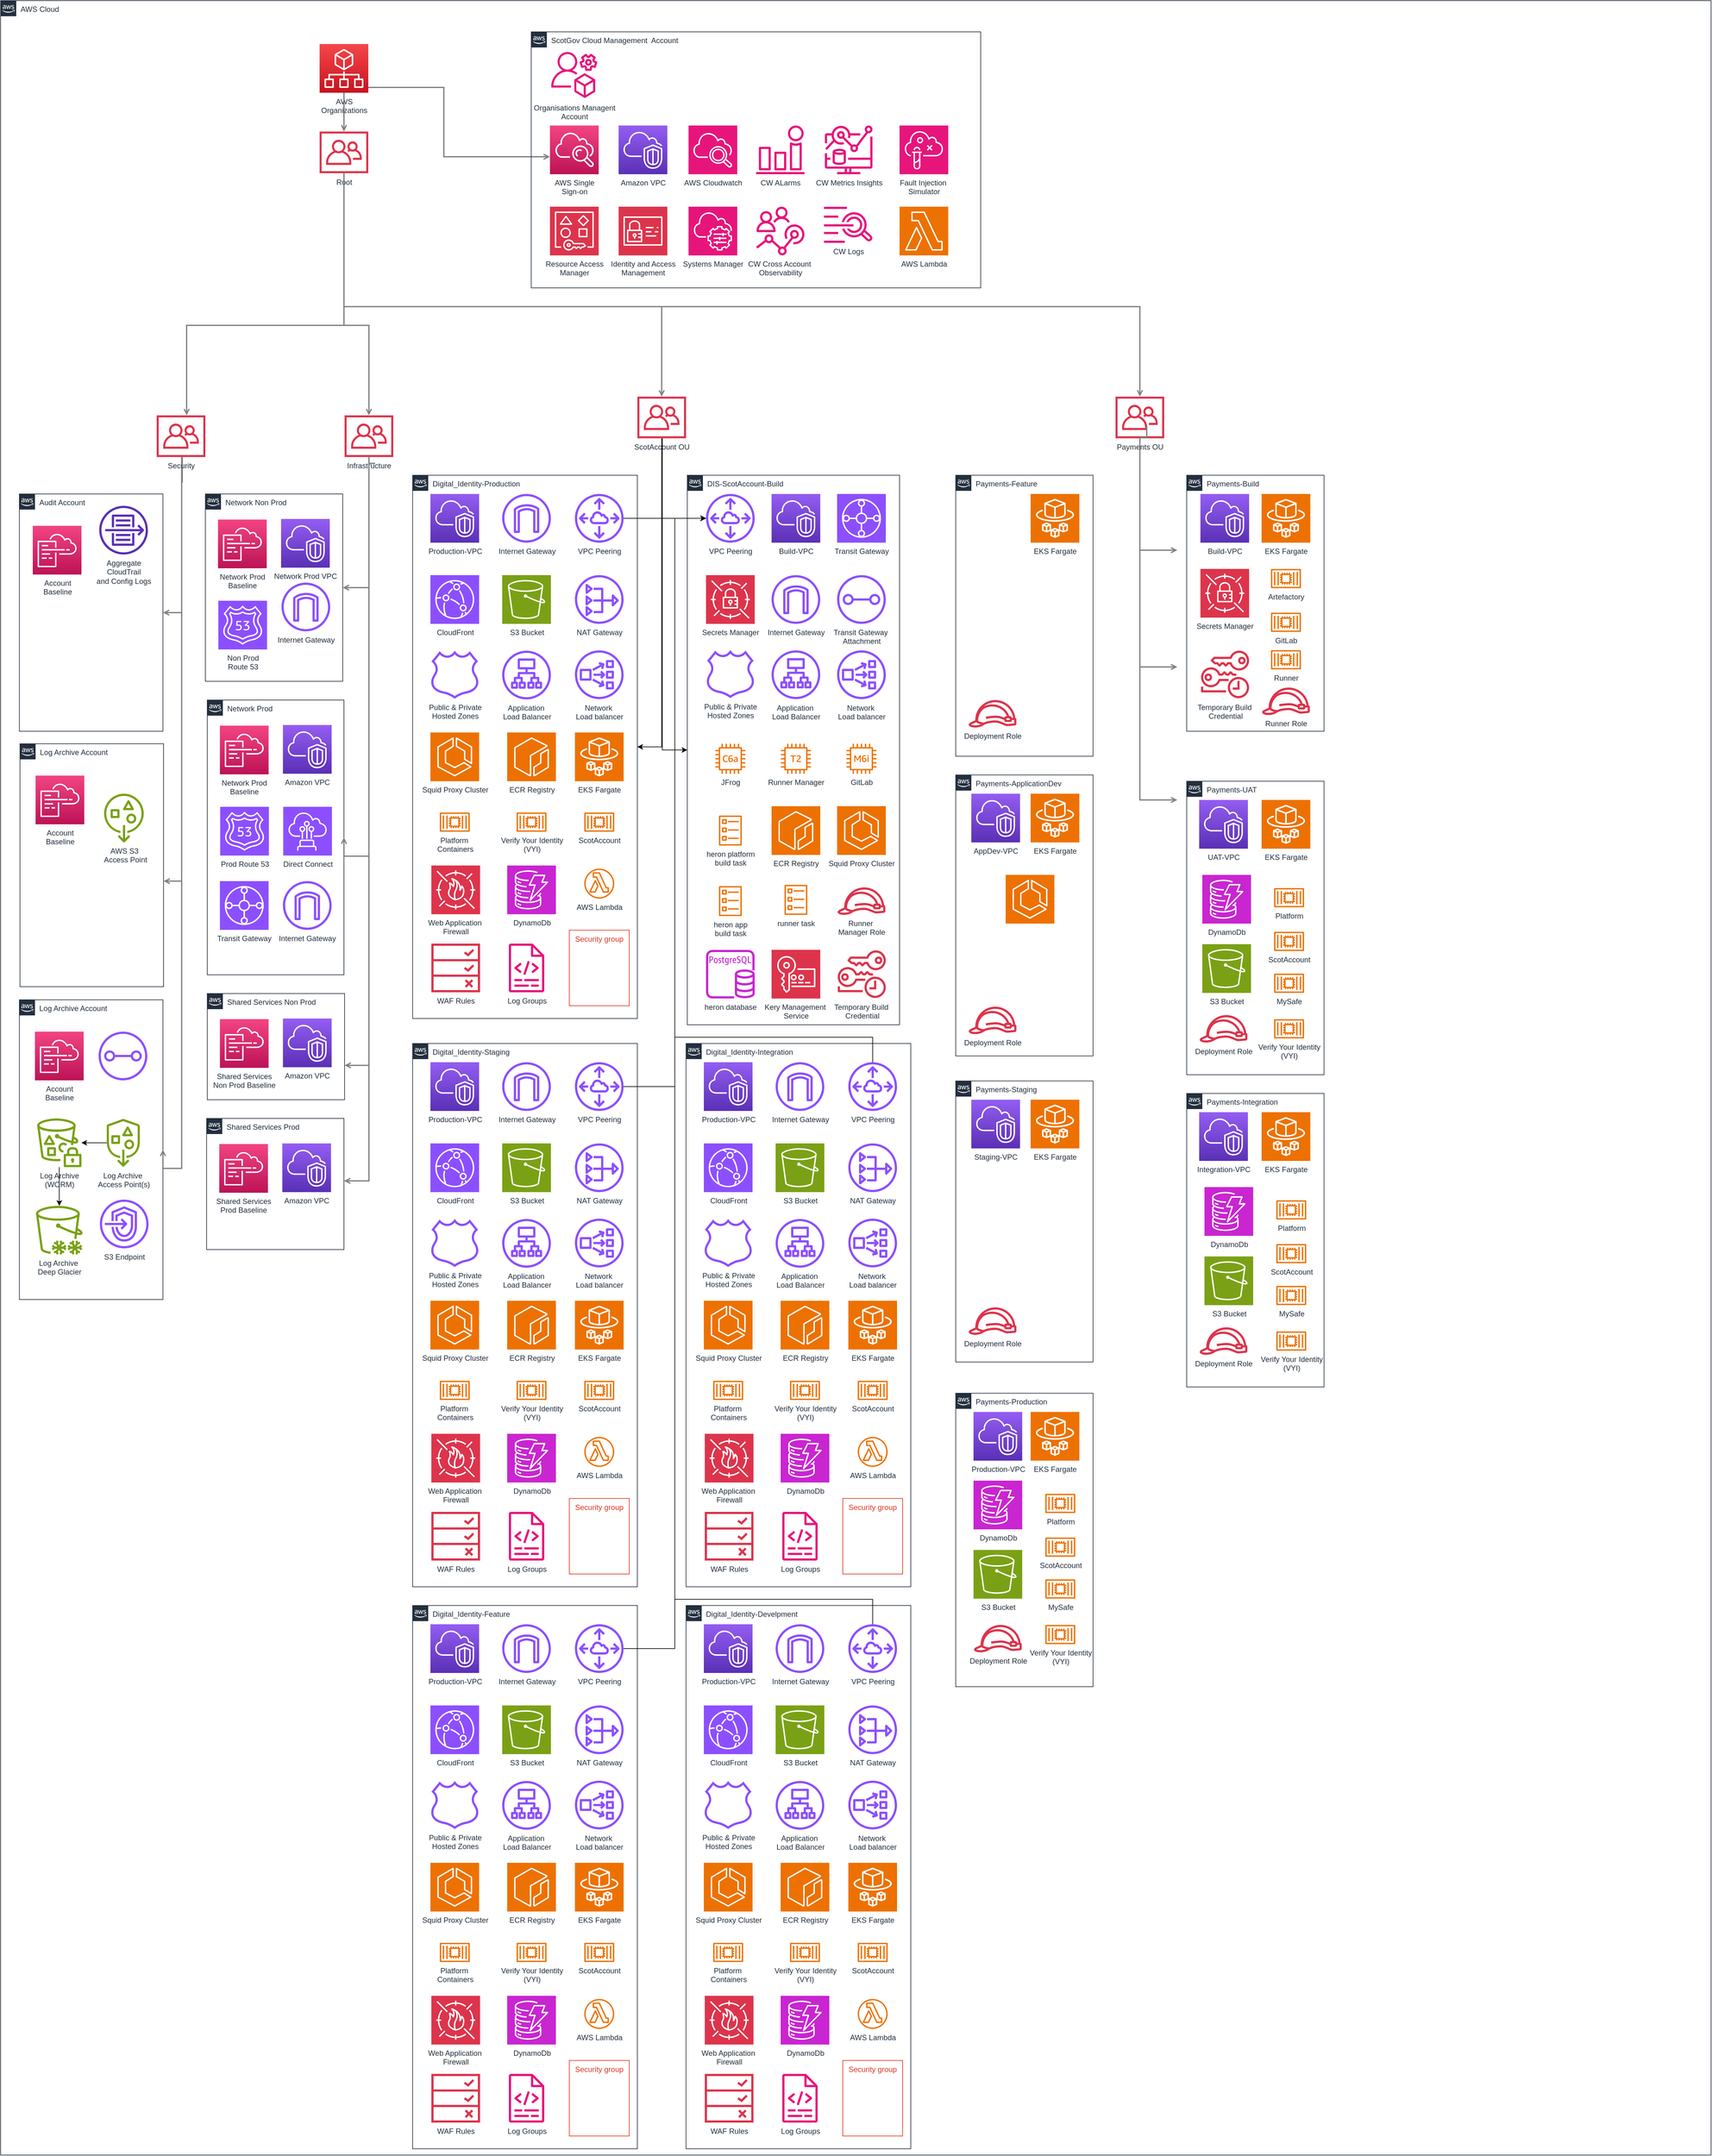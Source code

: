 <mxfile version="25.0.2" pages="3">
  <diagram id="Ht1M8jgEwFfnCIfOTk4-" name="ScotAccount Landscape">
    <mxGraphModel dx="2795" dy="2797" grid="1" gridSize="10" guides="1" tooltips="1" connect="1" arrows="1" fold="1" page="0" pageScale="1" pageWidth="1169" pageHeight="827" math="0" shadow="0">
      <root>
        <mxCell id="0" />
        <mxCell id="1" parent="0" />
        <mxCell id="UEzPUAAOIrF-is8g5C7q-176" value="Network Non Prod" style="points=[[0,0],[0.25,0],[0.5,0],[0.75,0],[1,0],[1,0.25],[1,0.5],[1,0.75],[1,1],[0.75,1],[0.5,1],[0.25,1],[0,1],[0,0.75],[0,0.5],[0,0.25]];outlineConnect=0;gradientColor=none;html=1;whiteSpace=wrap;fontSize=12;fontStyle=0;shape=mxgraph.aws4.group;grIcon=mxgraph.aws4.group_aws_cloud_alt;strokeColor=#232F3E;fillColor=none;verticalAlign=top;align=left;spacingLeft=30;fontColor=#232F3E;dashed=0;labelBackgroundColor=#ffffff;container=1;pointerEvents=0;collapsible=0;recursiveResize=0;" parent="1" vertex="1">
          <mxGeometry x="498" y="-50" width="220" height="300" as="geometry" />
        </mxCell>
        <mxCell id="UEzPUAAOIrF-is8g5C7q-188" value="Network Prod VPC" style="outlineConnect=0;fontColor=#232F3E;gradientColor=#945DF2;gradientDirection=north;fillColor=#5A30B5;strokeColor=#ffffff;dashed=0;verticalLabelPosition=bottom;verticalAlign=top;align=center;html=1;fontSize=12;fontStyle=0;aspect=fixed;shape=mxgraph.aws4.resourceIcon;resIcon=mxgraph.aws4.vpc;labelBackgroundColor=#ffffff;" parent="UEzPUAAOIrF-is8g5C7q-176" vertex="1">
          <mxGeometry x="121.25" y="40" width="78" height="78" as="geometry" />
        </mxCell>
        <mxCell id="UEzPUAAOIrF-is8g5C7q-187" value="Network Prod &lt;br&gt;Baseline" style="outlineConnect=0;fontColor=#232F3E;gradientColor=#F34482;gradientDirection=north;fillColor=#BC1356;strokeColor=#ffffff;dashed=0;verticalLabelPosition=bottom;verticalAlign=top;align=center;html=1;fontSize=12;fontStyle=0;aspect=fixed;shape=mxgraph.aws4.resourceIcon;resIcon=mxgraph.aws4.cloudformation;labelBackgroundColor=#ffffff;" parent="UEzPUAAOIrF-is8g5C7q-176" vertex="1">
          <mxGeometry x="20.25" y="41" width="78" height="78" as="geometry" />
        </mxCell>
        <mxCell id="XzmK9xgi8T4skUKnS14G-11" value="Non Prod &lt;br&gt;Route 53" style="sketch=0;points=[[0,0,0],[0.25,0,0],[0.5,0,0],[0.75,0,0],[1,0,0],[0,1,0],[0.25,1,0],[0.5,1,0],[0.75,1,0],[1,1,0],[0,0.25,0],[0,0.5,0],[0,0.75,0],[1,0.25,0],[1,0.5,0],[1,0.75,0]];outlineConnect=0;fontColor=#232F3E;fillColor=#8C4FFF;strokeColor=#ffffff;dashed=0;verticalLabelPosition=bottom;verticalAlign=top;align=center;html=1;fontSize=12;fontStyle=0;aspect=fixed;shape=mxgraph.aws4.resourceIcon;resIcon=mxgraph.aws4.route_53;" parent="UEzPUAAOIrF-is8g5C7q-176" vertex="1">
          <mxGeometry x="20.75" y="171" width="78" height="78" as="geometry" />
        </mxCell>
        <mxCell id="UEzPUAAOIrF-is8g5C7q-186" value="Audit Account" style="points=[[0,0],[0.25,0],[0.5,0],[0.75,0],[1,0],[1,0.25],[1,0.5],[1,0.75],[1,1],[0.75,1],[0.5,1],[0.25,1],[0,1],[0,0.75],[0,0.5],[0,0.25]];outlineConnect=0;gradientColor=none;html=1;whiteSpace=wrap;fontSize=12;fontStyle=0;shape=mxgraph.aws4.group;grIcon=mxgraph.aws4.group_aws_cloud_alt;strokeColor=#232F3E;fillColor=none;verticalAlign=top;align=left;spacingLeft=30;fontColor=#232F3E;dashed=0;labelBackgroundColor=#ffffff;container=1;pointerEvents=0;collapsible=0;recursiveResize=0;" parent="1" vertex="1">
          <mxGeometry x="200" y="-50" width="230" height="380" as="geometry" />
        </mxCell>
        <mxCell id="UEzPUAAOIrF-is8g5C7q-191" value="Account&lt;br&gt;Baseline&lt;br&gt;" style="outlineConnect=0;fontColor=#232F3E;gradientColor=#F34482;gradientDirection=north;fillColor=#BC1356;strokeColor=#ffffff;dashed=0;verticalLabelPosition=bottom;verticalAlign=top;align=center;html=1;fontSize=12;fontStyle=0;aspect=fixed;shape=mxgraph.aws4.resourceIcon;resIcon=mxgraph.aws4.cloudformation;labelBackgroundColor=#ffffff;" parent="UEzPUAAOIrF-is8g5C7q-186" vertex="1">
          <mxGeometry x="21.5" y="51" width="78" height="78" as="geometry" />
        </mxCell>
        <mxCell id="UEzPUAAOIrF-is8g5C7q-175" value="AWS Cloud" style="points=[[0,0],[0.25,0],[0.5,0],[0.75,0],[1,0],[1,0.25],[1,0.5],[1,0.75],[1,1],[0.75,1],[0.5,1],[0.25,1],[0,1],[0,0.75],[0,0.5],[0,0.25]];outlineConnect=0;gradientColor=none;html=1;whiteSpace=wrap;fontSize=12;fontStyle=0;shape=mxgraph.aws4.group;grIcon=mxgraph.aws4.group_aws_cloud_alt;strokeColor=#232F3E;fillColor=none;verticalAlign=top;align=left;spacingLeft=30;fontColor=#232F3E;dashed=0;labelBackgroundColor=#ffffff;container=1;pointerEvents=0;collapsible=0;recursiveResize=0;" parent="1" vertex="1">
          <mxGeometry x="170" y="-840" width="2740" height="3450" as="geometry" />
        </mxCell>
        <mxCell id="XzmK9xgi8T4skUKnS14G-26" value="Root" style="sketch=0;outlineConnect=0;fontColor=#232F3E;gradientColor=none;fillColor=#DD344C;strokeColor=none;dashed=0;verticalLabelPosition=bottom;verticalAlign=top;align=center;html=1;fontSize=12;fontStyle=0;aspect=fixed;pointerEvents=1;shape=mxgraph.aws4.organizations_organizational_unit;" parent="UEzPUAAOIrF-is8g5C7q-175" vertex="1">
          <mxGeometry x="511" y="209.5" width="78" height="67" as="geometry" />
        </mxCell>
        <mxCell id="UEzPUAAOIrF-is8g5C7q-179" value="AWS&lt;br&gt;Organizations&lt;br&gt;" style="outlineConnect=0;fontColor=#232F3E;gradientColor=#F54749;gradientDirection=north;fillColor=#C7131F;strokeColor=#ffffff;dashed=0;verticalLabelPosition=bottom;verticalAlign=top;align=center;html=1;fontSize=12;fontStyle=0;aspect=fixed;shape=mxgraph.aws4.resourceIcon;resIcon=mxgraph.aws4.organizations;labelBackgroundColor=#ffffff;" parent="UEzPUAAOIrF-is8g5C7q-175" vertex="1">
          <mxGeometry x="511" y="69.5" width="78" height="78" as="geometry" />
        </mxCell>
        <mxCell id="UEzPUAAOIrF-is8g5C7q-201" style="edgeStyle=orthogonalEdgeStyle;rounded=0;orthogonalLoop=1;jettySize=auto;html=1;startArrow=none;startFill=0;endArrow=open;endFill=0;strokeColor=#808080;strokeWidth=2;" parent="UEzPUAAOIrF-is8g5C7q-175" source="UEzPUAAOIrF-is8g5C7q-179" edge="1">
          <mxGeometry relative="1" as="geometry">
            <mxPoint x="550" y="209.5" as="targetPoint" />
          </mxGeometry>
        </mxCell>
        <mxCell id="bcgKBKWMU-TjrBKuHv33-27" value="Internet Gateway" style="sketch=0;outlineConnect=0;fontColor=#232F3E;gradientColor=none;fillColor=#8C4FFF;strokeColor=none;dashed=0;verticalLabelPosition=bottom;verticalAlign=top;align=center;html=1;fontSize=12;fontStyle=0;aspect=fixed;pointerEvents=1;shape=mxgraph.aws4.internet_gateway;" parent="UEzPUAAOIrF-is8g5C7q-175" vertex="1">
          <mxGeometry x="450" y="932" width="78" height="78" as="geometry" />
        </mxCell>
        <mxCell id="bcgKBKWMU-TjrBKuHv33-4" value="Shared Services Non Prod" style="points=[[0,0],[0.25,0],[0.5,0],[0.75,0],[1,0],[1,0.25],[1,0.5],[1,0.75],[1,1],[0.75,1],[0.5,1],[0.25,1],[0,1],[0,0.75],[0,0.5],[0,0.25]];outlineConnect=0;gradientColor=none;html=1;whiteSpace=wrap;fontSize=12;fontStyle=0;shape=mxgraph.aws4.group;grIcon=mxgraph.aws4.group_aws_cloud_alt;strokeColor=#232F3E;fillColor=none;verticalAlign=top;align=left;spacingLeft=30;fontColor=#232F3E;dashed=0;labelBackgroundColor=#ffffff;container=1;pointerEvents=0;collapsible=0;recursiveResize=0;" parent="UEzPUAAOIrF-is8g5C7q-175" vertex="1">
          <mxGeometry x="331" y="1590" width="220" height="170" as="geometry" />
        </mxCell>
        <mxCell id="bcgKBKWMU-TjrBKuHv33-5" value="Amazon VPC" style="outlineConnect=0;fontColor=#232F3E;gradientColor=#945DF2;gradientDirection=north;fillColor=#5A30B5;strokeColor=#ffffff;dashed=0;verticalLabelPosition=bottom;verticalAlign=top;align=center;html=1;fontSize=12;fontStyle=0;aspect=fixed;shape=mxgraph.aws4.resourceIcon;resIcon=mxgraph.aws4.vpc;labelBackgroundColor=#ffffff;" parent="bcgKBKWMU-TjrBKuHv33-4" vertex="1">
          <mxGeometry x="121.25" y="40" width="78" height="78" as="geometry" />
        </mxCell>
        <mxCell id="bcgKBKWMU-TjrBKuHv33-6" value="Shared Services&lt;br&gt;Non Prod Baseline" style="outlineConnect=0;fontColor=#232F3E;gradientColor=#F34482;gradientDirection=north;fillColor=#BC1356;strokeColor=#ffffff;dashed=0;verticalLabelPosition=bottom;verticalAlign=top;align=center;html=1;fontSize=12;fontStyle=0;aspect=fixed;shape=mxgraph.aws4.resourceIcon;resIcon=mxgraph.aws4.cloudformation;labelBackgroundColor=#ffffff;" parent="bcgKBKWMU-TjrBKuHv33-4" vertex="1">
          <mxGeometry x="20.25" y="41" width="78" height="78" as="geometry" />
        </mxCell>
        <mxCell id="XzmK9xgi8T4skUKnS14G-19" value="Log Archive Account" style="points=[[0,0],[0.25,0],[0.5,0],[0.75,0],[1,0],[1,0.25],[1,0.5],[1,0.75],[1,1],[0.75,1],[0.5,1],[0.25,1],[0,1],[0,0.75],[0,0.5],[0,0.25]];outlineConnect=0;gradientColor=none;html=1;whiteSpace=wrap;fontSize=12;fontStyle=0;shape=mxgraph.aws4.group;grIcon=mxgraph.aws4.group_aws_cloud_alt;strokeColor=#232F3E;fillColor=none;verticalAlign=top;align=left;spacingLeft=30;fontColor=#232F3E;dashed=0;labelBackgroundColor=#ffffff;container=1;pointerEvents=0;collapsible=0;recursiveResize=0;" parent="UEzPUAAOIrF-is8g5C7q-175" vertex="1">
          <mxGeometry x="30" y="1600" width="230" height="480" as="geometry" />
        </mxCell>
        <mxCell id="XzmK9xgi8T4skUKnS14G-21" value="Account&lt;br&gt;Baseline&lt;br&gt;" style="outlineConnect=0;fontColor=#232F3E;gradientColor=#F34482;gradientDirection=north;fillColor=#BC1356;strokeColor=#ffffff;dashed=0;verticalLabelPosition=bottom;verticalAlign=top;align=center;html=1;fontSize=12;fontStyle=0;aspect=fixed;shape=mxgraph.aws4.resourceIcon;resIcon=mxgraph.aws4.cloudformation;labelBackgroundColor=#ffffff;" parent="XzmK9xgi8T4skUKnS14G-19" vertex="1">
          <mxGeometry x="25" y="51" width="78" height="78" as="geometry" />
        </mxCell>
        <mxCell id="bcgKBKWMU-TjrBKuHv33-25" value="" style="sketch=0;outlineConnect=0;fontColor=#232F3E;gradientColor=none;fillColor=#8C4FFF;strokeColor=none;dashed=0;verticalLabelPosition=bottom;verticalAlign=top;align=center;html=1;fontSize=12;fontStyle=0;aspect=fixed;pointerEvents=1;shape=mxgraph.aws4.transit_gateway_attachment;" parent="XzmK9xgi8T4skUKnS14G-19" vertex="1">
          <mxGeometry x="127" y="51" width="78" height="78" as="geometry" />
        </mxCell>
        <mxCell id="bcgKBKWMU-TjrBKuHv33-51" style="edgeStyle=orthogonalEdgeStyle;rounded=0;orthogonalLoop=1;jettySize=auto;html=1;" parent="XzmK9xgi8T4skUKnS14G-19" source="bcgKBKWMU-TjrBKuHv33-34" target="bcgKBKWMU-TjrBKuHv33-36" edge="1">
          <mxGeometry relative="1" as="geometry" />
        </mxCell>
        <mxCell id="bcgKBKWMU-TjrBKuHv33-34" value="Log Archive&amp;nbsp;&lt;br&gt;Access Point(s)" style="sketch=0;outlineConnect=0;fontColor=#232F3E;gradientColor=none;fillColor=#7AA116;strokeColor=none;dashed=0;verticalLabelPosition=bottom;verticalAlign=top;align=center;html=1;fontSize=12;fontStyle=0;aspect=fixed;pointerEvents=1;shape=mxgraph.aws4.vpc_access_points;" parent="XzmK9xgi8T4skUKnS14G-19" vertex="1">
          <mxGeometry x="140" y="190" width="53" height="78" as="geometry" />
        </mxCell>
        <mxCell id="bcgKBKWMU-TjrBKuHv33-50" style="edgeStyle=orthogonalEdgeStyle;rounded=0;orthogonalLoop=1;jettySize=auto;html=1;" parent="XzmK9xgi8T4skUKnS14G-19" source="bcgKBKWMU-TjrBKuHv33-36" target="bcgKBKWMU-TjrBKuHv33-49" edge="1">
          <mxGeometry relative="1" as="geometry" />
        </mxCell>
        <mxCell id="bcgKBKWMU-TjrBKuHv33-36" value="Log Archive &lt;br&gt;(WORM)" style="sketch=0;outlineConnect=0;fontColor=#232F3E;gradientColor=none;fillColor=#7AA116;strokeColor=none;dashed=0;verticalLabelPosition=bottom;verticalAlign=top;align=center;html=1;fontSize=12;fontStyle=0;aspect=fixed;pointerEvents=1;shape=mxgraph.aws4.s3_object_lock;" parent="XzmK9xgi8T4skUKnS14G-19" vertex="1">
          <mxGeometry x="28.5" y="190" width="71" height="78" as="geometry" />
        </mxCell>
        <mxCell id="bcgKBKWMU-TjrBKuHv33-49" value="Log Archive&amp;nbsp;&lt;div&gt;Deep Glacier&lt;/div&gt;" style="sketch=0;outlineConnect=0;fontColor=#232F3E;gradientColor=none;fillColor=#7AA116;strokeColor=none;dashed=0;verticalLabelPosition=bottom;verticalAlign=top;align=center;html=1;fontSize=12;fontStyle=0;aspect=fixed;pointerEvents=1;shape=mxgraph.aws4.glacier_deep_archive;" parent="XzmK9xgi8T4skUKnS14G-19" vertex="1">
          <mxGeometry x="26.5" y="330" width="75" height="78" as="geometry" />
        </mxCell>
        <mxCell id="dqgt5kmfoWAjjCtn8bqV-1" value="S3 Endpoint&lt;div&gt;&lt;br&gt;&lt;/div&gt;" style="sketch=0;outlineConnect=0;fontColor=#232F3E;gradientColor=none;fillColor=#8C4FFF;strokeColor=none;dashed=0;verticalLabelPosition=bottom;verticalAlign=top;align=center;html=1;fontSize=12;fontStyle=0;aspect=fixed;pointerEvents=1;shape=mxgraph.aws4.endpoints;" parent="XzmK9xgi8T4skUKnS14G-19" vertex="1">
          <mxGeometry x="129" y="320" width="78" height="78" as="geometry" />
        </mxCell>
        <mxCell id="XzmK9xgi8T4skUKnS14G-13" value="Network Prod" style="points=[[0,0],[0.25,0],[0.5,0],[0.75,0],[1,0],[1,0.25],[1,0.5],[1,0.75],[1,1],[0.75,1],[0.5,1],[0.25,1],[0,1],[0,0.75],[0,0.5],[0,0.25]];outlineConnect=0;gradientColor=none;html=1;whiteSpace=wrap;fontSize=12;fontStyle=0;shape=mxgraph.aws4.group;grIcon=mxgraph.aws4.group_aws_cloud_alt;strokeColor=#232F3E;fillColor=none;verticalAlign=top;align=left;spacingLeft=30;fontColor=#232F3E;dashed=0;labelBackgroundColor=#ffffff;container=1;pointerEvents=0;collapsible=0;recursiveResize=0;" parent="UEzPUAAOIrF-is8g5C7q-175" vertex="1">
          <mxGeometry x="331" y="1120" width="219" height="440" as="geometry" />
        </mxCell>
        <mxCell id="XzmK9xgi8T4skUKnS14G-14" value="Amazon VPC" style="outlineConnect=0;fontColor=#232F3E;gradientColor=#945DF2;gradientDirection=north;fillColor=#5A30B5;strokeColor=#ffffff;dashed=0;verticalLabelPosition=bottom;verticalAlign=top;align=center;html=1;fontSize=12;fontStyle=0;aspect=fixed;shape=mxgraph.aws4.resourceIcon;resIcon=mxgraph.aws4.vpc;labelBackgroundColor=#ffffff;" parent="XzmK9xgi8T4skUKnS14G-13" vertex="1">
          <mxGeometry x="121.25" y="40" width="78" height="78" as="geometry" />
        </mxCell>
        <mxCell id="XzmK9xgi8T4skUKnS14G-15" value="Network Prod&lt;br style=&quot;border-color: var(--border-color);&quot;&gt;Baseline" style="outlineConnect=0;fontColor=#232F3E;gradientColor=#F34482;gradientDirection=north;fillColor=#BC1356;strokeColor=#ffffff;dashed=0;verticalLabelPosition=bottom;verticalAlign=top;align=center;html=1;fontSize=12;fontStyle=0;aspect=fixed;shape=mxgraph.aws4.resourceIcon;resIcon=mxgraph.aws4.cloudformation;labelBackgroundColor=#ffffff;" parent="XzmK9xgi8T4skUKnS14G-13" vertex="1">
          <mxGeometry x="20.25" y="41" width="78" height="78" as="geometry" />
        </mxCell>
        <mxCell id="XzmK9xgi8T4skUKnS14G-16" value="Prod Route 53" style="sketch=0;points=[[0,0,0],[0.25,0,0],[0.5,0,0],[0.75,0,0],[1,0,0],[0,1,0],[0.25,1,0],[0.5,1,0],[0.75,1,0],[1,1,0],[0,0.25,0],[0,0.5,0],[0,0.75,0],[1,0.25,0],[1,0.5,0],[1,0.75,0]];outlineConnect=0;fontColor=#232F3E;fillColor=#8C4FFF;strokeColor=#ffffff;dashed=0;verticalLabelPosition=bottom;verticalAlign=top;align=center;html=1;fontSize=12;fontStyle=0;aspect=fixed;shape=mxgraph.aws4.resourceIcon;resIcon=mxgraph.aws4.route_53;" parent="XzmK9xgi8T4skUKnS14G-13" vertex="1">
          <mxGeometry x="20.75" y="171" width="78" height="78" as="geometry" />
        </mxCell>
        <mxCell id="XzmK9xgi8T4skUKnS14G-17" value="Direct Connect" style="sketch=0;points=[[0,0,0],[0.25,0,0],[0.5,0,0],[0.75,0,0],[1,0,0],[0,1,0],[0.25,1,0],[0.5,1,0],[0.75,1,0],[1,1,0],[0,0.25,0],[0,0.5,0],[0,0.75,0],[1,0.25,0],[1,0.5,0],[1,0.75,0]];outlineConnect=0;fontColor=#232F3E;fillColor=#8C4FFF;strokeColor=#ffffff;dashed=0;verticalLabelPosition=bottom;verticalAlign=top;align=center;html=1;fontSize=12;fontStyle=0;aspect=fixed;shape=mxgraph.aws4.resourceIcon;resIcon=mxgraph.aws4.direct_connect;" parent="XzmK9xgi8T4skUKnS14G-13" vertex="1">
          <mxGeometry x="121.75" y="171" width="78" height="78" as="geometry" />
        </mxCell>
        <mxCell id="bcgKBKWMU-TjrBKuHv33-28" value="Internet Gateway" style="sketch=0;outlineConnect=0;fontColor=#232F3E;gradientColor=none;fillColor=#8C4FFF;strokeColor=none;dashed=0;verticalLabelPosition=bottom;verticalAlign=top;align=center;html=1;fontSize=12;fontStyle=0;aspect=fixed;pointerEvents=1;shape=mxgraph.aws4.internet_gateway;" parent="XzmK9xgi8T4skUKnS14G-13" vertex="1">
          <mxGeometry x="121.25" y="290" width="78" height="78" as="geometry" />
        </mxCell>
        <mxCell id="bcgKBKWMU-TjrBKuHv33-30" value="Transit Gateway" style="sketch=0;points=[[0,0,0],[0.25,0,0],[0.5,0,0],[0.75,0,0],[1,0,0],[0,1,0],[0.25,1,0],[0.5,1,0],[0.75,1,0],[1,1,0],[0,0.25,0],[0,0.5,0],[0,0.75,0],[1,0.25,0],[1,0.5,0],[1,0.75,0]];outlineConnect=0;fontColor=#232F3E;fillColor=#8C4FFF;strokeColor=#ffffff;dashed=0;verticalLabelPosition=bottom;verticalAlign=top;align=center;html=1;fontSize=12;fontStyle=0;aspect=fixed;shape=mxgraph.aws4.resourceIcon;resIcon=mxgraph.aws4.transit_gateway;" parent="XzmK9xgi8T4skUKnS14G-13" vertex="1">
          <mxGeometry x="20.25" y="290" width="78" height="78" as="geometry" />
        </mxCell>
        <mxCell id="bcgKBKWMU-TjrBKuHv33-8" value="Shared Services Prod" style="points=[[0,0],[0.25,0],[0.5,0],[0.75,0],[1,0],[1,0.25],[1,0.5],[1,0.75],[1,1],[0.75,1],[0.5,1],[0.25,1],[0,1],[0,0.75],[0,0.5],[0,0.25]];outlineConnect=0;gradientColor=none;html=1;whiteSpace=wrap;fontSize=12;fontStyle=0;shape=mxgraph.aws4.group;grIcon=mxgraph.aws4.group_aws_cloud_alt;strokeColor=#232F3E;fillColor=none;verticalAlign=top;align=left;spacingLeft=30;fontColor=#232F3E;dashed=0;labelBackgroundColor=#ffffff;container=1;pointerEvents=0;collapsible=0;recursiveResize=0;" parent="UEzPUAAOIrF-is8g5C7q-175" vertex="1">
          <mxGeometry x="330" y="1790" width="220" height="210" as="geometry" />
        </mxCell>
        <mxCell id="bcgKBKWMU-TjrBKuHv33-9" value="Amazon VPC" style="outlineConnect=0;fontColor=#232F3E;gradientColor=#945DF2;gradientDirection=north;fillColor=#5A30B5;strokeColor=#ffffff;dashed=0;verticalLabelPosition=bottom;verticalAlign=top;align=center;html=1;fontSize=12;fontStyle=0;aspect=fixed;shape=mxgraph.aws4.resourceIcon;resIcon=mxgraph.aws4.vpc;labelBackgroundColor=#ffffff;" parent="bcgKBKWMU-TjrBKuHv33-8" vertex="1">
          <mxGeometry x="121.25" y="40" width="78" height="78" as="geometry" />
        </mxCell>
        <mxCell id="bcgKBKWMU-TjrBKuHv33-10" value="Shared Services&lt;br style=&quot;border-color: var(--border-color);&quot;&gt;Prod Baseline" style="outlineConnect=0;fontColor=#232F3E;gradientColor=#F34482;gradientDirection=north;fillColor=#BC1356;strokeColor=#ffffff;dashed=0;verticalLabelPosition=bottom;verticalAlign=top;align=center;html=1;fontSize=12;fontStyle=0;aspect=fixed;shape=mxgraph.aws4.resourceIcon;resIcon=mxgraph.aws4.cloudformation;labelBackgroundColor=#ffffff;" parent="bcgKBKWMU-TjrBKuHv33-8" vertex="1">
          <mxGeometry x="20.25" y="41" width="78" height="78" as="geometry" />
        </mxCell>
        <mxCell id="UEzPUAAOIrF-is8g5C7q-185" value="Log Archive Account" style="points=[[0,0],[0.25,0],[0.5,0],[0.75,0],[1,0],[1,0.25],[1,0.5],[1,0.75],[1,1],[0.75,1],[0.5,1],[0.25,1],[0,1],[0,0.75],[0,0.5],[0,0.25]];outlineConnect=0;gradientColor=none;html=1;whiteSpace=wrap;fontSize=12;fontStyle=0;shape=mxgraph.aws4.group;grIcon=mxgraph.aws4.group_aws_cloud_alt;strokeColor=#232F3E;fillColor=none;verticalAlign=top;align=left;spacingLeft=30;fontColor=#232F3E;dashed=0;labelBackgroundColor=#ffffff;container=1;pointerEvents=0;collapsible=0;recursiveResize=0;" parent="UEzPUAAOIrF-is8g5C7q-175" vertex="1">
          <mxGeometry x="31" y="1190" width="230" height="389" as="geometry" />
        </mxCell>
        <mxCell id="UEzPUAAOIrF-is8g5C7q-189" value="Account&lt;br&gt;Baseline&lt;br&gt;" style="outlineConnect=0;fontColor=#232F3E;gradientColor=#F34482;gradientDirection=north;fillColor=#BC1356;strokeColor=#ffffff;dashed=0;verticalLabelPosition=bottom;verticalAlign=top;align=center;html=1;fontSize=12;fontStyle=0;aspect=fixed;shape=mxgraph.aws4.resourceIcon;resIcon=mxgraph.aws4.cloudformation;labelBackgroundColor=#ffffff;" parent="UEzPUAAOIrF-is8g5C7q-185" vertex="1">
          <mxGeometry x="25" y="51" width="78" height="78" as="geometry" />
        </mxCell>
        <mxCell id="bcgKBKWMU-TjrBKuHv33-52" value="AWS S3&lt;br&gt;&amp;nbsp;Access Point" style="sketch=0;outlineConnect=0;fontColor=#232F3E;gradientColor=none;fillColor=#7AA116;strokeColor=none;dashed=0;verticalLabelPosition=bottom;verticalAlign=top;align=center;html=1;fontSize=12;fontStyle=0;aspect=fixed;pointerEvents=1;shape=mxgraph.aws4.general_access_points;" parent="UEzPUAAOIrF-is8g5C7q-185" vertex="1">
          <mxGeometry x="134" y="80" width="65" height="78" as="geometry" />
        </mxCell>
        <mxCell id="UEzPUAAOIrF-is8g5C7q-190" value="Aggregate&lt;br&gt;CloudTrail&lt;br&gt;and Config Logs&lt;br&gt;" style="outlineConnect=0;fontColor=#232F3E;gradientColor=none;fillColor=#5A30B5;strokeColor=none;dashed=0;verticalLabelPosition=bottom;verticalAlign=top;align=center;html=1;fontSize=12;fontStyle=0;aspect=fixed;pointerEvents=1;shape=mxgraph.aws4.flow_logs;labelBackgroundColor=#ffffff;" parent="UEzPUAAOIrF-is8g5C7q-175" vertex="1">
          <mxGeometry x="158" y="809" width="78" height="78" as="geometry" />
        </mxCell>
        <mxCell id="0woi7zzbhNv0nBO6Tr4_-44" style="edgeStyle=orthogonalEdgeStyle;rounded=0;orthogonalLoop=1;jettySize=auto;html=1;entryX=0;entryY=0.5;entryDx=0;entryDy=0;" parent="UEzPUAAOIrF-is8g5C7q-175" source="XzmK9xgi8T4skUKnS14G-28" target="0woi7zzbhNv0nBO6Tr4_-2" edge="1">
          <mxGeometry relative="1" as="geometry">
            <Array as="points">
              <mxPoint x="1060" y="1200" />
            </Array>
          </mxGeometry>
        </mxCell>
        <mxCell id="XzmK9xgi8T4skUKnS14G-28" value="ScotAccount OU" style="sketch=0;outlineConnect=0;fontColor=#232F3E;gradientColor=none;fillColor=#DD344C;strokeColor=none;dashed=0;verticalLabelPosition=bottom;verticalAlign=top;align=center;html=1;fontSize=12;fontStyle=0;aspect=fixed;pointerEvents=1;shape=mxgraph.aws4.organizations_organizational_unit;" parent="UEzPUAAOIrF-is8g5C7q-175" vertex="1">
          <mxGeometry x="1020" y="634" width="78" height="67" as="geometry" />
        </mxCell>
        <mxCell id="XzmK9xgi8T4skUKnS14G-29" style="edgeStyle=orthogonalEdgeStyle;rounded=0;orthogonalLoop=1;jettySize=auto;html=1;startArrow=none;startFill=0;endArrow=open;endFill=0;strokeColor=#808080;strokeWidth=2;" parent="UEzPUAAOIrF-is8g5C7q-175" source="XzmK9xgi8T4skUKnS14G-26" target="XzmK9xgi8T4skUKnS14G-28" edge="1">
          <mxGeometry relative="1" as="geometry">
            <Array as="points">
              <mxPoint x="600" y="490" />
              <mxPoint x="930" y="490" />
            </Array>
            <mxPoint x="579" y="307" as="sourcePoint" />
            <mxPoint x="308" y="473" as="targetPoint" />
          </mxGeometry>
        </mxCell>
        <mxCell id="XzmK9xgi8T4skUKnS14G-36" value="Payments OU" style="sketch=0;outlineConnect=0;fontColor=#232F3E;gradientColor=none;fillColor=#DD344C;strokeColor=none;dashed=0;verticalLabelPosition=bottom;verticalAlign=top;align=center;html=1;fontSize=12;fontStyle=0;aspect=fixed;pointerEvents=1;shape=mxgraph.aws4.organizations_organizational_unit;" parent="UEzPUAAOIrF-is8g5C7q-175" vertex="1">
          <mxGeometry x="1786" y="634" width="78" height="67" as="geometry" />
        </mxCell>
        <mxCell id="XzmK9xgi8T4skUKnS14G-47" style="edgeStyle=orthogonalEdgeStyle;rounded=0;orthogonalLoop=1;jettySize=auto;html=1;startArrow=none;startFill=0;endArrow=open;endFill=0;strokeColor=#808080;strokeWidth=2;entryX=0;entryY=0.5;entryDx=0;entryDy=0;" parent="UEzPUAAOIrF-is8g5C7q-175" edge="1">
          <mxGeometry relative="1" as="geometry">
            <Array as="points">
              <mxPoint x="1836" y="700" />
              <mxPoint x="1825" y="700" />
              <mxPoint x="1825" y="880" />
            </Array>
            <mxPoint x="1836" y="681" as="sourcePoint" />
            <mxPoint x="1885" y="880" as="targetPoint" />
          </mxGeometry>
        </mxCell>
        <mxCell id="XzmK9xgi8T4skUKnS14G-52" style="edgeStyle=orthogonalEdgeStyle;rounded=0;orthogonalLoop=1;jettySize=auto;html=1;startArrow=none;startFill=0;endArrow=open;endFill=0;strokeColor=#808080;strokeWidth=2;" parent="UEzPUAAOIrF-is8g5C7q-175" source="XzmK9xgi8T4skUKnS14G-36" edge="1">
          <mxGeometry relative="1" as="geometry">
            <Array as="points">
              <mxPoint x="1825" y="1067" />
            </Array>
            <mxPoint x="1836" y="911" as="sourcePoint" />
            <mxPoint x="1885" y="1067" as="targetPoint" />
          </mxGeometry>
        </mxCell>
        <mxCell id="XzmK9xgi8T4skUKnS14G-53" style="edgeStyle=orthogonalEdgeStyle;rounded=0;orthogonalLoop=1;jettySize=auto;html=1;startArrow=none;startFill=0;endArrow=open;endFill=0;strokeColor=#808080;strokeWidth=2;" parent="UEzPUAAOIrF-is8g5C7q-175" source="XzmK9xgi8T4skUKnS14G-36" edge="1">
          <mxGeometry relative="1" as="geometry">
            <Array as="points">
              <mxPoint x="1825" y="1280" />
            </Array>
            <mxPoint x="1995" y="896" as="sourcePoint" />
            <mxPoint x="1885" y="1280" as="targetPoint" />
          </mxGeometry>
        </mxCell>
        <mxCell id="XzmK9xgi8T4skUKnS14G-46" style="edgeStyle=orthogonalEdgeStyle;rounded=0;orthogonalLoop=1;jettySize=auto;html=1;startArrow=none;startFill=0;endArrow=open;endFill=0;strokeColor=#808080;strokeWidth=2;" parent="UEzPUAAOIrF-is8g5C7q-175" source="XzmK9xgi8T4skUKnS14G-26" target="XzmK9xgi8T4skUKnS14G-36" edge="1">
          <mxGeometry relative="1" as="geometry">
            <Array as="points">
              <mxPoint x="600" y="490" />
              <mxPoint x="1320" y="490" />
            </Array>
            <mxPoint x="579" y="307" as="sourcePoint" />
            <mxPoint x="960" y="473" as="targetPoint" />
          </mxGeometry>
        </mxCell>
        <mxCell id="0woi7zzbhNv0nBO6Tr4_-2" value="DIS-ScotAccount-Build" style="points=[[0,0],[0.25,0],[0.5,0],[0.75,0],[1,0],[1,0.25],[1,0.5],[1,0.75],[1,1],[0.75,1],[0.5,1],[0.25,1],[0,1],[0,0.75],[0,0.5],[0,0.25]];outlineConnect=0;gradientColor=none;html=1;whiteSpace=wrap;fontSize=12;fontStyle=0;shape=mxgraph.aws4.group;grIcon=mxgraph.aws4.group_aws_cloud_alt;strokeColor=#232F3E;fillColor=none;verticalAlign=top;align=left;spacingLeft=30;fontColor=#232F3E;dashed=0;labelBackgroundColor=#ffffff;container=1;pointerEvents=0;collapsible=0;recursiveResize=0;" parent="UEzPUAAOIrF-is8g5C7q-175" vertex="1">
          <mxGeometry x="1100" y="760" width="340" height="880" as="geometry" />
        </mxCell>
        <mxCell id="0woi7zzbhNv0nBO6Tr4_-3" value="Build-VPC" style="outlineConnect=0;fontColor=#232F3E;gradientColor=#945DF2;gradientDirection=north;fillColor=#5A30B5;strokeColor=#ffffff;dashed=0;verticalLabelPosition=bottom;verticalAlign=top;align=center;html=1;fontSize=12;fontStyle=0;aspect=fixed;shape=mxgraph.aws4.resourceIcon;resIcon=mxgraph.aws4.vpc;labelBackgroundColor=#ffffff;" parent="0woi7zzbhNv0nBO6Tr4_-2" vertex="1">
          <mxGeometry x="135" y="30" width="78" height="78" as="geometry" />
        </mxCell>
        <mxCell id="jw0eVJSg5xXcjQkED24m-1" value="Secrets Manager" style="sketch=0;points=[[0,0,0],[0.25,0,0],[0.5,0,0],[0.75,0,0],[1,0,0],[0,1,0],[0.25,1,0],[0.5,1,0],[0.75,1,0],[1,1,0],[0,0.25,0],[0,0.5,0],[0,0.75,0],[1,0.25,0],[1,0.5,0],[1,0.75,0]];outlineConnect=0;fontColor=#232F3E;fillColor=#DD344C;strokeColor=#ffffff;dashed=0;verticalLabelPosition=bottom;verticalAlign=top;align=center;html=1;fontSize=12;fontStyle=0;aspect=fixed;shape=mxgraph.aws4.resourceIcon;resIcon=mxgraph.aws4.secrets_manager;" parent="0woi7zzbhNv0nBO6Tr4_-2" vertex="1">
          <mxGeometry x="30" y="160" width="78" height="78" as="geometry" />
        </mxCell>
        <mxCell id="4Mss_h08nDls-z9omyU0-78" value="JFrog" style="sketch=0;outlineConnect=0;fontColor=#232F3E;gradientColor=none;fillColor=#ED7100;strokeColor=none;dashed=0;verticalLabelPosition=bottom;verticalAlign=top;align=center;html=1;fontSize=12;fontStyle=0;aspect=fixed;pointerEvents=1;shape=mxgraph.aws4.ec2_c6a_instance;" parent="0woi7zzbhNv0nBO6Tr4_-2" vertex="1">
          <mxGeometry x="45" y="430" width="48" height="48" as="geometry" />
        </mxCell>
        <mxCell id="4Mss_h08nDls-z9omyU0-79" value="GitLab" style="sketch=0;outlineConnect=0;fontColor=#232F3E;gradientColor=none;fillColor=#ED7100;strokeColor=none;dashed=0;verticalLabelPosition=bottom;verticalAlign=top;align=center;html=1;fontSize=12;fontStyle=0;aspect=fixed;pointerEvents=1;shape=mxgraph.aws4.ec2_m6i_instance;" parent="0woi7zzbhNv0nBO6Tr4_-2" vertex="1">
          <mxGeometry x="255" y="430" width="48" height="48" as="geometry" />
        </mxCell>
        <mxCell id="4Mss_h08nDls-z9omyU0-80" value="Runner Manager" style="sketch=0;outlineConnect=0;fontColor=#232F3E;gradientColor=none;fillColor=#ED7100;strokeColor=none;dashed=0;verticalLabelPosition=bottom;verticalAlign=top;align=center;html=1;fontSize=12;fontStyle=0;aspect=fixed;pointerEvents=1;shape=mxgraph.aws4.t2_instance;" parent="0woi7zzbhNv0nBO6Tr4_-2" vertex="1">
          <mxGeometry x="150" y="430" width="48" height="48" as="geometry" />
        </mxCell>
        <mxCell id="4Mss_h08nDls-z9omyU0-82" value="Squid Proxy Cluster" style="sketch=0;points=[[0,0,0],[0.25,0,0],[0.5,0,0],[0.75,0,0],[1,0,0],[0,1,0],[0.25,1,0],[0.5,1,0],[0.75,1,0],[1,1,0],[0,0.25,0],[0,0.5,0],[0,0.75,0],[1,0.25,0],[1,0.5,0],[1,0.75,0]];outlineConnect=0;fontColor=#232F3E;fillColor=#ED7100;strokeColor=#ffffff;dashed=0;verticalLabelPosition=bottom;verticalAlign=top;align=center;html=1;fontSize=12;fontStyle=0;aspect=fixed;shape=mxgraph.aws4.resourceIcon;resIcon=mxgraph.aws4.ecs;" parent="0woi7zzbhNv0nBO6Tr4_-2" vertex="1">
          <mxGeometry x="240" y="530" width="78" height="78" as="geometry" />
        </mxCell>
        <mxCell id="4Mss_h08nDls-z9omyU0-83" value="ECR Registry" style="sketch=0;points=[[0,0,0],[0.25,0,0],[0.5,0,0],[0.75,0,0],[1,0,0],[0,1,0],[0.25,1,0],[0.5,1,0],[0.75,1,0],[1,1,0],[0,0.25,0],[0,0.5,0],[0,0.75,0],[1,0.25,0],[1,0.5,0],[1,0.75,0]];outlineConnect=0;fontColor=#232F3E;fillColor=#ED7100;strokeColor=#ffffff;dashed=0;verticalLabelPosition=bottom;verticalAlign=top;align=center;html=1;fontSize=12;fontStyle=0;aspect=fixed;shape=mxgraph.aws4.resourceIcon;resIcon=mxgraph.aws4.ecr;" parent="0woi7zzbhNv0nBO6Tr4_-2" vertex="1">
          <mxGeometry x="135" y="530" width="78" height="78" as="geometry" />
        </mxCell>
        <mxCell id="jOk-YJ7x692DWzLOMuZh-2" value="VPC Peering" style="sketch=0;outlineConnect=0;fontColor=#232F3E;gradientColor=none;fillColor=#8C4FFF;strokeColor=none;dashed=0;verticalLabelPosition=bottom;verticalAlign=top;align=center;html=1;fontSize=12;fontStyle=0;aspect=fixed;pointerEvents=1;shape=mxgraph.aws4.peering;" vertex="1" parent="0woi7zzbhNv0nBO6Tr4_-2">
          <mxGeometry x="30" y="30" width="78" height="78" as="geometry" />
        </mxCell>
        <mxCell id="aE2Mtfcv--xllSQmjznI-1" value="Transit Gateway" style="sketch=0;points=[[0,0,0],[0.25,0,0],[0.5,0,0],[0.75,0,0],[1,0,0],[0,1,0],[0.25,1,0],[0.5,1,0],[0.75,1,0],[1,1,0],[0,0.25,0],[0,0.5,0],[0,0.75,0],[1,0.25,0],[1,0.5,0],[1,0.75,0]];outlineConnect=0;fontColor=#232F3E;fillColor=#8C4FFF;strokeColor=#ffffff;dashed=0;verticalLabelPosition=bottom;verticalAlign=top;align=center;html=1;fontSize=12;fontStyle=0;aspect=fixed;shape=mxgraph.aws4.resourceIcon;resIcon=mxgraph.aws4.transit_gateway;" vertex="1" parent="0woi7zzbhNv0nBO6Tr4_-2">
          <mxGeometry x="240" y="30" width="78" height="78" as="geometry" />
        </mxCell>
        <mxCell id="ZoK6GL-8CBjB8HfEHTCC-1" value="Transit Gateway&amp;nbsp;&lt;div&gt;Attachment&lt;/div&gt;" style="sketch=0;outlineConnect=0;fontColor=#232F3E;gradientColor=none;fillColor=#8C4FFF;strokeColor=none;dashed=0;verticalLabelPosition=bottom;verticalAlign=top;align=center;html=1;fontSize=12;fontStyle=0;aspect=fixed;pointerEvents=1;shape=mxgraph.aws4.transit_gateway_attachment;" vertex="1" parent="0woi7zzbhNv0nBO6Tr4_-2">
          <mxGeometry x="240" y="160" width="78" height="78" as="geometry" />
        </mxCell>
        <mxCell id="Tpm8yi8MyMnbxh0LmBgh-1" value="Internet Gateway" style="sketch=0;outlineConnect=0;fontColor=#232F3E;gradientColor=none;fillColor=#8C4FFF;strokeColor=none;dashed=0;verticalLabelPosition=bottom;verticalAlign=top;align=center;html=1;fontSize=12;fontStyle=0;aspect=fixed;pointerEvents=1;shape=mxgraph.aws4.internet_gateway;" vertex="1" parent="0woi7zzbhNv0nBO6Tr4_-2">
          <mxGeometry x="135" y="160" width="78" height="78" as="geometry" />
        </mxCell>
        <mxCell id="zQL5nQ9Y_pJis4ys7s52-2" value="Network&amp;nbsp;&lt;div&gt;Load balancer&lt;/div&gt;" style="sketch=0;outlineConnect=0;fontColor=#232F3E;gradientColor=none;fillColor=#8C4FFF;strokeColor=none;dashed=0;verticalLabelPosition=bottom;verticalAlign=top;align=center;html=1;fontSize=12;fontStyle=0;aspect=fixed;pointerEvents=1;shape=mxgraph.aws4.network_load_balancer;" vertex="1" parent="0woi7zzbhNv0nBO6Tr4_-2">
          <mxGeometry x="240" y="280.5" width="78" height="78" as="geometry" />
        </mxCell>
        <mxCell id="zQL5nQ9Y_pJis4ys7s52-3" value="Application&amp;nbsp;&lt;div&gt;Load Balancer&lt;/div&gt;" style="sketch=0;outlineConnect=0;fontColor=#232F3E;gradientColor=none;fillColor=#8C4FFF;strokeColor=none;dashed=0;verticalLabelPosition=bottom;verticalAlign=top;align=center;html=1;fontSize=12;fontStyle=0;aspect=fixed;pointerEvents=1;shape=mxgraph.aws4.application_load_balancer;" vertex="1" parent="0woi7zzbhNv0nBO6Tr4_-2">
          <mxGeometry x="135" y="280.5" width="78" height="78" as="geometry" />
        </mxCell>
        <mxCell id="zQL5nQ9Y_pJis4ys7s52-4" value="Public &amp;amp; Private&lt;div&gt;Hosted Zones&lt;/div&gt;" style="sketch=0;outlineConnect=0;fontColor=#232F3E;gradientColor=none;fillColor=#8C4FFF;strokeColor=none;dashed=0;verticalLabelPosition=bottom;verticalAlign=top;align=center;html=1;fontSize=12;fontStyle=0;aspect=fixed;pointerEvents=1;shape=mxgraph.aws4.hosted_zone;" vertex="1" parent="0woi7zzbhNv0nBO6Tr4_-2">
          <mxGeometry x="30" y="280" width="78" height="77" as="geometry" />
        </mxCell>
        <mxCell id="xWTgCd9rakMmuqefheJE-1" value="heron&amp;nbsp;&lt;span style=&quot;background-color: initial;&quot;&gt;platform&lt;/span&gt;&lt;div&gt;&lt;span style=&quot;background-color: initial;&quot;&gt;build&amp;nbsp;&lt;/span&gt;&lt;span style=&quot;background-color: initial;&quot;&gt;task&lt;/span&gt;&lt;/div&gt;" style="sketch=0;outlineConnect=0;fontColor=#232F3E;gradientColor=none;fillColor=#ED7100;strokeColor=none;dashed=0;verticalLabelPosition=bottom;verticalAlign=top;align=center;html=1;fontSize=12;fontStyle=0;aspect=fixed;pointerEvents=1;shape=mxgraph.aws4.ecs_task;" vertex="1" parent="0woi7zzbhNv0nBO6Tr4_-2">
          <mxGeometry x="50.5" y="545" width="37" height="48" as="geometry" />
        </mxCell>
        <mxCell id="4Mss_h08nDls-z9omyU0-8" value="Runner&amp;nbsp;&lt;div&gt;Manager Role&lt;/div&gt;" style="sketch=0;outlineConnect=0;fontColor=#232F3E;gradientColor=none;fillColor=#DD344C;strokeColor=none;dashed=0;verticalLabelPosition=bottom;verticalAlign=top;align=center;html=1;fontSize=12;fontStyle=0;aspect=fixed;pointerEvents=1;shape=mxgraph.aws4.role;" parent="0woi7zzbhNv0nBO6Tr4_-2" vertex="1">
          <mxGeometry x="240" y="660" width="78" height="44" as="geometry" />
        </mxCell>
        <mxCell id="o7PKKXn35R4wEzDbAMAt-1" value="heron&amp;nbsp;&lt;span style=&quot;background-color: initial;&quot;&gt;app&lt;/span&gt;&lt;div&gt;&lt;span style=&quot;background-color: initial;&quot;&gt;build&amp;nbsp;&lt;/span&gt;&lt;span style=&quot;background-color: initial;&quot;&gt;task&lt;/span&gt;&lt;/div&gt;" style="sketch=0;outlineConnect=0;fontColor=#232F3E;gradientColor=none;fillColor=#ED7100;strokeColor=none;dashed=0;verticalLabelPosition=bottom;verticalAlign=top;align=center;html=1;fontSize=12;fontStyle=0;aspect=fixed;pointerEvents=1;shape=mxgraph.aws4.ecs_task;" vertex="1" parent="0woi7zzbhNv0nBO6Tr4_-2">
          <mxGeometry x="50.5" y="658" width="37" height="48" as="geometry" />
        </mxCell>
        <mxCell id="o7PKKXn35R4wEzDbAMAt-2" value="runner task" style="sketch=0;outlineConnect=0;fontColor=#232F3E;gradientColor=none;fillColor=#ED7100;strokeColor=none;dashed=0;verticalLabelPosition=bottom;verticalAlign=top;align=center;html=1;fontSize=12;fontStyle=0;aspect=fixed;pointerEvents=1;shape=mxgraph.aws4.ecs_task;" vertex="1" parent="0woi7zzbhNv0nBO6Tr4_-2">
          <mxGeometry x="155.5" y="656" width="37" height="48" as="geometry" />
        </mxCell>
        <mxCell id="jw0eVJSg5xXcjQkED24m-9" value="Temporary Build&amp;nbsp;&lt;div&gt;Credential&lt;/div&gt;" style="sketch=0;outlineConnect=0;fontColor=#232F3E;gradientColor=none;fillColor=#DD344C;strokeColor=none;dashed=0;verticalLabelPosition=bottom;verticalAlign=top;align=center;html=1;fontSize=12;fontStyle=0;aspect=fixed;pointerEvents=1;shape=mxgraph.aws4.temporary_security_credential;" parent="0woi7zzbhNv0nBO6Tr4_-2" vertex="1">
          <mxGeometry x="241" y="760" width="77" height="78" as="geometry" />
        </mxCell>
        <mxCell id="mbFQWTDV8QGVK6q9AXFZ-1" value="Kery Management&amp;nbsp;&lt;div&gt;Service&lt;/div&gt;" style="sketch=0;points=[[0,0,0],[0.25,0,0],[0.5,0,0],[0.75,0,0],[1,0,0],[0,1,0],[0.25,1,0],[0.5,1,0],[0.75,1,0],[1,1,0],[0,0.25,0],[0,0.5,0],[0,0.75,0],[1,0.25,0],[1,0.5,0],[1,0.75,0]];outlineConnect=0;fontColor=#232F3E;fillColor=#DD344C;strokeColor=#ffffff;dashed=0;verticalLabelPosition=bottom;verticalAlign=top;align=center;html=1;fontSize=12;fontStyle=0;aspect=fixed;shape=mxgraph.aws4.resourceIcon;resIcon=mxgraph.aws4.key_management_service;" vertex="1" parent="0woi7zzbhNv0nBO6Tr4_-2">
          <mxGeometry x="135" y="760" width="78" height="78" as="geometry" />
        </mxCell>
        <mxCell id="i9u0l8caeg1qOEJD9qKr-1" value="heron database" style="sketch=0;outlineConnect=0;fontColor=#232F3E;gradientColor=none;fillColor=#C925D1;strokeColor=none;dashed=0;verticalLabelPosition=bottom;verticalAlign=top;align=center;html=1;fontSize=12;fontStyle=0;aspect=fixed;pointerEvents=1;shape=mxgraph.aws4.rds_postgresql_instance;" vertex="1" parent="0woi7zzbhNv0nBO6Tr4_-2">
          <mxGeometry x="30" y="760" width="78" height="78" as="geometry" />
        </mxCell>
        <mxCell id="0woi7zzbhNv0nBO6Tr4_-33" value="Digital_Identity-Production" style="points=[[0,0],[0.25,0],[0.5,0],[0.75,0],[1,0],[1,0.25],[1,0.5],[1,0.75],[1,1],[0.75,1],[0.5,1],[0.25,1],[0,1],[0,0.75],[0,0.5],[0,0.25]];outlineConnect=0;gradientColor=none;html=1;whiteSpace=wrap;fontSize=12;fontStyle=0;shape=mxgraph.aws4.group;grIcon=mxgraph.aws4.group_aws_cloud_alt;strokeColor=#232F3E;fillColor=none;verticalAlign=top;align=left;spacingLeft=30;fontColor=#232F3E;dashed=0;labelBackgroundColor=#ffffff;container=1;pointerEvents=0;collapsible=0;recursiveResize=0;" parent="UEzPUAAOIrF-is8g5C7q-175" vertex="1">
          <mxGeometry x="660" y="760" width="360" height="870" as="geometry" />
        </mxCell>
        <mxCell id="oQ9S5GnLhHcq3D_QDMgt-31" value="Platform&amp;nbsp;&lt;div&gt;Containers&lt;/div&gt;" style="sketch=0;outlineConnect=0;fontColor=#232F3E;gradientColor=none;fillColor=#ED7100;strokeColor=none;dashed=0;verticalLabelPosition=bottom;verticalAlign=top;align=center;html=1;fontSize=12;fontStyle=0;aspect=fixed;pointerEvents=1;shape=mxgraph.aws4.container_2;" parent="0woi7zzbhNv0nBO6Tr4_-33" vertex="1">
          <mxGeometry x="43.5" y="540" width="48" height="31" as="geometry" />
        </mxCell>
        <mxCell id="oQ9S5GnLhHcq3D_QDMgt-32" value="DynamoDb" style="sketch=0;points=[[0,0,0],[0.25,0,0],[0.5,0,0],[0.75,0,0],[1,0,0],[0,1,0],[0.25,1,0],[0.5,1,0],[0.75,1,0],[1,1,0],[0,0.25,0],[0,0.5,0],[0,0.75,0],[1,0.25,0],[1,0.5,0],[1,0.75,0]];outlineConnect=0;fontColor=#232F3E;fillColor=#C925D1;strokeColor=#ffffff;dashed=0;verticalLabelPosition=bottom;verticalAlign=top;align=center;html=1;fontSize=12;fontStyle=0;aspect=fixed;shape=mxgraph.aws4.resourceIcon;resIcon=mxgraph.aws4.dynamodb;" parent="0woi7zzbhNv0nBO6Tr4_-33" vertex="1">
          <mxGeometry x="151.5" y="625" width="78" height="78" as="geometry" />
        </mxCell>
        <mxCell id="oQ9S5GnLhHcq3D_QDMgt-33" value="S3 Bucket" style="sketch=0;points=[[0,0,0],[0.25,0,0],[0.5,0,0],[0.75,0,0],[1,0,0],[0,1,0],[0.25,1,0],[0.5,1,0],[0.75,1,0],[1,1,0],[0,0.25,0],[0,0.5,0],[0,0.75,0],[1,0.25,0],[1,0.5,0],[1,0.75,0]];outlineConnect=0;fontColor=#232F3E;fillColor=#7AA116;strokeColor=#ffffff;dashed=0;verticalLabelPosition=bottom;verticalAlign=top;align=center;html=1;fontSize=12;fontStyle=0;aspect=fixed;shape=mxgraph.aws4.resourceIcon;resIcon=mxgraph.aws4.s3;" parent="0woi7zzbhNv0nBO6Tr4_-33" vertex="1">
          <mxGeometry x="143.5" y="160" width="78" height="78" as="geometry" />
        </mxCell>
        <mxCell id="oQ9S5GnLhHcq3D_QDMgt-36" value="Verify Your Identity&lt;div&gt;(VYI)&lt;/div&gt;" style="sketch=0;outlineConnect=0;fontColor=#232F3E;gradientColor=none;fillColor=#ED7100;strokeColor=none;dashed=0;verticalLabelPosition=bottom;verticalAlign=top;align=center;html=1;fontSize=12;fontStyle=0;aspect=fixed;pointerEvents=1;shape=mxgraph.aws4.container_2;" parent="0woi7zzbhNv0nBO6Tr4_-33" vertex="1">
          <mxGeometry x="166.5" y="540" width="48" height="31" as="geometry" />
        </mxCell>
        <mxCell id="4Mss_h08nDls-z9omyU0-5" value="Production-VPC" style="outlineConnect=0;fontColor=#232F3E;gradientColor=#945DF2;gradientDirection=north;fillColor=#5A30B5;strokeColor=#ffffff;dashed=0;verticalLabelPosition=bottom;verticalAlign=top;align=center;html=1;fontSize=12;fontStyle=0;aspect=fixed;shape=mxgraph.aws4.resourceIcon;resIcon=mxgraph.aws4.vpc;labelBackgroundColor=#ffffff;" parent="0woi7zzbhNv0nBO6Tr4_-33" vertex="1">
          <mxGeometry x="28.5" y="30" width="78" height="78" as="geometry" />
        </mxCell>
        <mxCell id="7vWLxD5RoEWXlXkmZXXv-1" value="Log Groups" style="sketch=0;outlineConnect=0;fontColor=#232F3E;gradientColor=none;fillColor=#E7157B;strokeColor=none;dashed=0;verticalLabelPosition=bottom;verticalAlign=top;align=center;html=1;fontSize=12;fontStyle=0;aspect=fixed;pointerEvents=1;shape=mxgraph.aws4.logs;" vertex="1" parent="0woi7zzbhNv0nBO6Tr4_-33">
          <mxGeometry x="154" y="750" width="57" height="78" as="geometry" />
        </mxCell>
        <mxCell id="7vWLxD5RoEWXlXkmZXXv-2" value="ECR Registry" style="sketch=0;points=[[0,0,0],[0.25,0,0],[0.5,0,0],[0.75,0,0],[1,0,0],[0,1,0],[0.25,1,0],[0.5,1,0],[0.75,1,0],[1,1,0],[0,0.25,0],[0,0.5,0],[0,0.75,0],[1,0.25,0],[1,0.5,0],[1,0.75,0]];outlineConnect=0;fontColor=#232F3E;fillColor=#ED7100;strokeColor=#ffffff;dashed=0;verticalLabelPosition=bottom;verticalAlign=top;align=center;html=1;fontSize=12;fontStyle=0;aspect=fixed;shape=mxgraph.aws4.resourceIcon;resIcon=mxgraph.aws4.ecr;" vertex="1" parent="0woi7zzbhNv0nBO6Tr4_-33">
          <mxGeometry x="151.5" y="412" width="78" height="78" as="geometry" />
        </mxCell>
        <mxCell id="7vWLxD5RoEWXlXkmZXXv-3" value="Squid Proxy Cluster" style="sketch=0;points=[[0,0,0],[0.25,0,0],[0.5,0,0],[0.75,0,0],[1,0,0],[0,1,0],[0.25,1,0],[0.5,1,0],[0.75,1,0],[1,1,0],[0,0.25,0],[0,0.5,0],[0,0.75,0],[1,0.25,0],[1,0.5,0],[1,0.75,0]];outlineConnect=0;fontColor=#232F3E;fillColor=#ED7100;strokeColor=#ffffff;dashed=0;verticalLabelPosition=bottom;verticalAlign=top;align=center;html=1;fontSize=12;fontStyle=0;aspect=fixed;shape=mxgraph.aws4.resourceIcon;resIcon=mxgraph.aws4.ecs;" vertex="1" parent="0woi7zzbhNv0nBO6Tr4_-33">
          <mxGeometry x="28.5" y="412" width="78" height="78" as="geometry" />
        </mxCell>
        <mxCell id="QRDUxg72GV6klHUjtfED-2" value="VPC Peering" style="sketch=0;outlineConnect=0;fontColor=#232F3E;gradientColor=none;fillColor=#8C4FFF;strokeColor=none;dashed=0;verticalLabelPosition=bottom;verticalAlign=top;align=center;html=1;fontSize=12;fontStyle=0;aspect=fixed;pointerEvents=1;shape=mxgraph.aws4.peering;" vertex="1" parent="0woi7zzbhNv0nBO6Tr4_-33">
          <mxGeometry x="260" y="30" width="78" height="78" as="geometry" />
        </mxCell>
        <mxCell id="jOk-YJ7x692DWzLOMuZh-1" value="Internet Gateway" style="sketch=0;outlineConnect=0;fontColor=#232F3E;gradientColor=none;fillColor=#8C4FFF;strokeColor=none;dashed=0;verticalLabelPosition=bottom;verticalAlign=top;align=center;html=1;fontSize=12;fontStyle=0;aspect=fixed;pointerEvents=1;shape=mxgraph.aws4.internet_gateway;" vertex="1" parent="0woi7zzbhNv0nBO6Tr4_-33">
          <mxGeometry x="143.5" y="30" width="78" height="78" as="geometry" />
        </mxCell>
        <mxCell id="JZj9dX71qghcNimgJFie-1" value="Network&amp;nbsp;&lt;div&gt;Load balancer&lt;/div&gt;" style="sketch=0;outlineConnect=0;fontColor=#232F3E;gradientColor=none;fillColor=#8C4FFF;strokeColor=none;dashed=0;verticalLabelPosition=bottom;verticalAlign=top;align=center;html=1;fontSize=12;fontStyle=0;aspect=fixed;pointerEvents=1;shape=mxgraph.aws4.network_load_balancer;" vertex="1" parent="0woi7zzbhNv0nBO6Tr4_-33">
          <mxGeometry x="260" y="280.5" width="78" height="78" as="geometry" />
        </mxCell>
        <mxCell id="GPAYKx89qmyMjAIB4Qdb-2" value="Application&amp;nbsp;&lt;div&gt;Load Balancer&lt;/div&gt;" style="sketch=0;outlineConnect=0;fontColor=#232F3E;gradientColor=none;fillColor=#8C4FFF;strokeColor=none;dashed=0;verticalLabelPosition=bottom;verticalAlign=top;align=center;html=1;fontSize=12;fontStyle=0;aspect=fixed;pointerEvents=1;shape=mxgraph.aws4.application_load_balancer;" vertex="1" parent="0woi7zzbhNv0nBO6Tr4_-33">
          <mxGeometry x="143.5" y="281" width="78" height="78" as="geometry" />
        </mxCell>
        <mxCell id="ojEcE3UNcnVmqyf6M7O3-1" value="CloudFront" style="sketch=0;points=[[0,0,0],[0.25,0,0],[0.5,0,0],[0.75,0,0],[1,0,0],[0,1,0],[0.25,1,0],[0.5,1,0],[0.75,1,0],[1,1,0],[0,0.25,0],[0,0.5,0],[0,0.75,0],[1,0.25,0],[1,0.5,0],[1,0.75,0]];outlineConnect=0;fontColor=#232F3E;fillColor=#8C4FFF;strokeColor=#ffffff;dashed=0;verticalLabelPosition=bottom;verticalAlign=top;align=center;html=1;fontSize=12;fontStyle=0;aspect=fixed;shape=mxgraph.aws4.resourceIcon;resIcon=mxgraph.aws4.cloudfront;" vertex="1" parent="0woi7zzbhNv0nBO6Tr4_-33">
          <mxGeometry x="28.5" y="160" width="78" height="78" as="geometry" />
        </mxCell>
        <mxCell id="FXXaz_OwmIcaXTU5hLWG-1" value="Public &amp;amp; Private&lt;div&gt;Hosted Zones&lt;/div&gt;" style="sketch=0;outlineConnect=0;fontColor=#232F3E;gradientColor=none;fillColor=#8C4FFF;strokeColor=none;dashed=0;verticalLabelPosition=bottom;verticalAlign=top;align=center;html=1;fontSize=12;fontStyle=0;aspect=fixed;pointerEvents=1;shape=mxgraph.aws4.hosted_zone;" vertex="1" parent="0woi7zzbhNv0nBO6Tr4_-33">
          <mxGeometry x="28.5" y="281" width="78" height="77" as="geometry" />
        </mxCell>
        <mxCell id="oCqfMJvCFXbynV_xGOzN-1" value="Web Application&amp;nbsp;&lt;div&gt;Firewall&lt;/div&gt;" style="sketch=0;points=[[0,0,0],[0.25,0,0],[0.5,0,0],[0.75,0,0],[1,0,0],[0,1,0],[0.25,1,0],[0.5,1,0],[0.75,1,0],[1,1,0],[0,0.25,0],[0,0.5,0],[0,0.75,0],[1,0.25,0],[1,0.5,0],[1,0.75,0]];outlineConnect=0;fontColor=#232F3E;fillColor=#DD344C;strokeColor=#ffffff;dashed=0;verticalLabelPosition=bottom;verticalAlign=top;align=center;html=1;fontSize=12;fontStyle=0;aspect=fixed;shape=mxgraph.aws4.resourceIcon;resIcon=mxgraph.aws4.waf;" vertex="1" parent="0woi7zzbhNv0nBO6Tr4_-33">
          <mxGeometry x="30" y="625" width="78" height="78" as="geometry" />
        </mxCell>
        <mxCell id="0woi7zzbhNv0nBO6Tr4_-34" value="EKS Fargate" style="sketch=0;points=[[0,0,0],[0.25,0,0],[0.5,0,0],[0.75,0,0],[1,0,0],[0,1,0],[0.25,1,0],[0.5,1,0],[0.75,1,0],[1,1,0],[0,0.25,0],[0,0.5,0],[0,0.75,0],[1,0.25,0],[1,0.5,0],[1,0.75,0]];outlineConnect=0;fontColor=#232F3E;fillColor=#ED7100;strokeColor=#ffffff;dashed=0;verticalLabelPosition=bottom;verticalAlign=top;align=center;html=1;fontSize=12;fontStyle=0;aspect=fixed;shape=mxgraph.aws4.resourceIcon;resIcon=mxgraph.aws4.fargate;" parent="0woi7zzbhNv0nBO6Tr4_-33" vertex="1">
          <mxGeometry x="260" y="412" width="78" height="78" as="geometry" />
        </mxCell>
        <mxCell id="oQ9S5GnLhHcq3D_QDMgt-34" value="ScotAccount" style="sketch=0;outlineConnect=0;fontColor=#232F3E;gradientColor=none;fillColor=#ED7100;strokeColor=none;dashed=0;verticalLabelPosition=bottom;verticalAlign=top;align=center;html=1;fontSize=12;fontStyle=0;aspect=fixed;pointerEvents=1;shape=mxgraph.aws4.container_2;" parent="0woi7zzbhNv0nBO6Tr4_-33" vertex="1">
          <mxGeometry x="275" y="540" width="48" height="31" as="geometry" />
        </mxCell>
        <mxCell id="jwgPQ8ZzTvsTdU9kTZEg-1" value="AWS Lambda" style="sketch=0;outlineConnect=0;fontColor=#232F3E;gradientColor=none;fillColor=#ED7100;strokeColor=none;dashed=0;verticalLabelPosition=bottom;verticalAlign=top;align=center;html=1;fontSize=12;fontStyle=0;aspect=fixed;pointerEvents=1;shape=mxgraph.aws4.lambda_function;" vertex="1" parent="0woi7zzbhNv0nBO6Tr4_-33">
          <mxGeometry x="275" y="630" width="48" height="48" as="geometry" />
        </mxCell>
        <mxCell id="2rRaWWgzEZs6vBl6Q_ra-1" value="NAT Gateway" style="sketch=0;outlineConnect=0;fontColor=#232F3E;gradientColor=none;fillColor=#8C4FFF;strokeColor=none;dashed=0;verticalLabelPosition=bottom;verticalAlign=top;align=center;html=1;fontSize=12;fontStyle=0;aspect=fixed;pointerEvents=1;shape=mxgraph.aws4.nat_gateway;" vertex="1" parent="0woi7zzbhNv0nBO6Tr4_-33">
          <mxGeometry x="260" y="160" width="78" height="78" as="geometry" />
        </mxCell>
        <mxCell id="oCqfMJvCFXbynV_xGOzN-2" value="WAF Rules" style="sketch=0;outlineConnect=0;fontColor=#232F3E;gradientColor=none;fillColor=#DD344C;strokeColor=none;dashed=0;verticalLabelPosition=bottom;verticalAlign=top;align=center;html=1;fontSize=12;fontStyle=0;aspect=fixed;pointerEvents=1;shape=mxgraph.aws4.waf_rule;" vertex="1" parent="0woi7zzbhNv0nBO6Tr4_-33">
          <mxGeometry x="30" y="750" width="78" height="78" as="geometry" />
        </mxCell>
        <mxCell id="jBgttRETKiLUpye20KZT-1" value="Security group" style="fillColor=none;strokeColor=#DD3522;verticalAlign=top;fontStyle=0;fontColor=#DD3522;whiteSpace=wrap;html=1;" vertex="1" parent="0woi7zzbhNv0nBO6Tr4_-33">
          <mxGeometry x="251" y="728.5" width="96" height="121" as="geometry" />
        </mxCell>
        <mxCell id="0woi7zzbhNv0nBO6Tr4_-43" style="edgeStyle=orthogonalEdgeStyle;rounded=0;orthogonalLoop=1;jettySize=auto;html=1;entryX=1;entryY=0.5;entryDx=0;entryDy=0;" parent="UEzPUAAOIrF-is8g5C7q-175" source="XzmK9xgi8T4skUKnS14G-28" target="0woi7zzbhNv0nBO6Tr4_-33" edge="1">
          <mxGeometry relative="1" as="geometry" />
        </mxCell>
        <mxCell id="4Mss_h08nDls-z9omyU0-9" value="Payments-Build" style="points=[[0,0],[0.25,0],[0.5,0],[0.75,0],[1,0],[1,0.25],[1,0.5],[1,0.75],[1,1],[0.75,1],[0.5,1],[0.25,1],[0,1],[0,0.75],[0,0.5],[0,0.25]];outlineConnect=0;gradientColor=none;html=1;whiteSpace=wrap;fontSize=12;fontStyle=0;shape=mxgraph.aws4.group;grIcon=mxgraph.aws4.group_aws_cloud_alt;strokeColor=#232F3E;fillColor=none;verticalAlign=top;align=left;spacingLeft=30;fontColor=#232F3E;dashed=0;labelBackgroundColor=#ffffff;container=1;pointerEvents=0;collapsible=0;recursiveResize=0;" parent="UEzPUAAOIrF-is8g5C7q-175" vertex="1">
          <mxGeometry x="1900" y="760" width="220" height="410" as="geometry" />
        </mxCell>
        <mxCell id="4Mss_h08nDls-z9omyU0-10" value="Build-VPC" style="outlineConnect=0;fontColor=#232F3E;gradientColor=#945DF2;gradientDirection=north;fillColor=#5A30B5;strokeColor=#ffffff;dashed=0;verticalLabelPosition=bottom;verticalAlign=top;align=center;html=1;fontSize=12;fontStyle=0;aspect=fixed;shape=mxgraph.aws4.resourceIcon;resIcon=mxgraph.aws4.vpc;labelBackgroundColor=#ffffff;" parent="4Mss_h08nDls-z9omyU0-9" vertex="1">
          <mxGeometry x="22" y="30" width="78" height="78" as="geometry" />
        </mxCell>
        <mxCell id="4Mss_h08nDls-z9omyU0-11" value="EKS Fargate" style="sketch=0;points=[[0,0,0],[0.25,0,0],[0.5,0,0],[0.75,0,0],[1,0,0],[0,1,0],[0.25,1,0],[0.5,1,0],[0.75,1,0],[1,1,0],[0,0.25,0],[0,0.5,0],[0,0.75,0],[1,0.25,0],[1,0.5,0],[1,0.75,0]];outlineConnect=0;fontColor=#232F3E;fillColor=#ED7100;strokeColor=#ffffff;dashed=0;verticalLabelPosition=bottom;verticalAlign=top;align=center;html=1;fontSize=12;fontStyle=0;aspect=fixed;shape=mxgraph.aws4.resourceIcon;resIcon=mxgraph.aws4.fargate;" parent="4Mss_h08nDls-z9omyU0-9" vertex="1">
          <mxGeometry x="120" y="30" width="78" height="78" as="geometry" />
        </mxCell>
        <mxCell id="4Mss_h08nDls-z9omyU0-12" value="Artefactory" style="sketch=0;outlineConnect=0;fontColor=#232F3E;gradientColor=none;fillColor=#ED7100;strokeColor=none;dashed=0;verticalLabelPosition=bottom;verticalAlign=top;align=center;html=1;fontSize=12;fontStyle=0;aspect=fixed;pointerEvents=1;shape=mxgraph.aws4.container_2;" parent="4Mss_h08nDls-z9omyU0-9" vertex="1">
          <mxGeometry x="135" y="150" width="48" height="31" as="geometry" />
        </mxCell>
        <mxCell id="4Mss_h08nDls-z9omyU0-13" value="GitLab" style="sketch=0;outlineConnect=0;fontColor=#232F3E;gradientColor=none;fillColor=#ED7100;strokeColor=none;dashed=0;verticalLabelPosition=bottom;verticalAlign=top;align=center;html=1;fontSize=12;fontStyle=0;aspect=fixed;pointerEvents=1;shape=mxgraph.aws4.container_2;" parent="4Mss_h08nDls-z9omyU0-9" vertex="1">
          <mxGeometry x="135" y="220" width="48" height="31" as="geometry" />
        </mxCell>
        <mxCell id="4Mss_h08nDls-z9omyU0-14" value="Secrets Manager" style="sketch=0;points=[[0,0,0],[0.25,0,0],[0.5,0,0],[0.75,0,0],[1,0,0],[0,1,0],[0.25,1,0],[0.5,1,0],[0.75,1,0],[1,1,0],[0,0.25,0],[0,0.5,0],[0,0.75,0],[1,0.25,0],[1,0.5,0],[1,0.75,0]];outlineConnect=0;fontColor=#232F3E;fillColor=#DD344C;strokeColor=#ffffff;dashed=0;verticalLabelPosition=bottom;verticalAlign=top;align=center;html=1;fontSize=12;fontStyle=0;aspect=fixed;shape=mxgraph.aws4.resourceIcon;resIcon=mxgraph.aws4.secrets_manager;" parent="4Mss_h08nDls-z9omyU0-9" vertex="1">
          <mxGeometry x="22" y="150" width="78" height="78" as="geometry" />
        </mxCell>
        <mxCell id="4Mss_h08nDls-z9omyU0-15" value="Temporary Build&amp;nbsp;&lt;div&gt;Credential&lt;/div&gt;" style="sketch=0;outlineConnect=0;fontColor=#232F3E;gradientColor=none;fillColor=#DD344C;strokeColor=none;dashed=0;verticalLabelPosition=bottom;verticalAlign=top;align=center;html=1;fontSize=12;fontStyle=0;aspect=fixed;pointerEvents=1;shape=mxgraph.aws4.temporary_security_credential;" parent="4Mss_h08nDls-z9omyU0-9" vertex="1">
          <mxGeometry x="23" y="280" width="77" height="78" as="geometry" />
        </mxCell>
        <mxCell id="4Mss_h08nDls-z9omyU0-16" value="Runner" style="sketch=0;outlineConnect=0;fontColor=#232F3E;gradientColor=none;fillColor=#ED7100;strokeColor=none;dashed=0;verticalLabelPosition=bottom;verticalAlign=top;align=center;html=1;fontSize=12;fontStyle=0;aspect=fixed;pointerEvents=1;shape=mxgraph.aws4.container_2;" parent="4Mss_h08nDls-z9omyU0-9" vertex="1">
          <mxGeometry x="135" y="280" width="48" height="31" as="geometry" />
        </mxCell>
        <mxCell id="4Mss_h08nDls-z9omyU0-17" value="Runner Role" style="sketch=0;outlineConnect=0;fontColor=#232F3E;gradientColor=none;fillColor=#DD344C;strokeColor=none;dashed=0;verticalLabelPosition=bottom;verticalAlign=top;align=center;html=1;fontSize=12;fontStyle=0;aspect=fixed;pointerEvents=1;shape=mxgraph.aws4.role;" parent="4Mss_h08nDls-z9omyU0-9" vertex="1">
          <mxGeometry x="120" y="340" width="78" height="44" as="geometry" />
        </mxCell>
        <mxCell id="4Mss_h08nDls-z9omyU0-18" value="Payments-Feature" style="points=[[0,0],[0.25,0],[0.5,0],[0.75,0],[1,0],[1,0.25],[1,0.5],[1,0.75],[1,1],[0.75,1],[0.5,1],[0.25,1],[0,1],[0,0.75],[0,0.5],[0,0.25]];outlineConnect=0;gradientColor=none;html=1;whiteSpace=wrap;fontSize=12;fontStyle=0;shape=mxgraph.aws4.group;grIcon=mxgraph.aws4.group_aws_cloud_alt;strokeColor=#232F3E;fillColor=none;verticalAlign=top;align=left;spacingLeft=30;fontColor=#232F3E;dashed=0;labelBackgroundColor=#ffffff;container=1;pointerEvents=0;collapsible=0;recursiveResize=0;" parent="UEzPUAAOIrF-is8g5C7q-175" vertex="1">
          <mxGeometry x="1530" y="760" width="220" height="450" as="geometry" />
        </mxCell>
        <mxCell id="4Mss_h08nDls-z9omyU0-19" value="EKS Fargate" style="sketch=0;points=[[0,0,0],[0.25,0,0],[0.5,0,0],[0.75,0,0],[1,0,0],[0,1,0],[0.25,1,0],[0.5,1,0],[0.75,1,0],[1,1,0],[0,0.25,0],[0,0.5,0],[0,0.75,0],[1,0.25,0],[1,0.5,0],[1,0.75,0]];outlineConnect=0;fontColor=#232F3E;fillColor=#ED7100;strokeColor=#ffffff;dashed=0;verticalLabelPosition=bottom;verticalAlign=top;align=center;html=1;fontSize=12;fontStyle=0;aspect=fixed;shape=mxgraph.aws4.resourceIcon;resIcon=mxgraph.aws4.fargate;" parent="4Mss_h08nDls-z9omyU0-18" vertex="1">
          <mxGeometry x="120" y="30" width="78" height="78" as="geometry" />
        </mxCell>
        <mxCell id="4Mss_h08nDls-z9omyU0-27" value="Deployment Role" style="sketch=0;outlineConnect=0;fontColor=#232F3E;gradientColor=none;fillColor=#DD344C;strokeColor=none;dashed=0;verticalLabelPosition=bottom;verticalAlign=top;align=center;html=1;fontSize=12;fontStyle=0;aspect=fixed;pointerEvents=1;shape=mxgraph.aws4.role;" parent="4Mss_h08nDls-z9omyU0-18" vertex="1">
          <mxGeometry x="20" y="360" width="78" height="44" as="geometry" />
        </mxCell>
        <mxCell id="4Mss_h08nDls-z9omyU0-28" value="Payments-ApplicationDev" style="points=[[0,0],[0.25,0],[0.5,0],[0.75,0],[1,0],[1,0.25],[1,0.5],[1,0.75],[1,1],[0.75,1],[0.5,1],[0.25,1],[0,1],[0,0.75],[0,0.5],[0,0.25]];outlineConnect=0;gradientColor=none;html=1;whiteSpace=wrap;fontSize=12;fontStyle=0;shape=mxgraph.aws4.group;grIcon=mxgraph.aws4.group_aws_cloud_alt;strokeColor=#232F3E;fillColor=none;verticalAlign=top;align=left;spacingLeft=30;fontColor=#232F3E;dashed=0;labelBackgroundColor=#ffffff;container=1;pointerEvents=0;collapsible=0;recursiveResize=0;" parent="UEzPUAAOIrF-is8g5C7q-175" vertex="1">
          <mxGeometry x="1530" y="1240" width="220" height="450" as="geometry" />
        </mxCell>
        <mxCell id="4Mss_h08nDls-z9omyU0-29" value="EKS Fargate" style="sketch=0;points=[[0,0,0],[0.25,0,0],[0.5,0,0],[0.75,0,0],[1,0,0],[0,1,0],[0.25,1,0],[0.5,1,0],[0.75,1,0],[1,1,0],[0,0.25,0],[0,0.5,0],[0,0.75,0],[1,0.25,0],[1,0.5,0],[1,0.75,0]];outlineConnect=0;fontColor=#232F3E;fillColor=#ED7100;strokeColor=#ffffff;dashed=0;verticalLabelPosition=bottom;verticalAlign=top;align=center;html=1;fontSize=12;fontStyle=0;aspect=fixed;shape=mxgraph.aws4.resourceIcon;resIcon=mxgraph.aws4.fargate;" parent="4Mss_h08nDls-z9omyU0-28" vertex="1">
          <mxGeometry x="120" y="30" width="78" height="78" as="geometry" />
        </mxCell>
        <mxCell id="4Mss_h08nDls-z9omyU0-36" value="Deployment Role" style="sketch=0;outlineConnect=0;fontColor=#232F3E;gradientColor=none;fillColor=#DD344C;strokeColor=none;dashed=0;verticalLabelPosition=bottom;verticalAlign=top;align=center;html=1;fontSize=12;fontStyle=0;aspect=fixed;pointerEvents=1;shape=mxgraph.aws4.role;" parent="4Mss_h08nDls-z9omyU0-28" vertex="1">
          <mxGeometry x="20" y="371" width="78" height="44" as="geometry" />
        </mxCell>
        <mxCell id="4Mss_h08nDls-z9omyU0-37" value="AppDev-VPC" style="outlineConnect=0;fontColor=#232F3E;gradientColor=#945DF2;gradientDirection=north;fillColor=#5A30B5;strokeColor=#ffffff;dashed=0;verticalLabelPosition=bottom;verticalAlign=top;align=center;html=1;fontSize=12;fontStyle=0;aspect=fixed;shape=mxgraph.aws4.resourceIcon;resIcon=mxgraph.aws4.vpc;labelBackgroundColor=#ffffff;" parent="4Mss_h08nDls-z9omyU0-28" vertex="1">
          <mxGeometry x="25" y="30" width="78" height="78" as="geometry" />
        </mxCell>
        <mxCell id="4Mss_h08nDls-z9omyU0-81" value="" style="sketch=0;points=[[0,0,0],[0.25,0,0],[0.5,0,0],[0.75,0,0],[1,0,0],[0,1,0],[0.25,1,0],[0.5,1,0],[0.75,1,0],[1,1,0],[0,0.25,0],[0,0.5,0],[0,0.75,0],[1,0.25,0],[1,0.5,0],[1,0.75,0]];outlineConnect=0;fontColor=#232F3E;fillColor=#ED7100;strokeColor=#ffffff;dashed=0;verticalLabelPosition=bottom;verticalAlign=top;align=center;html=1;fontSize=12;fontStyle=0;aspect=fixed;shape=mxgraph.aws4.resourceIcon;resIcon=mxgraph.aws4.ecs;" parent="4Mss_h08nDls-z9omyU0-28" vertex="1">
          <mxGeometry x="80" y="160" width="78" height="78" as="geometry" />
        </mxCell>
        <mxCell id="4Mss_h08nDls-z9omyU0-38" value="Payments-Staging" style="points=[[0,0],[0.25,0],[0.5,0],[0.75,0],[1,0],[1,0.25],[1,0.5],[1,0.75],[1,1],[0.75,1],[0.5,1],[0.25,1],[0,1],[0,0.75],[0,0.5],[0,0.25]];outlineConnect=0;gradientColor=none;html=1;whiteSpace=wrap;fontSize=12;fontStyle=0;shape=mxgraph.aws4.group;grIcon=mxgraph.aws4.group_aws_cloud_alt;strokeColor=#232F3E;fillColor=none;verticalAlign=top;align=left;spacingLeft=30;fontColor=#232F3E;dashed=0;labelBackgroundColor=#ffffff;container=1;pointerEvents=0;collapsible=0;recursiveResize=0;" parent="UEzPUAAOIrF-is8g5C7q-175" vertex="1">
          <mxGeometry x="1530" y="1730" width="220" height="450" as="geometry" />
        </mxCell>
        <mxCell id="4Mss_h08nDls-z9omyU0-39" value="EKS Fargate" style="sketch=0;points=[[0,0,0],[0.25,0,0],[0.5,0,0],[0.75,0,0],[1,0,0],[0,1,0],[0.25,1,0],[0.5,1,0],[0.75,1,0],[1,1,0],[0,0.25,0],[0,0.5,0],[0,0.75,0],[1,0.25,0],[1,0.5,0],[1,0.75,0]];outlineConnect=0;fontColor=#232F3E;fillColor=#ED7100;strokeColor=#ffffff;dashed=0;verticalLabelPosition=bottom;verticalAlign=top;align=center;html=1;fontSize=12;fontStyle=0;aspect=fixed;shape=mxgraph.aws4.resourceIcon;resIcon=mxgraph.aws4.fargate;" parent="4Mss_h08nDls-z9omyU0-38" vertex="1">
          <mxGeometry x="120" y="30" width="78" height="78" as="geometry" />
        </mxCell>
        <mxCell id="4Mss_h08nDls-z9omyU0-46" value="Deployment Role" style="sketch=0;outlineConnect=0;fontColor=#232F3E;gradientColor=none;fillColor=#DD344C;strokeColor=none;dashed=0;verticalLabelPosition=bottom;verticalAlign=top;align=center;html=1;fontSize=12;fontStyle=0;aspect=fixed;pointerEvents=1;shape=mxgraph.aws4.role;" parent="4Mss_h08nDls-z9omyU0-38" vertex="1">
          <mxGeometry x="20" y="362.5" width="78" height="44" as="geometry" />
        </mxCell>
        <mxCell id="4Mss_h08nDls-z9omyU0-47" value="Staging-VPC" style="outlineConnect=0;fontColor=#232F3E;gradientColor=#945DF2;gradientDirection=north;fillColor=#5A30B5;strokeColor=#ffffff;dashed=0;verticalLabelPosition=bottom;verticalAlign=top;align=center;html=1;fontSize=12;fontStyle=0;aspect=fixed;shape=mxgraph.aws4.resourceIcon;resIcon=mxgraph.aws4.vpc;labelBackgroundColor=#ffffff;" parent="4Mss_h08nDls-z9omyU0-38" vertex="1">
          <mxGeometry x="25" y="30" width="78" height="78" as="geometry" />
        </mxCell>
        <mxCell id="4Mss_h08nDls-z9omyU0-48" value="Payments-UAT" style="points=[[0,0],[0.25,0],[0.5,0],[0.75,0],[1,0],[1,0.25],[1,0.5],[1,0.75],[1,1],[0.75,1],[0.5,1],[0.25,1],[0,1],[0,0.75],[0,0.5],[0,0.25]];outlineConnect=0;gradientColor=none;html=1;whiteSpace=wrap;fontSize=12;fontStyle=0;shape=mxgraph.aws4.group;grIcon=mxgraph.aws4.group_aws_cloud_alt;strokeColor=#232F3E;fillColor=none;verticalAlign=top;align=left;spacingLeft=30;fontColor=#232F3E;dashed=0;labelBackgroundColor=#ffffff;container=1;pointerEvents=0;collapsible=0;recursiveResize=0;" parent="UEzPUAAOIrF-is8g5C7q-175" vertex="1">
          <mxGeometry x="1900" y="1250" width="220" height="470" as="geometry" />
        </mxCell>
        <mxCell id="4Mss_h08nDls-z9omyU0-49" value="EKS Fargate" style="sketch=0;points=[[0,0,0],[0.25,0,0],[0.5,0,0],[0.75,0,0],[1,0,0],[0,1,0],[0.25,1,0],[0.5,1,0],[0.75,1,0],[1,1,0],[0,0.25,0],[0,0.5,0],[0,0.75,0],[1,0.25,0],[1,0.5,0],[1,0.75,0]];outlineConnect=0;fontColor=#232F3E;fillColor=#ED7100;strokeColor=#ffffff;dashed=0;verticalLabelPosition=bottom;verticalAlign=top;align=center;html=1;fontSize=12;fontStyle=0;aspect=fixed;shape=mxgraph.aws4.resourceIcon;resIcon=mxgraph.aws4.fargate;" parent="4Mss_h08nDls-z9omyU0-48" vertex="1">
          <mxGeometry x="120" y="30" width="78" height="78" as="geometry" />
        </mxCell>
        <mxCell id="4Mss_h08nDls-z9omyU0-50" value="Platform" style="sketch=0;outlineConnect=0;fontColor=#232F3E;gradientColor=none;fillColor=#ED7100;strokeColor=none;dashed=0;verticalLabelPosition=bottom;verticalAlign=top;align=center;html=1;fontSize=12;fontStyle=0;aspect=fixed;pointerEvents=1;shape=mxgraph.aws4.container_2;" parent="4Mss_h08nDls-z9omyU0-48" vertex="1">
          <mxGeometry x="140" y="171" width="48" height="31" as="geometry" />
        </mxCell>
        <mxCell id="4Mss_h08nDls-z9omyU0-51" value="DynamoDb" style="sketch=0;points=[[0,0,0],[0.25,0,0],[0.5,0,0],[0.75,0,0],[1,0,0],[0,1,0],[0.25,1,0],[0.5,1,0],[0.75,1,0],[1,1,0],[0,0.25,0],[0,0.5,0],[0,0.75,0],[1,0.25,0],[1,0.5,0],[1,0.75,0]];outlineConnect=0;fontColor=#232F3E;fillColor=#C925D1;strokeColor=#ffffff;dashed=0;verticalLabelPosition=bottom;verticalAlign=top;align=center;html=1;fontSize=12;fontStyle=0;aspect=fixed;shape=mxgraph.aws4.resourceIcon;resIcon=mxgraph.aws4.dynamodb;" parent="4Mss_h08nDls-z9omyU0-48" vertex="1">
          <mxGeometry x="25" y="150" width="78" height="78" as="geometry" />
        </mxCell>
        <mxCell id="4Mss_h08nDls-z9omyU0-52" value="S3 Bucket" style="sketch=0;points=[[0,0,0],[0.25,0,0],[0.5,0,0],[0.75,0,0],[1,0,0],[0,1,0],[0.25,1,0],[0.5,1,0],[0.75,1,0],[1,1,0],[0,0.25,0],[0,0.5,0],[0,0.75,0],[1,0.25,0],[1,0.5,0],[1,0.75,0]];outlineConnect=0;fontColor=#232F3E;fillColor=#7AA116;strokeColor=#ffffff;dashed=0;verticalLabelPosition=bottom;verticalAlign=top;align=center;html=1;fontSize=12;fontStyle=0;aspect=fixed;shape=mxgraph.aws4.resourceIcon;resIcon=mxgraph.aws4.s3;" parent="4Mss_h08nDls-z9omyU0-48" vertex="1">
          <mxGeometry x="25" y="261" width="78" height="78" as="geometry" />
        </mxCell>
        <mxCell id="4Mss_h08nDls-z9omyU0-53" value="ScotAccount" style="sketch=0;outlineConnect=0;fontColor=#232F3E;gradientColor=none;fillColor=#ED7100;strokeColor=none;dashed=0;verticalLabelPosition=bottom;verticalAlign=top;align=center;html=1;fontSize=12;fontStyle=0;aspect=fixed;pointerEvents=1;shape=mxgraph.aws4.container_2;" parent="4Mss_h08nDls-z9omyU0-48" vertex="1">
          <mxGeometry x="140" y="241" width="48" height="31" as="geometry" />
        </mxCell>
        <mxCell id="4Mss_h08nDls-z9omyU0-54" value="MySafe" style="sketch=0;outlineConnect=0;fontColor=#232F3E;gradientColor=none;fillColor=#ED7100;strokeColor=none;dashed=0;verticalLabelPosition=bottom;verticalAlign=top;align=center;html=1;fontSize=12;fontStyle=0;aspect=fixed;pointerEvents=1;shape=mxgraph.aws4.container_2;" parent="4Mss_h08nDls-z9omyU0-48" vertex="1">
          <mxGeometry x="140" y="308" width="48" height="31" as="geometry" />
        </mxCell>
        <mxCell id="4Mss_h08nDls-z9omyU0-55" value="Verify Your Identity&lt;div&gt;(VYI)&lt;/div&gt;" style="sketch=0;outlineConnect=0;fontColor=#232F3E;gradientColor=none;fillColor=#ED7100;strokeColor=none;dashed=0;verticalLabelPosition=bottom;verticalAlign=top;align=center;html=1;fontSize=12;fontStyle=0;aspect=fixed;pointerEvents=1;shape=mxgraph.aws4.container_2;" parent="4Mss_h08nDls-z9omyU0-48" vertex="1">
          <mxGeometry x="140" y="381" width="48" height="31" as="geometry" />
        </mxCell>
        <mxCell id="4Mss_h08nDls-z9omyU0-56" value="Deployment Role" style="sketch=0;outlineConnect=0;fontColor=#232F3E;gradientColor=none;fillColor=#DD344C;strokeColor=none;dashed=0;verticalLabelPosition=bottom;verticalAlign=top;align=center;html=1;fontSize=12;fontStyle=0;aspect=fixed;pointerEvents=1;shape=mxgraph.aws4.role;" parent="4Mss_h08nDls-z9omyU0-48" vertex="1">
          <mxGeometry x="20" y="374.5" width="78" height="44" as="geometry" />
        </mxCell>
        <mxCell id="4Mss_h08nDls-z9omyU0-57" value="UAT-VPC" style="outlineConnect=0;fontColor=#232F3E;gradientColor=#945DF2;gradientDirection=north;fillColor=#5A30B5;strokeColor=#ffffff;dashed=0;verticalLabelPosition=bottom;verticalAlign=top;align=center;html=1;fontSize=12;fontStyle=0;aspect=fixed;shape=mxgraph.aws4.resourceIcon;resIcon=mxgraph.aws4.vpc;labelBackgroundColor=#ffffff;" parent="4Mss_h08nDls-z9omyU0-48" vertex="1">
          <mxGeometry x="20" y="30" width="78" height="78" as="geometry" />
        </mxCell>
        <mxCell id="4Mss_h08nDls-z9omyU0-58" value="Payments-Integration" style="points=[[0,0],[0.25,0],[0.5,0],[0.75,0],[1,0],[1,0.25],[1,0.5],[1,0.75],[1,1],[0.75,1],[0.5,1],[0.25,1],[0,1],[0,0.75],[0,0.5],[0,0.25]];outlineConnect=0;gradientColor=none;html=1;whiteSpace=wrap;fontSize=12;fontStyle=0;shape=mxgraph.aws4.group;grIcon=mxgraph.aws4.group_aws_cloud_alt;strokeColor=#232F3E;fillColor=none;verticalAlign=top;align=left;spacingLeft=30;fontColor=#232F3E;dashed=0;labelBackgroundColor=#ffffff;container=1;pointerEvents=0;collapsible=0;recursiveResize=0;" parent="UEzPUAAOIrF-is8g5C7q-175" vertex="1">
          <mxGeometry x="1900" y="1750" width="220" height="470" as="geometry" />
        </mxCell>
        <mxCell id="4Mss_h08nDls-z9omyU0-59" value="EKS Fargate" style="sketch=0;points=[[0,0,0],[0.25,0,0],[0.5,0,0],[0.75,0,0],[1,0,0],[0,1,0],[0.25,1,0],[0.5,1,0],[0.75,1,0],[1,1,0],[0,0.25,0],[0,0.5,0],[0,0.75,0],[1,0.25,0],[1,0.5,0],[1,0.75,0]];outlineConnect=0;fontColor=#232F3E;fillColor=#ED7100;strokeColor=#ffffff;dashed=0;verticalLabelPosition=bottom;verticalAlign=top;align=center;html=1;fontSize=12;fontStyle=0;aspect=fixed;shape=mxgraph.aws4.resourceIcon;resIcon=mxgraph.aws4.fargate;" parent="4Mss_h08nDls-z9omyU0-58" vertex="1">
          <mxGeometry x="120" y="30" width="78" height="78" as="geometry" />
        </mxCell>
        <mxCell id="4Mss_h08nDls-z9omyU0-60" value="Platform" style="sketch=0;outlineConnect=0;fontColor=#232F3E;gradientColor=none;fillColor=#ED7100;strokeColor=none;dashed=0;verticalLabelPosition=bottom;verticalAlign=top;align=center;html=1;fontSize=12;fontStyle=0;aspect=fixed;pointerEvents=1;shape=mxgraph.aws4.container_2;" parent="4Mss_h08nDls-z9omyU0-58" vertex="1">
          <mxGeometry x="143.5" y="171" width="48" height="31" as="geometry" />
        </mxCell>
        <mxCell id="4Mss_h08nDls-z9omyU0-61" value="DynamoDb" style="sketch=0;points=[[0,0,0],[0.25,0,0],[0.5,0,0],[0.75,0,0],[1,0,0],[0,1,0],[0.25,1,0],[0.5,1,0],[0.75,1,0],[1,1,0],[0,0.25,0],[0,0.5,0],[0,0.75,0],[1,0.25,0],[1,0.5,0],[1,0.75,0]];outlineConnect=0;fontColor=#232F3E;fillColor=#C925D1;strokeColor=#ffffff;dashed=0;verticalLabelPosition=bottom;verticalAlign=top;align=center;html=1;fontSize=12;fontStyle=0;aspect=fixed;shape=mxgraph.aws4.resourceIcon;resIcon=mxgraph.aws4.dynamodb;" parent="4Mss_h08nDls-z9omyU0-58" vertex="1">
          <mxGeometry x="28.5" y="150" width="78" height="78" as="geometry" />
        </mxCell>
        <mxCell id="4Mss_h08nDls-z9omyU0-62" value="S3 Bucket" style="sketch=0;points=[[0,0,0],[0.25,0,0],[0.5,0,0],[0.75,0,0],[1,0,0],[0,1,0],[0.25,1,0],[0.5,1,0],[0.75,1,0],[1,1,0],[0,0.25,0],[0,0.5,0],[0,0.75,0],[1,0.25,0],[1,0.5,0],[1,0.75,0]];outlineConnect=0;fontColor=#232F3E;fillColor=#7AA116;strokeColor=#ffffff;dashed=0;verticalLabelPosition=bottom;verticalAlign=top;align=center;html=1;fontSize=12;fontStyle=0;aspect=fixed;shape=mxgraph.aws4.resourceIcon;resIcon=mxgraph.aws4.s3;" parent="4Mss_h08nDls-z9omyU0-58" vertex="1">
          <mxGeometry x="28.5" y="261" width="78" height="78" as="geometry" />
        </mxCell>
        <mxCell id="4Mss_h08nDls-z9omyU0-63" value="ScotAccount" style="sketch=0;outlineConnect=0;fontColor=#232F3E;gradientColor=none;fillColor=#ED7100;strokeColor=none;dashed=0;verticalLabelPosition=bottom;verticalAlign=top;align=center;html=1;fontSize=12;fontStyle=0;aspect=fixed;pointerEvents=1;shape=mxgraph.aws4.container_2;" parent="4Mss_h08nDls-z9omyU0-58" vertex="1">
          <mxGeometry x="143.5" y="241" width="48" height="31" as="geometry" />
        </mxCell>
        <mxCell id="4Mss_h08nDls-z9omyU0-64" value="MySafe" style="sketch=0;outlineConnect=0;fontColor=#232F3E;gradientColor=none;fillColor=#ED7100;strokeColor=none;dashed=0;verticalLabelPosition=bottom;verticalAlign=top;align=center;html=1;fontSize=12;fontStyle=0;aspect=fixed;pointerEvents=1;shape=mxgraph.aws4.container_2;" parent="4Mss_h08nDls-z9omyU0-58" vertex="1">
          <mxGeometry x="143.5" y="308" width="48" height="31" as="geometry" />
        </mxCell>
        <mxCell id="4Mss_h08nDls-z9omyU0-65" value="Verify Your Identity&lt;div&gt;(VYI)&lt;/div&gt;" style="sketch=0;outlineConnect=0;fontColor=#232F3E;gradientColor=none;fillColor=#ED7100;strokeColor=none;dashed=0;verticalLabelPosition=bottom;verticalAlign=top;align=center;html=1;fontSize=12;fontStyle=0;aspect=fixed;pointerEvents=1;shape=mxgraph.aws4.container_2;" parent="4Mss_h08nDls-z9omyU0-58" vertex="1">
          <mxGeometry x="143.5" y="381" width="48" height="31" as="geometry" />
        </mxCell>
        <mxCell id="4Mss_h08nDls-z9omyU0-66" value="Deployment Role" style="sketch=0;outlineConnect=0;fontColor=#232F3E;gradientColor=none;fillColor=#DD344C;strokeColor=none;dashed=0;verticalLabelPosition=bottom;verticalAlign=top;align=center;html=1;fontSize=12;fontStyle=0;aspect=fixed;pointerEvents=1;shape=mxgraph.aws4.role;" parent="4Mss_h08nDls-z9omyU0-58" vertex="1">
          <mxGeometry x="20" y="374.5" width="78" height="44" as="geometry" />
        </mxCell>
        <mxCell id="4Mss_h08nDls-z9omyU0-67" value="Integration-VPC" style="outlineConnect=0;fontColor=#232F3E;gradientColor=#945DF2;gradientDirection=north;fillColor=#5A30B5;strokeColor=#ffffff;dashed=0;verticalLabelPosition=bottom;verticalAlign=top;align=center;html=1;fontSize=12;fontStyle=0;aspect=fixed;shape=mxgraph.aws4.resourceIcon;resIcon=mxgraph.aws4.vpc;labelBackgroundColor=#ffffff;" parent="4Mss_h08nDls-z9omyU0-58" vertex="1">
          <mxGeometry x="20" y="30" width="78" height="78" as="geometry" />
        </mxCell>
        <mxCell id="4Mss_h08nDls-z9omyU0-68" value="Payments-Production" style="points=[[0,0],[0.25,0],[0.5,0],[0.75,0],[1,0],[1,0.25],[1,0.5],[1,0.75],[1,1],[0.75,1],[0.5,1],[0.25,1],[0,1],[0,0.75],[0,0.5],[0,0.25]];outlineConnect=0;gradientColor=none;html=1;whiteSpace=wrap;fontSize=12;fontStyle=0;shape=mxgraph.aws4.group;grIcon=mxgraph.aws4.group_aws_cloud_alt;strokeColor=#232F3E;fillColor=none;verticalAlign=top;align=left;spacingLeft=30;fontColor=#232F3E;dashed=0;labelBackgroundColor=#ffffff;container=1;pointerEvents=0;collapsible=0;recursiveResize=0;" parent="UEzPUAAOIrF-is8g5C7q-175" vertex="1">
          <mxGeometry x="1530" y="2230" width="220" height="470" as="geometry" />
        </mxCell>
        <mxCell id="4Mss_h08nDls-z9omyU0-69" value="EKS Fargate" style="sketch=0;points=[[0,0,0],[0.25,0,0],[0.5,0,0],[0.75,0,0],[1,0,0],[0,1,0],[0.25,1,0],[0.5,1,0],[0.75,1,0],[1,1,0],[0,0.25,0],[0,0.5,0],[0,0.75,0],[1,0.25,0],[1,0.5,0],[1,0.75,0]];outlineConnect=0;fontColor=#232F3E;fillColor=#ED7100;strokeColor=#ffffff;dashed=0;verticalLabelPosition=bottom;verticalAlign=top;align=center;html=1;fontSize=12;fontStyle=0;aspect=fixed;shape=mxgraph.aws4.resourceIcon;resIcon=mxgraph.aws4.fargate;" parent="4Mss_h08nDls-z9omyU0-68" vertex="1">
          <mxGeometry x="120" y="30" width="78" height="78" as="geometry" />
        </mxCell>
        <mxCell id="4Mss_h08nDls-z9omyU0-70" value="Platform" style="sketch=0;outlineConnect=0;fontColor=#232F3E;gradientColor=none;fillColor=#ED7100;strokeColor=none;dashed=0;verticalLabelPosition=bottom;verticalAlign=top;align=center;html=1;fontSize=12;fontStyle=0;aspect=fixed;pointerEvents=1;shape=mxgraph.aws4.container_2;" parent="4Mss_h08nDls-z9omyU0-68" vertex="1">
          <mxGeometry x="143.5" y="161" width="48" height="31" as="geometry" />
        </mxCell>
        <mxCell id="4Mss_h08nDls-z9omyU0-71" value="DynamoDb" style="sketch=0;points=[[0,0,0],[0.25,0,0],[0.5,0,0],[0.75,0,0],[1,0,0],[0,1,0],[0.25,1,0],[0.5,1,0],[0.75,1,0],[1,1,0],[0,0.25,0],[0,0.5,0],[0,0.75,0],[1,0.25,0],[1,0.5,0],[1,0.75,0]];outlineConnect=0;fontColor=#232F3E;fillColor=#C925D1;strokeColor=#ffffff;dashed=0;verticalLabelPosition=bottom;verticalAlign=top;align=center;html=1;fontSize=12;fontStyle=0;aspect=fixed;shape=mxgraph.aws4.resourceIcon;resIcon=mxgraph.aws4.dynamodb;" parent="4Mss_h08nDls-z9omyU0-68" vertex="1">
          <mxGeometry x="28.5" y="140" width="78" height="78" as="geometry" />
        </mxCell>
        <mxCell id="4Mss_h08nDls-z9omyU0-72" value="S3 Bucket" style="sketch=0;points=[[0,0,0],[0.25,0,0],[0.5,0,0],[0.75,0,0],[1,0,0],[0,1,0],[0.25,1,0],[0.5,1,0],[0.75,1,0],[1,1,0],[0,0.25,0],[0,0.5,0],[0,0.75,0],[1,0.25,0],[1,0.5,0],[1,0.75,0]];outlineConnect=0;fontColor=#232F3E;fillColor=#7AA116;strokeColor=#ffffff;dashed=0;verticalLabelPosition=bottom;verticalAlign=top;align=center;html=1;fontSize=12;fontStyle=0;aspect=fixed;shape=mxgraph.aws4.resourceIcon;resIcon=mxgraph.aws4.s3;" parent="4Mss_h08nDls-z9omyU0-68" vertex="1">
          <mxGeometry x="28.5" y="251" width="78" height="78" as="geometry" />
        </mxCell>
        <mxCell id="4Mss_h08nDls-z9omyU0-73" value="ScotAccount" style="sketch=0;outlineConnect=0;fontColor=#232F3E;gradientColor=none;fillColor=#ED7100;strokeColor=none;dashed=0;verticalLabelPosition=bottom;verticalAlign=top;align=center;html=1;fontSize=12;fontStyle=0;aspect=fixed;pointerEvents=1;shape=mxgraph.aws4.container_2;" parent="4Mss_h08nDls-z9omyU0-68" vertex="1">
          <mxGeometry x="143.5" y="231" width="48" height="31" as="geometry" />
        </mxCell>
        <mxCell id="4Mss_h08nDls-z9omyU0-74" value="MySafe" style="sketch=0;outlineConnect=0;fontColor=#232F3E;gradientColor=none;fillColor=#ED7100;strokeColor=none;dashed=0;verticalLabelPosition=bottom;verticalAlign=top;align=center;html=1;fontSize=12;fontStyle=0;aspect=fixed;pointerEvents=1;shape=mxgraph.aws4.container_2;" parent="4Mss_h08nDls-z9omyU0-68" vertex="1">
          <mxGeometry x="143.5" y="298" width="48" height="31" as="geometry" />
        </mxCell>
        <mxCell id="4Mss_h08nDls-z9omyU0-75" value="Verify Your Identity&lt;div&gt;(VYI)&lt;/div&gt;" style="sketch=0;outlineConnect=0;fontColor=#232F3E;gradientColor=none;fillColor=#ED7100;strokeColor=none;dashed=0;verticalLabelPosition=bottom;verticalAlign=top;align=center;html=1;fontSize=12;fontStyle=0;aspect=fixed;pointerEvents=1;shape=mxgraph.aws4.container_2;" parent="4Mss_h08nDls-z9omyU0-68" vertex="1">
          <mxGeometry x="143.5" y="371" width="48" height="31" as="geometry" />
        </mxCell>
        <mxCell id="4Mss_h08nDls-z9omyU0-76" value="Deployment Role" style="sketch=0;outlineConnect=0;fontColor=#232F3E;gradientColor=none;fillColor=#DD344C;strokeColor=none;dashed=0;verticalLabelPosition=bottom;verticalAlign=top;align=center;html=1;fontSize=12;fontStyle=0;aspect=fixed;pointerEvents=1;shape=mxgraph.aws4.role;" parent="4Mss_h08nDls-z9omyU0-68" vertex="1">
          <mxGeometry x="28.5" y="371" width="78" height="44" as="geometry" />
        </mxCell>
        <mxCell id="4Mss_h08nDls-z9omyU0-77" value="Production-VPC" style="outlineConnect=0;fontColor=#232F3E;gradientColor=#945DF2;gradientDirection=north;fillColor=#5A30B5;strokeColor=#ffffff;dashed=0;verticalLabelPosition=bottom;verticalAlign=top;align=center;html=1;fontSize=12;fontStyle=0;aspect=fixed;shape=mxgraph.aws4.resourceIcon;resIcon=mxgraph.aws4.vpc;labelBackgroundColor=#ffffff;" parent="4Mss_h08nDls-z9omyU0-68" vertex="1">
          <mxGeometry x="28.5" y="30" width="78" height="78" as="geometry" />
        </mxCell>
        <mxCell id="jBgttRETKiLUpye20KZT-2" value="Digital_Identity-Staging" style="points=[[0,0],[0.25,0],[0.5,0],[0.75,0],[1,0],[1,0.25],[1,0.5],[1,0.75],[1,1],[0.75,1],[0.5,1],[0.25,1],[0,1],[0,0.75],[0,0.5],[0,0.25]];outlineConnect=0;gradientColor=none;html=1;whiteSpace=wrap;fontSize=12;fontStyle=0;shape=mxgraph.aws4.group;grIcon=mxgraph.aws4.group_aws_cloud_alt;strokeColor=#232F3E;fillColor=none;verticalAlign=top;align=left;spacingLeft=30;fontColor=#232F3E;dashed=0;labelBackgroundColor=#ffffff;container=1;pointerEvents=0;collapsible=0;recursiveResize=0;" vertex="1" parent="UEzPUAAOIrF-is8g5C7q-175">
          <mxGeometry x="660" y="1670" width="360" height="870" as="geometry" />
        </mxCell>
        <mxCell id="jBgttRETKiLUpye20KZT-3" value="Platform&amp;nbsp;&lt;div&gt;Containers&lt;/div&gt;" style="sketch=0;outlineConnect=0;fontColor=#232F3E;gradientColor=none;fillColor=#ED7100;strokeColor=none;dashed=0;verticalLabelPosition=bottom;verticalAlign=top;align=center;html=1;fontSize=12;fontStyle=0;aspect=fixed;pointerEvents=1;shape=mxgraph.aws4.container_2;" vertex="1" parent="jBgttRETKiLUpye20KZT-2">
          <mxGeometry x="43.5" y="540" width="48" height="31" as="geometry" />
        </mxCell>
        <mxCell id="jBgttRETKiLUpye20KZT-4" value="DynamoDb" style="sketch=0;points=[[0,0,0],[0.25,0,0],[0.5,0,0],[0.75,0,0],[1,0,0],[0,1,0],[0.25,1,0],[0.5,1,0],[0.75,1,0],[1,1,0],[0,0.25,0],[0,0.5,0],[0,0.75,0],[1,0.25,0],[1,0.5,0],[1,0.75,0]];outlineConnect=0;fontColor=#232F3E;fillColor=#C925D1;strokeColor=#ffffff;dashed=0;verticalLabelPosition=bottom;verticalAlign=top;align=center;html=1;fontSize=12;fontStyle=0;aspect=fixed;shape=mxgraph.aws4.resourceIcon;resIcon=mxgraph.aws4.dynamodb;" vertex="1" parent="jBgttRETKiLUpye20KZT-2">
          <mxGeometry x="151.5" y="625" width="78" height="78" as="geometry" />
        </mxCell>
        <mxCell id="jBgttRETKiLUpye20KZT-5" value="S3 Bucket" style="sketch=0;points=[[0,0,0],[0.25,0,0],[0.5,0,0],[0.75,0,0],[1,0,0],[0,1,0],[0.25,1,0],[0.5,1,0],[0.75,1,0],[1,1,0],[0,0.25,0],[0,0.5,0],[0,0.75,0],[1,0.25,0],[1,0.5,0],[1,0.75,0]];outlineConnect=0;fontColor=#232F3E;fillColor=#7AA116;strokeColor=#ffffff;dashed=0;verticalLabelPosition=bottom;verticalAlign=top;align=center;html=1;fontSize=12;fontStyle=0;aspect=fixed;shape=mxgraph.aws4.resourceIcon;resIcon=mxgraph.aws4.s3;" vertex="1" parent="jBgttRETKiLUpye20KZT-2">
          <mxGeometry x="143.5" y="160" width="78" height="78" as="geometry" />
        </mxCell>
        <mxCell id="jBgttRETKiLUpye20KZT-6" value="Verify Your Identity&lt;div&gt;(VYI)&lt;/div&gt;" style="sketch=0;outlineConnect=0;fontColor=#232F3E;gradientColor=none;fillColor=#ED7100;strokeColor=none;dashed=0;verticalLabelPosition=bottom;verticalAlign=top;align=center;html=1;fontSize=12;fontStyle=0;aspect=fixed;pointerEvents=1;shape=mxgraph.aws4.container_2;" vertex="1" parent="jBgttRETKiLUpye20KZT-2">
          <mxGeometry x="166.5" y="540" width="48" height="31" as="geometry" />
        </mxCell>
        <mxCell id="jBgttRETKiLUpye20KZT-7" value="Production-VPC" style="outlineConnect=0;fontColor=#232F3E;gradientColor=#945DF2;gradientDirection=north;fillColor=#5A30B5;strokeColor=#ffffff;dashed=0;verticalLabelPosition=bottom;verticalAlign=top;align=center;html=1;fontSize=12;fontStyle=0;aspect=fixed;shape=mxgraph.aws4.resourceIcon;resIcon=mxgraph.aws4.vpc;labelBackgroundColor=#ffffff;" vertex="1" parent="jBgttRETKiLUpye20KZT-2">
          <mxGeometry x="28.5" y="30" width="78" height="78" as="geometry" />
        </mxCell>
        <mxCell id="jBgttRETKiLUpye20KZT-8" value="Log Groups" style="sketch=0;outlineConnect=0;fontColor=#232F3E;gradientColor=none;fillColor=#E7157B;strokeColor=none;dashed=0;verticalLabelPosition=bottom;verticalAlign=top;align=center;html=1;fontSize=12;fontStyle=0;aspect=fixed;pointerEvents=1;shape=mxgraph.aws4.logs;" vertex="1" parent="jBgttRETKiLUpye20KZT-2">
          <mxGeometry x="154" y="750" width="57" height="78" as="geometry" />
        </mxCell>
        <mxCell id="jBgttRETKiLUpye20KZT-9" value="ECR Registry" style="sketch=0;points=[[0,0,0],[0.25,0,0],[0.5,0,0],[0.75,0,0],[1,0,0],[0,1,0],[0.25,1,0],[0.5,1,0],[0.75,1,0],[1,1,0],[0,0.25,0],[0,0.5,0],[0,0.75,0],[1,0.25,0],[1,0.5,0],[1,0.75,0]];outlineConnect=0;fontColor=#232F3E;fillColor=#ED7100;strokeColor=#ffffff;dashed=0;verticalLabelPosition=bottom;verticalAlign=top;align=center;html=1;fontSize=12;fontStyle=0;aspect=fixed;shape=mxgraph.aws4.resourceIcon;resIcon=mxgraph.aws4.ecr;" vertex="1" parent="jBgttRETKiLUpye20KZT-2">
          <mxGeometry x="151.5" y="412" width="78" height="78" as="geometry" />
        </mxCell>
        <mxCell id="jBgttRETKiLUpye20KZT-10" value="Squid Proxy Cluster" style="sketch=0;points=[[0,0,0],[0.25,0,0],[0.5,0,0],[0.75,0,0],[1,0,0],[0,1,0],[0.25,1,0],[0.5,1,0],[0.75,1,0],[1,1,0],[0,0.25,0],[0,0.5,0],[0,0.75,0],[1,0.25,0],[1,0.5,0],[1,0.75,0]];outlineConnect=0;fontColor=#232F3E;fillColor=#ED7100;strokeColor=#ffffff;dashed=0;verticalLabelPosition=bottom;verticalAlign=top;align=center;html=1;fontSize=12;fontStyle=0;aspect=fixed;shape=mxgraph.aws4.resourceIcon;resIcon=mxgraph.aws4.ecs;" vertex="1" parent="jBgttRETKiLUpye20KZT-2">
          <mxGeometry x="28.5" y="412" width="78" height="78" as="geometry" />
        </mxCell>
        <mxCell id="jBgttRETKiLUpye20KZT-11" value="VPC Peering" style="sketch=0;outlineConnect=0;fontColor=#232F3E;gradientColor=none;fillColor=#8C4FFF;strokeColor=none;dashed=0;verticalLabelPosition=bottom;verticalAlign=top;align=center;html=1;fontSize=12;fontStyle=0;aspect=fixed;pointerEvents=1;shape=mxgraph.aws4.peering;" vertex="1" parent="jBgttRETKiLUpye20KZT-2">
          <mxGeometry x="260" y="30" width="78" height="78" as="geometry" />
        </mxCell>
        <mxCell id="jBgttRETKiLUpye20KZT-12" value="Internet Gateway" style="sketch=0;outlineConnect=0;fontColor=#232F3E;gradientColor=none;fillColor=#8C4FFF;strokeColor=none;dashed=0;verticalLabelPosition=bottom;verticalAlign=top;align=center;html=1;fontSize=12;fontStyle=0;aspect=fixed;pointerEvents=1;shape=mxgraph.aws4.internet_gateway;" vertex="1" parent="jBgttRETKiLUpye20KZT-2">
          <mxGeometry x="143.5" y="30" width="78" height="78" as="geometry" />
        </mxCell>
        <mxCell id="jBgttRETKiLUpye20KZT-13" value="Network&amp;nbsp;&lt;div&gt;Load balancer&lt;/div&gt;" style="sketch=0;outlineConnect=0;fontColor=#232F3E;gradientColor=none;fillColor=#8C4FFF;strokeColor=none;dashed=0;verticalLabelPosition=bottom;verticalAlign=top;align=center;html=1;fontSize=12;fontStyle=0;aspect=fixed;pointerEvents=1;shape=mxgraph.aws4.network_load_balancer;" vertex="1" parent="jBgttRETKiLUpye20KZT-2">
          <mxGeometry x="260" y="280.5" width="78" height="78" as="geometry" />
        </mxCell>
        <mxCell id="jBgttRETKiLUpye20KZT-14" value="Application&amp;nbsp;&lt;div&gt;Load Balancer&lt;/div&gt;" style="sketch=0;outlineConnect=0;fontColor=#232F3E;gradientColor=none;fillColor=#8C4FFF;strokeColor=none;dashed=0;verticalLabelPosition=bottom;verticalAlign=top;align=center;html=1;fontSize=12;fontStyle=0;aspect=fixed;pointerEvents=1;shape=mxgraph.aws4.application_load_balancer;" vertex="1" parent="jBgttRETKiLUpye20KZT-2">
          <mxGeometry x="143.5" y="281" width="78" height="78" as="geometry" />
        </mxCell>
        <mxCell id="jBgttRETKiLUpye20KZT-15" value="CloudFront" style="sketch=0;points=[[0,0,0],[0.25,0,0],[0.5,0,0],[0.75,0,0],[1,0,0],[0,1,0],[0.25,1,0],[0.5,1,0],[0.75,1,0],[1,1,0],[0,0.25,0],[0,0.5,0],[0,0.75,0],[1,0.25,0],[1,0.5,0],[1,0.75,0]];outlineConnect=0;fontColor=#232F3E;fillColor=#8C4FFF;strokeColor=#ffffff;dashed=0;verticalLabelPosition=bottom;verticalAlign=top;align=center;html=1;fontSize=12;fontStyle=0;aspect=fixed;shape=mxgraph.aws4.resourceIcon;resIcon=mxgraph.aws4.cloudfront;" vertex="1" parent="jBgttRETKiLUpye20KZT-2">
          <mxGeometry x="28.5" y="160" width="78" height="78" as="geometry" />
        </mxCell>
        <mxCell id="jBgttRETKiLUpye20KZT-16" value="Public &amp;amp; Private&lt;div&gt;Hosted Zones&lt;/div&gt;" style="sketch=0;outlineConnect=0;fontColor=#232F3E;gradientColor=none;fillColor=#8C4FFF;strokeColor=none;dashed=0;verticalLabelPosition=bottom;verticalAlign=top;align=center;html=1;fontSize=12;fontStyle=0;aspect=fixed;pointerEvents=1;shape=mxgraph.aws4.hosted_zone;" vertex="1" parent="jBgttRETKiLUpye20KZT-2">
          <mxGeometry x="28.5" y="281" width="78" height="77" as="geometry" />
        </mxCell>
        <mxCell id="jBgttRETKiLUpye20KZT-17" value="Web Application&amp;nbsp;&lt;div&gt;Firewall&lt;/div&gt;" style="sketch=0;points=[[0,0,0],[0.25,0,0],[0.5,0,0],[0.75,0,0],[1,0,0],[0,1,0],[0.25,1,0],[0.5,1,0],[0.75,1,0],[1,1,0],[0,0.25,0],[0,0.5,0],[0,0.75,0],[1,0.25,0],[1,0.5,0],[1,0.75,0]];outlineConnect=0;fontColor=#232F3E;fillColor=#DD344C;strokeColor=#ffffff;dashed=0;verticalLabelPosition=bottom;verticalAlign=top;align=center;html=1;fontSize=12;fontStyle=0;aspect=fixed;shape=mxgraph.aws4.resourceIcon;resIcon=mxgraph.aws4.waf;" vertex="1" parent="jBgttRETKiLUpye20KZT-2">
          <mxGeometry x="30" y="625" width="78" height="78" as="geometry" />
        </mxCell>
        <mxCell id="jBgttRETKiLUpye20KZT-18" value="EKS Fargate" style="sketch=0;points=[[0,0,0],[0.25,0,0],[0.5,0,0],[0.75,0,0],[1,0,0],[0,1,0],[0.25,1,0],[0.5,1,0],[0.75,1,0],[1,1,0],[0,0.25,0],[0,0.5,0],[0,0.75,0],[1,0.25,0],[1,0.5,0],[1,0.75,0]];outlineConnect=0;fontColor=#232F3E;fillColor=#ED7100;strokeColor=#ffffff;dashed=0;verticalLabelPosition=bottom;verticalAlign=top;align=center;html=1;fontSize=12;fontStyle=0;aspect=fixed;shape=mxgraph.aws4.resourceIcon;resIcon=mxgraph.aws4.fargate;" vertex="1" parent="jBgttRETKiLUpye20KZT-2">
          <mxGeometry x="260" y="412" width="78" height="78" as="geometry" />
        </mxCell>
        <mxCell id="jBgttRETKiLUpye20KZT-19" value="ScotAccount" style="sketch=0;outlineConnect=0;fontColor=#232F3E;gradientColor=none;fillColor=#ED7100;strokeColor=none;dashed=0;verticalLabelPosition=bottom;verticalAlign=top;align=center;html=1;fontSize=12;fontStyle=0;aspect=fixed;pointerEvents=1;shape=mxgraph.aws4.container_2;" vertex="1" parent="jBgttRETKiLUpye20KZT-2">
          <mxGeometry x="275" y="540" width="48" height="31" as="geometry" />
        </mxCell>
        <mxCell id="jBgttRETKiLUpye20KZT-20" value="AWS Lambda" style="sketch=0;outlineConnect=0;fontColor=#232F3E;gradientColor=none;fillColor=#ED7100;strokeColor=none;dashed=0;verticalLabelPosition=bottom;verticalAlign=top;align=center;html=1;fontSize=12;fontStyle=0;aspect=fixed;pointerEvents=1;shape=mxgraph.aws4.lambda_function;" vertex="1" parent="jBgttRETKiLUpye20KZT-2">
          <mxGeometry x="275" y="630" width="48" height="48" as="geometry" />
        </mxCell>
        <mxCell id="jBgttRETKiLUpye20KZT-21" value="NAT Gateway" style="sketch=0;outlineConnect=0;fontColor=#232F3E;gradientColor=none;fillColor=#8C4FFF;strokeColor=none;dashed=0;verticalLabelPosition=bottom;verticalAlign=top;align=center;html=1;fontSize=12;fontStyle=0;aspect=fixed;pointerEvents=1;shape=mxgraph.aws4.nat_gateway;" vertex="1" parent="jBgttRETKiLUpye20KZT-2">
          <mxGeometry x="260" y="160" width="78" height="78" as="geometry" />
        </mxCell>
        <mxCell id="jBgttRETKiLUpye20KZT-22" value="WAF Rules" style="sketch=0;outlineConnect=0;fontColor=#232F3E;gradientColor=none;fillColor=#DD344C;strokeColor=none;dashed=0;verticalLabelPosition=bottom;verticalAlign=top;align=center;html=1;fontSize=12;fontStyle=0;aspect=fixed;pointerEvents=1;shape=mxgraph.aws4.waf_rule;" vertex="1" parent="jBgttRETKiLUpye20KZT-2">
          <mxGeometry x="30" y="750" width="78" height="78" as="geometry" />
        </mxCell>
        <mxCell id="jBgttRETKiLUpye20KZT-23" value="Security group" style="fillColor=none;strokeColor=#DD3522;verticalAlign=top;fontStyle=0;fontColor=#DD3522;whiteSpace=wrap;html=1;" vertex="1" parent="jBgttRETKiLUpye20KZT-2">
          <mxGeometry x="251" y="728.5" width="96" height="121" as="geometry" />
        </mxCell>
        <mxCell id="jBgttRETKiLUpye20KZT-24" value="Digital_Identity-Integration" style="points=[[0,0],[0.25,0],[0.5,0],[0.75,0],[1,0],[1,0.25],[1,0.5],[1,0.75],[1,1],[0.75,1],[0.5,1],[0.25,1],[0,1],[0,0.75],[0,0.5],[0,0.25]];outlineConnect=0;gradientColor=none;html=1;whiteSpace=wrap;fontSize=12;fontStyle=0;shape=mxgraph.aws4.group;grIcon=mxgraph.aws4.group_aws_cloud_alt;strokeColor=#232F3E;fillColor=none;verticalAlign=top;align=left;spacingLeft=30;fontColor=#232F3E;dashed=0;labelBackgroundColor=#ffffff;container=1;pointerEvents=0;collapsible=0;recursiveResize=0;" vertex="1" parent="UEzPUAAOIrF-is8g5C7q-175">
          <mxGeometry x="1098" y="1670" width="360" height="870" as="geometry" />
        </mxCell>
        <mxCell id="jBgttRETKiLUpye20KZT-25" value="Platform&amp;nbsp;&lt;div&gt;Containers&lt;/div&gt;" style="sketch=0;outlineConnect=0;fontColor=#232F3E;gradientColor=none;fillColor=#ED7100;strokeColor=none;dashed=0;verticalLabelPosition=bottom;verticalAlign=top;align=center;html=1;fontSize=12;fontStyle=0;aspect=fixed;pointerEvents=1;shape=mxgraph.aws4.container_2;" vertex="1" parent="jBgttRETKiLUpye20KZT-24">
          <mxGeometry x="43.5" y="540" width="48" height="31" as="geometry" />
        </mxCell>
        <mxCell id="jBgttRETKiLUpye20KZT-26" value="DynamoDb" style="sketch=0;points=[[0,0,0],[0.25,0,0],[0.5,0,0],[0.75,0,0],[1,0,0],[0,1,0],[0.25,1,0],[0.5,1,0],[0.75,1,0],[1,1,0],[0,0.25,0],[0,0.5,0],[0,0.75,0],[1,0.25,0],[1,0.5,0],[1,0.75,0]];outlineConnect=0;fontColor=#232F3E;fillColor=#C925D1;strokeColor=#ffffff;dashed=0;verticalLabelPosition=bottom;verticalAlign=top;align=center;html=1;fontSize=12;fontStyle=0;aspect=fixed;shape=mxgraph.aws4.resourceIcon;resIcon=mxgraph.aws4.dynamodb;" vertex="1" parent="jBgttRETKiLUpye20KZT-24">
          <mxGeometry x="151.5" y="625" width="78" height="78" as="geometry" />
        </mxCell>
        <mxCell id="jBgttRETKiLUpye20KZT-27" value="S3 Bucket" style="sketch=0;points=[[0,0,0],[0.25,0,0],[0.5,0,0],[0.75,0,0],[1,0,0],[0,1,0],[0.25,1,0],[0.5,1,0],[0.75,1,0],[1,1,0],[0,0.25,0],[0,0.5,0],[0,0.75,0],[1,0.25,0],[1,0.5,0],[1,0.75,0]];outlineConnect=0;fontColor=#232F3E;fillColor=#7AA116;strokeColor=#ffffff;dashed=0;verticalLabelPosition=bottom;verticalAlign=top;align=center;html=1;fontSize=12;fontStyle=0;aspect=fixed;shape=mxgraph.aws4.resourceIcon;resIcon=mxgraph.aws4.s3;" vertex="1" parent="jBgttRETKiLUpye20KZT-24">
          <mxGeometry x="143.5" y="160" width="78" height="78" as="geometry" />
        </mxCell>
        <mxCell id="jBgttRETKiLUpye20KZT-28" value="Verify Your Identity&lt;div&gt;(VYI)&lt;/div&gt;" style="sketch=0;outlineConnect=0;fontColor=#232F3E;gradientColor=none;fillColor=#ED7100;strokeColor=none;dashed=0;verticalLabelPosition=bottom;verticalAlign=top;align=center;html=1;fontSize=12;fontStyle=0;aspect=fixed;pointerEvents=1;shape=mxgraph.aws4.container_2;" vertex="1" parent="jBgttRETKiLUpye20KZT-24">
          <mxGeometry x="166.5" y="540" width="48" height="31" as="geometry" />
        </mxCell>
        <mxCell id="jBgttRETKiLUpye20KZT-29" value="Production-VPC" style="outlineConnect=0;fontColor=#232F3E;gradientColor=#945DF2;gradientDirection=north;fillColor=#5A30B5;strokeColor=#ffffff;dashed=0;verticalLabelPosition=bottom;verticalAlign=top;align=center;html=1;fontSize=12;fontStyle=0;aspect=fixed;shape=mxgraph.aws4.resourceIcon;resIcon=mxgraph.aws4.vpc;labelBackgroundColor=#ffffff;" vertex="1" parent="jBgttRETKiLUpye20KZT-24">
          <mxGeometry x="28.5" y="30" width="78" height="78" as="geometry" />
        </mxCell>
        <mxCell id="jBgttRETKiLUpye20KZT-30" value="Log Groups" style="sketch=0;outlineConnect=0;fontColor=#232F3E;gradientColor=none;fillColor=#E7157B;strokeColor=none;dashed=0;verticalLabelPosition=bottom;verticalAlign=top;align=center;html=1;fontSize=12;fontStyle=0;aspect=fixed;pointerEvents=1;shape=mxgraph.aws4.logs;" vertex="1" parent="jBgttRETKiLUpye20KZT-24">
          <mxGeometry x="154" y="750" width="57" height="78" as="geometry" />
        </mxCell>
        <mxCell id="jBgttRETKiLUpye20KZT-31" value="ECR Registry" style="sketch=0;points=[[0,0,0],[0.25,0,0],[0.5,0,0],[0.75,0,0],[1,0,0],[0,1,0],[0.25,1,0],[0.5,1,0],[0.75,1,0],[1,1,0],[0,0.25,0],[0,0.5,0],[0,0.75,0],[1,0.25,0],[1,0.5,0],[1,0.75,0]];outlineConnect=0;fontColor=#232F3E;fillColor=#ED7100;strokeColor=#ffffff;dashed=0;verticalLabelPosition=bottom;verticalAlign=top;align=center;html=1;fontSize=12;fontStyle=0;aspect=fixed;shape=mxgraph.aws4.resourceIcon;resIcon=mxgraph.aws4.ecr;" vertex="1" parent="jBgttRETKiLUpye20KZT-24">
          <mxGeometry x="151.5" y="412" width="78" height="78" as="geometry" />
        </mxCell>
        <mxCell id="jBgttRETKiLUpye20KZT-32" value="Squid Proxy Cluster" style="sketch=0;points=[[0,0,0],[0.25,0,0],[0.5,0,0],[0.75,0,0],[1,0,0],[0,1,0],[0.25,1,0],[0.5,1,0],[0.75,1,0],[1,1,0],[0,0.25,0],[0,0.5,0],[0,0.75,0],[1,0.25,0],[1,0.5,0],[1,0.75,0]];outlineConnect=0;fontColor=#232F3E;fillColor=#ED7100;strokeColor=#ffffff;dashed=0;verticalLabelPosition=bottom;verticalAlign=top;align=center;html=1;fontSize=12;fontStyle=0;aspect=fixed;shape=mxgraph.aws4.resourceIcon;resIcon=mxgraph.aws4.ecs;" vertex="1" parent="jBgttRETKiLUpye20KZT-24">
          <mxGeometry x="28.5" y="412" width="78" height="78" as="geometry" />
        </mxCell>
        <mxCell id="jBgttRETKiLUpye20KZT-33" value="VPC Peering" style="sketch=0;outlineConnect=0;fontColor=#232F3E;gradientColor=none;fillColor=#8C4FFF;strokeColor=none;dashed=0;verticalLabelPosition=bottom;verticalAlign=top;align=center;html=1;fontSize=12;fontStyle=0;aspect=fixed;pointerEvents=1;shape=mxgraph.aws4.peering;" vertex="1" parent="jBgttRETKiLUpye20KZT-24">
          <mxGeometry x="260" y="30" width="78" height="78" as="geometry" />
        </mxCell>
        <mxCell id="jBgttRETKiLUpye20KZT-34" value="Internet Gateway" style="sketch=0;outlineConnect=0;fontColor=#232F3E;gradientColor=none;fillColor=#8C4FFF;strokeColor=none;dashed=0;verticalLabelPosition=bottom;verticalAlign=top;align=center;html=1;fontSize=12;fontStyle=0;aspect=fixed;pointerEvents=1;shape=mxgraph.aws4.internet_gateway;" vertex="1" parent="jBgttRETKiLUpye20KZT-24">
          <mxGeometry x="143.5" y="30" width="78" height="78" as="geometry" />
        </mxCell>
        <mxCell id="jBgttRETKiLUpye20KZT-35" value="Network&amp;nbsp;&lt;div&gt;Load balancer&lt;/div&gt;" style="sketch=0;outlineConnect=0;fontColor=#232F3E;gradientColor=none;fillColor=#8C4FFF;strokeColor=none;dashed=0;verticalLabelPosition=bottom;verticalAlign=top;align=center;html=1;fontSize=12;fontStyle=0;aspect=fixed;pointerEvents=1;shape=mxgraph.aws4.network_load_balancer;" vertex="1" parent="jBgttRETKiLUpye20KZT-24">
          <mxGeometry x="260" y="280.5" width="78" height="78" as="geometry" />
        </mxCell>
        <mxCell id="jBgttRETKiLUpye20KZT-36" value="Application&amp;nbsp;&lt;div&gt;Load Balancer&lt;/div&gt;" style="sketch=0;outlineConnect=0;fontColor=#232F3E;gradientColor=none;fillColor=#8C4FFF;strokeColor=none;dashed=0;verticalLabelPosition=bottom;verticalAlign=top;align=center;html=1;fontSize=12;fontStyle=0;aspect=fixed;pointerEvents=1;shape=mxgraph.aws4.application_load_balancer;" vertex="1" parent="jBgttRETKiLUpye20KZT-24">
          <mxGeometry x="143.5" y="281" width="78" height="78" as="geometry" />
        </mxCell>
        <mxCell id="jBgttRETKiLUpye20KZT-37" value="CloudFront" style="sketch=0;points=[[0,0,0],[0.25,0,0],[0.5,0,0],[0.75,0,0],[1,0,0],[0,1,0],[0.25,1,0],[0.5,1,0],[0.75,1,0],[1,1,0],[0,0.25,0],[0,0.5,0],[0,0.75,0],[1,0.25,0],[1,0.5,0],[1,0.75,0]];outlineConnect=0;fontColor=#232F3E;fillColor=#8C4FFF;strokeColor=#ffffff;dashed=0;verticalLabelPosition=bottom;verticalAlign=top;align=center;html=1;fontSize=12;fontStyle=0;aspect=fixed;shape=mxgraph.aws4.resourceIcon;resIcon=mxgraph.aws4.cloudfront;" vertex="1" parent="jBgttRETKiLUpye20KZT-24">
          <mxGeometry x="28.5" y="160" width="78" height="78" as="geometry" />
        </mxCell>
        <mxCell id="jBgttRETKiLUpye20KZT-38" value="Public &amp;amp; Private&lt;div&gt;Hosted Zones&lt;/div&gt;" style="sketch=0;outlineConnect=0;fontColor=#232F3E;gradientColor=none;fillColor=#8C4FFF;strokeColor=none;dashed=0;verticalLabelPosition=bottom;verticalAlign=top;align=center;html=1;fontSize=12;fontStyle=0;aspect=fixed;pointerEvents=1;shape=mxgraph.aws4.hosted_zone;" vertex="1" parent="jBgttRETKiLUpye20KZT-24">
          <mxGeometry x="28.5" y="281" width="78" height="77" as="geometry" />
        </mxCell>
        <mxCell id="jBgttRETKiLUpye20KZT-39" value="Web Application&amp;nbsp;&lt;div&gt;Firewall&lt;/div&gt;" style="sketch=0;points=[[0,0,0],[0.25,0,0],[0.5,0,0],[0.75,0,0],[1,0,0],[0,1,0],[0.25,1,0],[0.5,1,0],[0.75,1,0],[1,1,0],[0,0.25,0],[0,0.5,0],[0,0.75,0],[1,0.25,0],[1,0.5,0],[1,0.75,0]];outlineConnect=0;fontColor=#232F3E;fillColor=#DD344C;strokeColor=#ffffff;dashed=0;verticalLabelPosition=bottom;verticalAlign=top;align=center;html=1;fontSize=12;fontStyle=0;aspect=fixed;shape=mxgraph.aws4.resourceIcon;resIcon=mxgraph.aws4.waf;" vertex="1" parent="jBgttRETKiLUpye20KZT-24">
          <mxGeometry x="30" y="625" width="78" height="78" as="geometry" />
        </mxCell>
        <mxCell id="jBgttRETKiLUpye20KZT-40" value="EKS Fargate" style="sketch=0;points=[[0,0,0],[0.25,0,0],[0.5,0,0],[0.75,0,0],[1,0,0],[0,1,0],[0.25,1,0],[0.5,1,0],[0.75,1,0],[1,1,0],[0,0.25,0],[0,0.5,0],[0,0.75,0],[1,0.25,0],[1,0.5,0],[1,0.75,0]];outlineConnect=0;fontColor=#232F3E;fillColor=#ED7100;strokeColor=#ffffff;dashed=0;verticalLabelPosition=bottom;verticalAlign=top;align=center;html=1;fontSize=12;fontStyle=0;aspect=fixed;shape=mxgraph.aws4.resourceIcon;resIcon=mxgraph.aws4.fargate;" vertex="1" parent="jBgttRETKiLUpye20KZT-24">
          <mxGeometry x="260" y="412" width="78" height="78" as="geometry" />
        </mxCell>
        <mxCell id="jBgttRETKiLUpye20KZT-41" value="ScotAccount" style="sketch=0;outlineConnect=0;fontColor=#232F3E;gradientColor=none;fillColor=#ED7100;strokeColor=none;dashed=0;verticalLabelPosition=bottom;verticalAlign=top;align=center;html=1;fontSize=12;fontStyle=0;aspect=fixed;pointerEvents=1;shape=mxgraph.aws4.container_2;" vertex="1" parent="jBgttRETKiLUpye20KZT-24">
          <mxGeometry x="275" y="540" width="48" height="31" as="geometry" />
        </mxCell>
        <mxCell id="jBgttRETKiLUpye20KZT-42" value="AWS Lambda" style="sketch=0;outlineConnect=0;fontColor=#232F3E;gradientColor=none;fillColor=#ED7100;strokeColor=none;dashed=0;verticalLabelPosition=bottom;verticalAlign=top;align=center;html=1;fontSize=12;fontStyle=0;aspect=fixed;pointerEvents=1;shape=mxgraph.aws4.lambda_function;" vertex="1" parent="jBgttRETKiLUpye20KZT-24">
          <mxGeometry x="275" y="630" width="48" height="48" as="geometry" />
        </mxCell>
        <mxCell id="jBgttRETKiLUpye20KZT-43" value="NAT Gateway" style="sketch=0;outlineConnect=0;fontColor=#232F3E;gradientColor=none;fillColor=#8C4FFF;strokeColor=none;dashed=0;verticalLabelPosition=bottom;verticalAlign=top;align=center;html=1;fontSize=12;fontStyle=0;aspect=fixed;pointerEvents=1;shape=mxgraph.aws4.nat_gateway;" vertex="1" parent="jBgttRETKiLUpye20KZT-24">
          <mxGeometry x="260" y="160" width="78" height="78" as="geometry" />
        </mxCell>
        <mxCell id="jBgttRETKiLUpye20KZT-44" value="WAF Rules" style="sketch=0;outlineConnect=0;fontColor=#232F3E;gradientColor=none;fillColor=#DD344C;strokeColor=none;dashed=0;verticalLabelPosition=bottom;verticalAlign=top;align=center;html=1;fontSize=12;fontStyle=0;aspect=fixed;pointerEvents=1;shape=mxgraph.aws4.waf_rule;" vertex="1" parent="jBgttRETKiLUpye20KZT-24">
          <mxGeometry x="30" y="750" width="78" height="78" as="geometry" />
        </mxCell>
        <mxCell id="jBgttRETKiLUpye20KZT-45" value="Security group" style="fillColor=none;strokeColor=#DD3522;verticalAlign=top;fontStyle=0;fontColor=#DD3522;whiteSpace=wrap;html=1;" vertex="1" parent="jBgttRETKiLUpye20KZT-24">
          <mxGeometry x="251" y="728.5" width="96" height="121" as="geometry" />
        </mxCell>
        <mxCell id="jBgttRETKiLUpye20KZT-46" value="Digital_Identity-Feature" style="points=[[0,0],[0.25,0],[0.5,0],[0.75,0],[1,0],[1,0.25],[1,0.5],[1,0.75],[1,1],[0.75,1],[0.5,1],[0.25,1],[0,1],[0,0.75],[0,0.5],[0,0.25]];outlineConnect=0;gradientColor=none;html=1;whiteSpace=wrap;fontSize=12;fontStyle=0;shape=mxgraph.aws4.group;grIcon=mxgraph.aws4.group_aws_cloud_alt;strokeColor=#232F3E;fillColor=none;verticalAlign=top;align=left;spacingLeft=30;fontColor=#232F3E;dashed=0;labelBackgroundColor=#ffffff;container=1;pointerEvents=0;collapsible=0;recursiveResize=0;" vertex="1" parent="UEzPUAAOIrF-is8g5C7q-175">
          <mxGeometry x="660" y="2570" width="360" height="870" as="geometry" />
        </mxCell>
        <mxCell id="jBgttRETKiLUpye20KZT-47" value="Platform&amp;nbsp;&lt;div&gt;Containers&lt;/div&gt;" style="sketch=0;outlineConnect=0;fontColor=#232F3E;gradientColor=none;fillColor=#ED7100;strokeColor=none;dashed=0;verticalLabelPosition=bottom;verticalAlign=top;align=center;html=1;fontSize=12;fontStyle=0;aspect=fixed;pointerEvents=1;shape=mxgraph.aws4.container_2;" vertex="1" parent="jBgttRETKiLUpye20KZT-46">
          <mxGeometry x="43.5" y="540" width="48" height="31" as="geometry" />
        </mxCell>
        <mxCell id="jBgttRETKiLUpye20KZT-48" value="DynamoDb" style="sketch=0;points=[[0,0,0],[0.25,0,0],[0.5,0,0],[0.75,0,0],[1,0,0],[0,1,0],[0.25,1,0],[0.5,1,0],[0.75,1,0],[1,1,0],[0,0.25,0],[0,0.5,0],[0,0.75,0],[1,0.25,0],[1,0.5,0],[1,0.75,0]];outlineConnect=0;fontColor=#232F3E;fillColor=#C925D1;strokeColor=#ffffff;dashed=0;verticalLabelPosition=bottom;verticalAlign=top;align=center;html=1;fontSize=12;fontStyle=0;aspect=fixed;shape=mxgraph.aws4.resourceIcon;resIcon=mxgraph.aws4.dynamodb;" vertex="1" parent="jBgttRETKiLUpye20KZT-46">
          <mxGeometry x="151.5" y="625" width="78" height="78" as="geometry" />
        </mxCell>
        <mxCell id="jBgttRETKiLUpye20KZT-49" value="S3 Bucket" style="sketch=0;points=[[0,0,0],[0.25,0,0],[0.5,0,0],[0.75,0,0],[1,0,0],[0,1,0],[0.25,1,0],[0.5,1,0],[0.75,1,0],[1,1,0],[0,0.25,0],[0,0.5,0],[0,0.75,0],[1,0.25,0],[1,0.5,0],[1,0.75,0]];outlineConnect=0;fontColor=#232F3E;fillColor=#7AA116;strokeColor=#ffffff;dashed=0;verticalLabelPosition=bottom;verticalAlign=top;align=center;html=1;fontSize=12;fontStyle=0;aspect=fixed;shape=mxgraph.aws4.resourceIcon;resIcon=mxgraph.aws4.s3;" vertex="1" parent="jBgttRETKiLUpye20KZT-46">
          <mxGeometry x="143.5" y="160" width="78" height="78" as="geometry" />
        </mxCell>
        <mxCell id="jBgttRETKiLUpye20KZT-50" value="Verify Your Identity&lt;div&gt;(VYI)&lt;/div&gt;" style="sketch=0;outlineConnect=0;fontColor=#232F3E;gradientColor=none;fillColor=#ED7100;strokeColor=none;dashed=0;verticalLabelPosition=bottom;verticalAlign=top;align=center;html=1;fontSize=12;fontStyle=0;aspect=fixed;pointerEvents=1;shape=mxgraph.aws4.container_2;" vertex="1" parent="jBgttRETKiLUpye20KZT-46">
          <mxGeometry x="166.5" y="540" width="48" height="31" as="geometry" />
        </mxCell>
        <mxCell id="jBgttRETKiLUpye20KZT-51" value="Production-VPC" style="outlineConnect=0;fontColor=#232F3E;gradientColor=#945DF2;gradientDirection=north;fillColor=#5A30B5;strokeColor=#ffffff;dashed=0;verticalLabelPosition=bottom;verticalAlign=top;align=center;html=1;fontSize=12;fontStyle=0;aspect=fixed;shape=mxgraph.aws4.resourceIcon;resIcon=mxgraph.aws4.vpc;labelBackgroundColor=#ffffff;" vertex="1" parent="jBgttRETKiLUpye20KZT-46">
          <mxGeometry x="28.5" y="30" width="78" height="78" as="geometry" />
        </mxCell>
        <mxCell id="jBgttRETKiLUpye20KZT-52" value="Log Groups" style="sketch=0;outlineConnect=0;fontColor=#232F3E;gradientColor=none;fillColor=#E7157B;strokeColor=none;dashed=0;verticalLabelPosition=bottom;verticalAlign=top;align=center;html=1;fontSize=12;fontStyle=0;aspect=fixed;pointerEvents=1;shape=mxgraph.aws4.logs;" vertex="1" parent="jBgttRETKiLUpye20KZT-46">
          <mxGeometry x="154" y="750" width="57" height="78" as="geometry" />
        </mxCell>
        <mxCell id="jBgttRETKiLUpye20KZT-53" value="ECR Registry" style="sketch=0;points=[[0,0,0],[0.25,0,0],[0.5,0,0],[0.75,0,0],[1,0,0],[0,1,0],[0.25,1,0],[0.5,1,0],[0.75,1,0],[1,1,0],[0,0.25,0],[0,0.5,0],[0,0.75,0],[1,0.25,0],[1,0.5,0],[1,0.75,0]];outlineConnect=0;fontColor=#232F3E;fillColor=#ED7100;strokeColor=#ffffff;dashed=0;verticalLabelPosition=bottom;verticalAlign=top;align=center;html=1;fontSize=12;fontStyle=0;aspect=fixed;shape=mxgraph.aws4.resourceIcon;resIcon=mxgraph.aws4.ecr;" vertex="1" parent="jBgttRETKiLUpye20KZT-46">
          <mxGeometry x="151.5" y="412" width="78" height="78" as="geometry" />
        </mxCell>
        <mxCell id="jBgttRETKiLUpye20KZT-54" value="Squid Proxy Cluster" style="sketch=0;points=[[0,0,0],[0.25,0,0],[0.5,0,0],[0.75,0,0],[1,0,0],[0,1,0],[0.25,1,0],[0.5,1,0],[0.75,1,0],[1,1,0],[0,0.25,0],[0,0.5,0],[0,0.75,0],[1,0.25,0],[1,0.5,0],[1,0.75,0]];outlineConnect=0;fontColor=#232F3E;fillColor=#ED7100;strokeColor=#ffffff;dashed=0;verticalLabelPosition=bottom;verticalAlign=top;align=center;html=1;fontSize=12;fontStyle=0;aspect=fixed;shape=mxgraph.aws4.resourceIcon;resIcon=mxgraph.aws4.ecs;" vertex="1" parent="jBgttRETKiLUpye20KZT-46">
          <mxGeometry x="28.5" y="412" width="78" height="78" as="geometry" />
        </mxCell>
        <mxCell id="jBgttRETKiLUpye20KZT-55" value="VPC Peering" style="sketch=0;outlineConnect=0;fontColor=#232F3E;gradientColor=none;fillColor=#8C4FFF;strokeColor=none;dashed=0;verticalLabelPosition=bottom;verticalAlign=top;align=center;html=1;fontSize=12;fontStyle=0;aspect=fixed;pointerEvents=1;shape=mxgraph.aws4.peering;" vertex="1" parent="jBgttRETKiLUpye20KZT-46">
          <mxGeometry x="260" y="30" width="78" height="78" as="geometry" />
        </mxCell>
        <mxCell id="jBgttRETKiLUpye20KZT-56" value="Internet Gateway" style="sketch=0;outlineConnect=0;fontColor=#232F3E;gradientColor=none;fillColor=#8C4FFF;strokeColor=none;dashed=0;verticalLabelPosition=bottom;verticalAlign=top;align=center;html=1;fontSize=12;fontStyle=0;aspect=fixed;pointerEvents=1;shape=mxgraph.aws4.internet_gateway;" vertex="1" parent="jBgttRETKiLUpye20KZT-46">
          <mxGeometry x="143.5" y="30" width="78" height="78" as="geometry" />
        </mxCell>
        <mxCell id="jBgttRETKiLUpye20KZT-57" value="Network&amp;nbsp;&lt;div&gt;Load balancer&lt;/div&gt;" style="sketch=0;outlineConnect=0;fontColor=#232F3E;gradientColor=none;fillColor=#8C4FFF;strokeColor=none;dashed=0;verticalLabelPosition=bottom;verticalAlign=top;align=center;html=1;fontSize=12;fontStyle=0;aspect=fixed;pointerEvents=1;shape=mxgraph.aws4.network_load_balancer;" vertex="1" parent="jBgttRETKiLUpye20KZT-46">
          <mxGeometry x="260" y="280.5" width="78" height="78" as="geometry" />
        </mxCell>
        <mxCell id="jBgttRETKiLUpye20KZT-58" value="Application&amp;nbsp;&lt;div&gt;Load Balancer&lt;/div&gt;" style="sketch=0;outlineConnect=0;fontColor=#232F3E;gradientColor=none;fillColor=#8C4FFF;strokeColor=none;dashed=0;verticalLabelPosition=bottom;verticalAlign=top;align=center;html=1;fontSize=12;fontStyle=0;aspect=fixed;pointerEvents=1;shape=mxgraph.aws4.application_load_balancer;" vertex="1" parent="jBgttRETKiLUpye20KZT-46">
          <mxGeometry x="143.5" y="281" width="78" height="78" as="geometry" />
        </mxCell>
        <mxCell id="jBgttRETKiLUpye20KZT-59" value="CloudFront" style="sketch=0;points=[[0,0,0],[0.25,0,0],[0.5,0,0],[0.75,0,0],[1,0,0],[0,1,0],[0.25,1,0],[0.5,1,0],[0.75,1,0],[1,1,0],[0,0.25,0],[0,0.5,0],[0,0.75,0],[1,0.25,0],[1,0.5,0],[1,0.75,0]];outlineConnect=0;fontColor=#232F3E;fillColor=#8C4FFF;strokeColor=#ffffff;dashed=0;verticalLabelPosition=bottom;verticalAlign=top;align=center;html=1;fontSize=12;fontStyle=0;aspect=fixed;shape=mxgraph.aws4.resourceIcon;resIcon=mxgraph.aws4.cloudfront;" vertex="1" parent="jBgttRETKiLUpye20KZT-46">
          <mxGeometry x="28.5" y="160" width="78" height="78" as="geometry" />
        </mxCell>
        <mxCell id="jBgttRETKiLUpye20KZT-60" value="Public &amp;amp; Private&lt;div&gt;Hosted Zones&lt;/div&gt;" style="sketch=0;outlineConnect=0;fontColor=#232F3E;gradientColor=none;fillColor=#8C4FFF;strokeColor=none;dashed=0;verticalLabelPosition=bottom;verticalAlign=top;align=center;html=1;fontSize=12;fontStyle=0;aspect=fixed;pointerEvents=1;shape=mxgraph.aws4.hosted_zone;" vertex="1" parent="jBgttRETKiLUpye20KZT-46">
          <mxGeometry x="28.5" y="281" width="78" height="77" as="geometry" />
        </mxCell>
        <mxCell id="jBgttRETKiLUpye20KZT-61" value="Web Application&amp;nbsp;&lt;div&gt;Firewall&lt;/div&gt;" style="sketch=0;points=[[0,0,0],[0.25,0,0],[0.5,0,0],[0.75,0,0],[1,0,0],[0,1,0],[0.25,1,0],[0.5,1,0],[0.75,1,0],[1,1,0],[0,0.25,0],[0,0.5,0],[0,0.75,0],[1,0.25,0],[1,0.5,0],[1,0.75,0]];outlineConnect=0;fontColor=#232F3E;fillColor=#DD344C;strokeColor=#ffffff;dashed=0;verticalLabelPosition=bottom;verticalAlign=top;align=center;html=1;fontSize=12;fontStyle=0;aspect=fixed;shape=mxgraph.aws4.resourceIcon;resIcon=mxgraph.aws4.waf;" vertex="1" parent="jBgttRETKiLUpye20KZT-46">
          <mxGeometry x="30" y="625" width="78" height="78" as="geometry" />
        </mxCell>
        <mxCell id="jBgttRETKiLUpye20KZT-62" value="EKS Fargate" style="sketch=0;points=[[0,0,0],[0.25,0,0],[0.5,0,0],[0.75,0,0],[1,0,0],[0,1,0],[0.25,1,0],[0.5,1,0],[0.75,1,0],[1,1,0],[0,0.25,0],[0,0.5,0],[0,0.75,0],[1,0.25,0],[1,0.5,0],[1,0.75,0]];outlineConnect=0;fontColor=#232F3E;fillColor=#ED7100;strokeColor=#ffffff;dashed=0;verticalLabelPosition=bottom;verticalAlign=top;align=center;html=1;fontSize=12;fontStyle=0;aspect=fixed;shape=mxgraph.aws4.resourceIcon;resIcon=mxgraph.aws4.fargate;" vertex="1" parent="jBgttRETKiLUpye20KZT-46">
          <mxGeometry x="260" y="412" width="78" height="78" as="geometry" />
        </mxCell>
        <mxCell id="jBgttRETKiLUpye20KZT-63" value="ScotAccount" style="sketch=0;outlineConnect=0;fontColor=#232F3E;gradientColor=none;fillColor=#ED7100;strokeColor=none;dashed=0;verticalLabelPosition=bottom;verticalAlign=top;align=center;html=1;fontSize=12;fontStyle=0;aspect=fixed;pointerEvents=1;shape=mxgraph.aws4.container_2;" vertex="1" parent="jBgttRETKiLUpye20KZT-46">
          <mxGeometry x="275" y="540" width="48" height="31" as="geometry" />
        </mxCell>
        <mxCell id="jBgttRETKiLUpye20KZT-64" value="AWS Lambda" style="sketch=0;outlineConnect=0;fontColor=#232F3E;gradientColor=none;fillColor=#ED7100;strokeColor=none;dashed=0;verticalLabelPosition=bottom;verticalAlign=top;align=center;html=1;fontSize=12;fontStyle=0;aspect=fixed;pointerEvents=1;shape=mxgraph.aws4.lambda_function;" vertex="1" parent="jBgttRETKiLUpye20KZT-46">
          <mxGeometry x="275" y="630" width="48" height="48" as="geometry" />
        </mxCell>
        <mxCell id="jBgttRETKiLUpye20KZT-65" value="NAT Gateway" style="sketch=0;outlineConnect=0;fontColor=#232F3E;gradientColor=none;fillColor=#8C4FFF;strokeColor=none;dashed=0;verticalLabelPosition=bottom;verticalAlign=top;align=center;html=1;fontSize=12;fontStyle=0;aspect=fixed;pointerEvents=1;shape=mxgraph.aws4.nat_gateway;" vertex="1" parent="jBgttRETKiLUpye20KZT-46">
          <mxGeometry x="260" y="160" width="78" height="78" as="geometry" />
        </mxCell>
        <mxCell id="jBgttRETKiLUpye20KZT-66" value="WAF Rules" style="sketch=0;outlineConnect=0;fontColor=#232F3E;gradientColor=none;fillColor=#DD344C;strokeColor=none;dashed=0;verticalLabelPosition=bottom;verticalAlign=top;align=center;html=1;fontSize=12;fontStyle=0;aspect=fixed;pointerEvents=1;shape=mxgraph.aws4.waf_rule;" vertex="1" parent="jBgttRETKiLUpye20KZT-46">
          <mxGeometry x="30" y="750" width="78" height="78" as="geometry" />
        </mxCell>
        <mxCell id="jBgttRETKiLUpye20KZT-67" value="Security group" style="fillColor=none;strokeColor=#DD3522;verticalAlign=top;fontStyle=0;fontColor=#DD3522;whiteSpace=wrap;html=1;" vertex="1" parent="jBgttRETKiLUpye20KZT-46">
          <mxGeometry x="251" y="728.5" width="96" height="121" as="geometry" />
        </mxCell>
        <mxCell id="jBgttRETKiLUpye20KZT-68" value="Digital_Identity-Develpment" style="points=[[0,0],[0.25,0],[0.5,0],[0.75,0],[1,0],[1,0.25],[1,0.5],[1,0.75],[1,1],[0.75,1],[0.5,1],[0.25,1],[0,1],[0,0.75],[0,0.5],[0,0.25]];outlineConnect=0;gradientColor=none;html=1;whiteSpace=wrap;fontSize=12;fontStyle=0;shape=mxgraph.aws4.group;grIcon=mxgraph.aws4.group_aws_cloud_alt;strokeColor=#232F3E;fillColor=none;verticalAlign=top;align=left;spacingLeft=30;fontColor=#232F3E;dashed=0;labelBackgroundColor=#ffffff;container=1;pointerEvents=0;collapsible=0;recursiveResize=0;" vertex="1" parent="UEzPUAAOIrF-is8g5C7q-175">
          <mxGeometry x="1098" y="2570" width="360" height="870" as="geometry" />
        </mxCell>
        <mxCell id="jBgttRETKiLUpye20KZT-69" value="Platform&amp;nbsp;&lt;div&gt;Containers&lt;/div&gt;" style="sketch=0;outlineConnect=0;fontColor=#232F3E;gradientColor=none;fillColor=#ED7100;strokeColor=none;dashed=0;verticalLabelPosition=bottom;verticalAlign=top;align=center;html=1;fontSize=12;fontStyle=0;aspect=fixed;pointerEvents=1;shape=mxgraph.aws4.container_2;" vertex="1" parent="jBgttRETKiLUpye20KZT-68">
          <mxGeometry x="43.5" y="540" width="48" height="31" as="geometry" />
        </mxCell>
        <mxCell id="jBgttRETKiLUpye20KZT-70" value="DynamoDb" style="sketch=0;points=[[0,0,0],[0.25,0,0],[0.5,0,0],[0.75,0,0],[1,0,0],[0,1,0],[0.25,1,0],[0.5,1,0],[0.75,1,0],[1,1,0],[0,0.25,0],[0,0.5,0],[0,0.75,0],[1,0.25,0],[1,0.5,0],[1,0.75,0]];outlineConnect=0;fontColor=#232F3E;fillColor=#C925D1;strokeColor=#ffffff;dashed=0;verticalLabelPosition=bottom;verticalAlign=top;align=center;html=1;fontSize=12;fontStyle=0;aspect=fixed;shape=mxgraph.aws4.resourceIcon;resIcon=mxgraph.aws4.dynamodb;" vertex="1" parent="jBgttRETKiLUpye20KZT-68">
          <mxGeometry x="151.5" y="625" width="78" height="78" as="geometry" />
        </mxCell>
        <mxCell id="jBgttRETKiLUpye20KZT-71" value="S3 Bucket" style="sketch=0;points=[[0,0,0],[0.25,0,0],[0.5,0,0],[0.75,0,0],[1,0,0],[0,1,0],[0.25,1,0],[0.5,1,0],[0.75,1,0],[1,1,0],[0,0.25,0],[0,0.5,0],[0,0.75,0],[1,0.25,0],[1,0.5,0],[1,0.75,0]];outlineConnect=0;fontColor=#232F3E;fillColor=#7AA116;strokeColor=#ffffff;dashed=0;verticalLabelPosition=bottom;verticalAlign=top;align=center;html=1;fontSize=12;fontStyle=0;aspect=fixed;shape=mxgraph.aws4.resourceIcon;resIcon=mxgraph.aws4.s3;" vertex="1" parent="jBgttRETKiLUpye20KZT-68">
          <mxGeometry x="143.5" y="160" width="78" height="78" as="geometry" />
        </mxCell>
        <mxCell id="jBgttRETKiLUpye20KZT-72" value="Verify Your Identity&lt;div&gt;(VYI)&lt;/div&gt;" style="sketch=0;outlineConnect=0;fontColor=#232F3E;gradientColor=none;fillColor=#ED7100;strokeColor=none;dashed=0;verticalLabelPosition=bottom;verticalAlign=top;align=center;html=1;fontSize=12;fontStyle=0;aspect=fixed;pointerEvents=1;shape=mxgraph.aws4.container_2;" vertex="1" parent="jBgttRETKiLUpye20KZT-68">
          <mxGeometry x="166.5" y="540" width="48" height="31" as="geometry" />
        </mxCell>
        <mxCell id="jBgttRETKiLUpye20KZT-73" value="Production-VPC" style="outlineConnect=0;fontColor=#232F3E;gradientColor=#945DF2;gradientDirection=north;fillColor=#5A30B5;strokeColor=#ffffff;dashed=0;verticalLabelPosition=bottom;verticalAlign=top;align=center;html=1;fontSize=12;fontStyle=0;aspect=fixed;shape=mxgraph.aws4.resourceIcon;resIcon=mxgraph.aws4.vpc;labelBackgroundColor=#ffffff;" vertex="1" parent="jBgttRETKiLUpye20KZT-68">
          <mxGeometry x="28.5" y="30" width="78" height="78" as="geometry" />
        </mxCell>
        <mxCell id="jBgttRETKiLUpye20KZT-74" value="Log Groups" style="sketch=0;outlineConnect=0;fontColor=#232F3E;gradientColor=none;fillColor=#E7157B;strokeColor=none;dashed=0;verticalLabelPosition=bottom;verticalAlign=top;align=center;html=1;fontSize=12;fontStyle=0;aspect=fixed;pointerEvents=1;shape=mxgraph.aws4.logs;" vertex="1" parent="jBgttRETKiLUpye20KZT-68">
          <mxGeometry x="154" y="750" width="57" height="78" as="geometry" />
        </mxCell>
        <mxCell id="jBgttRETKiLUpye20KZT-75" value="ECR Registry" style="sketch=0;points=[[0,0,0],[0.25,0,0],[0.5,0,0],[0.75,0,0],[1,0,0],[0,1,0],[0.25,1,0],[0.5,1,0],[0.75,1,0],[1,1,0],[0,0.25,0],[0,0.5,0],[0,0.75,0],[1,0.25,0],[1,0.5,0],[1,0.75,0]];outlineConnect=0;fontColor=#232F3E;fillColor=#ED7100;strokeColor=#ffffff;dashed=0;verticalLabelPosition=bottom;verticalAlign=top;align=center;html=1;fontSize=12;fontStyle=0;aspect=fixed;shape=mxgraph.aws4.resourceIcon;resIcon=mxgraph.aws4.ecr;" vertex="1" parent="jBgttRETKiLUpye20KZT-68">
          <mxGeometry x="151.5" y="412" width="78" height="78" as="geometry" />
        </mxCell>
        <mxCell id="jBgttRETKiLUpye20KZT-76" value="Squid Proxy Cluster" style="sketch=0;points=[[0,0,0],[0.25,0,0],[0.5,0,0],[0.75,0,0],[1,0,0],[0,1,0],[0.25,1,0],[0.5,1,0],[0.75,1,0],[1,1,0],[0,0.25,0],[0,0.5,0],[0,0.75,0],[1,0.25,0],[1,0.5,0],[1,0.75,0]];outlineConnect=0;fontColor=#232F3E;fillColor=#ED7100;strokeColor=#ffffff;dashed=0;verticalLabelPosition=bottom;verticalAlign=top;align=center;html=1;fontSize=12;fontStyle=0;aspect=fixed;shape=mxgraph.aws4.resourceIcon;resIcon=mxgraph.aws4.ecs;" vertex="1" parent="jBgttRETKiLUpye20KZT-68">
          <mxGeometry x="28.5" y="412" width="78" height="78" as="geometry" />
        </mxCell>
        <mxCell id="jBgttRETKiLUpye20KZT-77" value="VPC Peering" style="sketch=0;outlineConnect=0;fontColor=#232F3E;gradientColor=none;fillColor=#8C4FFF;strokeColor=none;dashed=0;verticalLabelPosition=bottom;verticalAlign=top;align=center;html=1;fontSize=12;fontStyle=0;aspect=fixed;pointerEvents=1;shape=mxgraph.aws4.peering;" vertex="1" parent="jBgttRETKiLUpye20KZT-68">
          <mxGeometry x="260" y="30" width="78" height="78" as="geometry" />
        </mxCell>
        <mxCell id="jBgttRETKiLUpye20KZT-78" value="Internet Gateway" style="sketch=0;outlineConnect=0;fontColor=#232F3E;gradientColor=none;fillColor=#8C4FFF;strokeColor=none;dashed=0;verticalLabelPosition=bottom;verticalAlign=top;align=center;html=1;fontSize=12;fontStyle=0;aspect=fixed;pointerEvents=1;shape=mxgraph.aws4.internet_gateway;" vertex="1" parent="jBgttRETKiLUpye20KZT-68">
          <mxGeometry x="143.5" y="30" width="78" height="78" as="geometry" />
        </mxCell>
        <mxCell id="jBgttRETKiLUpye20KZT-79" value="Network&amp;nbsp;&lt;div&gt;Load balancer&lt;/div&gt;" style="sketch=0;outlineConnect=0;fontColor=#232F3E;gradientColor=none;fillColor=#8C4FFF;strokeColor=none;dashed=0;verticalLabelPosition=bottom;verticalAlign=top;align=center;html=1;fontSize=12;fontStyle=0;aspect=fixed;pointerEvents=1;shape=mxgraph.aws4.network_load_balancer;" vertex="1" parent="jBgttRETKiLUpye20KZT-68">
          <mxGeometry x="260" y="280.5" width="78" height="78" as="geometry" />
        </mxCell>
        <mxCell id="jBgttRETKiLUpye20KZT-80" value="Application&amp;nbsp;&lt;div&gt;Load Balancer&lt;/div&gt;" style="sketch=0;outlineConnect=0;fontColor=#232F3E;gradientColor=none;fillColor=#8C4FFF;strokeColor=none;dashed=0;verticalLabelPosition=bottom;verticalAlign=top;align=center;html=1;fontSize=12;fontStyle=0;aspect=fixed;pointerEvents=1;shape=mxgraph.aws4.application_load_balancer;" vertex="1" parent="jBgttRETKiLUpye20KZT-68">
          <mxGeometry x="143.5" y="281" width="78" height="78" as="geometry" />
        </mxCell>
        <mxCell id="jBgttRETKiLUpye20KZT-81" value="CloudFront" style="sketch=0;points=[[0,0,0],[0.25,0,0],[0.5,0,0],[0.75,0,0],[1,0,0],[0,1,0],[0.25,1,0],[0.5,1,0],[0.75,1,0],[1,1,0],[0,0.25,0],[0,0.5,0],[0,0.75,0],[1,0.25,0],[1,0.5,0],[1,0.75,0]];outlineConnect=0;fontColor=#232F3E;fillColor=#8C4FFF;strokeColor=#ffffff;dashed=0;verticalLabelPosition=bottom;verticalAlign=top;align=center;html=1;fontSize=12;fontStyle=0;aspect=fixed;shape=mxgraph.aws4.resourceIcon;resIcon=mxgraph.aws4.cloudfront;" vertex="1" parent="jBgttRETKiLUpye20KZT-68">
          <mxGeometry x="28.5" y="160" width="78" height="78" as="geometry" />
        </mxCell>
        <mxCell id="jBgttRETKiLUpye20KZT-82" value="Public &amp;amp; Private&lt;div&gt;Hosted Zones&lt;/div&gt;" style="sketch=0;outlineConnect=0;fontColor=#232F3E;gradientColor=none;fillColor=#8C4FFF;strokeColor=none;dashed=0;verticalLabelPosition=bottom;verticalAlign=top;align=center;html=1;fontSize=12;fontStyle=0;aspect=fixed;pointerEvents=1;shape=mxgraph.aws4.hosted_zone;" vertex="1" parent="jBgttRETKiLUpye20KZT-68">
          <mxGeometry x="28.5" y="281" width="78" height="77" as="geometry" />
        </mxCell>
        <mxCell id="jBgttRETKiLUpye20KZT-83" value="Web Application&amp;nbsp;&lt;div&gt;Firewall&lt;/div&gt;" style="sketch=0;points=[[0,0,0],[0.25,0,0],[0.5,0,0],[0.75,0,0],[1,0,0],[0,1,0],[0.25,1,0],[0.5,1,0],[0.75,1,0],[1,1,0],[0,0.25,0],[0,0.5,0],[0,0.75,0],[1,0.25,0],[1,0.5,0],[1,0.75,0]];outlineConnect=0;fontColor=#232F3E;fillColor=#DD344C;strokeColor=#ffffff;dashed=0;verticalLabelPosition=bottom;verticalAlign=top;align=center;html=1;fontSize=12;fontStyle=0;aspect=fixed;shape=mxgraph.aws4.resourceIcon;resIcon=mxgraph.aws4.waf;" vertex="1" parent="jBgttRETKiLUpye20KZT-68">
          <mxGeometry x="30" y="625" width="78" height="78" as="geometry" />
        </mxCell>
        <mxCell id="jBgttRETKiLUpye20KZT-84" value="EKS Fargate" style="sketch=0;points=[[0,0,0],[0.25,0,0],[0.5,0,0],[0.75,0,0],[1,0,0],[0,1,0],[0.25,1,0],[0.5,1,0],[0.75,1,0],[1,1,0],[0,0.25,0],[0,0.5,0],[0,0.75,0],[1,0.25,0],[1,0.5,0],[1,0.75,0]];outlineConnect=0;fontColor=#232F3E;fillColor=#ED7100;strokeColor=#ffffff;dashed=0;verticalLabelPosition=bottom;verticalAlign=top;align=center;html=1;fontSize=12;fontStyle=0;aspect=fixed;shape=mxgraph.aws4.resourceIcon;resIcon=mxgraph.aws4.fargate;" vertex="1" parent="jBgttRETKiLUpye20KZT-68">
          <mxGeometry x="260" y="412" width="78" height="78" as="geometry" />
        </mxCell>
        <mxCell id="jBgttRETKiLUpye20KZT-85" value="ScotAccount" style="sketch=0;outlineConnect=0;fontColor=#232F3E;gradientColor=none;fillColor=#ED7100;strokeColor=none;dashed=0;verticalLabelPosition=bottom;verticalAlign=top;align=center;html=1;fontSize=12;fontStyle=0;aspect=fixed;pointerEvents=1;shape=mxgraph.aws4.container_2;" vertex="1" parent="jBgttRETKiLUpye20KZT-68">
          <mxGeometry x="275" y="540" width="48" height="31" as="geometry" />
        </mxCell>
        <mxCell id="jBgttRETKiLUpye20KZT-86" value="AWS Lambda" style="sketch=0;outlineConnect=0;fontColor=#232F3E;gradientColor=none;fillColor=#ED7100;strokeColor=none;dashed=0;verticalLabelPosition=bottom;verticalAlign=top;align=center;html=1;fontSize=12;fontStyle=0;aspect=fixed;pointerEvents=1;shape=mxgraph.aws4.lambda_function;" vertex="1" parent="jBgttRETKiLUpye20KZT-68">
          <mxGeometry x="275" y="630" width="48" height="48" as="geometry" />
        </mxCell>
        <mxCell id="jBgttRETKiLUpye20KZT-87" value="NAT Gateway" style="sketch=0;outlineConnect=0;fontColor=#232F3E;gradientColor=none;fillColor=#8C4FFF;strokeColor=none;dashed=0;verticalLabelPosition=bottom;verticalAlign=top;align=center;html=1;fontSize=12;fontStyle=0;aspect=fixed;pointerEvents=1;shape=mxgraph.aws4.nat_gateway;" vertex="1" parent="jBgttRETKiLUpye20KZT-68">
          <mxGeometry x="260" y="160" width="78" height="78" as="geometry" />
        </mxCell>
        <mxCell id="jBgttRETKiLUpye20KZT-88" value="WAF Rules" style="sketch=0;outlineConnect=0;fontColor=#232F3E;gradientColor=none;fillColor=#DD344C;strokeColor=none;dashed=0;verticalLabelPosition=bottom;verticalAlign=top;align=center;html=1;fontSize=12;fontStyle=0;aspect=fixed;pointerEvents=1;shape=mxgraph.aws4.waf_rule;" vertex="1" parent="jBgttRETKiLUpye20KZT-68">
          <mxGeometry x="30" y="750" width="78" height="78" as="geometry" />
        </mxCell>
        <mxCell id="jBgttRETKiLUpye20KZT-89" value="Security group" style="fillColor=none;strokeColor=#DD3522;verticalAlign=top;fontStyle=0;fontColor=#DD3522;whiteSpace=wrap;html=1;" vertex="1" parent="jBgttRETKiLUpye20KZT-68">
          <mxGeometry x="251" y="728.5" width="96" height="121" as="geometry" />
        </mxCell>
        <mxCell id="jBgttRETKiLUpye20KZT-90" style="edgeStyle=orthogonalEdgeStyle;rounded=0;orthogonalLoop=1;jettySize=auto;html=1;" edge="1" parent="UEzPUAAOIrF-is8g5C7q-175" source="QRDUxg72GV6klHUjtfED-2" target="jOk-YJ7x692DWzLOMuZh-2">
          <mxGeometry relative="1" as="geometry" />
        </mxCell>
        <mxCell id="jBgttRETKiLUpye20KZT-91" style="edgeStyle=orthogonalEdgeStyle;rounded=0;orthogonalLoop=1;jettySize=auto;html=1;" edge="1" parent="UEzPUAAOIrF-is8g5C7q-175" source="jBgttRETKiLUpye20KZT-11" target="jOk-YJ7x692DWzLOMuZh-2">
          <mxGeometry relative="1" as="geometry">
            <Array as="points">
              <mxPoint x="1080" y="1739" />
              <mxPoint x="1080" y="829" />
            </Array>
          </mxGeometry>
        </mxCell>
        <mxCell id="jBgttRETKiLUpye20KZT-92" style="edgeStyle=orthogonalEdgeStyle;rounded=0;orthogonalLoop=1;jettySize=auto;html=1;" edge="1" parent="UEzPUAAOIrF-is8g5C7q-175" source="jBgttRETKiLUpye20KZT-33" target="jOk-YJ7x692DWzLOMuZh-2">
          <mxGeometry relative="1" as="geometry">
            <Array as="points">
              <mxPoint x="1397" y="1660" />
              <mxPoint x="1080" y="1660" />
              <mxPoint x="1080" y="829" />
            </Array>
          </mxGeometry>
        </mxCell>
        <mxCell id="jBgttRETKiLUpye20KZT-93" style="edgeStyle=orthogonalEdgeStyle;rounded=0;orthogonalLoop=1;jettySize=auto;html=1;" edge="1" parent="UEzPUAAOIrF-is8g5C7q-175" source="jBgttRETKiLUpye20KZT-55" target="jOk-YJ7x692DWzLOMuZh-2">
          <mxGeometry relative="1" as="geometry">
            <Array as="points">
              <mxPoint x="1080" y="2639" />
              <mxPoint x="1080" y="829" />
            </Array>
          </mxGeometry>
        </mxCell>
        <mxCell id="jBgttRETKiLUpye20KZT-94" style="edgeStyle=orthogonalEdgeStyle;rounded=0;orthogonalLoop=1;jettySize=auto;html=1;" edge="1" parent="UEzPUAAOIrF-is8g5C7q-175" source="jBgttRETKiLUpye20KZT-77" target="jOk-YJ7x692DWzLOMuZh-2">
          <mxGeometry relative="1" as="geometry">
            <Array as="points">
              <mxPoint x="1397" y="2560" />
              <mxPoint x="1080" y="2560" />
              <mxPoint x="1080" y="829" />
            </Array>
          </mxGeometry>
        </mxCell>
        <mxCell id="UEzPUAAOIrF-is8g5C7q-197" style="edgeStyle=orthogonalEdgeStyle;rounded=0;orthogonalLoop=1;jettySize=auto;html=1;startArrow=none;startFill=0;endArrow=open;endFill=0;strokeColor=#808080;strokeWidth=2;" parent="1" source="UEzPUAAOIrF-is8g5C7q-179" target="UEzPUAAOIrF-is8g5C7q-180" edge="1">
          <mxGeometry relative="1" as="geometry">
            <Array as="points">
              <mxPoint x="880" y="-701" />
              <mxPoint x="880" y="-590" />
            </Array>
          </mxGeometry>
        </mxCell>
        <mxCell id="UEzPUAAOIrF-is8g5C7q-202" style="edgeStyle=orthogonalEdgeStyle;rounded=0;orthogonalLoop=1;jettySize=auto;html=1;startArrow=none;startFill=0;endArrow=open;endFill=0;strokeColor=#808080;strokeWidth=2;" parent="1" source="XzmK9xgi8T4skUKnS14G-26" target="XzmK9xgi8T4skUKnS14G-25" edge="1">
          <mxGeometry relative="1" as="geometry">
            <Array as="points">
              <mxPoint x="720" y="-320" />
              <mxPoint x="760" y="-320" />
            </Array>
            <mxPoint x="739" y="-491.5" as="sourcePoint" />
            <mxPoint x="780" y="-350" as="targetPoint" />
          </mxGeometry>
        </mxCell>
        <mxCell id="UEzPUAAOIrF-is8g5C7q-203" style="edgeStyle=orthogonalEdgeStyle;rounded=0;orthogonalLoop=1;jettySize=auto;html=1;startArrow=none;startFill=0;endArrow=open;endFill=0;strokeColor=#808080;strokeWidth=2;entryX=1;entryY=0.5;entryDx=0;entryDy=0;" parent="1" source="XzmK9xgi8T4skUKnS14G-24" target="UEzPUAAOIrF-is8g5C7q-186" edge="1">
          <mxGeometry relative="1" as="geometry">
            <Array as="points">
              <mxPoint x="460" y="140" />
            </Array>
            <mxPoint x="459" y="-98" as="sourcePoint" />
          </mxGeometry>
        </mxCell>
        <mxCell id="UEzPUAAOIrF-is8g5C7q-204" style="edgeStyle=orthogonalEdgeStyle;rounded=0;orthogonalLoop=1;jettySize=auto;html=1;startArrow=none;startFill=0;endArrow=open;endFill=0;strokeColor=#808080;strokeWidth=2;" parent="1" source="XzmK9xgi8T4skUKnS14G-26" target="XzmK9xgi8T4skUKnS14G-24" edge="1">
          <mxGeometry relative="1" as="geometry">
            <Array as="points">
              <mxPoint x="720" y="-320" />
              <mxPoint x="468" y="-320" />
            </Array>
            <mxPoint x="739" y="-491.5" as="sourcePoint" />
            <mxPoint x="468" y="-347" as="targetPoint" />
          </mxGeometry>
        </mxCell>
        <mxCell id="XzmK9xgi8T4skUKnS14G-8" style="edgeStyle=orthogonalEdgeStyle;rounded=0;orthogonalLoop=1;jettySize=auto;html=1;startArrow=none;startFill=0;endArrow=open;endFill=0;strokeColor=#808080;strokeWidth=2;" parent="1" source="XzmK9xgi8T4skUKnS14G-24" target="UEzPUAAOIrF-is8g5C7q-185" edge="1">
          <mxGeometry relative="1" as="geometry">
            <Array as="points">
              <mxPoint x="461" y="-69" />
              <mxPoint x="460" y="-69" />
              <mxPoint x="460" y="570" />
            </Array>
            <mxPoint x="461" y="-98" as="sourcePoint" />
            <mxPoint x="469" y="-166" as="targetPoint" />
          </mxGeometry>
        </mxCell>
        <mxCell id="XzmK9xgi8T4skUKnS14G-10" style="edgeStyle=orthogonalEdgeStyle;rounded=0;orthogonalLoop=1;jettySize=auto;html=1;startArrow=none;startFill=0;endArrow=open;endFill=0;strokeColor=#808080;strokeWidth=2;entryX=1;entryY=0.5;entryDx=0;entryDy=0;" parent="1" source="XzmK9xgi8T4skUKnS14G-25" target="UEzPUAAOIrF-is8g5C7q-176" edge="1">
          <mxGeometry relative="1" as="geometry">
            <Array as="points">
              <mxPoint x="760" y="100" />
            </Array>
            <mxPoint x="769" y="-98" as="sourcePoint" />
            <mxPoint x="741" y="101" as="targetPoint" />
          </mxGeometry>
        </mxCell>
        <mxCell id="XzmK9xgi8T4skUKnS14G-22" style="edgeStyle=orthogonalEdgeStyle;rounded=0;orthogonalLoop=1;jettySize=auto;html=1;startArrow=none;startFill=0;endArrow=open;endFill=0;strokeColor=#808080;strokeWidth=2;entryX=1;entryY=0.5;entryDx=0;entryDy=0;" parent="1" source="XzmK9xgi8T4skUKnS14G-24" target="XzmK9xgi8T4skUKnS14G-19" edge="1">
          <mxGeometry relative="1" as="geometry">
            <Array as="points">
              <mxPoint x="460" y="1030" />
            </Array>
            <mxPoint x="460.971" y="-99.014" as="sourcePoint" />
            <mxPoint x="440" y="445" as="targetPoint" />
          </mxGeometry>
        </mxCell>
        <mxCell id="XzmK9xgi8T4skUKnS14G-24" value="Security" style="sketch=0;outlineConnect=0;fontColor=#232F3E;gradientColor=none;fillColor=#DD344C;strokeColor=none;dashed=0;verticalLabelPosition=bottom;verticalAlign=top;align=center;html=1;fontSize=12;fontStyle=0;aspect=fixed;pointerEvents=1;shape=mxgraph.aws4.organizations_organizational_unit;" parent="1" vertex="1">
          <mxGeometry x="420" y="-176" width="78" height="67" as="geometry" />
        </mxCell>
        <mxCell id="XzmK9xgi8T4skUKnS14G-25" value="Infrastructure" style="sketch=0;outlineConnect=0;fontColor=#232F3E;gradientColor=none;fillColor=#DD344C;strokeColor=none;dashed=0;verticalLabelPosition=bottom;verticalAlign=top;align=center;html=1;fontSize=12;fontStyle=0;aspect=fixed;pointerEvents=1;shape=mxgraph.aws4.organizations_organizational_unit;" parent="1" vertex="1">
          <mxGeometry x="721" y="-176" width="78" height="67" as="geometry" />
        </mxCell>
        <mxCell id="XzmK9xgi8T4skUKnS14G-27" style="edgeStyle=orthogonalEdgeStyle;rounded=0;orthogonalLoop=1;jettySize=auto;html=1;startArrow=none;startFill=0;endArrow=open;endFill=0;strokeColor=#808080;strokeWidth=2;entryX=1;entryY=0.5;entryDx=0;entryDy=0;" parent="1" source="XzmK9xgi8T4skUKnS14G-25" target="XzmK9xgi8T4skUKnS14G-13" edge="1">
          <mxGeometry relative="1" as="geometry">
            <Array as="points">
              <mxPoint x="760" y="530" />
            </Array>
            <mxPoint x="779" y="-88" as="sourcePoint" />
            <mxPoint x="728" y="110" as="targetPoint" />
          </mxGeometry>
        </mxCell>
        <mxCell id="XzmK9xgi8T4skUKnS14G-30" value="ScotGov Cloud Management&amp;nbsp; Account" style="points=[[0,0],[0.25,0],[0.5,0],[0.75,0],[1,0],[1,0.25],[1,0.5],[1,0.75],[1,1],[0.75,1],[0.5,1],[0.25,1],[0,1],[0,0.75],[0,0.5],[0,0.25]];outlineConnect=0;gradientColor=none;html=1;whiteSpace=wrap;fontSize=12;fontStyle=0;shape=mxgraph.aws4.group;grIcon=mxgraph.aws4.group_aws_cloud_alt;strokeColor=#232F3E;fillColor=none;verticalAlign=top;align=left;spacingLeft=30;fontColor=#232F3E;dashed=0;labelBackgroundColor=#ffffff;container=1;pointerEvents=0;collapsible=0;recursiveResize=0;" parent="1" vertex="1">
          <mxGeometry x="1020" y="-790" width="720" height="410" as="geometry" />
        </mxCell>
        <mxCell id="XzmK9xgi8T4skUKnS14G-49" value="Systems Manager" style="sketch=0;points=[[0,0,0],[0.25,0,0],[0.5,0,0],[0.75,0,0],[1,0,0],[0,1,0],[0.25,1,0],[0.5,1,0],[0.75,1,0],[1,1,0],[0,0.25,0],[0,0.5,0],[0,0.75,0],[1,0.25,0],[1,0.5,0],[1,0.75,0]];points=[[0,0,0],[0.25,0,0],[0.5,0,0],[0.75,0,0],[1,0,0],[0,1,0],[0.25,1,0],[0.5,1,0],[0.75,1,0],[1,1,0],[0,0.25,0],[0,0.5,0],[0,0.75,0],[1,0.25,0],[1,0.5,0],[1,0.75,0]];outlineConnect=0;fontColor=#232F3E;fillColor=#E7157B;strokeColor=#ffffff;dashed=0;verticalLabelPosition=bottom;verticalAlign=top;align=center;html=1;fontSize=12;fontStyle=0;aspect=fixed;shape=mxgraph.aws4.resourceIcon;resIcon=mxgraph.aws4.systems_manager;" parent="XzmK9xgi8T4skUKnS14G-30" vertex="1">
          <mxGeometry x="252" y="280" width="78" height="78" as="geometry" />
        </mxCell>
        <mxCell id="XzmK9xgi8T4skUKnS14G-31" value="Amazon VPC" style="outlineConnect=0;fontColor=#232F3E;gradientColor=#945DF2;gradientDirection=north;fillColor=#5A30B5;strokeColor=#ffffff;dashed=0;verticalLabelPosition=bottom;verticalAlign=top;align=center;html=1;fontSize=12;fontStyle=0;aspect=fixed;shape=mxgraph.aws4.resourceIcon;resIcon=mxgraph.aws4.vpc;labelBackgroundColor=#ffffff;" parent="XzmK9xgi8T4skUKnS14G-30" vertex="1">
          <mxGeometry x="140" y="150" width="78" height="78" as="geometry" />
        </mxCell>
        <mxCell id="UEzPUAAOIrF-is8g5C7q-180" value="AWS Single&lt;br&gt;Sign-on&lt;br&gt;" style="outlineConnect=0;fontColor=#232F3E;gradientColor=#F34482;gradientDirection=north;fillColor=#BC1356;strokeColor=#ffffff;dashed=0;verticalLabelPosition=bottom;verticalAlign=top;align=center;html=1;fontSize=12;fontStyle=0;aspect=fixed;shape=mxgraph.aws4.resourceIcon;resIcon=mxgraph.aws4.cloudwatch;labelBackgroundColor=#ffffff;" parent="XzmK9xgi8T4skUKnS14G-30" vertex="1">
          <mxGeometry x="30" y="150" width="78" height="78" as="geometry" />
        </mxCell>
        <mxCell id="bcgKBKWMU-TjrBKuHv33-40" value="Identity and Access &lt;br&gt;Management" style="sketch=0;points=[[0,0,0],[0.25,0,0],[0.5,0,0],[0.75,0,0],[1,0,0],[0,1,0],[0.25,1,0],[0.5,1,0],[0.75,1,0],[1,1,0],[0,0.25,0],[0,0.5,0],[0,0.75,0],[1,0.25,0],[1,0.5,0],[1,0.75,0]];outlineConnect=0;fontColor=#232F3E;fillColor=#DD344C;strokeColor=#ffffff;dashed=0;verticalLabelPosition=bottom;verticalAlign=top;align=center;html=1;fontSize=12;fontStyle=0;aspect=fixed;shape=mxgraph.aws4.resourceIcon;resIcon=mxgraph.aws4.identity_and_access_management;" parent="XzmK9xgi8T4skUKnS14G-30" vertex="1">
          <mxGeometry x="140" y="280" width="78" height="78" as="geometry" />
        </mxCell>
        <mxCell id="bcgKBKWMU-TjrBKuHv33-42" value="Resource Access &lt;br&gt;Manager" style="sketch=0;points=[[0,0,0],[0.25,0,0],[0.5,0,0],[0.75,0,0],[1,0,0],[0,1,0],[0.25,1,0],[0.5,1,0],[0.75,1,0],[1,1,0],[0,0.25,0],[0,0.5,0],[0,0.75,0],[1,0.25,0],[1,0.5,0],[1,0.75,0]];outlineConnect=0;fontColor=#232F3E;fillColor=#DD344C;strokeColor=#ffffff;dashed=0;verticalLabelPosition=bottom;verticalAlign=top;align=center;html=1;fontSize=12;fontStyle=0;aspect=fixed;shape=mxgraph.aws4.resourceIcon;resIcon=mxgraph.aws4.resource_access_manager;" parent="XzmK9xgi8T4skUKnS14G-30" vertex="1">
          <mxGeometry x="30" y="280" width="78" height="78" as="geometry" />
        </mxCell>
        <mxCell id="bcgKBKWMU-TjrBKuHv33-43" value="Organisations Managent&lt;br&gt;Account" style="sketch=0;outlineConnect=0;fontColor=#232F3E;gradientColor=none;fillColor=#E7157B;strokeColor=none;dashed=0;verticalLabelPosition=bottom;verticalAlign=top;align=center;html=1;fontSize=12;fontStyle=0;aspect=fixed;pointerEvents=1;shape=mxgraph.aws4.organizations_management_account;" parent="XzmK9xgi8T4skUKnS14G-30" vertex="1">
          <mxGeometry x="32" y="30" width="74" height="78" as="geometry" />
        </mxCell>
        <mxCell id="dqgt5kmfoWAjjCtn8bqV-26" value="AWS Cloudwatch" style="sketch=0;points=[[0,0,0],[0.25,0,0],[0.5,0,0],[0.75,0,0],[1,0,0],[0,1,0],[0.25,1,0],[0.5,1,0],[0.75,1,0],[1,1,0],[0,0.25,0],[0,0.5,0],[0,0.75,0],[1,0.25,0],[1,0.5,0],[1,0.75,0]];points=[[0,0,0],[0.25,0,0],[0.5,0,0],[0.75,0,0],[1,0,0],[0,1,0],[0.25,1,0],[0.5,1,0],[0.75,1,0],[1,1,0],[0,0.25,0],[0,0.5,0],[0,0.75,0],[1,0.25,0],[1,0.5,0],[1,0.75,0]];outlineConnect=0;fontColor=#232F3E;fillColor=#E7157B;strokeColor=#ffffff;dashed=0;verticalLabelPosition=bottom;verticalAlign=top;align=center;html=1;fontSize=12;fontStyle=0;aspect=fixed;shape=mxgraph.aws4.resourceIcon;resIcon=mxgraph.aws4.cloudwatch_2;" parent="XzmK9xgi8T4skUKnS14G-30" vertex="1">
          <mxGeometry x="252" y="150" width="78" height="78" as="geometry" />
        </mxCell>
        <mxCell id="dqgt5kmfoWAjjCtn8bqV-27" value="CW ALarms" style="sketch=0;outlineConnect=0;fontColor=#232F3E;gradientColor=none;fillColor=#E7157B;strokeColor=none;dashed=0;verticalLabelPosition=bottom;verticalAlign=top;align=center;html=1;fontSize=12;fontStyle=0;aspect=fixed;pointerEvents=1;shape=mxgraph.aws4.alarm;" parent="XzmK9xgi8T4skUKnS14G-30" vertex="1">
          <mxGeometry x="360" y="150" width="78" height="78" as="geometry" />
        </mxCell>
        <mxCell id="dqgt5kmfoWAjjCtn8bqV-28" value="CW Cross Account&amp;nbsp;&lt;div&gt;Observability&lt;/div&gt;" style="sketch=0;outlineConnect=0;fontColor=#232F3E;gradientColor=none;fillColor=#E7157B;strokeColor=none;dashed=0;verticalLabelPosition=bottom;verticalAlign=top;align=center;html=1;fontSize=12;fontStyle=0;aspect=fixed;pointerEvents=1;shape=mxgraph.aws4.cloudwatch_cross_account_observability;" parent="XzmK9xgi8T4skUKnS14G-30" vertex="1">
          <mxGeometry x="360" y="280" width="78" height="78" as="geometry" />
        </mxCell>
        <mxCell id="dqgt5kmfoWAjjCtn8bqV-29" value="CW Metrics Insights" style="sketch=0;outlineConnect=0;fontColor=#232F3E;gradientColor=none;fillColor=#E7157B;strokeColor=none;dashed=0;verticalLabelPosition=bottom;verticalAlign=top;align=center;html=1;fontSize=12;fontStyle=0;aspect=fixed;pointerEvents=1;shape=mxgraph.aws4.cloudwatch_metrics_insights;" parent="XzmK9xgi8T4skUKnS14G-30" vertex="1">
          <mxGeometry x="470" y="150" width="77" height="78" as="geometry" />
        </mxCell>
        <mxCell id="dqgt5kmfoWAjjCtn8bqV-31" value="CW Logs" style="sketch=0;outlineConnect=0;fontColor=#232F3E;gradientColor=none;fillColor=#E7157B;strokeColor=none;dashed=0;verticalLabelPosition=bottom;verticalAlign=top;align=center;html=1;fontSize=12;fontStyle=0;aspect=fixed;pointerEvents=1;shape=mxgraph.aws4.cloudwatch_logs;" parent="XzmK9xgi8T4skUKnS14G-30" vertex="1">
          <mxGeometry x="469" y="280" width="78" height="58" as="geometry" />
        </mxCell>
        <mxCell id="dqgt5kmfoWAjjCtn8bqV-32" value="AWS Lambda" style="sketch=0;points=[[0,0,0],[0.25,0,0],[0.5,0,0],[0.75,0,0],[1,0,0],[0,1,0],[0.25,1,0],[0.5,1,0],[0.75,1,0],[1,1,0],[0,0.25,0],[0,0.5,0],[0,0.75,0],[1,0.25,0],[1,0.5,0],[1,0.75,0]];outlineConnect=0;fontColor=#232F3E;fillColor=#ED7100;strokeColor=#ffffff;dashed=0;verticalLabelPosition=bottom;verticalAlign=top;align=center;html=1;fontSize=12;fontStyle=0;aspect=fixed;shape=mxgraph.aws4.resourceIcon;resIcon=mxgraph.aws4.lambda;" parent="XzmK9xgi8T4skUKnS14G-30" vertex="1">
          <mxGeometry x="590" y="280" width="78" height="78" as="geometry" />
        </mxCell>
        <mxCell id="dqgt5kmfoWAjjCtn8bqV-33" value="Fault Injection&amp;nbsp;&lt;div&gt;Simulator&lt;/div&gt;" style="sketch=0;points=[[0,0,0],[0.25,0,0],[0.5,0,0],[0.75,0,0],[1,0,0],[0,1,0],[0.25,1,0],[0.5,1,0],[0.75,1,0],[1,1,0],[0,0.25,0],[0,0.5,0],[0,0.75,0],[1,0.25,0],[1,0.5,0],[1,0.75,0]];points=[[0,0,0],[0.25,0,0],[0.5,0,0],[0.75,0,0],[1,0,0],[0,1,0],[0.25,1,0],[0.5,1,0],[0.75,1,0],[1,1,0],[0,0.25,0],[0,0.5,0],[0,0.75,0],[1,0.25,0],[1,0.5,0],[1,0.75,0]];outlineConnect=0;fontColor=#232F3E;fillColor=#E7157B;strokeColor=#ffffff;dashed=0;verticalLabelPosition=bottom;verticalAlign=top;align=center;html=1;fontSize=12;fontStyle=0;aspect=fixed;shape=mxgraph.aws4.resourceIcon;resIcon=mxgraph.aws4.fault_injection_simulator;" parent="XzmK9xgi8T4skUKnS14G-30" vertex="1">
          <mxGeometry x="590" y="150" width="78" height="78" as="geometry" />
        </mxCell>
        <mxCell id="dqgt5kmfoWAjjCtn8bqV-2" style="edgeStyle=orthogonalEdgeStyle;rounded=0;orthogonalLoop=1;jettySize=auto;html=1;startArrow=none;startFill=0;endArrow=open;endFill=0;strokeColor=#808080;strokeWidth=2;" parent="1" source="XzmK9xgi8T4skUKnS14G-25" target="bcgKBKWMU-TjrBKuHv33-4" edge="1">
          <mxGeometry relative="1" as="geometry">
            <Array as="points">
              <mxPoint x="760" y="865" />
            </Array>
            <mxPoint x="770" y="-99" as="sourcePoint" />
            <mxPoint x="731" y="540" as="targetPoint" />
          </mxGeometry>
        </mxCell>
        <mxCell id="dqgt5kmfoWAjjCtn8bqV-3" style="edgeStyle=orthogonalEdgeStyle;rounded=0;orthogonalLoop=1;jettySize=auto;html=1;startArrow=none;startFill=0;endArrow=open;endFill=0;strokeColor=#808080;strokeWidth=2;" parent="1" target="bcgKBKWMU-TjrBKuHv33-8" edge="1">
          <mxGeometry relative="1" as="geometry">
            <Array as="points">
              <mxPoint x="760" y="-99" />
              <mxPoint x="760" y="1050" />
            </Array>
            <mxPoint x="770" y="-99" as="sourcePoint" />
            <mxPoint x="731" y="875" as="targetPoint" />
          </mxGeometry>
        </mxCell>
      </root>
    </mxGraphModel>
  </diagram>
  <diagram id="wISnZrOQQgsBxnxzXlfr" name="Single Environment">
    <mxGraphModel dx="2313" dy="2490" grid="1" gridSize="10" guides="1" tooltips="1" connect="1" arrows="1" fold="1" page="1" pageScale="1" pageWidth="827" pageHeight="1169" math="0" shadow="0">
      <root>
        <mxCell id="0" />
        <mxCell id="1" parent="0" />
        <mxCell id="Wm1uy2Xot-HqOkJntxrH-15" value="AWS Cloud Platform" style="points=[[0,0],[0.25,0],[0.5,0],[0.75,0],[1,0],[1,0.25],[1,0.5],[1,0.75],[1,1],[0.75,1],[0.5,1],[0.25,1],[0,1],[0,0.75],[0,0.5],[0,0.25]];outlineConnect=0;gradientColor=none;html=1;whiteSpace=wrap;fontSize=12;fontStyle=0;shape=mxgraph.aws4.group;grIcon=mxgraph.aws4.group_aws_cloud_alt;strokeColor=#232F3E;fillColor=none;verticalAlign=top;align=left;spacingLeft=30;fontColor=#232F3E;dashed=0;labelBackgroundColor=#ffffff;container=1;pointerEvents=0;collapsible=0;recursiveResize=0;" parent="1" vertex="1">
          <mxGeometry x="20" y="-1140" width="1610" height="2530" as="geometry" />
        </mxCell>
        <mxCell id="rjvmMzA2rmrGuqbz0_iI-8" value="AWS Account" style="points=[[0,0],[0.25,0],[0.5,0],[0.75,0],[1,0],[1,0.25],[1,0.5],[1,0.75],[1,1],[0.75,1],[0.5,1],[0.25,1],[0,1],[0,0.75],[0,0.5],[0,0.25]];outlineConnect=0;gradientColor=none;html=1;whiteSpace=wrap;fontSize=12;fontStyle=0;container=1;pointerEvents=0;collapsible=0;recursiveResize=0;shape=mxgraph.aws4.group;grIcon=mxgraph.aws4.group_account;strokeColor=#CD2264;fillColor=none;verticalAlign=top;align=left;spacingLeft=30;fontColor=#CD2264;dashed=0;" parent="Wm1uy2Xot-HqOkJntxrH-15" vertex="1">
          <mxGeometry x="20" y="40" width="1570" height="2470" as="geometry" />
        </mxCell>
        <mxCell id="Wm1uy2Xot-HqOkJntxrH-29" value="Region" style="points=[[0,0],[0.25,0],[0.5,0],[0.75,0],[1,0],[1,0.25],[1,0.5],[1,0.75],[1,1],[0.75,1],[0.5,1],[0.25,1],[0,1],[0,0.75],[0,0.5],[0,0.25]];outlineConnect=0;gradientColor=none;html=1;whiteSpace=wrap;fontSize=12;fontStyle=0;container=1;pointerEvents=0;collapsible=0;recursiveResize=0;shape=mxgraph.aws4.group;grIcon=mxgraph.aws4.group_region;strokeColor=#00A4A6;fillColor=none;verticalAlign=top;align=left;spacingLeft=30;fontColor=#147EBA;dashed=1;" parent="rjvmMzA2rmrGuqbz0_iI-8" vertex="1">
          <mxGeometry x="30" y="50" width="1510" height="2410" as="geometry" />
        </mxCell>
        <mxCell id="Wm1uy2Xot-HqOkJntxrH-41" value="Availability Zone 3" style="fillColor=none;strokeColor=#147EBA;dashed=1;verticalAlign=top;fontStyle=0;fontColor=#147EBA;whiteSpace=wrap;html=1;" parent="Wm1uy2Xot-HqOkJntxrH-29" vertex="1">
          <mxGeometry x="690" y="40" width="200" height="2200" as="geometry" />
        </mxCell>
        <mxCell id="3elhPf-6DQSVyVW-BBcT-16" value="" style="fillColor=#EFF0F3;strokeColor=none;dashed=0;verticalAlign=top;fontStyle=0;fontColor=#232F3D;whiteSpace=wrap;html=1;" parent="Wm1uy2Xot-HqOkJntxrH-29" vertex="1">
          <mxGeometry x="200" y="997.5" width="840" height="532.5" as="geometry" />
        </mxCell>
        <mxCell id="Wm1uy2Xot-HqOkJntxrH-32" value="Blue Basline Stack - Internet VPC" style="points=[[0,0],[0.25,0],[0.5,0],[0.75,0],[1,0],[1,0.25],[1,0.5],[1,0.75],[1,1],[0.75,1],[0.5,1],[0.25,1],[0,1],[0,0.75],[0,0.5],[0,0.25]];outlineConnect=0;gradientColor=none;html=1;whiteSpace=wrap;fontSize=12;fontStyle=0;container=1;pointerEvents=0;collapsible=0;recursiveResize=0;shape=mxgraph.aws4.group;grIcon=mxgraph.aws4.group_vpc2;strokeColor=#8C4FFF;fillColor=none;verticalAlign=top;align=left;spacingLeft=30;fontColor=#AAB7B8;dashed=0;" parent="Wm1uy2Xot-HqOkJntxrH-29" vertex="1">
          <mxGeometry x="60" y="80" width="1210" height="390" as="geometry" />
        </mxCell>
        <mxCell id="3elhPf-6DQSVyVW-BBcT-18" value="" style="fillColor=#EFF0F3;strokeColor=none;dashed=0;verticalAlign=top;fontStyle=0;fontColor=#232F3D;whiteSpace=wrap;html=1;" parent="Wm1uy2Xot-HqOkJntxrH-32" vertex="1">
          <mxGeometry x="170" y="205" width="814" height="165" as="geometry" />
        </mxCell>
        <mxCell id="TvbSW9fPXe84T8MgwCtt-36" value="" style="edgeStyle=orthogonalEdgeStyle;rounded=0;orthogonalLoop=1;jettySize=auto;html=1;" parent="Wm1uy2Xot-HqOkJntxrH-32" source="Wm1uy2Xot-HqOkJntxrH-46" target="TvbSW9fPXe84T8MgwCtt-28" edge="1">
          <mxGeometry relative="1" as="geometry" />
        </mxCell>
        <mxCell id="Wm1uy2Xot-HqOkJntxrH-46" value="Internet Gateway" style="sketch=0;outlineConnect=0;fontColor=#232F3E;gradientColor=none;fillColor=#8C4FFF;strokeColor=none;dashed=0;verticalLabelPosition=bottom;verticalAlign=top;align=center;html=1;fontSize=12;fontStyle=0;aspect=fixed;pointerEvents=1;shape=mxgraph.aws4.internet_gateway;" parent="Wm1uy2Xot-HqOkJntxrH-32" vertex="1">
          <mxGeometry x="1034" y="65" width="78" height="78" as="geometry" />
        </mxCell>
        <mxCell id="IyCl_H1EykH5NCS8_vUI-15" value="Private subnet" style="points=[[0,0],[0.25,0],[0.5,0],[0.75,0],[1,0],[1,0.25],[1,0.5],[1,0.75],[1,1],[0.75,1],[0.5,1],[0.25,1],[0,1],[0,0.75],[0,0.5],[0,0.25]];outlineConnect=0;gradientColor=none;html=1;whiteSpace=wrap;fontSize=12;fontStyle=0;container=1;pointerEvents=0;collapsible=0;recursiveResize=0;shape=mxgraph.aws4.group;grIcon=mxgraph.aws4.group_security_group;grStroke=0;strokeColor=#00A4A6;fillColor=#E6F6F7;verticalAlign=top;align=left;spacingLeft=30;fontColor=#147EBA;dashed=0;" parent="Wm1uy2Xot-HqOkJntxrH-32" vertex="1">
          <mxGeometry x="421" y="226" width="130" height="130" as="geometry" />
        </mxCell>
        <mxCell id="IyCl_H1EykH5NCS8_vUI-8" value="Squid Proxy Service" style="sketch=0;outlineConnect=0;fontColor=#232F3E;gradientColor=none;fillColor=#ED7100;strokeColor=none;dashed=0;verticalLabelPosition=bottom;verticalAlign=top;align=center;html=1;fontSize=12;fontStyle=0;aspect=fixed;pointerEvents=1;shape=mxgraph.aws4.ecs_service;" parent="IyCl_H1EykH5NCS8_vUI-15" vertex="1">
          <mxGeometry x="44" y="41" width="39" height="48" as="geometry" />
        </mxCell>
        <mxCell id="bzEBtNo9md9LsQAabDA3-2" value="Whitelist.txt" style="sketch=0;outlineConnect=0;fontColor=#232F3E;gradientColor=none;fillColor=#232F3D;strokeColor=none;dashed=0;verticalLabelPosition=bottom;verticalAlign=top;align=center;html=1;fontSize=12;fontStyle=0;aspect=fixed;pointerEvents=1;shape=mxgraph.aws4.document;" parent="IyCl_H1EykH5NCS8_vUI-15" vertex="1">
          <mxGeometry x="113" y="24" width="17" height="23.26" as="geometry" />
        </mxCell>
        <mxCell id="jCDQRpGrcAsy-C11NkG2-20" style="edgeStyle=orthogonalEdgeStyle;rounded=0;orthogonalLoop=1;jettySize=auto;html=1;" parent="Wm1uy2Xot-HqOkJntxrH-32" source="TvbSW9fPXe84T8MgwCtt-19" target="jCDQRpGrcAsy-C11NkG2-19" edge="1">
          <mxGeometry relative="1" as="geometry" />
        </mxCell>
        <mxCell id="TvbSW9fPXe84T8MgwCtt-19" value="VPC Peering" style="sketch=0;outlineConnect=0;fontColor=#232F3E;gradientColor=none;fillColor=#8C4FFF;strokeColor=none;dashed=0;verticalLabelPosition=bottom;verticalAlign=top;align=center;html=1;fontSize=12;fontStyle=0;aspect=fixed;pointerEvents=1;shape=mxgraph.aws4.peering;" parent="Wm1uy2Xot-HqOkJntxrH-32" vertex="1">
          <mxGeometry x="30" y="50" width="78" height="78" as="geometry" />
        </mxCell>
        <mxCell id="TvbSW9fPXe84T8MgwCtt-27" value="Security group" style="fillColor=none;strokeColor=#DD3522;verticalAlign=top;fontStyle=0;fontColor=#DD3522;whiteSpace=wrap;html=1;" parent="Wm1uy2Xot-HqOkJntxrH-32" vertex="1">
          <mxGeometry x="1008" y="200" width="130" height="156" as="geometry" />
        </mxCell>
        <mxCell id="TvbSW9fPXe84T8MgwCtt-28" value="Application&amp;nbsp;&lt;div&gt;Load Balancer&lt;/div&gt;" style="sketch=0;outlineConnect=0;fontColor=#232F3E;gradientColor=none;fillColor=#8C4FFF;strokeColor=none;dashed=0;verticalLabelPosition=bottom;verticalAlign=top;align=center;html=1;fontSize=12;fontStyle=0;aspect=fixed;pointerEvents=1;shape=mxgraph.aws4.application_load_balancer;" parent="Wm1uy2Xot-HqOkJntxrH-32" vertex="1">
          <mxGeometry x="1034" y="232" width="78" height="78" as="geometry" />
        </mxCell>
        <mxCell id="Wm1uy2Xot-HqOkJntxrH-27" value="Squid Proxy&amp;nbsp;&lt;div&gt;ECS Cluster&lt;/div&gt;" style="sketch=0;points=[[0,0,0],[0.25,0,0],[0.5,0,0],[0.75,0,0],[1,0,0],[0,1,0],[0.25,1,0],[0.5,1,0],[0.75,1,0],[1,1,0],[0,0.25,0],[0,0.5,0],[0,0.75,0],[1,0.25,0],[1,0.5,0],[1,0.75,0]];outlineConnect=0;fontColor=#232F3E;fillColor=#ED7100;strokeColor=#ffffff;dashed=0;verticalLabelPosition=bottom;verticalAlign=top;align=center;html=1;fontSize=12;fontStyle=0;aspect=fixed;shape=mxgraph.aws4.resourceIcon;resIcon=mxgraph.aws4.ecs;" parent="Wm1uy2Xot-HqOkJntxrH-32" vertex="1">
          <mxGeometry x="860" y="252" width="78" height="78" as="geometry" />
        </mxCell>
        <mxCell id="jCDQRpGrcAsy-C11NkG2-18" value="Security group" style="fillColor=none;strokeColor=#DD3522;verticalAlign=top;fontStyle=0;fontColor=#DD3522;whiteSpace=wrap;html=1;" parent="Wm1uy2Xot-HqOkJntxrH-32" vertex="1">
          <mxGeometry x="14" y="200" width="110" height="160" as="geometry" />
        </mxCell>
        <mxCell id="jCDQRpGrcAsy-C11NkG2-28" style="edgeStyle=orthogonalEdgeStyle;rounded=0;orthogonalLoop=1;jettySize=auto;html=1;" parent="Wm1uy2Xot-HqOkJntxrH-32" source="jCDQRpGrcAsy-C11NkG2-19" target="IyCl_H1EykH5NCS8_vUI-8" edge="1">
          <mxGeometry relative="1" as="geometry">
            <Array as="points">
              <mxPoint x="69" y="380" />
              <mxPoint x="484" y="380" />
            </Array>
          </mxGeometry>
        </mxCell>
        <mxCell id="jCDQRpGrcAsy-C11NkG2-19" value="Network&amp;nbsp;&lt;div&gt;Load balancer&lt;/div&gt;" style="sketch=0;outlineConnect=0;fontColor=#232F3E;gradientColor=none;fillColor=#8C4FFF;strokeColor=none;dashed=0;verticalLabelPosition=bottom;verticalAlign=top;align=center;html=1;fontSize=12;fontStyle=0;aspect=fixed;pointerEvents=1;shape=mxgraph.aws4.network_load_balancer;" parent="Wm1uy2Xot-HqOkJntxrH-32" vertex="1">
          <mxGeometry x="30" y="241" width="78" height="78" as="geometry" />
        </mxCell>
        <mxCell id="IyCl_H1EykH5NCS8_vUI-14" value="Private subnet" style="points=[[0,0],[0.25,0],[0.5,0],[0.75,0],[1,0],[1,0.25],[1,0.5],[1,0.75],[1,1],[0.75,1],[0.5,1],[0.25,1],[0,1],[0,0.75],[0,0.5],[0,0.25]];outlineConnect=0;gradientColor=none;html=1;whiteSpace=wrap;fontSize=12;fontStyle=0;container=1;pointerEvents=0;collapsible=0;recursiveResize=0;shape=mxgraph.aws4.group;grIcon=mxgraph.aws4.group_security_group;grStroke=0;strokeColor=#00A4A6;fillColor=#E6F6F7;verticalAlign=top;align=left;spacingLeft=30;fontColor=#147EBA;dashed=0;" parent="Wm1uy2Xot-HqOkJntxrH-32" vertex="1">
          <mxGeometry x="180" y="226" width="130" height="130" as="geometry" />
        </mxCell>
        <mxCell id="Wm1uy2Xot-HqOkJntxrH-42" value="Public subnet" style="points=[[0,0],[0.25,0],[0.5,0],[0.75,0],[1,0],[1,0.25],[1,0.5],[1,0.75],[1,1],[0.75,1],[0.5,1],[0.25,1],[0,1],[0,0.75],[0,0.5],[0,0.25]];outlineConnect=0;gradientColor=none;html=1;whiteSpace=wrap;fontSize=12;fontStyle=0;container=1;pointerEvents=0;collapsible=0;recursiveResize=0;shape=mxgraph.aws4.group;grIcon=mxgraph.aws4.group_security_group;grStroke=0;strokeColor=#7AA116;fillColor=#F2F6E8;verticalAlign=top;align=left;spacingLeft=30;fontColor=#248814;dashed=0;" parent="Wm1uy2Xot-HqOkJntxrH-32" vertex="1">
          <mxGeometry x="421" y="39" width="130" height="130" as="geometry" />
        </mxCell>
        <mxCell id="Wm1uy2Xot-HqOkJntxrH-43" value="Public subnet" style="points=[[0,0],[0.25,0],[0.5,0],[0.75,0],[1,0],[1,0.25],[1,0.5],[1,0.75],[1,1],[0.75,1],[0.5,1],[0.25,1],[0,1],[0,0.75],[0,0.5],[0,0.25]];outlineConnect=0;gradientColor=none;html=1;whiteSpace=wrap;fontSize=12;fontStyle=0;container=1;pointerEvents=0;collapsible=0;recursiveResize=0;shape=mxgraph.aws4.group;grIcon=mxgraph.aws4.group_security_group;grStroke=0;strokeColor=#7AA116;fillColor=#F2F6E8;verticalAlign=top;align=left;spacingLeft=30;fontColor=#248814;dashed=0;" parent="Wm1uy2Xot-HqOkJntxrH-32" vertex="1">
          <mxGeometry x="670" y="39" width="130" height="130" as="geometry" />
        </mxCell>
        <mxCell id="IyCl_H1EykH5NCS8_vUI-13" value="NAT Gateway" style="sketch=0;outlineConnect=0;fontColor=#232F3E;gradientColor=none;fillColor=#8C4FFF;strokeColor=none;dashed=0;verticalLabelPosition=bottom;verticalAlign=top;align=center;html=1;fontSize=12;fontStyle=0;aspect=fixed;pointerEvents=1;shape=mxgraph.aws4.nat_gateway;" parent="Wm1uy2Xot-HqOkJntxrH-43" vertex="1">
          <mxGeometry x="21.84" y="27" width="78" height="78" as="geometry" />
        </mxCell>
        <mxCell id="jCDQRpGrcAsy-C11NkG2-33" style="edgeStyle=orthogonalEdgeStyle;rounded=0;orthogonalLoop=1;jettySize=auto;html=1;" parent="Wm1uy2Xot-HqOkJntxrH-32" source="IyCl_H1EykH5NCS8_vUI-13" target="Wm1uy2Xot-HqOkJntxrH-46" edge="1">
          <mxGeometry relative="1" as="geometry" />
        </mxCell>
        <mxCell id="jCDQRpGrcAsy-C11NkG2-31" style="edgeStyle=orthogonalEdgeStyle;rounded=0;orthogonalLoop=1;jettySize=auto;html=1;" parent="Wm1uy2Xot-HqOkJntxrH-32" source="IyCl_H1EykH5NCS8_vUI-8" target="IyCl_H1EykH5NCS8_vUI-13" edge="1">
          <mxGeometry relative="1" as="geometry">
            <Array as="points">
              <mxPoint x="484" y="190" />
              <mxPoint x="730" y="190" />
            </Array>
          </mxGeometry>
        </mxCell>
        <mxCell id="IyCl_H1EykH5NCS8_vUI-16" value="Private subnet" style="points=[[0,0],[0.25,0],[0.5,0],[0.75,0],[1,0],[1,0.25],[1,0.5],[1,0.75],[1,1],[0.75,1],[0.5,1],[0.25,1],[0,1],[0,0.75],[0,0.5],[0,0.25]];outlineConnect=0;gradientColor=none;html=1;whiteSpace=wrap;fontSize=12;fontStyle=0;container=1;pointerEvents=0;collapsible=0;recursiveResize=0;shape=mxgraph.aws4.group;grIcon=mxgraph.aws4.group_security_group;grStroke=0;strokeColor=#00A4A6;fillColor=#E6F6F7;verticalAlign=top;align=left;spacingLeft=30;fontColor=#147EBA;dashed=0;" parent="Wm1uy2Xot-HqOkJntxrH-32" vertex="1">
          <mxGeometry x="670" y="226" width="130" height="130" as="geometry" />
        </mxCell>
        <mxCell id="IyCl_H1EykH5NCS8_vUI-9" value="Squid Proxy Service" style="sketch=0;outlineConnect=0;fontColor=#232F3E;gradientColor=none;fillColor=#ED7100;strokeColor=none;dashed=0;verticalLabelPosition=bottom;verticalAlign=top;align=center;html=1;fontSize=12;fontStyle=0;aspect=fixed;pointerEvents=1;shape=mxgraph.aws4.ecs_service;" parent="IyCl_H1EykH5NCS8_vUI-16" vertex="1">
          <mxGeometry x="45.5" y="41" width="39" height="48" as="geometry" />
        </mxCell>
        <mxCell id="jCDQRpGrcAsy-C11NkG2-29" style="edgeStyle=orthogonalEdgeStyle;rounded=0;orthogonalLoop=1;jettySize=auto;html=1;" parent="Wm1uy2Xot-HqOkJntxrH-32" source="jCDQRpGrcAsy-C11NkG2-19" target="IyCl_H1EykH5NCS8_vUI-9" edge="1">
          <mxGeometry relative="1" as="geometry">
            <Array as="points">
              <mxPoint x="69" y="380" />
              <mxPoint x="735" y="380" />
            </Array>
          </mxGeometry>
        </mxCell>
        <mxCell id="jCDQRpGrcAsy-C11NkG2-32" style="edgeStyle=orthogonalEdgeStyle;rounded=0;orthogonalLoop=1;jettySize=auto;html=1;" parent="Wm1uy2Xot-HqOkJntxrH-32" source="IyCl_H1EykH5NCS8_vUI-9" target="IyCl_H1EykH5NCS8_vUI-13" edge="1">
          <mxGeometry relative="1" as="geometry">
            <Array as="points">
              <mxPoint x="731" y="220" />
              <mxPoint x="731" y="220" />
            </Array>
          </mxGeometry>
        </mxCell>
        <mxCell id="TvbSW9fPXe84T8MgwCtt-35" value="Blue Environment" style="html=1;shadow=0;dashed=0;align=center;verticalAlign=middle;shape=mxgraph.arrows2.arrow;dy=0.49;dx=25;flipH=1;notch=0;" parent="Wm1uy2Xot-HqOkJntxrH-32" vertex="1">
          <mxGeometry x="1112" y="69" width="138" height="70" as="geometry" />
        </mxCell>
        <mxCell id="VSc_tpzUZNBgfUSGx2u9-1" value="SG Whitelist" style="sketch=0;outlineConnect=0;fontColor=#232F3E;gradientColor=none;fillColor=#232F3D;strokeColor=none;dashed=0;verticalLabelPosition=bottom;verticalAlign=top;align=center;html=1;fontSize=12;fontStyle=0;aspect=fixed;pointerEvents=1;shape=mxgraph.aws4.document;" parent="Wm1uy2Xot-HqOkJntxrH-32" vertex="1">
          <mxGeometry x="1150" y="330" width="22.66" height="31" as="geometry" />
        </mxCell>
        <mxCell id="Wm1uy2Xot-HqOkJntxrH-37" value="Public subnet" style="points=[[0,0],[0.25,0],[0.5,0],[0.75,0],[1,0],[1,0.25],[1,0.5],[1,0.75],[1,1],[0.75,1],[0.5,1],[0.25,1],[0,1],[0,0.75],[0,0.5],[0,0.25]];outlineConnect=0;gradientColor=none;html=1;whiteSpace=wrap;fontSize=12;fontStyle=0;container=1;pointerEvents=0;collapsible=0;recursiveResize=0;shape=mxgraph.aws4.group;grIcon=mxgraph.aws4.group_security_group;grStroke=0;strokeColor=#7AA116;fillColor=#F2F6E8;verticalAlign=top;align=left;spacingLeft=30;fontColor=#248814;dashed=0;" parent="Wm1uy2Xot-HqOkJntxrH-29" vertex="1">
          <mxGeometry x="241" y="118" width="130" height="132" as="geometry" />
        </mxCell>
        <mxCell id="Wm1uy2Xot-HqOkJntxrH-35" value="Blue Baseline Stack - Application VPC" style="points=[[0,0],[0.25,0],[0.5,0],[0.75,0],[1,0],[1,0.25],[1,0.5],[1,0.75],[1,1],[0.75,1],[0.5,1],[0.25,1],[0,1],[0,0.75],[0,0.5],[0,0.25]];outlineConnect=0;gradientColor=none;html=1;whiteSpace=wrap;fontSize=12;fontStyle=0;container=1;pointerEvents=0;collapsible=0;recursiveResize=0;shape=mxgraph.aws4.group;grIcon=mxgraph.aws4.group_vpc2;strokeColor=#8C4FFF;fillColor=none;verticalAlign=top;align=left;spacingLeft=30;fontColor=#AAB7B8;dashed=0;" parent="Wm1uy2Xot-HqOkJntxrH-29" vertex="1">
          <mxGeometry x="60" y="923" width="1210" height="627" as="geometry" />
        </mxCell>
        <mxCell id="rjvmMzA2rmrGuqbz0_iI-33" value="EKS Identity&lt;div&gt;Blue Cluster&lt;/div&gt;" style="sketch=0;points=[[0,0,0],[0.25,0,0],[0.5,0,0],[0.75,0,0],[1,0,0],[0,1,0],[0.25,1,0],[0.5,1,0],[0.75,1,0],[1,1,0],[0,0.25,0],[0,0.5,0],[0,0.75,0],[1,0.25,0],[1,0.5,0],[1,0.75,0]];outlineConnect=0;fontColor=#232F3E;fillColor=#ED7100;strokeColor=#ffffff;dashed=0;verticalLabelPosition=bottom;verticalAlign=top;align=center;html=1;fontSize=12;fontStyle=0;aspect=fixed;shape=mxgraph.aws4.resourceIcon;resIcon=mxgraph.aws4.fargate;" parent="Wm1uy2Xot-HqOkJntxrH-35" vertex="1">
          <mxGeometry x="860" y="301" width="78" height="78" as="geometry" />
        </mxCell>
        <mxCell id="TvbSW9fPXe84T8MgwCtt-17" value="VPC Peering" style="sketch=0;outlineConnect=0;fontColor=#232F3E;gradientColor=none;fillColor=#8C4FFF;strokeColor=none;dashed=0;verticalLabelPosition=bottom;verticalAlign=top;align=center;html=1;fontSize=12;fontStyle=0;aspect=fixed;pointerEvents=1;shape=mxgraph.aws4.peering;" parent="Wm1uy2Xot-HqOkJntxrH-35" vertex="1">
          <mxGeometry x="30" y="73" width="78" height="78" as="geometry" />
        </mxCell>
        <mxCell id="TvbSW9fPXe84T8MgwCtt-18" value="VPC Peering" style="sketch=0;outlineConnect=0;fontColor=#232F3E;gradientColor=none;fillColor=#8C4FFF;strokeColor=none;dashed=0;verticalLabelPosition=bottom;verticalAlign=top;align=center;html=1;fontSize=12;fontStyle=0;aspect=fixed;pointerEvents=1;shape=mxgraph.aws4.peering;" parent="Wm1uy2Xot-HqOkJntxrH-35" vertex="1">
          <mxGeometry x="30" y="179" width="78" height="78" as="geometry" />
        </mxCell>
        <mxCell id="rjvmMzA2rmrGuqbz0_iI-9" value="Private subnet" style="points=[[0,0],[0.25,0],[0.5,0],[0.75,0],[1,0],[1,0.25],[1,0.5],[1,0.75],[1,1],[0.75,1],[0.5,1],[0.25,1],[0,1],[0,0.75],[0,0.5],[0,0.25]];outlineConnect=0;gradientColor=none;html=1;whiteSpace=wrap;fontSize=12;fontStyle=0;container=1;pointerEvents=0;collapsible=0;recursiveResize=0;shape=mxgraph.aws4.group;grIcon=mxgraph.aws4.group_security_group;grStroke=0;strokeColor=#00A4A6;fillColor=#E6F6F7;verticalAlign=top;align=left;spacingLeft=30;fontColor=#147EBA;dashed=0;" parent="Wm1uy2Xot-HqOkJntxrH-35" vertex="1">
          <mxGeometry x="150" y="90" width="180" height="493" as="geometry" />
        </mxCell>
        <mxCell id="Wm1uy2Xot-HqOkJntxrH-20" value="ScotAccount" style="sketch=0;outlineConnect=0;fontColor=#232F3E;gradientColor=none;fillColor=#ED7100;strokeColor=none;dashed=0;verticalLabelPosition=bottom;verticalAlign=top;align=center;html=1;fontSize=12;fontStyle=0;aspect=fixed;pointerEvents=1;shape=mxgraph.aws4.container_2;" parent="rjvmMzA2rmrGuqbz0_iI-9" vertex="1">
          <mxGeometry x="55.16" y="137" width="69.68" height="45" as="geometry" />
        </mxCell>
        <mxCell id="rjvmMzA2rmrGuqbz0_iI-10" value="Private subnet" style="points=[[0,0],[0.25,0],[0.5,0],[0.75,0],[1,0],[1,0.25],[1,0.5],[1,0.75],[1,1],[0.75,1],[0.5,1],[0.25,1],[0,1],[0,0.75],[0,0.5],[0,0.25]];outlineConnect=0;gradientColor=none;html=1;whiteSpace=wrap;fontSize=12;fontStyle=0;container=1;pointerEvents=0;collapsible=0;recursiveResize=0;shape=mxgraph.aws4.group;grIcon=mxgraph.aws4.group_security_group;grStroke=0;strokeColor=#00A4A6;fillColor=#E6F6F7;verticalAlign=top;align=left;spacingLeft=30;fontColor=#147EBA;dashed=0;" parent="Wm1uy2Xot-HqOkJntxrH-35" vertex="1">
          <mxGeometry x="400" y="90" width="180" height="493" as="geometry" />
        </mxCell>
        <mxCell id="5BUHwpI4oWkPBLi6h13V-4" value="MySafe" style="sketch=0;outlineConnect=0;fontColor=#232F3E;gradientColor=none;fillColor=#ED7100;strokeColor=none;dashed=0;verticalLabelPosition=bottom;verticalAlign=top;align=center;html=1;fontSize=12;fontStyle=0;aspect=fixed;pointerEvents=1;shape=mxgraph.aws4.container_2;" parent="rjvmMzA2rmrGuqbz0_iI-10" vertex="1">
          <mxGeometry x="54.66" y="227.5" width="69.67" height="45" as="geometry" />
        </mxCell>
        <mxCell id="rjvmMzA2rmrGuqbz0_iI-11" value="Private subnet" style="points=[[0,0],[0.25,0],[0.5,0],[0.75,0],[1,0],[1,0.25],[1,0.5],[1,0.75],[1,1],[0.75,1],[0.5,1],[0.25,1],[0,1],[0,0.75],[0,0.5],[0,0.25]];outlineConnect=0;gradientColor=none;html=1;whiteSpace=wrap;fontSize=12;fontStyle=0;container=1;pointerEvents=0;collapsible=0;recursiveResize=0;shape=mxgraph.aws4.group;grIcon=mxgraph.aws4.group_security_group;grStroke=0;strokeColor=#00A4A6;fillColor=#E6F6F7;verticalAlign=top;align=left;spacingLeft=30;fontColor=#147EBA;dashed=0;" parent="Wm1uy2Xot-HqOkJntxrH-35" vertex="1">
          <mxGeometry x="650" y="90" width="160" height="500" as="geometry" />
        </mxCell>
        <mxCell id="5BUHwpI4oWkPBLi6h13V-7" value="MySafe" style="sketch=0;outlineConnect=0;fontColor=#232F3E;gradientColor=none;fillColor=#ED7100;strokeColor=none;dashed=0;verticalLabelPosition=bottom;verticalAlign=top;align=center;html=1;fontSize=12;fontStyle=0;aspect=fixed;pointerEvents=1;shape=mxgraph.aws4.container_2;" parent="rjvmMzA2rmrGuqbz0_iI-11" vertex="1">
          <mxGeometry x="40.16" y="227.5" width="69.67" height="45" as="geometry" />
        </mxCell>
        <mxCell id="5BUHwpI4oWkPBLi6h13V-6" value="ScotAccount" style="sketch=0;outlineConnect=0;fontColor=#232F3E;gradientColor=none;fillColor=#ED7100;strokeColor=none;dashed=0;verticalLabelPosition=bottom;verticalAlign=top;align=center;html=1;fontSize=12;fontStyle=0;aspect=fixed;pointerEvents=1;shape=mxgraph.aws4.container_2;" parent="rjvmMzA2rmrGuqbz0_iI-11" vertex="1">
          <mxGeometry x="40.15" y="137" width="69.68" height="45" as="geometry" />
        </mxCell>
        <mxCell id="TvbSW9fPXe84T8MgwCtt-33" value="" style="group" parent="Wm1uy2Xot-HqOkJntxrH-35" vertex="1" connectable="0">
          <mxGeometry x="1014" y="97" width="150" height="160" as="geometry" />
        </mxCell>
        <mxCell id="TvbSW9fPXe84T8MgwCtt-32" value="Security group" style="fillColor=none;strokeColor=#DD3522;verticalAlign=top;fontStyle=0;fontColor=#DD3522;whiteSpace=wrap;html=1;" parent="TvbSW9fPXe84T8MgwCtt-33" vertex="1">
          <mxGeometry width="150" height="160" as="geometry" />
        </mxCell>
        <mxCell id="TvbSW9fPXe84T8MgwCtt-29" value="Network&amp;nbsp;&lt;div&gt;Load balancer&lt;/div&gt;" style="sketch=0;outlineConnect=0;fontColor=#232F3E;gradientColor=none;fillColor=#8C4FFF;strokeColor=none;dashed=0;verticalLabelPosition=bottom;verticalAlign=top;align=center;html=1;fontSize=12;fontStyle=0;aspect=fixed;pointerEvents=1;shape=mxgraph.aws4.network_load_balancer;" parent="TvbSW9fPXe84T8MgwCtt-33" vertex="1">
          <mxGeometry x="36" y="40" width="78" height="78" as="geometry" />
        </mxCell>
        <mxCell id="jCDQRpGrcAsy-C11NkG2-8" style="edgeStyle=orthogonalEdgeStyle;rounded=0;orthogonalLoop=1;jettySize=auto;html=1;" parent="Wm1uy2Xot-HqOkJntxrH-35" source="Wm1uy2Xot-HqOkJntxrH-20" target="TvbSW9fPXe84T8MgwCtt-18" edge="1">
          <mxGeometry relative="1" as="geometry">
            <Array as="points">
              <mxPoint x="221" y="307" />
              <mxPoint x="69" y="307" />
            </Array>
          </mxGeometry>
        </mxCell>
        <mxCell id="jCDQRpGrcAsy-C11NkG2-10" style="edgeStyle=orthogonalEdgeStyle;rounded=0;orthogonalLoop=1;jettySize=auto;html=1;" parent="Wm1uy2Xot-HqOkJntxrH-35" source="5BUHwpI4oWkPBLi6h13V-6" target="TvbSW9fPXe84T8MgwCtt-18" edge="1">
          <mxGeometry relative="1" as="geometry">
            <Array as="points">
              <mxPoint x="715" y="307" />
              <mxPoint x="69" y="307" />
            </Array>
          </mxGeometry>
        </mxCell>
        <mxCell id="3elhPf-6DQSVyVW-BBcT-8" value="DynamoDB Endpoint" style="sketch=0;outlineConnect=0;fontColor=#232F3E;gradientColor=none;fillColor=#8C4FFF;strokeColor=none;dashed=0;verticalLabelPosition=bottom;verticalAlign=top;align=center;html=1;fontSize=12;fontStyle=0;aspect=fixed;pointerEvents=1;shape=mxgraph.aws4.endpoint;" parent="Wm1uy2Xot-HqOkJntxrH-35" vertex="1">
          <mxGeometry x="1050" y="507" width="78" height="78" as="geometry" />
        </mxCell>
        <mxCell id="3elhPf-6DQSVyVW-BBcT-12" value="S3 Endpoint" style="sketch=0;outlineConnect=0;fontColor=#232F3E;gradientColor=none;fillColor=#8C4FFF;strokeColor=none;dashed=0;verticalLabelPosition=bottom;verticalAlign=top;align=center;html=1;fontSize=12;fontStyle=0;aspect=fixed;pointerEvents=1;shape=mxgraph.aws4.endpoint;" parent="Wm1uy2Xot-HqOkJntxrH-35" vertex="1">
          <mxGeometry x="1050" y="327" width="78" height="78" as="geometry" />
        </mxCell>
        <mxCell id="Wm1uy2Xot-HqOkJntxrH-18" value="DynamoDb" style="sketch=0;points=[[0,0,0],[0.25,0,0],[0.5,0,0],[0.75,0,0],[1,0,0],[0,1,0],[0.25,1,0],[0.5,1,0],[0.75,1,0],[1,1,0],[0,0.25,0],[0,0.5,0],[0,0.75,0],[1,0.25,0],[1,0.5,0],[1,0.75,0]];outlineConnect=0;fontColor=#232F3E;fillColor=#C925D1;strokeColor=#ffffff;dashed=0;verticalLabelPosition=bottom;verticalAlign=top;align=center;html=1;fontSize=12;fontStyle=0;aspect=fixed;shape=mxgraph.aws4.resourceIcon;resIcon=mxgraph.aws4.dynamodb;" parent="Wm1uy2Xot-HqOkJntxrH-29" vertex="1">
          <mxGeometry x="1380" y="1430" width="78" height="78" as="geometry" />
        </mxCell>
        <mxCell id="Wm1uy2Xot-HqOkJntxrH-19" value="S3 Bucket" style="sketch=0;points=[[0,0,0],[0.25,0,0],[0.5,0,0],[0.75,0,0],[1,0,0],[0,1,0],[0.25,1,0],[0.5,1,0],[0.75,1,0],[1,1,0],[0,0.25,0],[0,0.5,0],[0,0.75,0],[1,0.25,0],[1,0.5,0],[1,0.75,0]];outlineConnect=0;fontColor=#232F3E;fillColor=#7AA116;strokeColor=#ffffff;dashed=0;verticalLabelPosition=bottom;verticalAlign=top;align=center;html=1;fontSize=12;fontStyle=0;aspect=fixed;shape=mxgraph.aws4.resourceIcon;resIcon=mxgraph.aws4.s3;" parent="Wm1uy2Xot-HqOkJntxrH-29" vertex="1">
          <mxGeometry x="1380" y="1250" width="78" height="78" as="geometry" />
        </mxCell>
        <mxCell id="TvbSW9fPXe84T8MgwCtt-1" value="Green Baseline Stack - Internet VPC" style="points=[[0,0],[0.25,0],[0.5,0],[0.75,0],[1,0],[1,0.25],[1,0.5],[1,0.75],[1,1],[0.75,1],[0.5,1],[0.25,1],[0,1],[0,0.75],[0,0.5],[0,0.25]];outlineConnect=0;gradientColor=none;html=1;whiteSpace=wrap;fontSize=12;fontStyle=0;container=1;pointerEvents=0;collapsible=0;recursiveResize=0;shape=mxgraph.aws4.group;grIcon=mxgraph.aws4.group_vpc2;strokeColor=#8C4FFF;fillColor=none;verticalAlign=top;align=left;spacingLeft=30;fontColor=#AAB7B8;dashed=0;" parent="Wm1uy2Xot-HqOkJntxrH-29" vertex="1">
          <mxGeometry x="60" y="490" width="1210" height="390" as="geometry" />
        </mxCell>
        <mxCell id="3elhPf-6DQSVyVW-BBcT-1" value="" style="fillColor=#EFF0F3;strokeColor=none;dashed=0;verticalAlign=top;fontStyle=0;fontColor=#232F3D;whiteSpace=wrap;html=1;" parent="TvbSW9fPXe84T8MgwCtt-1" vertex="1">
          <mxGeometry x="140" y="220" width="814" height="150" as="geometry" />
        </mxCell>
        <mxCell id="jCDQRpGrcAsy-C11NkG2-1" style="edgeStyle=orthogonalEdgeStyle;rounded=0;orthogonalLoop=1;jettySize=auto;html=1;" parent="TvbSW9fPXe84T8MgwCtt-1" source="TvbSW9fPXe84T8MgwCtt-2" target="5BUHwpI4oWkPBLi6h13V-73" edge="1">
          <mxGeometry relative="1" as="geometry" />
        </mxCell>
        <mxCell id="TvbSW9fPXe84T8MgwCtt-2" value="Internet Gateway" style="sketch=0;outlineConnect=0;fontColor=#232F3E;gradientColor=none;fillColor=#8C4FFF;strokeColor=none;dashed=0;verticalLabelPosition=bottom;verticalAlign=top;align=center;html=1;fontSize=12;fontStyle=0;aspect=fixed;pointerEvents=1;shape=mxgraph.aws4.internet_gateway;" parent="TvbSW9fPXe84T8MgwCtt-1" vertex="1">
          <mxGeometry x="1050" y="66" width="78" height="78" as="geometry" />
        </mxCell>
        <mxCell id="TvbSW9fPXe84T8MgwCtt-3" value="Squid Proxy&amp;nbsp;&lt;div&gt;ECS Cluster&lt;/div&gt;" style="sketch=0;points=[[0,0,0],[0.25,0,0],[0.5,0,0],[0.75,0,0],[1,0,0],[0,1,0],[0.25,1,0],[0.5,1,0],[0.75,1,0],[1,1,0],[0,0.25,0],[0,0.5,0],[0,0.75,0],[1,0.25,0],[1,0.5,0],[1,0.75,0]];outlineConnect=0;fontColor=#232F3E;fillColor=#ED7100;strokeColor=#ffffff;dashed=0;verticalLabelPosition=bottom;verticalAlign=top;align=center;html=1;fontSize=12;fontStyle=0;aspect=fixed;shape=mxgraph.aws4.resourceIcon;resIcon=mxgraph.aws4.ecs;" parent="TvbSW9fPXe84T8MgwCtt-1" vertex="1">
          <mxGeometry x="850" y="240" width="78" height="78" as="geometry" />
        </mxCell>
        <mxCell id="TvbSW9fPXe84T8MgwCtt-5" value="Private subnet" style="points=[[0,0],[0.25,0],[0.5,0],[0.75,0],[1,0],[1,0.25],[1,0.5],[1,0.75],[1,1],[0.75,1],[0.5,1],[0.25,1],[0,1],[0,0.75],[0,0.5],[0,0.25]];outlineConnect=0;gradientColor=none;html=1;whiteSpace=wrap;fontSize=12;fontStyle=0;container=1;pointerEvents=0;collapsible=0;recursiveResize=0;shape=mxgraph.aws4.group;grIcon=mxgraph.aws4.group_security_group;grStroke=0;strokeColor=#00A4A6;fillColor=#E6F6F7;verticalAlign=top;align=left;spacingLeft=30;fontColor=#147EBA;dashed=0;" parent="TvbSW9fPXe84T8MgwCtt-1" vertex="1">
          <mxGeometry x="400" y="230" width="130" height="130" as="geometry" />
        </mxCell>
        <mxCell id="TvbSW9fPXe84T8MgwCtt-6" value="Squid Proxy Service" style="sketch=0;outlineConnect=0;fontColor=#232F3E;gradientColor=none;fillColor=#ED7100;strokeColor=none;dashed=0;verticalLabelPosition=bottom;verticalAlign=top;align=center;html=1;fontSize=12;fontStyle=0;aspect=fixed;pointerEvents=1;shape=mxgraph.aws4.ecs_service;" parent="TvbSW9fPXe84T8MgwCtt-5" vertex="1">
          <mxGeometry x="44" y="41" width="39" height="48" as="geometry" />
        </mxCell>
        <mxCell id="jCDQRpGrcAsy-C11NkG2-11" style="edgeStyle=orthogonalEdgeStyle;rounded=0;orthogonalLoop=1;jettySize=auto;html=1;" parent="TvbSW9fPXe84T8MgwCtt-1" source="TvbSW9fPXe84T8MgwCtt-26" target="jCDQRpGrcAsy-C11NkG2-4" edge="1">
          <mxGeometry relative="1" as="geometry" />
        </mxCell>
        <mxCell id="TvbSW9fPXe84T8MgwCtt-26" value="" style="sketch=0;outlineConnect=0;fontColor=#232F3E;gradientColor=none;fillColor=#8C4FFF;strokeColor=none;dashed=0;verticalLabelPosition=bottom;verticalAlign=top;align=center;html=1;fontSize=12;fontStyle=0;aspect=fixed;pointerEvents=1;shape=mxgraph.aws4.peering;" parent="TvbSW9fPXe84T8MgwCtt-1" vertex="1">
          <mxGeometry x="26" y="60" width="78" height="78" as="geometry" />
        </mxCell>
        <mxCell id="5BUHwpI4oWkPBLi6h13V-72" value="Security group" style="fillColor=none;strokeColor=#DD3522;verticalAlign=top;fontStyle=0;fontColor=#DD3522;whiteSpace=wrap;html=1;" parent="TvbSW9fPXe84T8MgwCtt-1" vertex="1">
          <mxGeometry x="1024" y="201" width="130" height="156" as="geometry" />
        </mxCell>
        <mxCell id="5BUHwpI4oWkPBLi6h13V-73" value="Application&amp;nbsp;&lt;div&gt;Load Balancer&lt;/div&gt;" style="sketch=0;outlineConnect=0;fontColor=#232F3E;gradientColor=none;fillColor=#8C4FFF;strokeColor=none;dashed=0;verticalLabelPosition=bottom;verticalAlign=top;align=center;html=1;fontSize=12;fontStyle=0;aspect=fixed;pointerEvents=1;shape=mxgraph.aws4.application_load_balancer;" parent="TvbSW9fPXe84T8MgwCtt-1" vertex="1">
          <mxGeometry x="1050" y="240" width="78" height="78" as="geometry" />
        </mxCell>
        <mxCell id="E_d6a3bDhMhZ8umN3tAr-8" value="Green Environment" style="html=1;shadow=0;dashed=0;align=center;verticalAlign=middle;shape=mxgraph.arrows2.arrow;dy=0.49;dx=25;flipH=1;notch=0;" parent="TvbSW9fPXe84T8MgwCtt-1" vertex="1">
          <mxGeometry x="1108" y="68" width="138" height="70" as="geometry" />
        </mxCell>
        <mxCell id="jCDQRpGrcAsy-C11NkG2-3" value="Security group" style="fillColor=none;strokeColor=#DD3522;verticalAlign=top;fontStyle=0;fontColor=#DD3522;whiteSpace=wrap;html=1;" parent="TvbSW9fPXe84T8MgwCtt-1" vertex="1">
          <mxGeometry x="10" y="188" width="110" height="160" as="geometry" />
        </mxCell>
        <mxCell id="jCDQRpGrcAsy-C11NkG2-4" value="Network&amp;nbsp;&lt;div&gt;Load balancer&lt;/div&gt;" style="sketch=0;outlineConnect=0;fontColor=#232F3E;gradientColor=none;fillColor=#8C4FFF;strokeColor=none;dashed=0;verticalLabelPosition=bottom;verticalAlign=top;align=center;html=1;fontSize=12;fontStyle=0;aspect=fixed;pointerEvents=1;shape=mxgraph.aws4.network_load_balancer;" parent="TvbSW9fPXe84T8MgwCtt-1" vertex="1">
          <mxGeometry x="26" y="229" width="78" height="78" as="geometry" />
        </mxCell>
        <mxCell id="jCDQRpGrcAsy-C11NkG2-13" style="edgeStyle=orthogonalEdgeStyle;rounded=0;orthogonalLoop=1;jettySize=auto;html=1;" parent="TvbSW9fPXe84T8MgwCtt-1" source="jCDQRpGrcAsy-C11NkG2-4" target="TvbSW9fPXe84T8MgwCtt-6" edge="1">
          <mxGeometry relative="1" as="geometry">
            <mxPoint x="75" y="317" as="sourcePoint" />
            <mxPoint x="235" y="329" as="targetPoint" />
            <Array as="points">
              <mxPoint x="64" y="380" />
              <mxPoint x="464" y="380" />
              <mxPoint x="464" y="329" />
              <mxPoint x="463" y="329" />
            </Array>
          </mxGeometry>
        </mxCell>
        <mxCell id="TvbSW9fPXe84T8MgwCtt-12" value="Private subnet" style="points=[[0,0],[0.25,0],[0.5,0],[0.75,0],[1,0],[1,0.25],[1,0.5],[1,0.75],[1,1],[0.75,1],[0.5,1],[0.25,1],[0,1],[0,0.75],[0,0.5],[0,0.25]];outlineConnect=0;gradientColor=none;html=1;whiteSpace=wrap;fontSize=12;fontStyle=0;container=1;pointerEvents=0;collapsible=0;recursiveResize=0;shape=mxgraph.aws4.group;grIcon=mxgraph.aws4.group_security_group;grStroke=0;strokeColor=#00A4A6;fillColor=#E6F6F7;verticalAlign=top;align=left;spacingLeft=30;fontColor=#147EBA;dashed=0;" parent="TvbSW9fPXe84T8MgwCtt-1" vertex="1">
          <mxGeometry x="644.5" y="230" width="130" height="130" as="geometry" />
        </mxCell>
        <mxCell id="TvbSW9fPXe84T8MgwCtt-13" value="Squid Proxy Service" style="sketch=0;outlineConnect=0;fontColor=#232F3E;gradientColor=none;fillColor=#ED7100;strokeColor=none;dashed=0;verticalLabelPosition=bottom;verticalAlign=top;align=center;html=1;fontSize=12;fontStyle=0;aspect=fixed;pointerEvents=1;shape=mxgraph.aws4.ecs_service;" parent="TvbSW9fPXe84T8MgwCtt-12" vertex="1">
          <mxGeometry x="45.5" y="41" width="39" height="48" as="geometry" />
        </mxCell>
        <mxCell id="jCDQRpGrcAsy-C11NkG2-25" style="edgeStyle=orthogonalEdgeStyle;rounded=0;orthogonalLoop=1;jettySize=auto;html=1;" parent="TvbSW9fPXe84T8MgwCtt-1" source="jCDQRpGrcAsy-C11NkG2-4" target="TvbSW9fPXe84T8MgwCtt-13" edge="1">
          <mxGeometry relative="1" as="geometry">
            <Array as="points">
              <mxPoint x="65" y="380" />
              <mxPoint x="709" y="380" />
            </Array>
          </mxGeometry>
        </mxCell>
        <mxCell id="VSc_tpzUZNBgfUSGx2u9-2" value="SG Whitelist" style="sketch=0;outlineConnect=0;fontColor=#232F3E;gradientColor=none;fillColor=#232F3D;strokeColor=none;dashed=0;verticalLabelPosition=bottom;verticalAlign=top;align=center;html=1;fontSize=12;fontStyle=0;aspect=fixed;pointerEvents=1;shape=mxgraph.aws4.document;" parent="TvbSW9fPXe84T8MgwCtt-1" vertex="1">
          <mxGeometry x="1140" y="320" width="22.66" height="31" as="geometry" />
        </mxCell>
        <mxCell id="TvbSW9fPXe84T8MgwCtt-7" value="Public subnet" style="points=[[0,0],[0.25,0],[0.5,0],[0.75,0],[1,0],[1,0.25],[1,0.5],[1,0.75],[1,1],[0.75,1],[0.5,1],[0.25,1],[0,1],[0,0.75],[0,0.5],[0,0.25]];outlineConnect=0;gradientColor=none;html=1;whiteSpace=wrap;fontSize=12;fontStyle=0;container=1;pointerEvents=0;collapsible=0;recursiveResize=0;shape=mxgraph.aws4.group;grIcon=mxgraph.aws4.group_security_group;grStroke=0;strokeColor=#7AA116;fillColor=#F2F6E8;verticalAlign=top;align=left;spacingLeft=30;fontColor=#248814;dashed=0;" parent="Wm1uy2Xot-HqOkJntxrH-29" vertex="1">
          <mxGeometry x="216" y="528" width="130" height="132" as="geometry" />
        </mxCell>
        <mxCell id="TvbSW9fPXe84T8MgwCtt-8" value="Public subnet" style="points=[[0,0],[0.25,0],[0.5,0],[0.75,0],[1,0],[1,0.25],[1,0.5],[1,0.75],[1,1],[0.75,1],[0.5,1],[0.25,1],[0,1],[0,0.75],[0,0.5],[0,0.25]];outlineConnect=0;gradientColor=none;html=1;whiteSpace=wrap;fontSize=12;fontStyle=0;container=1;pointerEvents=0;collapsible=0;recursiveResize=0;shape=mxgraph.aws4.group;grIcon=mxgraph.aws4.group_security_group;grStroke=0;strokeColor=#7AA116;fillColor=#F2F6E8;verticalAlign=top;align=left;spacingLeft=30;fontColor=#248814;dashed=0;" parent="Wm1uy2Xot-HqOkJntxrH-29" vertex="1">
          <mxGeometry x="460" y="528" width="130" height="130" as="geometry" />
        </mxCell>
        <mxCell id="TvbSW9fPXe84T8MgwCtt-9" value="Public subnet" style="points=[[0,0],[0.25,0],[0.5,0],[0.75,0],[1,0],[1,0.25],[1,0.5],[1,0.75],[1,1],[0.75,1],[0.5,1],[0.25,1],[0,1],[0,0.75],[0,0.5],[0,0.25]];outlineConnect=0;gradientColor=none;html=1;whiteSpace=wrap;fontSize=12;fontStyle=0;container=1;pointerEvents=0;collapsible=0;recursiveResize=0;shape=mxgraph.aws4.group;grIcon=mxgraph.aws4.group_security_group;grStroke=0;strokeColor=#7AA116;fillColor=#F2F6E8;verticalAlign=top;align=left;spacingLeft=30;fontColor=#248814;dashed=0;" parent="Wm1uy2Xot-HqOkJntxrH-29" vertex="1">
          <mxGeometry x="710" y="528" width="130" height="130" as="geometry" />
        </mxCell>
        <mxCell id="TvbSW9fPXe84T8MgwCtt-4" value="NAT Gateway" style="sketch=0;outlineConnect=0;fontColor=#232F3E;gradientColor=none;fillColor=#8C4FFF;strokeColor=none;dashed=0;verticalLabelPosition=bottom;verticalAlign=top;align=center;html=1;fontSize=12;fontStyle=0;aspect=fixed;pointerEvents=1;shape=mxgraph.aws4.nat_gateway;" parent="TvbSW9fPXe84T8MgwCtt-9" vertex="1">
          <mxGeometry x="20" y="28" width="78" height="78" as="geometry" />
        </mxCell>
        <mxCell id="TvbSW9fPXe84T8MgwCtt-10" value="Private subnet" style="points=[[0,0],[0.25,0],[0.5,0],[0.75,0],[1,0],[1,0.25],[1,0.5],[1,0.75],[1,1],[0.75,1],[0.5,1],[0.25,1],[0,1],[0,0.75],[0,0.5],[0,0.25]];outlineConnect=0;gradientColor=none;html=1;whiteSpace=wrap;fontSize=12;fontStyle=0;container=1;pointerEvents=0;collapsible=0;recursiveResize=0;shape=mxgraph.aws4.group;grIcon=mxgraph.aws4.group_security_group;grStroke=0;strokeColor=#00A4A6;fillColor=#E6F6F7;verticalAlign=top;align=left;spacingLeft=30;fontColor=#147EBA;dashed=0;" parent="Wm1uy2Xot-HqOkJntxrH-29" vertex="1">
          <mxGeometry x="216" y="720" width="130" height="130" as="geometry" />
        </mxCell>
        <mxCell id="TvbSW9fPXe84T8MgwCtt-11" value="Squid Proxy Service" style="sketch=0;outlineConnect=0;fontColor=#232F3E;gradientColor=none;fillColor=#ED7100;strokeColor=none;dashed=0;verticalLabelPosition=bottom;verticalAlign=top;align=center;html=1;fontSize=12;fontStyle=0;aspect=fixed;pointerEvents=1;shape=mxgraph.aws4.ecs_service;" parent="TvbSW9fPXe84T8MgwCtt-10" vertex="1">
          <mxGeometry x="49.5" y="41" width="39" height="48" as="geometry" />
        </mxCell>
        <mxCell id="TvbSW9fPXe84T8MgwCtt-25" style="edgeStyle=orthogonalEdgeStyle;rounded=0;orthogonalLoop=1;jettySize=auto;html=1;" parent="Wm1uy2Xot-HqOkJntxrH-29" source="TvbSW9fPXe84T8MgwCtt-18" target="TvbSW9fPXe84T8MgwCtt-19" edge="1">
          <mxGeometry relative="1" as="geometry">
            <Array as="points">
              <mxPoint x="20" y="1141" />
              <mxPoint x="20" y="170" />
            </Array>
          </mxGeometry>
        </mxCell>
        <mxCell id="5BUHwpI4oWkPBLi6h13V-16" style="edgeStyle=orthogonalEdgeStyle;rounded=0;orthogonalLoop=1;jettySize=auto;html=1;" parent="Wm1uy2Xot-HqOkJntxrH-29" source="TvbSW9fPXe84T8MgwCtt-28" target="TvbSW9fPXe84T8MgwCtt-29" edge="1">
          <mxGeometry relative="1" as="geometry">
            <mxPoint x="1223" y="1035" as="targetPoint" />
            <Array as="points">
              <mxPoint x="1300" y="351" />
              <mxPoint x="1300" y="1099" />
            </Array>
          </mxGeometry>
        </mxCell>
        <mxCell id="5BUHwpI4oWkPBLi6h13V-36" value="Green Baseline Stack - Application VPC" style="points=[[0,0],[0.25,0],[0.5,0],[0.75,0],[1,0],[1,0.25],[1,0.5],[1,0.75],[1,1],[0.75,1],[0.5,1],[0.25,1],[0,1],[0,0.75],[0,0.5],[0,0.25]];outlineConnect=0;gradientColor=none;html=1;whiteSpace=wrap;fontSize=12;fontStyle=0;container=1;pointerEvents=0;collapsible=0;recursiveResize=0;shape=mxgraph.aws4.group;grIcon=mxgraph.aws4.group_vpc2;strokeColor=#8C4FFF;fillColor=none;verticalAlign=top;align=left;spacingLeft=30;fontColor=#AAB7B8;dashed=0;" parent="Wm1uy2Xot-HqOkJntxrH-29" vertex="1">
          <mxGeometry x="60" y="1580" width="1210" height="690" as="geometry" />
        </mxCell>
        <mxCell id="3elhPf-6DQSVyVW-BBcT-17" value="" style="fillColor=#EFF0F3;strokeColor=none;dashed=0;verticalAlign=top;fontStyle=0;fontColor=#232F3D;whiteSpace=wrap;html=1;" parent="5BUHwpI4oWkPBLi6h13V-36" vertex="1">
          <mxGeometry x="140" y="87.25" width="840" height="532.5" as="geometry" />
        </mxCell>
        <mxCell id="5BUHwpI4oWkPBLi6h13V-37" value="EKS Identity&lt;div&gt;Green Cluster&lt;/div&gt;" style="sketch=0;points=[[0,0,0],[0.25,0,0],[0.5,0,0],[0.75,0,0],[1,0,0],[0,1,0],[0.25,1,0],[0.5,1,0],[0.75,1,0],[1,1,0],[0,0.25,0],[0,0.5,0],[0,0.75,0],[1,0.25,0],[1,0.5,0],[1,0.75,0]];outlineConnect=0;fontColor=#232F3E;fillColor=#ED7100;strokeColor=#ffffff;dashed=0;verticalLabelPosition=bottom;verticalAlign=top;align=center;html=1;fontSize=12;fontStyle=0;aspect=fixed;shape=mxgraph.aws4.resourceIcon;resIcon=mxgraph.aws4.fargate;" parent="5BUHwpI4oWkPBLi6h13V-36" vertex="1">
          <mxGeometry x="860" y="270" width="78" height="78" as="geometry" />
        </mxCell>
        <mxCell id="5BUHwpI4oWkPBLi6h13V-38" value="VPC Peering" style="sketch=0;outlineConnect=0;fontColor=#232F3E;gradientColor=none;fillColor=#8C4FFF;strokeColor=none;dashed=0;verticalLabelPosition=bottom;verticalAlign=top;align=center;html=1;fontSize=12;fontStyle=0;aspect=fixed;pointerEvents=1;shape=mxgraph.aws4.peering;" parent="5BUHwpI4oWkPBLi6h13V-36" vertex="1">
          <mxGeometry x="30" y="73" width="78" height="78" as="geometry" />
        </mxCell>
        <mxCell id="5BUHwpI4oWkPBLi6h13V-39" value="VPC Peering" style="sketch=0;outlineConnect=0;fontColor=#232F3E;gradientColor=none;fillColor=#8C4FFF;strokeColor=none;dashed=0;verticalLabelPosition=bottom;verticalAlign=top;align=center;html=1;fontSize=12;fontStyle=0;aspect=fixed;pointerEvents=1;shape=mxgraph.aws4.peering;" parent="5BUHwpI4oWkPBLi6h13V-36" vertex="1">
          <mxGeometry x="30" y="179" width="78" height="78" as="geometry" />
        </mxCell>
        <mxCell id="5BUHwpI4oWkPBLi6h13V-40" value="Private subnet" style="points=[[0,0],[0.25,0],[0.5,0],[0.75,0],[1,0],[1,0.25],[1,0.5],[1,0.75],[1,1],[0.75,1],[0.5,1],[0.25,1],[0,1],[0,0.75],[0,0.5],[0,0.25]];outlineConnect=0;gradientColor=none;html=1;whiteSpace=wrap;fontSize=12;fontStyle=0;container=1;pointerEvents=0;collapsible=0;recursiveResize=0;shape=mxgraph.aws4.group;grIcon=mxgraph.aws4.group_security_group;grStroke=0;strokeColor=#00A4A6;fillColor=#E6F6F7;verticalAlign=top;align=left;spacingLeft=30;fontColor=#147EBA;dashed=0;" parent="5BUHwpI4oWkPBLi6h13V-36" vertex="1">
          <mxGeometry x="150" y="97" width="180" height="513" as="geometry" />
        </mxCell>
        <mxCell id="biQya42iC3QyVrrekiCo-1" value="platform containers" style="sketch=0;outlineConnect=0;fontColor=#232F3E;gradientColor=none;fillColor=#ED7100;strokeColor=none;dashed=0;verticalLabelPosition=bottom;verticalAlign=top;align=center;html=1;fontSize=12;fontStyle=0;aspect=fixed;pointerEvents=1;shape=mxgraph.aws4.container_2;" parent="5BUHwpI4oWkPBLi6h13V-40" vertex="1">
          <mxGeometry x="55.16" y="393" width="69.68" height="45" as="geometry" />
        </mxCell>
        <mxCell id="5BUHwpI4oWkPBLi6h13V-44" value="Private subnet" style="points=[[0,0],[0.25,0],[0.5,0],[0.75,0],[1,0],[1,0.25],[1,0.5],[1,0.75],[1,1],[0.75,1],[0.5,1],[0.25,1],[0,1],[0,0.75],[0,0.5],[0,0.25]];outlineConnect=0;gradientColor=none;html=1;whiteSpace=wrap;fontSize=12;fontStyle=0;container=1;pointerEvents=0;collapsible=0;recursiveResize=0;shape=mxgraph.aws4.group;grIcon=mxgraph.aws4.group_security_group;grStroke=0;strokeColor=#00A4A6;fillColor=#E6F6F7;verticalAlign=top;align=left;spacingLeft=30;fontColor=#147EBA;dashed=0;" parent="5BUHwpI4oWkPBLi6h13V-36" vertex="1">
          <mxGeometry x="410" y="97" width="170" height="513" as="geometry" />
        </mxCell>
        <mxCell id="5BUHwpI4oWkPBLi6h13V-49" value="ScotAccount" style="sketch=0;outlineConnect=0;fontColor=#232F3E;gradientColor=none;fillColor=#ED7100;strokeColor=none;dashed=0;verticalLabelPosition=bottom;verticalAlign=top;align=center;html=1;fontSize=12;fontStyle=0;aspect=fixed;pointerEvents=1;shape=mxgraph.aws4.container_2;" parent="5BUHwpI4oWkPBLi6h13V-44" vertex="1">
          <mxGeometry x="44.66" y="143" width="69.68" height="45" as="geometry" />
        </mxCell>
        <mxCell id="biQya42iC3QyVrrekiCo-2" value="platform containers" style="sketch=0;outlineConnect=0;fontColor=#232F3E;gradientColor=none;fillColor=#ED7100;strokeColor=none;dashed=0;verticalLabelPosition=bottom;verticalAlign=top;align=center;html=1;fontSize=12;fontStyle=0;aspect=fixed;pointerEvents=1;shape=mxgraph.aws4.container_2;" parent="5BUHwpI4oWkPBLi6h13V-44" vertex="1">
          <mxGeometry x="45.16" y="393" width="69.68" height="45" as="geometry" />
        </mxCell>
        <mxCell id="5BUHwpI4oWkPBLi6h13V-52" value="Private subnet" style="points=[[0,0],[0.25,0],[0.5,0],[0.75,0],[1,0],[1,0.25],[1,0.5],[1,0.75],[1,1],[0.75,1],[0.5,1],[0.25,1],[0,1],[0,0.75],[0,0.5],[0,0.25]];outlineConnect=0;gradientColor=none;html=1;whiteSpace=wrap;fontSize=12;fontStyle=0;container=1;pointerEvents=0;collapsible=0;recursiveResize=0;shape=mxgraph.aws4.group;grIcon=mxgraph.aws4.group_security_group;grStroke=0;strokeColor=#00A4A6;fillColor=#E6F6F7;verticalAlign=top;align=left;spacingLeft=30;fontColor=#147EBA;dashed=0;" parent="5BUHwpI4oWkPBLi6h13V-36" vertex="1">
          <mxGeometry x="650" y="97" width="160" height="513" as="geometry" />
        </mxCell>
        <mxCell id="5BUHwpI4oWkPBLi6h13V-60" value="" style="group" parent="5BUHwpI4oWkPBLi6h13V-36" vertex="1" connectable="0">
          <mxGeometry x="1014" y="97" width="150" height="160" as="geometry" />
        </mxCell>
        <mxCell id="5BUHwpI4oWkPBLi6h13V-61" value="Security group" style="fillColor=none;strokeColor=#DD3522;verticalAlign=top;fontStyle=0;fontColor=#DD3522;whiteSpace=wrap;html=1;" parent="5BUHwpI4oWkPBLi6h13V-60" vertex="1">
          <mxGeometry width="150" height="160" as="geometry" />
        </mxCell>
        <mxCell id="5BUHwpI4oWkPBLi6h13V-62" value="Network&amp;nbsp;&lt;div&gt;Load balancer&lt;/div&gt;" style="sketch=0;outlineConnect=0;fontColor=#232F3E;gradientColor=none;fillColor=#8C4FFF;strokeColor=none;dashed=0;verticalLabelPosition=bottom;verticalAlign=top;align=center;html=1;fontSize=12;fontStyle=0;aspect=fixed;pointerEvents=1;shape=mxgraph.aws4.network_load_balancer;" parent="5BUHwpI4oWkPBLi6h13V-60" vertex="1">
          <mxGeometry x="36" y="40" width="78" height="78" as="geometry" />
        </mxCell>
        <mxCell id="jCDQRpGrcAsy-C11NkG2-22" style="edgeStyle=orthogonalEdgeStyle;rounded=0;orthogonalLoop=1;jettySize=auto;html=1;" parent="5BUHwpI4oWkPBLi6h13V-36" source="5BUHwpI4oWkPBLi6h13V-49" target="5BUHwpI4oWkPBLi6h13V-39" edge="1">
          <mxGeometry relative="1" as="geometry">
            <Array as="points">
              <mxPoint x="470" y="310" />
              <mxPoint x="69" y="310" />
            </Array>
          </mxGeometry>
        </mxCell>
        <mxCell id="3elhPf-6DQSVyVW-BBcT-10" value="DynamoDB Endpoint" style="sketch=0;outlineConnect=0;fontColor=#232F3E;gradientColor=none;fillColor=#8C4FFF;strokeColor=none;dashed=0;verticalLabelPosition=bottom;verticalAlign=top;align=center;html=1;fontSize=12;fontStyle=0;aspect=fixed;pointerEvents=1;shape=mxgraph.aws4.endpoint;" parent="5BUHwpI4oWkPBLi6h13V-36" vertex="1">
          <mxGeometry x="1050" y="500" width="78" height="78" as="geometry" />
        </mxCell>
        <mxCell id="3elhPf-6DQSVyVW-BBcT-14" value="S3 Endpoint" style="sketch=0;outlineConnect=0;fontColor=#232F3E;gradientColor=none;fillColor=#8C4FFF;strokeColor=none;dashed=0;verticalLabelPosition=bottom;verticalAlign=top;align=center;html=1;fontSize=12;fontStyle=0;aspect=fixed;pointerEvents=1;shape=mxgraph.aws4.endpoint;" parent="5BUHwpI4oWkPBLi6h13V-36" vertex="1">
          <mxGeometry x="1050" y="340" width="78" height="78" as="geometry" />
        </mxCell>
        <mxCell id="5BUHwpI4oWkPBLi6h13V-74" style="edgeStyle=orthogonalEdgeStyle;rounded=0;orthogonalLoop=1;jettySize=auto;html=1;" parent="Wm1uy2Xot-HqOkJntxrH-29" source="5BUHwpI4oWkPBLi6h13V-73" target="5BUHwpI4oWkPBLi6h13V-62" edge="1">
          <mxGeometry relative="1" as="geometry">
            <Array as="points">
              <mxPoint x="1314" y="751" />
              <mxPoint x="1314" y="1760" />
            </Array>
          </mxGeometry>
        </mxCell>
        <mxCell id="jCDQRpGrcAsy-C11NkG2-12" style="edgeStyle=orthogonalEdgeStyle;rounded=0;orthogonalLoop=1;jettySize=auto;html=1;" parent="Wm1uy2Xot-HqOkJntxrH-29" source="jCDQRpGrcAsy-C11NkG2-4" target="TvbSW9fPXe84T8MgwCtt-11" edge="1">
          <mxGeometry relative="1" as="geometry">
            <Array as="points">
              <mxPoint x="125" y="870" />
              <mxPoint x="285" y="870" />
            </Array>
          </mxGeometry>
        </mxCell>
        <mxCell id="jCDQRpGrcAsy-C11NkG2-14" style="edgeStyle=orthogonalEdgeStyle;rounded=0;orthogonalLoop=1;jettySize=auto;html=1;" parent="Wm1uy2Xot-HqOkJntxrH-29" source="TvbSW9fPXe84T8MgwCtt-11" target="TvbSW9fPXe84T8MgwCtt-4" edge="1">
          <mxGeometry relative="1" as="geometry">
            <Array as="points">
              <mxPoint x="285" y="690" />
              <mxPoint x="769" y="690" />
            </Array>
          </mxGeometry>
        </mxCell>
        <mxCell id="jCDQRpGrcAsy-C11NkG2-24" style="edgeStyle=orthogonalEdgeStyle;rounded=0;orthogonalLoop=1;jettySize=auto;html=1;" parent="Wm1uy2Xot-HqOkJntxrH-29" source="5BUHwpI4oWkPBLi6h13V-39" target="TvbSW9fPXe84T8MgwCtt-26" edge="1">
          <mxGeometry relative="1" as="geometry">
            <Array as="points">
              <mxPoint x="34" y="1738" />
              <mxPoint x="34" y="589" />
            </Array>
          </mxGeometry>
        </mxCell>
        <mxCell id="bzEBtNo9md9LsQAabDA3-1" value="Whitelist.txt" style="sketch=0;outlineConnect=0;fontColor=#232F3E;gradientColor=none;fillColor=#232F3D;strokeColor=none;dashed=0;verticalLabelPosition=bottom;verticalAlign=top;align=center;html=1;fontSize=12;fontStyle=0;aspect=fixed;pointerEvents=1;shape=mxgraph.aws4.document;" parent="Wm1uy2Xot-HqOkJntxrH-29" vertex="1">
          <mxGeometry x="354" y="330" width="17" height="23.26" as="geometry" />
        </mxCell>
        <mxCell id="bzEBtNo9md9LsQAabDA3-3" value="Whitelist.txt" style="sketch=0;outlineConnect=0;fontColor=#232F3E;gradientColor=none;fillColor=#232F3D;strokeColor=none;dashed=0;verticalLabelPosition=bottom;verticalAlign=top;align=center;html=1;fontSize=12;fontStyle=0;aspect=fixed;pointerEvents=1;shape=mxgraph.aws4.document;" parent="Wm1uy2Xot-HqOkJntxrH-29" vertex="1">
          <mxGeometry x="834.5" y="330" width="17" height="23.26" as="geometry" />
        </mxCell>
        <mxCell id="E_d6a3bDhMhZ8umN3tAr-3" style="edgeStyle=orthogonalEdgeStyle;rounded=0;orthogonalLoop=1;jettySize=auto;html=1;exitX=0.75;exitY=1;exitDx=0;exitDy=0;exitPerimeter=0;" parent="Wm1uy2Xot-HqOkJntxrH-29" source="5BUHwpI4oWkPBLi6h13V-9" target="E_d6a3bDhMhZ8umN3tAr-2" edge="1">
          <mxGeometry relative="1" as="geometry" />
        </mxCell>
        <mxCell id="bzEBtNo9md9LsQAabDA3-11" style="edgeStyle=orthogonalEdgeStyle;rounded=0;orthogonalLoop=1;jettySize=auto;html=1;" parent="Wm1uy2Xot-HqOkJntxrH-29" source="5BUHwpI4oWkPBLi6h13V-9" target="bzEBtNo9md9LsQAabDA3-10" edge="1">
          <mxGeometry relative="1" as="geometry" />
        </mxCell>
        <mxCell id="5BUHwpI4oWkPBLi6h13V-9" value="CloudFront" style="sketch=0;points=[[0,0,0],[0.25,0,0],[0.5,0,0],[0.75,0,0],[1,0,0],[0,1,0],[0.25,1,0],[0.5,1,0],[0.75,1,0],[1,1,0],[0,0.25,0],[0,0.5,0],[0,0.75,0],[1,0.25,0],[1,0.5,0],[1,0.75,0]];outlineConnect=0;fontColor=#232F3E;fillColor=#8C4FFF;strokeColor=#ffffff;dashed=0;verticalLabelPosition=bottom;verticalAlign=top;align=center;html=1;fontSize=12;fontStyle=0;aspect=fixed;shape=mxgraph.aws4.resourceIcon;resIcon=mxgraph.aws4.cloudfront;" parent="Wm1uy2Xot-HqOkJntxrH-29" vertex="1">
          <mxGeometry x="1341" y="272" width="78" height="78" as="geometry" />
        </mxCell>
        <mxCell id="E_d6a3bDhMhZ8umN3tAr-2" value="Lamda @ Edge" style="sketch=0;outlineConnect=0;fontColor=#232F3E;gradientColor=none;fillColor=#ED7100;strokeColor=none;dashed=0;verticalLabelPosition=bottom;verticalAlign=top;align=center;html=1;fontSize=12;fontStyle=0;aspect=fixed;pointerEvents=1;shape=mxgraph.aws4.lambda_function;" parent="Wm1uy2Xot-HqOkJntxrH-29" vertex="1">
          <mxGeometry x="1441" y="412" width="48" height="48" as="geometry" />
        </mxCell>
        <mxCell id="E_d6a3bDhMhZ8umN3tAr-9" style="edgeStyle=orthogonalEdgeStyle;rounded=0;orthogonalLoop=1;jettySize=auto;html=1;" parent="Wm1uy2Xot-HqOkJntxrH-29" source="5BUHwpI4oWkPBLi6h13V-9" target="5BUHwpI4oWkPBLi6h13V-15" edge="1">
          <mxGeometry relative="1" as="geometry" />
        </mxCell>
        <mxCell id="bzEBtNo9md9LsQAabDA3-10" value="Routing Distribution&amp;nbsp;&lt;div&gt;Logs&lt;/div&gt;" style="sketch=0;points=[[0,0,0],[0.25,0,0],[0.5,0,0],[0.75,0,0],[1,0,0],[0,1,0],[0.25,1,0],[0.5,1,0],[0.75,1,0],[1,1,0],[0,0.25,0],[0,0.5,0],[0,0.75,0],[1,0.25,0],[1,0.5,0],[1,0.75,0]];outlineConnect=0;fontColor=#232F3E;fillColor=#7AA116;strokeColor=#ffffff;dashed=0;verticalLabelPosition=bottom;verticalAlign=top;align=center;html=1;fontSize=12;fontStyle=0;aspect=fixed;shape=mxgraph.aws4.resourceIcon;resIcon=mxgraph.aws4.s3;" parent="Wm1uy2Xot-HqOkJntxrH-29" vertex="1">
          <mxGeometry x="1341" y="142" width="78" height="78" as="geometry" />
        </mxCell>
        <mxCell id="5BUHwpI4oWkPBLi6h13V-15" value="Web Application&amp;nbsp;&lt;div&gt;Firewall&lt;/div&gt;" style="sketch=0;points=[[0,0,0],[0.25,0,0],[0.5,0,0],[0.75,0,0],[1,0,0],[0,1,0],[0.25,1,0],[0.5,1,0],[0.75,1,0],[1,1,0],[0,0.25,0],[0,0.5,0],[0,0.75,0],[1,0.25,0],[1,0.5,0],[1,0.75,0]];outlineConnect=0;fontColor=#232F3E;fillColor=#DD344C;strokeColor=#ffffff;dashed=0;verticalLabelPosition=bottom;verticalAlign=top;align=center;html=1;fontSize=12;fontStyle=0;aspect=fixed;shape=mxgraph.aws4.resourceIcon;resIcon=mxgraph.aws4.waf;" parent="Wm1uy2Xot-HqOkJntxrH-29" vertex="1">
          <mxGeometry x="1341" y="412" width="78" height="78" as="geometry" />
        </mxCell>
        <mxCell id="bzEBtNo9md9LsQAabDA3-8" style="edgeStyle=orthogonalEdgeStyle;rounded=0;orthogonalLoop=1;jettySize=auto;html=1;" parent="Wm1uy2Xot-HqOkJntxrH-29" source="bzEBtNo9md9LsQAabDA3-5" target="5BUHwpI4oWkPBLi6h13V-15" edge="1">
          <mxGeometry relative="1" as="geometry" />
        </mxCell>
        <mxCell id="bzEBtNo9md9LsQAabDA3-5" value="WAF Rules" style="sketch=0;outlineConnect=0;fontColor=#232F3E;gradientColor=none;fillColor=#DD344C;strokeColor=none;dashed=0;verticalLabelPosition=bottom;verticalAlign=top;align=center;html=1;fontSize=12;fontStyle=0;aspect=fixed;pointerEvents=1;shape=mxgraph.aws4.waf_rule;" parent="Wm1uy2Xot-HqOkJntxrH-29" vertex="1">
          <mxGeometry x="1340" y="542" width="78" height="78" as="geometry" />
        </mxCell>
        <mxCell id="5BUHwpI4oWkPBLi6h13V-17" value="Entry" style="html=1;shadow=0;dashed=0;align=center;verticalAlign=middle;shape=mxgraph.arrows2.arrow;dy=0.49;dx=25;flipH=1;notch=0;" parent="Wm1uy2Xot-HqOkJntxrH-29" vertex="1">
          <mxGeometry x="1441" y="276" width="59" height="70" as="geometry" />
        </mxCell>
        <mxCell id="5BUHwpI4oWkPBLi6h13V-1" value="Squid Log Groups" style="sketch=0;outlineConnect=0;fontColor=#232F3E;gradientColor=none;fillColor=#E7157B;strokeColor=none;dashed=0;verticalLabelPosition=bottom;verticalAlign=top;align=center;html=1;fontSize=12;fontStyle=0;aspect=fixed;pointerEvents=1;shape=mxgraph.aws4.logs;" parent="Wm1uy2Xot-HqOkJntxrH-29" vertex="1">
          <mxGeometry x="830" y="2291" width="57" height="78" as="geometry" />
        </mxCell>
        <mxCell id="bzEBtNo9md9LsQAabDA3-15" value="scottaccount.service.gov.scot&lt;div&gt;(private) - blue&lt;/div&gt;" style="sketch=0;outlineConnect=0;fontColor=#232F3E;gradientColor=none;fillColor=#8C4FFF;strokeColor=none;dashed=0;verticalLabelPosition=bottom;verticalAlign=top;align=center;html=1;fontSize=12;fontStyle=0;aspect=fixed;pointerEvents=1;shape=mxgraph.aws4.hosted_zone;" parent="Wm1uy2Xot-HqOkJntxrH-29" vertex="1">
          <mxGeometry x="60" y="2290" width="78" height="77" as="geometry" />
        </mxCell>
        <mxCell id="bzEBtNo9md9LsQAabDA3-16" value="scottaccount.service.gov.scot&lt;div&gt;(private) - green&lt;/div&gt;" style="sketch=0;outlineConnect=0;fontColor=#232F3E;gradientColor=none;fillColor=#8C4FFF;strokeColor=none;dashed=0;verticalLabelPosition=bottom;verticalAlign=top;align=center;html=1;fontSize=12;fontStyle=0;aspect=fixed;pointerEvents=1;shape=mxgraph.aws4.hosted_zone;" parent="Wm1uy2Xot-HqOkJntxrH-29" vertex="1">
          <mxGeometry x="230" y="2291" width="78" height="77" as="geometry" />
        </mxCell>
        <mxCell id="bzEBtNo9md9LsQAabDA3-17" value="&amp;lt;env&amp;gt;.scottaccount.service.gov.scot&lt;div&gt;(public)&lt;/div&gt;" style="sketch=0;outlineConnect=0;fontColor=#232F3E;gradientColor=none;fillColor=#8C4FFF;strokeColor=none;dashed=0;verticalLabelPosition=bottom;verticalAlign=top;align=center;html=1;fontSize=12;fontStyle=0;aspect=fixed;pointerEvents=1;shape=mxgraph.aws4.hosted_zone;" parent="Wm1uy2Xot-HqOkJntxrH-29" vertex="1">
          <mxGeometry x="410" y="2290" width="78" height="77" as="geometry" />
        </mxCell>
        <mxCell id="bzEBtNo9md9LsQAabDA3-18" value="&amp;lt;env&amp;gt;.&amp;lt;env&amp;gt;.scottaccount.service.gov.scot&lt;div&gt;(public)&lt;/div&gt;" style="sketch=0;outlineConnect=0;fontColor=#232F3E;gradientColor=none;fillColor=#8C4FFF;strokeColor=none;dashed=0;verticalLabelPosition=bottom;verticalAlign=top;align=center;html=1;fontSize=12;fontStyle=0;aspect=fixed;pointerEvents=1;shape=mxgraph.aws4.hosted_zone;" parent="Wm1uy2Xot-HqOkJntxrH-29" vertex="1">
          <mxGeometry x="632.33" y="2291" width="78" height="77" as="geometry" />
        </mxCell>
        <mxCell id="Wm1uy2Xot-HqOkJntxrH-28" value="Secrets Manager" style="sketch=0;points=[[0,0,0],[0.25,0,0],[0.5,0,0],[0.75,0,0],[1,0,0],[0,1,0],[0.25,1,0],[0.5,1,0],[0.75,1,0],[1,1,0],[0,0.25,0],[0,0.5,0],[0,0.75,0],[1,0.25,0],[1,0.5,0],[1,0.75,0]];outlineConnect=0;fontColor=#232F3E;fillColor=#DD344C;strokeColor=#ffffff;dashed=0;verticalLabelPosition=bottom;verticalAlign=top;align=center;html=1;fontSize=12;fontStyle=0;aspect=fixed;shape=mxgraph.aws4.resourceIcon;resIcon=mxgraph.aws4.secrets_manager;" parent="Wm1uy2Xot-HqOkJntxrH-29" vertex="1">
          <mxGeometry x="950" y="2289" width="78" height="78" as="geometry" />
        </mxCell>
        <mxCell id="5BUHwpI4oWkPBLi6h13V-2" value="SSM Log Groups&lt;div&gt;&lt;br&gt;&lt;/div&gt;" style="sketch=0;outlineConnect=0;fontColor=#232F3E;gradientColor=none;fillColor=#E7157B;strokeColor=none;dashed=0;verticalLabelPosition=bottom;verticalAlign=top;align=center;html=1;fontSize=12;fontStyle=0;aspect=fixed;pointerEvents=1;shape=mxgraph.aws4.logs;" parent="Wm1uy2Xot-HqOkJntxrH-29" vertex="1">
          <mxGeometry x="1070" y="2291" width="57" height="78" as="geometry" />
        </mxCell>
        <mxCell id="biQya42iC3QyVrrekiCo-3" value="platform containers" style="sketch=0;outlineConnect=0;fontColor=#232F3E;gradientColor=none;fillColor=#ED7100;strokeColor=none;dashed=0;verticalLabelPosition=bottom;verticalAlign=top;align=center;html=1;fontSize=12;fontStyle=0;aspect=fixed;pointerEvents=1;shape=mxgraph.aws4.container_2;" parent="Wm1uy2Xot-HqOkJntxrH-29" vertex="1">
          <mxGeometry x="750.0" y="2070" width="69.68" height="45" as="geometry" />
        </mxCell>
        <mxCell id="5BUHwpI4oWkPBLi6h13V-59" value="Verify Your Identity&lt;div&gt;(VYI)&lt;/div&gt;" style="sketch=0;outlineConnect=0;fontColor=#232F3E;gradientColor=none;fillColor=#ED7100;strokeColor=none;dashed=0;verticalLabelPosition=bottom;verticalAlign=top;align=center;html=1;fontSize=12;fontStyle=0;aspect=fixed;pointerEvents=1;shape=mxgraph.aws4.container_2;" parent="Wm1uy2Xot-HqOkJntxrH-29" vertex="1">
          <mxGeometry x="750.0" y="1983" width="69.68" height="45" as="geometry" />
        </mxCell>
        <mxCell id="5BUHwpI4oWkPBLi6h13V-55" style="edgeStyle=orthogonalEdgeStyle;rounded=0;orthogonalLoop=1;jettySize=auto;html=1;" parent="Wm1uy2Xot-HqOkJntxrH-29" source="5BUHwpI4oWkPBLi6h13V-56" target="5BUHwpI4oWkPBLi6h13V-59" edge="1">
          <mxGeometry relative="1" as="geometry">
            <Array as="points">
              <mxPoint x="840" y="1741" />
              <mxPoint x="840" y="2009" />
            </Array>
          </mxGeometry>
        </mxCell>
        <mxCell id="IyCl_H1EykH5NCS8_vUI-7" value="Squid Proxy Service" style="sketch=0;outlineConnect=0;fontColor=#232F3E;gradientColor=none;fillColor=#ED7100;strokeColor=none;dashed=0;verticalLabelPosition=bottom;verticalAlign=top;align=center;html=1;fontSize=12;fontStyle=0;aspect=fixed;pointerEvents=1;shape=mxgraph.aws4.ecs_service;" parent="Wm1uy2Xot-HqOkJntxrH-29" vertex="1">
          <mxGeometry x="286.5" y="342" width="39" height="48" as="geometry" />
        </mxCell>
        <mxCell id="jCDQRpGrcAsy-C11NkG2-27" style="edgeStyle=orthogonalEdgeStyle;rounded=0;orthogonalLoop=1;jettySize=auto;html=1;" parent="Wm1uy2Xot-HqOkJntxrH-29" source="jCDQRpGrcAsy-C11NkG2-19" target="IyCl_H1EykH5NCS8_vUI-7" edge="1">
          <mxGeometry relative="1" as="geometry">
            <Array as="points">
              <mxPoint x="129" y="460" />
              <mxPoint x="306" y="460" />
            </Array>
          </mxGeometry>
        </mxCell>
        <mxCell id="jCDQRpGrcAsy-C11NkG2-30" style="edgeStyle=orthogonalEdgeStyle;rounded=0;orthogonalLoop=1;jettySize=auto;html=1;" parent="Wm1uy2Xot-HqOkJntxrH-29" source="IyCl_H1EykH5NCS8_vUI-7" target="IyCl_H1EykH5NCS8_vUI-13" edge="1">
          <mxGeometry relative="1" as="geometry">
            <Array as="points">
              <mxPoint x="310" y="270" />
              <mxPoint x="790" y="270" />
            </Array>
          </mxGeometry>
        </mxCell>
        <mxCell id="3elhPf-6DQSVyVW-BBcT-6" style="edgeStyle=orthogonalEdgeStyle;rounded=0;orthogonalLoop=1;jettySize=auto;html=1;" parent="Wm1uy2Xot-HqOkJntxrH-29" source="TvbSW9fPXe84T8MgwCtt-30" target="biQya42iC3QyVrrekiCo-5" edge="1">
          <mxGeometry relative="1" as="geometry">
            <Array as="points">
              <mxPoint x="620" y="1079" />
              <mxPoint x="620" y="1437" />
            </Array>
          </mxGeometry>
        </mxCell>
        <mxCell id="TvbSW9fPXe84T8MgwCtt-30" value="NGINX Ingress&amp;nbsp;&lt;div&gt;Service&lt;/div&gt;" style="sketch=0;outlineConnect=0;fontColor=#232F3E;gradientColor=none;fillColor=#ED7100;strokeColor=none;dashed=0;verticalLabelPosition=bottom;verticalAlign=top;align=center;html=1;fontSize=12;fontStyle=0;aspect=fixed;pointerEvents=1;shape=mxgraph.aws4.ecs_service;" parent="Wm1uy2Xot-HqOkJntxrH-29" vertex="1">
          <mxGeometry x="530" y="1055" width="39" height="48" as="geometry" />
        </mxCell>
        <mxCell id="5BUHwpI4oWkPBLi6h13V-29" style="edgeStyle=orthogonalEdgeStyle;rounded=0;orthogonalLoop=1;jettySize=auto;html=1;" parent="Wm1uy2Xot-HqOkJntxrH-29" source="TvbSW9fPXe84T8MgwCtt-30" target="5BUHwpI4oWkPBLi6h13V-3" edge="1">
          <mxGeometry relative="1" as="geometry" />
        </mxCell>
        <mxCell id="5BUHwpI4oWkPBLi6h13V-31" style="edgeStyle=orthogonalEdgeStyle;rounded=0;orthogonalLoop=1;jettySize=auto;html=1;" parent="Wm1uy2Xot-HqOkJntxrH-29" source="TvbSW9fPXe84T8MgwCtt-30" target="5BUHwpI4oWkPBLi6h13V-4" edge="1">
          <mxGeometry relative="1" as="geometry">
            <Array as="points">
              <mxPoint x="600" y="1077" />
              <mxPoint x="600" y="1254" />
            </Array>
          </mxGeometry>
        </mxCell>
        <mxCell id="5BUHwpI4oWkPBLi6h13V-32" style="edgeStyle=orthogonalEdgeStyle;rounded=0;orthogonalLoop=1;jettySize=auto;html=1;" parent="Wm1uy2Xot-HqOkJntxrH-29" source="TvbSW9fPXe84T8MgwCtt-30" target="5BUHwpI4oWkPBLi6h13V-5" edge="1">
          <mxGeometry relative="1" as="geometry">
            <Array as="points">
              <mxPoint x="610" y="1077" />
              <mxPoint x="610" y="1334" />
            </Array>
          </mxGeometry>
        </mxCell>
        <mxCell id="5BUHwpI4oWkPBLi6h13V-21" style="edgeStyle=orthogonalEdgeStyle;rounded=0;orthogonalLoop=1;jettySize=auto;html=1;" parent="Wm1uy2Xot-HqOkJntxrH-29" source="TvbSW9fPXe84T8MgwCtt-29" target="TvbSW9fPXe84T8MgwCtt-30" edge="1">
          <mxGeometry relative="1" as="geometry">
            <Array as="points">
              <mxPoint x="1148" y="970" />
              <mxPoint x="550" y="970" />
            </Array>
          </mxGeometry>
        </mxCell>
        <mxCell id="5BUHwpI4oWkPBLi6h13V-5" value="Verify Your Identity&lt;div&gt;(VYI)&lt;/div&gt;" style="sketch=0;outlineConnect=0;fontColor=#232F3E;gradientColor=none;fillColor=#ED7100;strokeColor=none;dashed=0;verticalLabelPosition=bottom;verticalAlign=top;align=center;html=1;fontSize=12;fontStyle=0;aspect=fixed;pointerEvents=1;shape=mxgraph.aws4.container_2;" parent="Wm1uy2Xot-HqOkJntxrH-29" vertex="1">
          <mxGeometry x="515.16" y="1328" width="69.68" height="45" as="geometry" />
        </mxCell>
        <mxCell id="biQya42iC3QyVrrekiCo-5" value="platform containers" style="sketch=0;outlineConnect=0;fontColor=#232F3E;gradientColor=none;fillColor=#ED7100;strokeColor=none;dashed=0;verticalLabelPosition=bottom;verticalAlign=top;align=center;html=1;fontSize=12;fontStyle=0;aspect=fixed;pointerEvents=1;shape=mxgraph.aws4.container_2;" parent="Wm1uy2Xot-HqOkJntxrH-29" vertex="1">
          <mxGeometry x="515.16" y="1415" width="69.68" height="45" as="geometry" />
        </mxCell>
        <mxCell id="3elhPf-6DQSVyVW-BBcT-7" style="edgeStyle=orthogonalEdgeStyle;rounded=0;orthogonalLoop=1;jettySize=auto;html=1;" parent="Wm1uy2Xot-HqOkJntxrH-29" source="IyCl_H1EykH5NCS8_vUI-1" target="biQya42iC3QyVrrekiCo-6" edge="1">
          <mxGeometry relative="1" as="geometry">
            <Array as="points">
              <mxPoint x="380" y="1079" />
              <mxPoint x="380" y="1437" />
            </Array>
          </mxGeometry>
        </mxCell>
        <mxCell id="IyCl_H1EykH5NCS8_vUI-1" value="NGINX Ingress&amp;nbsp;&lt;div&gt;Service&lt;/div&gt;" style="sketch=0;outlineConnect=0;fontColor=#232F3E;gradientColor=none;fillColor=#ED7100;strokeColor=none;dashed=0;verticalLabelPosition=bottom;verticalAlign=top;align=center;html=1;fontSize=12;fontStyle=0;aspect=fixed;pointerEvents=1;shape=mxgraph.aws4.ecs_service;" parent="Wm1uy2Xot-HqOkJntxrH-29" vertex="1">
          <mxGeometry x="280.5" y="1055" width="39" height="48" as="geometry" />
        </mxCell>
        <mxCell id="5BUHwpI4oWkPBLi6h13V-24" style="edgeStyle=orthogonalEdgeStyle;rounded=0;orthogonalLoop=1;jettySize=auto;html=1;" parent="Wm1uy2Xot-HqOkJntxrH-29" source="IyCl_H1EykH5NCS8_vUI-1" target="Wm1uy2Xot-HqOkJntxrH-21" edge="1">
          <mxGeometry relative="1" as="geometry">
            <Array as="points">
              <mxPoint x="360" y="1079" />
              <mxPoint x="360" y="1259" />
            </Array>
          </mxGeometry>
        </mxCell>
        <mxCell id="5BUHwpI4oWkPBLi6h13V-22" style="edgeStyle=orthogonalEdgeStyle;rounded=0;orthogonalLoop=1;jettySize=auto;html=1;" parent="Wm1uy2Xot-HqOkJntxrH-29" source="TvbSW9fPXe84T8MgwCtt-29" target="IyCl_H1EykH5NCS8_vUI-1" edge="1">
          <mxGeometry relative="1" as="geometry">
            <Array as="points">
              <mxPoint x="1148" y="970" />
              <mxPoint x="300" y="970" />
            </Array>
          </mxGeometry>
        </mxCell>
        <mxCell id="5BUHwpI4oWkPBLi6h13V-25" style="edgeStyle=orthogonalEdgeStyle;rounded=0;orthogonalLoop=1;jettySize=auto;html=1;" parent="Wm1uy2Xot-HqOkJntxrH-29" source="IyCl_H1EykH5NCS8_vUI-1" target="Wm1uy2Xot-HqOkJntxrH-22" edge="1">
          <mxGeometry relative="1" as="geometry">
            <Array as="points">
              <mxPoint x="370" y="1078" />
              <mxPoint x="370" y="1343" />
            </Array>
          </mxGeometry>
        </mxCell>
        <mxCell id="5BUHwpI4oWkPBLi6h13V-23" style="edgeStyle=orthogonalEdgeStyle;rounded=0;orthogonalLoop=1;jettySize=auto;html=1;" parent="Wm1uy2Xot-HqOkJntxrH-29" source="IyCl_H1EykH5NCS8_vUI-1" target="Wm1uy2Xot-HqOkJntxrH-20" edge="1">
          <mxGeometry relative="1" as="geometry" />
        </mxCell>
        <mxCell id="Wm1uy2Xot-HqOkJntxrH-22" value="Verify Your Identity&lt;div&gt;(VYI)&lt;/div&gt;" style="sketch=0;outlineConnect=0;fontColor=#232F3E;gradientColor=none;fillColor=#ED7100;strokeColor=none;dashed=0;verticalLabelPosition=bottom;verticalAlign=top;align=center;html=1;fontSize=12;fontStyle=0;aspect=fixed;pointerEvents=1;shape=mxgraph.aws4.container_2;" parent="Wm1uy2Xot-HqOkJntxrH-29" vertex="1">
          <mxGeometry x="265.16" y="1328" width="69.68" height="45" as="geometry" />
        </mxCell>
        <mxCell id="biQya42iC3QyVrrekiCo-6" value="platform containers" style="sketch=0;outlineConnect=0;fontColor=#232F3E;gradientColor=none;fillColor=#ED7100;strokeColor=none;dashed=0;verticalLabelPosition=bottom;verticalAlign=top;align=center;html=1;fontSize=12;fontStyle=0;aspect=fixed;pointerEvents=1;shape=mxgraph.aws4.container_2;" parent="Wm1uy2Xot-HqOkJntxrH-29" vertex="1">
          <mxGeometry x="265.16" y="1415" width="69.68" height="45" as="geometry" />
        </mxCell>
        <mxCell id="biQya42iC3QyVrrekiCo-7" value="platform containers" style="sketch=0;outlineConnect=0;fontColor=#232F3E;gradientColor=none;fillColor=#ED7100;strokeColor=none;dashed=0;verticalLabelPosition=bottom;verticalAlign=top;align=center;html=1;fontSize=12;fontStyle=0;aspect=fixed;pointerEvents=1;shape=mxgraph.aws4.container_2;" parent="Wm1uy2Xot-HqOkJntxrH-29" vertex="1">
          <mxGeometry x="750" y="1415" width="69.68" height="45" as="geometry" />
        </mxCell>
        <mxCell id="Wm1uy2Xot-HqOkJntxrH-21" value="MySafe" style="sketch=0;outlineConnect=0;fontColor=#232F3E;gradientColor=none;fillColor=#ED7100;strokeColor=none;dashed=0;verticalLabelPosition=bottom;verticalAlign=top;align=center;html=1;fontSize=12;fontStyle=0;aspect=fixed;pointerEvents=1;shape=mxgraph.aws4.container_2;" parent="Wm1uy2Xot-HqOkJntxrH-29" vertex="1">
          <mxGeometry x="265.17" y="1240" width="69.67" height="45" as="geometry" />
        </mxCell>
        <mxCell id="jCDQRpGrcAsy-C11NkG2-26" style="edgeStyle=orthogonalEdgeStyle;rounded=0;orthogonalLoop=1;jettySize=auto;html=1;" parent="Wm1uy2Xot-HqOkJntxrH-29" source="TvbSW9fPXe84T8MgwCtt-4" target="TvbSW9fPXe84T8MgwCtt-2" edge="1">
          <mxGeometry relative="1" as="geometry" />
        </mxCell>
        <mxCell id="jCDQRpGrcAsy-C11NkG2-15" style="edgeStyle=orthogonalEdgeStyle;rounded=0;orthogonalLoop=1;jettySize=auto;html=1;" parent="Wm1uy2Xot-HqOkJntxrH-29" source="TvbSW9fPXe84T8MgwCtt-6" target="TvbSW9fPXe84T8MgwCtt-4" edge="1">
          <mxGeometry relative="1" as="geometry">
            <Array as="points">
              <mxPoint x="524" y="690" />
              <mxPoint x="769" y="690" />
            </Array>
          </mxGeometry>
        </mxCell>
        <mxCell id="jCDQRpGrcAsy-C11NkG2-16" style="edgeStyle=orthogonalEdgeStyle;rounded=0;orthogonalLoop=1;jettySize=auto;html=1;" parent="Wm1uy2Xot-HqOkJntxrH-29" source="TvbSW9fPXe84T8MgwCtt-13" target="TvbSW9fPXe84T8MgwCtt-4" edge="1">
          <mxGeometry relative="1" as="geometry">
            <Array as="points">
              <mxPoint x="770" y="660" />
              <mxPoint x="770" y="660" />
            </Array>
          </mxGeometry>
        </mxCell>
        <mxCell id="5BUHwpI4oWkPBLi6h13V-8" value="Verify Your Identity&lt;div&gt;(VYI)&lt;/div&gt;" style="sketch=0;outlineConnect=0;fontColor=#232F3E;gradientColor=none;fillColor=#ED7100;strokeColor=none;dashed=0;verticalLabelPosition=bottom;verticalAlign=top;align=center;html=1;fontSize=12;fontStyle=0;aspect=fixed;pointerEvents=1;shape=mxgraph.aws4.container_2;" parent="Wm1uy2Xot-HqOkJntxrH-29" vertex="1">
          <mxGeometry x="750.0" y="1328" width="69.68" height="45" as="geometry" />
        </mxCell>
        <mxCell id="5BUHwpI4oWkPBLi6h13V-34" style="edgeStyle=orthogonalEdgeStyle;rounded=0;orthogonalLoop=1;jettySize=auto;html=1;" parent="Wm1uy2Xot-HqOkJntxrH-29" source="TvbSW9fPXe84T8MgwCtt-31" target="5BUHwpI4oWkPBLi6h13V-8" edge="1">
          <mxGeometry relative="1" as="geometry">
            <Array as="points">
              <mxPoint x="850" y="1081" />
              <mxPoint x="850" y="1345" />
            </Array>
          </mxGeometry>
        </mxCell>
        <mxCell id="5BUHwpI4oWkPBLi6h13V-3" value="ScotAccount" style="sketch=0;outlineConnect=0;fontColor=#232F3E;gradientColor=none;fillColor=#ED7100;strokeColor=none;dashed=0;verticalLabelPosition=bottom;verticalAlign=top;align=center;html=1;fontSize=12;fontStyle=0;aspect=fixed;pointerEvents=1;shape=mxgraph.aws4.container_2;" parent="Wm1uy2Xot-HqOkJntxrH-29" vertex="1">
          <mxGeometry x="515.16" y="1147.5" width="69.68" height="45" as="geometry" />
        </mxCell>
        <mxCell id="jCDQRpGrcAsy-C11NkG2-9" style="edgeStyle=orthogonalEdgeStyle;rounded=0;orthogonalLoop=1;jettySize=auto;html=1;" parent="Wm1uy2Xot-HqOkJntxrH-29" source="5BUHwpI4oWkPBLi6h13V-3" target="TvbSW9fPXe84T8MgwCtt-18" edge="1">
          <mxGeometry relative="1" as="geometry">
            <Array as="points">
              <mxPoint x="530" y="1230" />
              <mxPoint x="129" y="1230" />
            </Array>
          </mxGeometry>
        </mxCell>
        <mxCell id="3elhPf-6DQSVyVW-BBcT-5" style="edgeStyle=orthogonalEdgeStyle;rounded=0;orthogonalLoop=1;jettySize=auto;html=1;" parent="Wm1uy2Xot-HqOkJntxrH-29" source="TvbSW9fPXe84T8MgwCtt-31" target="biQya42iC3QyVrrekiCo-7" edge="1">
          <mxGeometry relative="1" as="geometry">
            <Array as="points">
              <mxPoint x="860" y="1079" />
              <mxPoint x="860" y="1437" />
            </Array>
          </mxGeometry>
        </mxCell>
        <mxCell id="TvbSW9fPXe84T8MgwCtt-31" value="NGINX Ingress&amp;nbsp;&lt;div&gt;Service&lt;/div&gt;" style="sketch=0;outlineConnect=0;fontColor=#232F3E;gradientColor=none;fillColor=#ED7100;strokeColor=none;dashed=0;verticalLabelPosition=bottom;verticalAlign=top;align=center;html=1;fontSize=12;fontStyle=0;aspect=fixed;pointerEvents=1;shape=mxgraph.aws4.ecs_service;" parent="Wm1uy2Xot-HqOkJntxrH-29" vertex="1">
          <mxGeometry x="765.34" y="1055" width="39" height="48" as="geometry" />
        </mxCell>
        <mxCell id="5BUHwpI4oWkPBLi6h13V-33" style="edgeStyle=orthogonalEdgeStyle;rounded=0;orthogonalLoop=1;jettySize=auto;html=1;" parent="Wm1uy2Xot-HqOkJntxrH-29" source="TvbSW9fPXe84T8MgwCtt-31" target="5BUHwpI4oWkPBLi6h13V-7" edge="1">
          <mxGeometry relative="1" as="geometry">
            <Array as="points">
              <mxPoint x="840" y="1081" />
              <mxPoint x="840" y="1266" />
            </Array>
          </mxGeometry>
        </mxCell>
        <mxCell id="5BUHwpI4oWkPBLi6h13V-20" style="edgeStyle=orthogonalEdgeStyle;rounded=0;orthogonalLoop=1;jettySize=auto;html=1;" parent="Wm1uy2Xot-HqOkJntxrH-29" source="TvbSW9fPXe84T8MgwCtt-29" target="TvbSW9fPXe84T8MgwCtt-31" edge="1">
          <mxGeometry relative="1" as="geometry">
            <Array as="points">
              <mxPoint x="1148" y="970" />
              <mxPoint x="775" y="970" />
            </Array>
          </mxGeometry>
        </mxCell>
        <mxCell id="5BUHwpI4oWkPBLi6h13V-30" style="edgeStyle=orthogonalEdgeStyle;rounded=0;orthogonalLoop=1;jettySize=auto;html=1;" parent="Wm1uy2Xot-HqOkJntxrH-29" source="TvbSW9fPXe84T8MgwCtt-31" target="5BUHwpI4oWkPBLi6h13V-6" edge="1">
          <mxGeometry relative="1" as="geometry" />
        </mxCell>
        <mxCell id="3elhPf-6DQSVyVW-BBcT-2" style="edgeStyle=orthogonalEdgeStyle;rounded=0;orthogonalLoop=1;jettySize=auto;html=1;" parent="Wm1uy2Xot-HqOkJntxrH-29" source="5BUHwpI4oWkPBLi6h13V-56" target="biQya42iC3QyVrrekiCo-3" edge="1">
          <mxGeometry relative="1" as="geometry">
            <Array as="points">
              <mxPoint x="850" y="1741" />
              <mxPoint x="850" y="2092" />
            </Array>
          </mxGeometry>
        </mxCell>
        <mxCell id="5BUHwpI4oWkPBLi6h13V-56" value="NGINX Ingress&amp;nbsp;&lt;div&gt;Service&lt;/div&gt;" style="sketch=0;outlineConnect=0;fontColor=#232F3E;gradientColor=none;fillColor=#ED7100;strokeColor=none;dashed=0;verticalLabelPosition=bottom;verticalAlign=top;align=center;html=1;fontSize=12;fontStyle=0;aspect=fixed;pointerEvents=1;shape=mxgraph.aws4.ecs_service;" parent="Wm1uy2Xot-HqOkJntxrH-29" vertex="1">
          <mxGeometry x="765.34" y="1717" width="39" height="48" as="geometry" />
        </mxCell>
        <mxCell id="5BUHwpI4oWkPBLi6h13V-53" style="edgeStyle=orthogonalEdgeStyle;rounded=0;orthogonalLoop=1;jettySize=auto;html=1;" parent="Wm1uy2Xot-HqOkJntxrH-29" source="5BUHwpI4oWkPBLi6h13V-56" target="5BUHwpI4oWkPBLi6h13V-57" edge="1">
          <mxGeometry relative="1" as="geometry" />
        </mxCell>
        <mxCell id="5BUHwpI4oWkPBLi6h13V-54" style="edgeStyle=orthogonalEdgeStyle;rounded=0;orthogonalLoop=1;jettySize=auto;html=1;" parent="Wm1uy2Xot-HqOkJntxrH-29" source="5BUHwpI4oWkPBLi6h13V-56" target="5BUHwpI4oWkPBLi6h13V-58" edge="1">
          <mxGeometry relative="1" as="geometry">
            <Array as="points">
              <mxPoint x="830" y="1740" />
              <mxPoint x="830" y="1930" />
            </Array>
          </mxGeometry>
        </mxCell>
        <mxCell id="5BUHwpI4oWkPBLi6h13V-63" style="edgeStyle=orthogonalEdgeStyle;rounded=0;orthogonalLoop=1;jettySize=auto;html=1;" parent="Wm1uy2Xot-HqOkJntxrH-29" source="5BUHwpI4oWkPBLi6h13V-62" target="5BUHwpI4oWkPBLi6h13V-56" edge="1">
          <mxGeometry relative="1" as="geometry">
            <Array as="points">
              <mxPoint x="1148" y="1627" />
              <mxPoint x="785" y="1627" />
            </Array>
          </mxGeometry>
        </mxCell>
        <mxCell id="5BUHwpI4oWkPBLi6h13V-57" value="ScotAccount" style="sketch=0;outlineConnect=0;fontColor=#232F3E;gradientColor=none;fillColor=#ED7100;strokeColor=none;dashed=0;verticalLabelPosition=bottom;verticalAlign=top;align=center;html=1;fontSize=12;fontStyle=0;aspect=fixed;pointerEvents=1;shape=mxgraph.aws4.container_2;" parent="Wm1uy2Xot-HqOkJntxrH-29" vertex="1">
          <mxGeometry x="750.0" y="1827" width="69.68" height="45" as="geometry" />
        </mxCell>
        <mxCell id="jCDQRpGrcAsy-C11NkG2-23" style="edgeStyle=orthogonalEdgeStyle;rounded=0;orthogonalLoop=1;jettySize=auto;html=1;" parent="Wm1uy2Xot-HqOkJntxrH-29" source="5BUHwpI4oWkPBLi6h13V-57" target="5BUHwpI4oWkPBLi6h13V-39" edge="1">
          <mxGeometry relative="1" as="geometry">
            <Array as="points">
              <mxPoint x="775" y="1890" />
              <mxPoint x="129" y="1890" />
            </Array>
          </mxGeometry>
        </mxCell>
        <mxCell id="5BUHwpI4oWkPBLi6h13V-58" value="MySafe" style="sketch=0;outlineConnect=0;fontColor=#232F3E;gradientColor=none;fillColor=#ED7100;strokeColor=none;dashed=0;verticalLabelPosition=bottom;verticalAlign=top;align=center;html=1;fontSize=12;fontStyle=0;aspect=fixed;pointerEvents=1;shape=mxgraph.aws4.container_2;" parent="Wm1uy2Xot-HqOkJntxrH-29" vertex="1">
          <mxGeometry x="750.16" y="1902.5" width="69.67" height="45" as="geometry" />
        </mxCell>
        <mxCell id="3elhPf-6DQSVyVW-BBcT-3" style="edgeStyle=orthogonalEdgeStyle;rounded=0;orthogonalLoop=1;jettySize=auto;html=1;" parent="Wm1uy2Xot-HqOkJntxrH-29" source="5BUHwpI4oWkPBLi6h13V-48" target="biQya42iC3QyVrrekiCo-2" edge="1">
          <mxGeometry relative="1" as="geometry">
            <Array as="points">
              <mxPoint x="620" y="1742" />
              <mxPoint x="620" y="2092" />
            </Array>
          </mxGeometry>
        </mxCell>
        <mxCell id="5BUHwpI4oWkPBLi6h13V-48" value="NGINX Ingress&amp;nbsp;&lt;div&gt;Service&lt;/div&gt;" style="sketch=0;outlineConnect=0;fontColor=#232F3E;gradientColor=none;fillColor=#ED7100;strokeColor=none;dashed=0;verticalLabelPosition=bottom;verticalAlign=top;align=center;html=1;fontSize=12;fontStyle=0;aspect=fixed;pointerEvents=1;shape=mxgraph.aws4.ecs_service;" parent="Wm1uy2Xot-HqOkJntxrH-29" vertex="1">
          <mxGeometry x="530" y="1717" width="39" height="48" as="geometry" />
        </mxCell>
        <mxCell id="5BUHwpI4oWkPBLi6h13V-45" style="edgeStyle=orthogonalEdgeStyle;rounded=0;orthogonalLoop=1;jettySize=auto;html=1;" parent="Wm1uy2Xot-HqOkJntxrH-29" source="5BUHwpI4oWkPBLi6h13V-48" target="5BUHwpI4oWkPBLi6h13V-49" edge="1">
          <mxGeometry relative="1" as="geometry" />
        </mxCell>
        <mxCell id="5BUHwpI4oWkPBLi6h13V-46" style="edgeStyle=orthogonalEdgeStyle;rounded=0;orthogonalLoop=1;jettySize=auto;html=1;" parent="Wm1uy2Xot-HqOkJntxrH-29" source="5BUHwpI4oWkPBLi6h13V-48" target="5BUHwpI4oWkPBLi6h13V-50" edge="1">
          <mxGeometry relative="1" as="geometry">
            <Array as="points">
              <mxPoint x="600" y="1742" />
              <mxPoint x="600" y="1925" />
            </Array>
          </mxGeometry>
        </mxCell>
        <mxCell id="5BUHwpI4oWkPBLi6h13V-47" style="edgeStyle=orthogonalEdgeStyle;rounded=0;orthogonalLoop=1;jettySize=auto;html=1;" parent="Wm1uy2Xot-HqOkJntxrH-29" source="5BUHwpI4oWkPBLi6h13V-48" target="5BUHwpI4oWkPBLi6h13V-51" edge="1">
          <mxGeometry relative="1" as="geometry">
            <Array as="points">
              <mxPoint x="610" y="1742" />
              <mxPoint x="610" y="1999" />
            </Array>
          </mxGeometry>
        </mxCell>
        <mxCell id="5BUHwpI4oWkPBLi6h13V-64" style="edgeStyle=orthogonalEdgeStyle;rounded=0;orthogonalLoop=1;jettySize=auto;html=1;" parent="Wm1uy2Xot-HqOkJntxrH-29" source="5BUHwpI4oWkPBLi6h13V-62" target="5BUHwpI4oWkPBLi6h13V-48" edge="1">
          <mxGeometry relative="1" as="geometry">
            <Array as="points">
              <mxPoint x="1148" y="1627" />
              <mxPoint x="550" y="1627" />
            </Array>
          </mxGeometry>
        </mxCell>
        <mxCell id="5BUHwpI4oWkPBLi6h13V-50" value="MySafe" style="sketch=0;outlineConnect=0;fontColor=#232F3E;gradientColor=none;fillColor=#ED7100;strokeColor=none;dashed=0;verticalLabelPosition=bottom;verticalAlign=top;align=center;html=1;fontSize=12;fontStyle=0;aspect=fixed;pointerEvents=1;shape=mxgraph.aws4.container_2;" parent="Wm1uy2Xot-HqOkJntxrH-29" vertex="1">
          <mxGeometry x="514.67" y="1902.5" width="69.67" height="45" as="geometry" />
        </mxCell>
        <mxCell id="5BUHwpI4oWkPBLi6h13V-51" value="Verify Your Identity&lt;div&gt;(VYI)&lt;/div&gt;" style="sketch=0;outlineConnect=0;fontColor=#232F3E;gradientColor=none;fillColor=#ED7100;strokeColor=none;dashed=0;verticalLabelPosition=bottom;verticalAlign=top;align=center;html=1;fontSize=12;fontStyle=0;aspect=fixed;pointerEvents=1;shape=mxgraph.aws4.container_2;" parent="Wm1uy2Xot-HqOkJntxrH-29" vertex="1">
          <mxGeometry x="515.16" y="1983" width="69.68" height="45" as="geometry" />
        </mxCell>
        <mxCell id="3elhPf-6DQSVyVW-BBcT-4" style="edgeStyle=orthogonalEdgeStyle;rounded=0;orthogonalLoop=1;jettySize=auto;html=1;" parent="Wm1uy2Xot-HqOkJntxrH-29" source="5BUHwpI4oWkPBLi6h13V-41" target="biQya42iC3QyVrrekiCo-1" edge="1">
          <mxGeometry relative="1" as="geometry">
            <Array as="points">
              <mxPoint x="380" y="1741" />
              <mxPoint x="380" y="2092" />
            </Array>
          </mxGeometry>
        </mxCell>
        <mxCell id="5BUHwpI4oWkPBLi6h13V-41" value="NGINX Ingress&amp;nbsp;&lt;div&gt;Service&lt;/div&gt;" style="sketch=0;outlineConnect=0;fontColor=#232F3E;gradientColor=none;fillColor=#ED7100;strokeColor=none;dashed=0;verticalLabelPosition=bottom;verticalAlign=top;align=center;html=1;fontSize=12;fontStyle=0;aspect=fixed;pointerEvents=1;shape=mxgraph.aws4.ecs_service;" parent="Wm1uy2Xot-HqOkJntxrH-29" vertex="1">
          <mxGeometry x="280.5" y="1717" width="39" height="48" as="geometry" />
        </mxCell>
        <mxCell id="5BUHwpI4oWkPBLi6h13V-43" style="edgeStyle=orthogonalEdgeStyle;rounded=0;orthogonalLoop=1;jettySize=auto;html=1;" parent="Wm1uy2Xot-HqOkJntxrH-29" source="5BUHwpI4oWkPBLi6h13V-41" target="5BUHwpI4oWkPBLi6h13V-42" edge="1">
          <mxGeometry relative="1" as="geometry">
            <Array as="points">
              <mxPoint x="350" y="1740" />
              <mxPoint x="350" y="1925" />
            </Array>
          </mxGeometry>
        </mxCell>
        <mxCell id="5BUHwpI4oWkPBLi6h13V-65" style="edgeStyle=orthogonalEdgeStyle;rounded=0;orthogonalLoop=1;jettySize=auto;html=1;" parent="Wm1uy2Xot-HqOkJntxrH-29" source="5BUHwpI4oWkPBLi6h13V-62" target="5BUHwpI4oWkPBLi6h13V-41" edge="1">
          <mxGeometry relative="1" as="geometry">
            <Array as="points">
              <mxPoint x="1148" y="1627" />
              <mxPoint x="300" y="1627" />
            </Array>
          </mxGeometry>
        </mxCell>
        <mxCell id="5BUHwpI4oWkPBLi6h13V-67" style="edgeStyle=orthogonalEdgeStyle;rounded=0;orthogonalLoop=1;jettySize=auto;html=1;" parent="Wm1uy2Xot-HqOkJntxrH-29" source="5BUHwpI4oWkPBLi6h13V-41" target="5BUHwpI4oWkPBLi6h13V-66" edge="1">
          <mxGeometry relative="1" as="geometry" />
        </mxCell>
        <mxCell id="5BUHwpI4oWkPBLi6h13V-69" style="edgeStyle=orthogonalEdgeStyle;rounded=0;orthogonalLoop=1;jettySize=auto;html=1;" parent="Wm1uy2Xot-HqOkJntxrH-29" source="5BUHwpI4oWkPBLi6h13V-41" target="5BUHwpI4oWkPBLi6h13V-68" edge="1">
          <mxGeometry relative="1" as="geometry">
            <Array as="points">
              <mxPoint x="360" y="1741" />
              <mxPoint x="360" y="2000" />
            </Array>
          </mxGeometry>
        </mxCell>
        <mxCell id="5BUHwpI4oWkPBLi6h13V-66" value="ScotAccount" style="sketch=0;outlineConnect=0;fontColor=#232F3E;gradientColor=none;fillColor=#ED7100;strokeColor=none;dashed=0;verticalLabelPosition=bottom;verticalAlign=top;align=center;html=1;fontSize=12;fontStyle=0;aspect=fixed;pointerEvents=1;shape=mxgraph.aws4.container_2;" parent="Wm1uy2Xot-HqOkJntxrH-29" vertex="1">
          <mxGeometry x="265.17" y="1820" width="69.68" height="45" as="geometry" />
        </mxCell>
        <mxCell id="jCDQRpGrcAsy-C11NkG2-21" style="edgeStyle=orthogonalEdgeStyle;rounded=0;orthogonalLoop=1;jettySize=auto;html=1;" parent="Wm1uy2Xot-HqOkJntxrH-29" source="5BUHwpI4oWkPBLi6h13V-66" target="5BUHwpI4oWkPBLi6h13V-39" edge="1">
          <mxGeometry relative="1" as="geometry">
            <Array as="points">
              <mxPoint x="281" y="1890" />
              <mxPoint x="129" y="1890" />
            </Array>
          </mxGeometry>
        </mxCell>
        <mxCell id="5BUHwpI4oWkPBLi6h13V-42" value="MySafe" style="sketch=0;outlineConnect=0;fontColor=#232F3E;gradientColor=none;fillColor=#ED7100;strokeColor=none;dashed=0;verticalLabelPosition=bottom;verticalAlign=top;align=center;html=1;fontSize=12;fontStyle=0;aspect=fixed;pointerEvents=1;shape=mxgraph.aws4.container_2;" parent="Wm1uy2Xot-HqOkJntxrH-29" vertex="1">
          <mxGeometry x="265.5" y="1902.5" width="69.67" height="45" as="geometry" />
        </mxCell>
        <mxCell id="5BUHwpI4oWkPBLi6h13V-68" value="Verify Your Identity&lt;div&gt;(VYI)&lt;/div&gt;" style="sketch=0;outlineConnect=0;fontColor=#232F3E;gradientColor=none;fillColor=#ED7100;strokeColor=none;dashed=0;verticalLabelPosition=bottom;verticalAlign=top;align=center;html=1;fontSize=12;fontStyle=0;aspect=fixed;pointerEvents=1;shape=mxgraph.aws4.container_2;" parent="Wm1uy2Xot-HqOkJntxrH-29" vertex="1">
          <mxGeometry x="265.16" y="1983" width="69.68" height="45" as="geometry" />
        </mxCell>
        <mxCell id="3elhPf-6DQSVyVW-BBcT-9" style="edgeStyle=orthogonalEdgeStyle;rounded=0;orthogonalLoop=1;jettySize=auto;html=1;" parent="Wm1uy2Xot-HqOkJntxrH-29" source="3elhPf-6DQSVyVW-BBcT-8" target="Wm1uy2Xot-HqOkJntxrH-18" edge="1">
          <mxGeometry relative="1" as="geometry" />
        </mxCell>
        <mxCell id="3elhPf-6DQSVyVW-BBcT-11" style="edgeStyle=orthogonalEdgeStyle;rounded=0;orthogonalLoop=1;jettySize=auto;html=1;entryX=0;entryY=0.5;entryDx=0;entryDy=0;entryPerimeter=0;" parent="Wm1uy2Xot-HqOkJntxrH-29" source="3elhPf-6DQSVyVW-BBcT-10" target="Wm1uy2Xot-HqOkJntxrH-18" edge="1">
          <mxGeometry relative="1" as="geometry">
            <Array as="points">
              <mxPoint x="1350" y="2119" />
              <mxPoint x="1350" y="1469" />
            </Array>
          </mxGeometry>
        </mxCell>
        <mxCell id="3elhPf-6DQSVyVW-BBcT-13" style="edgeStyle=orthogonalEdgeStyle;rounded=0;orthogonalLoop=1;jettySize=auto;html=1;" parent="Wm1uy2Xot-HqOkJntxrH-29" source="3elhPf-6DQSVyVW-BBcT-12" target="Wm1uy2Xot-HqOkJntxrH-19" edge="1">
          <mxGeometry relative="1" as="geometry" />
        </mxCell>
        <mxCell id="3elhPf-6DQSVyVW-BBcT-15" style="edgeStyle=orthogonalEdgeStyle;rounded=0;orthogonalLoop=1;jettySize=auto;html=1;" parent="Wm1uy2Xot-HqOkJntxrH-29" source="3elhPf-6DQSVyVW-BBcT-14" target="Wm1uy2Xot-HqOkJntxrH-19" edge="1">
          <mxGeometry relative="1" as="geometry">
            <Array as="points">
              <mxPoint x="1330" y="1959" />
              <mxPoint x="1330" y="1289" />
            </Array>
          </mxGeometry>
        </mxCell>
        <mxCell id="Wm1uy2Xot-HqOkJntxrH-39" value="Availability Zone 1" style="fillColor=none;strokeColor=#147EBA;dashed=1;verticalAlign=top;fontStyle=0;fontColor=#147EBA;whiteSpace=wrap;html=1;" parent="Wm1uy2Xot-HqOkJntxrH-29" vertex="1">
          <mxGeometry x="190" y="45" width="220" height="2195" as="geometry" />
        </mxCell>
        <mxCell id="Wm1uy2Xot-HqOkJntxrH-40" value="Availability Zone 2" style="fillColor=none;strokeColor=#147EBA;dashed=1;verticalAlign=top;fontStyle=0;fontColor=#147EBA;whiteSpace=wrap;html=1;" parent="Wm1uy2Xot-HqOkJntxrH-29" vertex="1">
          <mxGeometry x="440" y="40" width="220" height="2200" as="geometry" />
        </mxCell>
        <mxCell id="VSc_tpzUZNBgfUSGx2u9-4" style="edgeStyle=orthogonalEdgeStyle;rounded=0;orthogonalLoop=1;jettySize=auto;html=1;" parent="Wm1uy2Xot-HqOkJntxrH-29" source="VSc_tpzUZNBgfUSGx2u9-3" target="5BUHwpI4oWkPBLi6h13V-15" edge="1">
          <mxGeometry relative="1" as="geometry">
            <Array as="points">
              <mxPoint x="1465" y="530" />
              <mxPoint x="1380" y="530" />
            </Array>
          </mxGeometry>
        </mxCell>
        <mxCell id="VSc_tpzUZNBgfUSGx2u9-3" value="IP Sets" style="sketch=0;outlineConnect=0;fontColor=#232F3E;gradientColor=none;fillColor=#232F3D;strokeColor=none;dashed=0;verticalLabelPosition=bottom;verticalAlign=top;align=center;html=1;fontSize=12;fontStyle=0;aspect=fixed;pointerEvents=1;shape=mxgraph.aws4.documents3;" parent="Wm1uy2Xot-HqOkJntxrH-29" vertex="1">
          <mxGeometry x="1436.5" y="542" width="57" height="78" as="geometry" />
        </mxCell>
        <mxCell id="IDfGgbAxPYVN3kRBz_Vp-1" value="Maintenance&amp;nbsp;&lt;div&gt;Page&amp;nbsp;&lt;span style=&quot;background-color: initial;&quot;&gt;Bucket&lt;/span&gt;&lt;/div&gt;" style="sketch=0;points=[[0,0,0],[0.25,0,0],[0.5,0,0],[0.75,0,0],[1,0,0],[0,1,0],[0.25,1,0],[0.5,1,0],[0.75,1,0],[1,1,0],[0,0.25,0],[0,0.5,0],[0,0.75,0],[1,0.25,0],[1,0.5,0],[1,0.75,0]];outlineConnect=0;fontColor=#232F3E;fillColor=#7AA116;strokeColor=#ffffff;dashed=0;verticalLabelPosition=bottom;verticalAlign=top;align=center;html=1;fontSize=12;fontStyle=0;aspect=fixed;shape=mxgraph.aws4.resourceIcon;resIcon=mxgraph.aws4.s3;" parent="Wm1uy2Xot-HqOkJntxrH-29" vertex="1">
          <mxGeometry x="1341" y="10" width="78" height="78" as="geometry" />
        </mxCell>
        <mxCell id="IDfGgbAxPYVN3kRBz_Vp-2" value="Maintenance&lt;div&gt;Page Lambda&lt;div&gt;&lt;br&gt;&lt;/div&gt;&lt;/div&gt;" style="sketch=0;outlineConnect=0;fontColor=#232F3E;gradientColor=none;fillColor=#ED7100;strokeColor=none;dashed=0;verticalLabelPosition=bottom;verticalAlign=top;align=center;html=1;fontSize=12;fontStyle=0;aspect=fixed;pointerEvents=1;shape=mxgraph.aws4.lambda_function;" parent="Wm1uy2Xot-HqOkJntxrH-29" vertex="1">
          <mxGeometry x="1441" y="25" width="48" height="48" as="geometry" />
        </mxCell>
        <mxCell id="IDfGgbAxPYVN3kRBz_Vp-3" value="Load Balancer Logs" style="sketch=0;points=[[0,0,0],[0.25,0,0],[0.5,0,0],[0.75,0,0],[1,0,0],[0,1,0],[0.25,1,0],[0.5,1,0],[0.75,1,0],[1,1,0],[0,0.25,0],[0,0.5,0],[0,0.75,0],[1,0.25,0],[1,0.5,0],[1,0.75,0]];outlineConnect=0;fontColor=#232F3E;fillColor=#7AA116;strokeColor=#ffffff;dashed=0;verticalLabelPosition=bottom;verticalAlign=top;align=center;html=1;fontSize=12;fontStyle=0;aspect=fixed;shape=mxgraph.aws4.resourceIcon;resIcon=mxgraph.aws4.s3;" parent="Wm1uy2Xot-HqOkJntxrH-29" vertex="1">
          <mxGeometry x="1340" y="720" width="78" height="78" as="geometry" />
        </mxCell>
      </root>
    </mxGraphModel>
  </diagram>
  <diagram id="2OK02QOd7u1K1eJOFRR-" name="Build Environment">
    <mxGraphModel dx="2313" dy="2490" grid="1" gridSize="10" guides="1" tooltips="1" connect="1" arrows="1" fold="1" page="1" pageScale="1" pageWidth="827" pageHeight="1169" math="0" shadow="0">
      <root>
        <mxCell id="0" />
        <mxCell id="1" parent="0" />
        <mxCell id="BbEi_pB1Bgb5ZlCietVv-1" value="AWS Cloud Platform" style="points=[[0,0],[0.25,0],[0.5,0],[0.75,0],[1,0],[1,0.25],[1,0.5],[1,0.75],[1,1],[0.75,1],[0.5,1],[0.25,1],[0,1],[0,0.75],[0,0.5],[0,0.25]];outlineConnect=0;gradientColor=none;html=1;whiteSpace=wrap;fontSize=12;fontStyle=0;shape=mxgraph.aws4.group;grIcon=mxgraph.aws4.group_aws_cloud_alt;strokeColor=#232F3E;fillColor=none;verticalAlign=top;align=left;spacingLeft=30;fontColor=#232F3E;dashed=0;labelBackgroundColor=#ffffff;container=1;pointerEvents=0;collapsible=0;recursiveResize=0;" parent="1" vertex="1">
          <mxGeometry x="40" y="-1140" width="1630" height="1860" as="geometry" />
        </mxCell>
        <mxCell id="BbEi_pB1Bgb5ZlCietVv-2" value="AWS Account" style="points=[[0,0],[0.25,0],[0.5,0],[0.75,0],[1,0],[1,0.25],[1,0.5],[1,0.75],[1,1],[0.75,1],[0.5,1],[0.25,1],[0,1],[0,0.75],[0,0.5],[0,0.25]];outlineConnect=0;gradientColor=none;html=1;whiteSpace=wrap;fontSize=12;fontStyle=0;container=1;pointerEvents=0;collapsible=0;recursiveResize=0;shape=mxgraph.aws4.group;grIcon=mxgraph.aws4.group_account;strokeColor=#CD2264;fillColor=none;verticalAlign=top;align=left;spacingLeft=30;fontColor=#CD2264;dashed=0;" parent="BbEi_pB1Bgb5ZlCietVv-1" vertex="1">
          <mxGeometry x="40" y="40" width="1570" height="1790" as="geometry" />
        </mxCell>
        <mxCell id="BbEi_pB1Bgb5ZlCietVv-3" value="Region" style="points=[[0,0],[0.25,0],[0.5,0],[0.75,0],[1,0],[1,0.25],[1,0.5],[1,0.75],[1,1],[0.75,1],[0.5,1],[0.25,1],[0,1],[0,0.75],[0,0.5],[0,0.25]];outlineConnect=0;gradientColor=none;html=1;whiteSpace=wrap;fontSize=12;fontStyle=0;container=1;pointerEvents=0;collapsible=0;recursiveResize=0;shape=mxgraph.aws4.group;grIcon=mxgraph.aws4.group_region;strokeColor=#00A4A6;fillColor=none;verticalAlign=top;align=left;spacingLeft=30;fontColor=#147EBA;dashed=1;" parent="BbEi_pB1Bgb5ZlCietVv-2" vertex="1">
          <mxGeometry x="40" y="50" width="1490" height="1720" as="geometry" />
        </mxCell>
        <mxCell id="BbEi_pB1Bgb5ZlCietVv-25" value="Availability Zone 2" style="fillColor=none;strokeColor=#147EBA;dashed=1;verticalAlign=top;fontStyle=0;fontColor=#147EBA;whiteSpace=wrap;html=1;" parent="BbEi_pB1Bgb5ZlCietVv-3" vertex="1">
          <mxGeometry x="452.5" y="45" width="235" height="1435" as="geometry" />
        </mxCell>
        <mxCell id="BbEi_pB1Bgb5ZlCietVv-10" value="ECR Registry" style="sketch=0;points=[[0,0,0],[0.25,0,0],[0.5,0,0],[0.75,0,0],[1,0,0],[0,1,0],[0.25,1,0],[0.5,1,0],[0.75,1,0],[1,1,0],[0,0.25,0],[0,0.5,0],[0,0.75,0],[1,0.25,0],[1,0.5,0],[1,0.75,0]];outlineConnect=0;fontColor=#232F3E;fillColor=#ED7100;strokeColor=#ffffff;dashed=0;verticalLabelPosition=bottom;verticalAlign=top;align=center;html=1;fontSize=12;fontStyle=0;aspect=fixed;shape=mxgraph.aws4.resourceIcon;resIcon=mxgraph.aws4.ecr;" parent="BbEi_pB1Bgb5ZlCietVv-3" vertex="1">
          <mxGeometry x="1350" y="1280" width="78" height="78" as="geometry" />
        </mxCell>
        <mxCell id="BbEi_pB1Bgb5ZlCietVv-45" value="Application VPC" style="points=[[0,0],[0.25,0],[0.5,0],[0.75,0],[1,0],[1,0.25],[1,0.5],[1,0.75],[1,1],[0.75,1],[0.5,1],[0.25,1],[0,1],[0,0.75],[0,0.5],[0,0.25]];outlineConnect=0;gradientColor=none;html=1;whiteSpace=wrap;fontSize=12;fontStyle=0;container=1;pointerEvents=0;collapsible=0;recursiveResize=0;shape=mxgraph.aws4.group;grIcon=mxgraph.aws4.group_vpc2;strokeColor=#8C4FFF;fillColor=none;verticalAlign=top;align=left;spacingLeft=30;fontColor=#AAB7B8;dashed=0;" parent="BbEi_pB1Bgb5ZlCietVv-3" vertex="1">
          <mxGeometry x="56" y="842" width="1210" height="618" as="geometry" />
        </mxCell>
        <mxCell id="BbEi_pB1Bgb5ZlCietVv-47" value="VPC Peering" style="sketch=0;outlineConnect=0;fontColor=#232F3E;gradientColor=none;fillColor=#8C4FFF;strokeColor=none;dashed=0;verticalLabelPosition=bottom;verticalAlign=top;align=center;html=1;fontSize=12;fontStyle=0;aspect=fixed;pointerEvents=1;shape=mxgraph.aws4.peering;" parent="BbEi_pB1Bgb5ZlCietVv-45" vertex="1">
          <mxGeometry x="30" y="73" width="78" height="78" as="geometry" />
        </mxCell>
        <mxCell id="BbEi_pB1Bgb5ZlCietVv-48" value="VPC Peering" style="sketch=0;outlineConnect=0;fontColor=#232F3E;gradientColor=none;fillColor=#8C4FFF;strokeColor=none;dashed=0;verticalLabelPosition=bottom;verticalAlign=top;align=center;html=1;fontSize=12;fontStyle=0;aspect=fixed;pointerEvents=1;shape=mxgraph.aws4.peering;" parent="BbEi_pB1Bgb5ZlCietVv-45" vertex="1">
          <mxGeometry x="30" y="179" width="78" height="78" as="geometry" />
        </mxCell>
        <mxCell id="BbEi_pB1Bgb5ZlCietVv-61" value="Private subnet" style="points=[[0,0],[0.25,0],[0.5,0],[0.75,0],[1,0],[1,0.25],[1,0.5],[1,0.75],[1,1],[0.75,1],[0.5,1],[0.25,1],[0,1],[0,0.75],[0,0.5],[0,0.25]];outlineConnect=0;gradientColor=none;html=1;whiteSpace=wrap;fontSize=12;fontStyle=0;container=1;pointerEvents=0;collapsible=0;recursiveResize=0;shape=mxgraph.aws4.group;grIcon=mxgraph.aws4.group_security_group;grStroke=0;strokeColor=#00A4A6;fillColor=#E6F6F7;verticalAlign=top;align=left;spacingLeft=30;fontColor=#147EBA;dashed=0;" parent="BbEi_pB1Bgb5ZlCietVv-45" vertex="1">
          <mxGeometry x="694" y="38" width="180" height="492" as="geometry" />
        </mxCell>
        <mxCell id="STgyNqL20KmFReQP0AYo-6" value="heron runner&amp;nbsp;&lt;div&gt;build task&lt;/div&gt;" style="sketch=0;outlineConnect=0;fontColor=#232F3E;gradientColor=none;fillColor=#ED7100;strokeColor=none;dashed=0;verticalLabelPosition=bottom;verticalAlign=top;align=center;html=1;fontSize=12;fontStyle=0;aspect=fixed;pointerEvents=1;shape=mxgraph.aws4.ecs_task;" parent="BbEi_pB1Bgb5ZlCietVv-45" vertex="1">
          <mxGeometry x="954" y="288" width="37" height="48" as="geometry" />
        </mxCell>
        <mxCell id="BbEi_pB1Bgb5ZlCietVv-53" value="Private subnet" style="points=[[0,0],[0.25,0],[0.5,0],[0.75,0],[1,0],[1,0.25],[1,0.5],[1,0.75],[1,1],[0.75,1],[0.5,1],[0.25,1],[0,1],[0,0.75],[0,0.5],[0,0.25]];outlineConnect=0;gradientColor=none;html=1;whiteSpace=wrap;fontSize=12;fontStyle=0;container=1;pointerEvents=0;collapsible=0;recursiveResize=0;shape=mxgraph.aws4.group;grIcon=mxgraph.aws4.group_security_group;grStroke=0;strokeColor=#00A4A6;fillColor=#E6F6F7;verticalAlign=top;align=left;spacingLeft=30;fontColor=#147EBA;dashed=0;" parent="BbEi_pB1Bgb5ZlCietVv-45" vertex="1">
          <mxGeometry x="430" y="38" width="180" height="492" as="geometry" />
        </mxCell>
        <mxCell id="SLqPivHpMjuKiiy_wswh-32" value="Security group" style="fillColor=none;strokeColor=#DD3522;verticalAlign=top;fontStyle=0;fontColor=#DD3522;whiteSpace=wrap;html=1;" parent="BbEi_pB1Bgb5ZlCietVv-53" vertex="1">
          <mxGeometry x="24" y="350" width="130" height="130" as="geometry" />
        </mxCell>
        <mxCell id="SLqPivHpMjuKiiy_wswh-31" value="heron database" style="sketch=0;outlineConnect=0;fontColor=#232F3E;gradientColor=none;fillColor=#C925D1;strokeColor=none;dashed=0;verticalLabelPosition=bottom;verticalAlign=top;align=center;html=1;fontSize=12;fontStyle=0;aspect=fixed;pointerEvents=1;shape=mxgraph.aws4.rds_postgresql_instance;" parent="BbEi_pB1Bgb5ZlCietVv-53" vertex="1">
          <mxGeometry x="50" y="376" width="78" height="78" as="geometry" />
        </mxCell>
        <mxCell id="vZZc0vRDXlijnjoDhexk-6" value="" style="group" parent="BbEi_pB1Bgb5ZlCietVv-45" vertex="1" connectable="0">
          <mxGeometry x="1054" y="18" width="130" height="160" as="geometry" />
        </mxCell>
        <mxCell id="BbEi_pB1Bgb5ZlCietVv-70" value="Security group" style="fillColor=none;strokeColor=#DD3522;verticalAlign=top;fontStyle=0;fontColor=#DD3522;whiteSpace=wrap;html=1;" parent="vZZc0vRDXlijnjoDhexk-6" vertex="1">
          <mxGeometry width="130" height="160" as="geometry" />
        </mxCell>
        <mxCell id="BbEi_pB1Bgb5ZlCietVv-71" value="Network&amp;nbsp;&lt;div&gt;Load balancer&lt;/div&gt;" style="sketch=0;outlineConnect=0;fontColor=#232F3E;gradientColor=none;fillColor=#8C4FFF;strokeColor=none;dashed=0;verticalLabelPosition=bottom;verticalAlign=top;align=center;html=1;fontSize=12;fontStyle=0;aspect=fixed;pointerEvents=1;shape=mxgraph.aws4.network_load_balancer;" parent="vZZc0vRDXlijnjoDhexk-6" vertex="1">
          <mxGeometry x="26" y="41" width="78" height="78" as="geometry" />
        </mxCell>
        <mxCell id="vZZc0vRDXlijnjoDhexk-10" value="heron runner&amp;nbsp;&lt;div&gt;build task&lt;/div&gt;" style="sketch=0;outlineConnect=0;fontColor=#232F3E;gradientColor=none;fillColor=#ED7100;strokeColor=none;dashed=0;verticalLabelPosition=bottom;verticalAlign=top;align=center;html=1;fontSize=12;fontStyle=0;aspect=fixed;pointerEvents=1;shape=mxgraph.aws4.ecs_task;" parent="BbEi_pB1Bgb5ZlCietVv-45" vertex="1">
          <mxGeometry x="954" y="388" width="37" height="48" as="geometry" />
        </mxCell>
        <mxCell id="vZZc0vRDXlijnjoDhexk-11" value="heron&amp;nbsp;&lt;span style=&quot;background-color: initial;&quot;&gt;app&amp;nbsp;&lt;/span&gt;&lt;div&gt;&lt;span style=&quot;background-color: initial;&quot;&gt;build&amp;nbsp;&lt;/span&gt;&lt;span style=&quot;background-color: initial;&quot;&gt;task&lt;/span&gt;&lt;/div&gt;" style="sketch=0;outlineConnect=0;fontColor=#232F3E;gradientColor=none;fillColor=#ED7100;strokeColor=none;dashed=0;verticalLabelPosition=bottom;verticalAlign=top;align=center;html=1;fontSize=12;fontStyle=0;aspect=fixed;pointerEvents=1;shape=mxgraph.aws4.ecs_task;" parent="BbEi_pB1Bgb5ZlCietVv-45" vertex="1">
          <mxGeometry x="1046" y="388" width="37" height="48" as="geometry" />
        </mxCell>
        <mxCell id="vZZc0vRDXlijnjoDhexk-12" value="heron&amp;nbsp;&lt;span style=&quot;background-color: initial;&quot;&gt;platfrm&lt;/span&gt;&lt;div&gt;&lt;span style=&quot;background-color: initial;&quot;&gt;build&amp;nbsp;&lt;/span&gt;&lt;span style=&quot;background-color: initial;&quot;&gt;task&lt;/span&gt;&lt;/div&gt;" style="sketch=0;outlineConnect=0;fontColor=#232F3E;gradientColor=none;fillColor=#ED7100;strokeColor=none;dashed=0;verticalLabelPosition=bottom;verticalAlign=top;align=center;html=1;fontSize=12;fontStyle=0;aspect=fixed;pointerEvents=1;shape=mxgraph.aws4.ecs_task;" parent="BbEi_pB1Bgb5ZlCietVv-45" vertex="1">
          <mxGeometry x="1134" y="388" width="37" height="48" as="geometry" />
        </mxCell>
        <mxCell id="vZZc0vRDXlijnjoDhexk-13" value="S3 Endpint" style="sketch=0;outlineConnect=0;fontColor=#232F3E;gradientColor=none;fillColor=#8C4FFF;strokeColor=none;dashed=0;verticalLabelPosition=bottom;verticalAlign=top;align=center;html=1;fontSize=12;fontStyle=0;aspect=fixed;pointerEvents=1;shape=mxgraph.aws4.endpoint;" parent="BbEi_pB1Bgb5ZlCietVv-45" vertex="1">
          <mxGeometry x="1080" y="498" width="78" height="78" as="geometry" />
        </mxCell>
        <mxCell id="vZZc0vRDXlijnjoDhexk-14" value="AWSServices&lt;div&gt;Endpoints*&lt;/div&gt;" style="sketch=0;outlineConnect=0;fontColor=#232F3E;gradientColor=none;fillColor=#8C4FFF;strokeColor=none;dashed=0;verticalLabelPosition=bottom;verticalAlign=top;align=center;html=1;fontSize=12;fontStyle=0;aspect=fixed;pointerEvents=1;shape=mxgraph.aws4.endpoint;" parent="BbEi_pB1Bgb5ZlCietVv-45" vertex="1">
          <mxGeometry x="954" y="498" width="78" height="78" as="geometry" />
        </mxCell>
        <mxCell id="BbEi_pB1Bgb5ZlCietVv-49" value="Private subnet" style="points=[[0,0],[0.25,0],[0.5,0],[0.75,0],[1,0],[1,0.25],[1,0.5],[1,0.75],[1,1],[0.75,1],[0.5,1],[0.25,1],[0,1],[0,0.75],[0,0.5],[0,0.25]];outlineConnect=0;gradientColor=none;html=1;whiteSpace=wrap;fontSize=12;fontStyle=0;container=1;pointerEvents=0;collapsible=0;recursiveResize=0;shape=mxgraph.aws4.group;grIcon=mxgraph.aws4.group_security_group;grStroke=0;strokeColor=#00A4A6;fillColor=#E6F6F7;verticalAlign=top;align=left;spacingLeft=30;fontColor=#147EBA;dashed=0;" parent="BbEi_pB1Bgb5ZlCietVv-45" vertex="1">
          <mxGeometry x="170" y="38" width="164" height="552" as="geometry" />
        </mxCell>
        <mxCell id="BbEi_pB1Bgb5ZlCietVv-20" value="Runner Manager" style="sketch=0;outlineConnect=0;fontColor=#232F3E;gradientColor=none;fillColor=#ED7100;strokeColor=none;dashed=0;verticalLabelPosition=bottom;verticalAlign=top;align=center;html=1;fontSize=12;fontStyle=0;aspect=fixed;pointerEvents=1;shape=mxgraph.aws4.t2_instance;" parent="BbEi_pB1Bgb5ZlCietVv-49" vertex="1">
          <mxGeometry x="58" y="456" width="48" height="48" as="geometry" />
        </mxCell>
        <mxCell id="BbEi_pB1Bgb5ZlCietVv-19" value="GitLab" style="sketch=0;outlineConnect=0;fontColor=#232F3E;gradientColor=none;fillColor=#ED7100;strokeColor=none;dashed=0;verticalLabelPosition=bottom;verticalAlign=top;align=center;html=1;fontSize=12;fontStyle=0;aspect=fixed;pointerEvents=1;shape=mxgraph.aws4.ec2_m6i_instance;" parent="BbEi_pB1Bgb5ZlCietVv-49" vertex="1">
          <mxGeometry x="58" y="222" width="48" height="48" as="geometry" />
        </mxCell>
        <mxCell id="KQdFUX0Inqu7733b6x6S-5" value="Security group" style="fillColor=none;strokeColor=#DD3522;verticalAlign=top;fontStyle=0;fontColor=#DD3522;whiteSpace=wrap;html=1;" vertex="1" parent="BbEi_pB1Bgb5ZlCietVv-49">
          <mxGeometry x="34" y="196" width="96" height="100" as="geometry" />
        </mxCell>
        <mxCell id="BbEi_pB1Bgb5ZlCietVv-18" value="JFrog" style="sketch=0;outlineConnect=0;fontColor=#232F3E;gradientColor=none;fillColor=#ED7100;strokeColor=none;dashed=0;verticalLabelPosition=bottom;verticalAlign=top;align=center;html=1;fontSize=12;fontStyle=0;aspect=fixed;pointerEvents=1;shape=mxgraph.aws4.ec2_c6a_instance;" parent="BbEi_pB1Bgb5ZlCietVv-49" vertex="1">
          <mxGeometry x="58" y="336" width="48" height="48" as="geometry" />
        </mxCell>
        <mxCell id="KQdFUX0Inqu7733b6x6S-6" value="Security group" style="fillColor=none;strokeColor=#DD3522;verticalAlign=top;fontStyle=0;fontColor=#DD3522;whiteSpace=wrap;html=1;" vertex="1" parent="BbEi_pB1Bgb5ZlCietVv-49">
          <mxGeometry x="34" y="310" width="96" height="100" as="geometry" />
        </mxCell>
        <mxCell id="KQdFUX0Inqu7733b6x6S-7" value="Security group" style="fillColor=none;strokeColor=#DD3522;verticalAlign=top;fontStyle=0;fontColor=#DD3522;whiteSpace=wrap;html=1;" vertex="1" parent="BbEi_pB1Bgb5ZlCietVv-49">
          <mxGeometry x="34" y="430" width="96" height="100" as="geometry" />
        </mxCell>
        <mxCell id="BbEi_pB1Bgb5ZlCietVv-83" value="Resource&amp;nbsp;&lt;div&gt;Buckcet&lt;/div&gt;" style="sketch=0;points=[[0,0,0],[0.25,0,0],[0.5,0,0],[0.75,0,0],[1,0,0],[0,1,0],[0.25,1,0],[0.5,1,0],[0.75,1,0],[1,1,0],[0,0.25,0],[0,0.5,0],[0,0.75,0],[1,0.25,0],[1,0.5,0],[1,0.75,0]];outlineConnect=0;fontColor=#232F3E;fillColor=#7AA116;strokeColor=#ffffff;dashed=0;verticalLabelPosition=bottom;verticalAlign=top;align=center;html=1;fontSize=12;fontStyle=0;aspect=fixed;shape=mxgraph.aws4.resourceIcon;resIcon=mxgraph.aws4.s3;" parent="BbEi_pB1Bgb5ZlCietVv-3" vertex="1">
          <mxGeometry x="860" y="1540" width="78" height="78" as="geometry" />
        </mxCell>
        <mxCell id="BbEi_pB1Bgb5ZlCietVv-88" value="Internet VPC" style="points=[[0,0],[0.25,0],[0.5,0],[0.75,0],[1,0],[1,0.25],[1,0.5],[1,0.75],[1,1],[0.75,1],[0.5,1],[0.25,1],[0,1],[0,0.75],[0,0.5],[0,0.25]];outlineConnect=0;gradientColor=none;html=1;whiteSpace=wrap;fontSize=12;fontStyle=0;container=1;pointerEvents=0;collapsible=0;recursiveResize=0;shape=mxgraph.aws4.group;grIcon=mxgraph.aws4.group_vpc2;strokeColor=#8C4FFF;fillColor=none;verticalAlign=top;align=left;spacingLeft=30;fontColor=#AAB7B8;dashed=0;" parent="BbEi_pB1Bgb5ZlCietVv-3" vertex="1">
          <mxGeometry x="56" y="410" width="1210" height="390" as="geometry" />
        </mxCell>
        <mxCell id="BbEi_pB1Bgb5ZlCietVv-105" value="Public subnet" style="points=[[0,0],[0.25,0],[0.5,0],[0.75,0],[1,0],[1,0.25],[1,0.5],[1,0.75],[1,1],[0.75,1],[0.5,1],[0.25,1],[0,1],[0,0.75],[0,0.5],[0,0.25]];outlineConnect=0;gradientColor=none;html=1;whiteSpace=wrap;fontSize=12;fontStyle=0;container=1;pointerEvents=0;collapsible=0;recursiveResize=0;shape=mxgraph.aws4.group;grIcon=mxgraph.aws4.group_security_group;grStroke=0;strokeColor=#7AA116;fillColor=#F2F6E8;verticalAlign=top;align=left;spacingLeft=30;fontColor=#248814;dashed=0;" parent="BbEi_pB1Bgb5ZlCietVv-88" vertex="1">
          <mxGeometry x="173" y="38" width="130" height="132" as="geometry" />
        </mxCell>
        <mxCell id="jCcoeWWUTShwVxJj9XsJ-1" value="" style="fillColor=#EFF0F3;strokeColor=none;dashed=0;verticalAlign=top;fontStyle=0;fontColor=#232F3D;whiteSpace=wrap;html=1;" parent="BbEi_pB1Bgb5ZlCietVv-88" vertex="1">
          <mxGeometry x="154" y="219" width="856" height="150" as="geometry" />
        </mxCell>
        <mxCell id="BbEi_pB1Bgb5ZlCietVv-90" value="Internet Gateway" style="sketch=0;outlineConnect=0;fontColor=#232F3E;gradientColor=none;fillColor=#8C4FFF;strokeColor=none;dashed=0;verticalLabelPosition=bottom;verticalAlign=top;align=center;html=1;fontSize=12;fontStyle=0;aspect=fixed;pointerEvents=1;shape=mxgraph.aws4.internet_gateway;" parent="BbEi_pB1Bgb5ZlCietVv-88" vertex="1">
          <mxGeometry x="1080" y="65" width="78" height="78" as="geometry" />
        </mxCell>
        <mxCell id="BbEi_pB1Bgb5ZlCietVv-91" value="Squid Proxy&amp;nbsp;&lt;div&gt;ECS Cluster&lt;/div&gt;" style="sketch=0;points=[[0,0,0],[0.25,0,0],[0.5,0,0],[0.75,0,0],[1,0,0],[0,1,0],[0.25,1,0],[0.5,1,0],[0.75,1,0],[1,1,0],[0,0.25,0],[0,0.5,0],[0,0.75,0],[1,0.25,0],[1,0.5,0],[1,0.75,0]];outlineConnect=0;fontColor=#232F3E;fillColor=#ED7100;strokeColor=#ffffff;dashed=0;verticalLabelPosition=bottom;verticalAlign=top;align=center;html=1;fontSize=12;fontStyle=0;aspect=fixed;shape=mxgraph.aws4.resourceIcon;resIcon=mxgraph.aws4.ecs;" parent="BbEi_pB1Bgb5ZlCietVv-88" vertex="1">
          <mxGeometry x="914" y="255" width="78" height="78" as="geometry" />
        </mxCell>
        <mxCell id="BbEi_pB1Bgb5ZlCietVv-94" value="Private subnet" style="points=[[0,0],[0.25,0],[0.5,0],[0.75,0],[1,0],[1,0.25],[1,0.5],[1,0.75],[1,1],[0.75,1],[0.5,1],[0.25,1],[0,1],[0,0.75],[0,0.5],[0,0.25]];outlineConnect=0;gradientColor=none;html=1;whiteSpace=wrap;fontSize=12;fontStyle=0;container=1;pointerEvents=0;collapsible=0;recursiveResize=0;shape=mxgraph.aws4.group;grIcon=mxgraph.aws4.group_security_group;grStroke=0;strokeColor=#00A4A6;fillColor=#E6F6F7;verticalAlign=top;align=left;spacingLeft=30;fontColor=#147EBA;dashed=0;" parent="BbEi_pB1Bgb5ZlCietVv-88" vertex="1">
          <mxGeometry x="444" y="230" width="130" height="130" as="geometry" />
        </mxCell>
        <mxCell id="BbEi_pB1Bgb5ZlCietVv-95" value="Squid Proxy Service" style="sketch=0;outlineConnect=0;fontColor=#232F3E;gradientColor=none;fillColor=#ED7100;strokeColor=none;dashed=0;verticalLabelPosition=bottom;verticalAlign=top;align=center;html=1;fontSize=12;fontStyle=0;aspect=fixed;pointerEvents=1;shape=mxgraph.aws4.ecs_service;" parent="BbEi_pB1Bgb5ZlCietVv-94" vertex="1">
          <mxGeometry x="45.5" y="40" width="39" height="48" as="geometry" />
        </mxCell>
        <mxCell id="BbEi_pB1Bgb5ZlCietVv-96" style="edgeStyle=orthogonalEdgeStyle;rounded=0;orthogonalLoop=1;jettySize=auto;html=1;" parent="BbEi_pB1Bgb5ZlCietVv-88" source="BbEi_pB1Bgb5ZlCietVv-97" target="BbEi_pB1Bgb5ZlCietVv-102" edge="1">
          <mxGeometry relative="1" as="geometry" />
        </mxCell>
        <mxCell id="BbEi_pB1Bgb5ZlCietVv-97" value="VPC Peering" style="sketch=0;outlineConnect=0;fontColor=#232F3E;gradientColor=none;fillColor=#8C4FFF;strokeColor=none;dashed=0;verticalLabelPosition=bottom;verticalAlign=top;align=center;html=1;fontSize=12;fontStyle=0;aspect=fixed;pointerEvents=1;shape=mxgraph.aws4.peering;" parent="BbEi_pB1Bgb5ZlCietVv-88" vertex="1">
          <mxGeometry x="26" y="60" width="78" height="78" as="geometry" />
        </mxCell>
        <mxCell id="BbEi_pB1Bgb5ZlCietVv-101" value="Security group" style="fillColor=none;strokeColor=#DD3522;verticalAlign=top;fontStyle=0;fontColor=#DD3522;whiteSpace=wrap;html=1;" parent="BbEi_pB1Bgb5ZlCietVv-88" vertex="1">
          <mxGeometry x="10" y="188" width="110" height="160" as="geometry" />
        </mxCell>
        <mxCell id="BbEi_pB1Bgb5ZlCietVv-102" value="Network&amp;nbsp;&lt;div&gt;Load balancer&lt;/div&gt;" style="sketch=0;outlineConnect=0;fontColor=#232F3E;gradientColor=none;fillColor=#8C4FFF;strokeColor=none;dashed=0;verticalLabelPosition=bottom;verticalAlign=top;align=center;html=1;fontSize=12;fontStyle=0;aspect=fixed;pointerEvents=1;shape=mxgraph.aws4.network_load_balancer;" parent="BbEi_pB1Bgb5ZlCietVv-88" vertex="1">
          <mxGeometry x="26" y="229" width="78" height="78" as="geometry" />
        </mxCell>
        <mxCell id="BbEi_pB1Bgb5ZlCietVv-108" value="Private subnet" style="points=[[0,0],[0.25,0],[0.5,0],[0.75,0],[1,0],[1,0.25],[1,0.5],[1,0.75],[1,1],[0.75,1],[0.5,1],[0.25,1],[0,1],[0,0.75],[0,0.5],[0,0.25]];outlineConnect=0;gradientColor=none;html=1;whiteSpace=wrap;fontSize=12;fontStyle=0;container=1;pointerEvents=0;collapsible=0;recursiveResize=0;shape=mxgraph.aws4.group;grIcon=mxgraph.aws4.group_security_group;grStroke=0;strokeColor=#00A4A6;fillColor=#E6F6F7;verticalAlign=top;align=left;spacingLeft=30;fontColor=#147EBA;dashed=0;" parent="BbEi_pB1Bgb5ZlCietVv-88" vertex="1">
          <mxGeometry x="173" y="229" width="130" height="130" as="geometry" />
        </mxCell>
        <mxCell id="BbEi_pB1Bgb5ZlCietVv-152" style="edgeStyle=orthogonalEdgeStyle;rounded=0;orthogonalLoop=1;jettySize=auto;html=1;" parent="BbEi_pB1Bgb5ZlCietVv-88" source="BbEi_pB1Bgb5ZlCietVv-102" target="BbEi_pB1Bgb5ZlCietVv-109" edge="1">
          <mxGeometry relative="1" as="geometry">
            <Array as="points">
              <mxPoint x="65" y="380" />
              <mxPoint x="238" y="380" />
            </Array>
          </mxGeometry>
        </mxCell>
        <mxCell id="BbEi_pB1Bgb5ZlCietVv-106" value="Public subnet" style="points=[[0,0],[0.25,0],[0.5,0],[0.75,0],[1,0],[1,0.25],[1,0.5],[1,0.75],[1,1],[0.75,1],[0.5,1],[0.25,1],[0,1],[0,0.75],[0,0.5],[0,0.25]];outlineConnect=0;gradientColor=none;html=1;whiteSpace=wrap;fontSize=12;fontStyle=0;container=1;pointerEvents=0;collapsible=0;recursiveResize=0;shape=mxgraph.aws4.group;grIcon=mxgraph.aws4.group_security_group;grStroke=0;strokeColor=#7AA116;fillColor=#F2F6E8;verticalAlign=top;align=left;spacingLeft=30;fontColor=#248814;dashed=0;" parent="BbEi_pB1Bgb5ZlCietVv-88" vertex="1">
          <mxGeometry x="444" y="39" width="130" height="130" as="geometry" />
        </mxCell>
        <mxCell id="BbEi_pB1Bgb5ZlCietVv-107" value="Public subnet" style="points=[[0,0],[0.25,0],[0.5,0],[0.75,0],[1,0],[1,0.25],[1,0.5],[1,0.75],[1,1],[0.75,1],[0.5,1],[0.25,1],[0,1],[0,0.75],[0,0.5],[0,0.25]];outlineConnect=0;gradientColor=none;html=1;whiteSpace=wrap;fontSize=12;fontStyle=0;container=1;pointerEvents=0;collapsible=0;recursiveResize=0;shape=mxgraph.aws4.group;grIcon=mxgraph.aws4.group_security_group;grStroke=0;strokeColor=#7AA116;fillColor=#F2F6E8;verticalAlign=top;align=left;spacingLeft=30;fontColor=#248814;dashed=0;" parent="BbEi_pB1Bgb5ZlCietVv-88" vertex="1">
          <mxGeometry x="724" y="38" width="130" height="130" as="geometry" />
        </mxCell>
        <mxCell id="BbEi_pB1Bgb5ZlCietVv-110" value="Private subnet" style="points=[[0,0],[0.25,0],[0.5,0],[0.75,0],[1,0],[1,0.25],[1,0.5],[1,0.75],[1,1],[0.75,1],[0.5,1],[0.25,1],[0,1],[0,0.75],[0,0.5],[0,0.25]];outlineConnect=0;gradientColor=none;html=1;whiteSpace=wrap;fontSize=12;fontStyle=0;container=1;pointerEvents=0;collapsible=0;recursiveResize=0;shape=mxgraph.aws4.group;grIcon=mxgraph.aws4.group_security_group;grStroke=0;strokeColor=#00A4A6;fillColor=#E6F6F7;verticalAlign=top;align=left;spacingLeft=30;fontColor=#147EBA;dashed=0;" parent="BbEi_pB1Bgb5ZlCietVv-88" vertex="1">
          <mxGeometry x="724" y="230" width="132.66" height="130" as="geometry" />
        </mxCell>
        <mxCell id="BbEi_pB1Bgb5ZlCietVv-111" value="Squid Proxy Service" style="sketch=0;outlineConnect=0;fontColor=#232F3E;gradientColor=none;fillColor=#ED7100;strokeColor=none;dashed=0;verticalLabelPosition=bottom;verticalAlign=top;align=center;html=1;fontSize=12;fontStyle=0;aspect=fixed;pointerEvents=1;shape=mxgraph.aws4.ecs_service;" parent="BbEi_pB1Bgb5ZlCietVv-110" vertex="1">
          <mxGeometry x="48" y="40" width="39" height="48" as="geometry" />
        </mxCell>
        <mxCell id="BbEi_pB1Bgb5ZlCietVv-156" style="edgeStyle=orthogonalEdgeStyle;rounded=0;orthogonalLoop=1;jettySize=auto;html=1;" parent="BbEi_pB1Bgb5ZlCietVv-88" source="BbEi_pB1Bgb5ZlCietVv-102" target="BbEi_pB1Bgb5ZlCietVv-111" edge="1">
          <mxGeometry relative="1" as="geometry">
            <Array as="points">
              <mxPoint x="65" y="380" />
              <mxPoint x="794" y="380" />
            </Array>
          </mxGeometry>
        </mxCell>
        <mxCell id="BbEi_pB1Bgb5ZlCietVv-103" style="edgeStyle=orthogonalEdgeStyle;rounded=0;orthogonalLoop=1;jettySize=auto;html=1;" parent="BbEi_pB1Bgb5ZlCietVv-88" source="BbEi_pB1Bgb5ZlCietVv-102" target="BbEi_pB1Bgb5ZlCietVv-95" edge="1">
          <mxGeometry relative="1" as="geometry">
            <mxPoint x="75" y="397" as="sourcePoint" />
            <mxPoint x="235" y="409" as="targetPoint" />
            <Array as="points">
              <mxPoint x="64" y="380" />
              <mxPoint x="509" y="380" />
            </Array>
          </mxGeometry>
        </mxCell>
        <mxCell id="vZZc0vRDXlijnjoDhexk-1" value="SG Whitelist" style="sketch=0;outlineConnect=0;fontColor=#232F3E;gradientColor=none;fillColor=#232F3D;strokeColor=none;dashed=0;verticalLabelPosition=bottom;verticalAlign=top;align=center;html=1;fontSize=12;fontStyle=0;aspect=fixed;pointerEvents=1;shape=mxgraph.aws4.document;" parent="BbEi_pB1Bgb5ZlCietVv-88" vertex="1">
          <mxGeometry x="634" y="219" width="22.66" height="31" as="geometry" />
        </mxCell>
        <mxCell id="BbEi_pB1Bgb5ZlCietVv-109" value="Squid Proxy Service" style="sketch=0;outlineConnect=0;fontColor=#232F3E;gradientColor=none;fillColor=#ED7100;strokeColor=none;dashed=0;verticalLabelPosition=bottom;verticalAlign=top;align=center;html=1;fontSize=12;fontStyle=0;aspect=fixed;pointerEvents=1;shape=mxgraph.aws4.ecs_service;" parent="BbEi_pB1Bgb5ZlCietVv-88" vertex="1">
          <mxGeometry x="218.5" y="270" width="39" height="48" as="geometry" />
        </mxCell>
        <mxCell id="BbEi_pB1Bgb5ZlCietVv-155" style="edgeStyle=orthogonalEdgeStyle;rounded=0;orthogonalLoop=1;jettySize=auto;html=1;" parent="BbEi_pB1Bgb5ZlCietVv-3" source="BbEi_pB1Bgb5ZlCietVv-48" target="BbEi_pB1Bgb5ZlCietVv-97" edge="1">
          <mxGeometry relative="1" as="geometry">
            <Array as="points">
              <mxPoint x="30" y="1060" />
              <mxPoint x="30" y="510" />
            </Array>
            <mxPoint x="86.001" y="1738" as="sourcePoint" />
          </mxGeometry>
        </mxCell>
        <mxCell id="BbEi_pB1Bgb5ZlCietVv-181" value="scottaccount.service.gov.scot&lt;div&gt;(private) - blue&lt;/div&gt;" style="sketch=0;outlineConnect=0;fontColor=#232F3E;gradientColor=none;fillColor=#8C4FFF;strokeColor=none;dashed=0;verticalLabelPosition=bottom;verticalAlign=top;align=center;html=1;fontSize=12;fontStyle=0;aspect=fixed;pointerEvents=1;shape=mxgraph.aws4.hosted_zone;" parent="BbEi_pB1Bgb5ZlCietVv-3" vertex="1">
          <mxGeometry x="130" y="1539" width="78" height="77" as="geometry" />
        </mxCell>
        <mxCell id="BbEi_pB1Bgb5ZlCietVv-182" value="scottaccount.service.gov.scot&lt;div&gt;(private) - green&lt;/div&gt;" style="sketch=0;outlineConnect=0;fontColor=#232F3E;gradientColor=none;fillColor=#8C4FFF;strokeColor=none;dashed=0;verticalLabelPosition=bottom;verticalAlign=top;align=center;html=1;fontSize=12;fontStyle=0;aspect=fixed;pointerEvents=1;shape=mxgraph.aws4.hosted_zone;" parent="BbEi_pB1Bgb5ZlCietVv-3" vertex="1">
          <mxGeometry x="320" y="1539" width="78" height="77" as="geometry" />
        </mxCell>
        <mxCell id="BbEi_pB1Bgb5ZlCietVv-183" value="&amp;lt;env&amp;gt;.&lt;div&gt;scottaccount.service.gov.scot&lt;div&gt;(public)&lt;/div&gt;&lt;/div&gt;" style="sketch=0;outlineConnect=0;fontColor=#232F3E;gradientColor=none;fillColor=#8C4FFF;strokeColor=none;dashed=0;verticalLabelPosition=bottom;verticalAlign=top;align=center;html=1;fontSize=12;fontStyle=0;aspect=fixed;pointerEvents=1;shape=mxgraph.aws4.hosted_zone;" parent="BbEi_pB1Bgb5ZlCietVv-3" vertex="1">
          <mxGeometry x="500" y="1539" width="78" height="77" as="geometry" />
        </mxCell>
        <mxCell id="BbEi_pB1Bgb5ZlCietVv-184" value="&amp;lt;env&amp;gt;.&amp;lt;env&amp;gt;.&lt;div&gt;scottaccount.service.gov.scot&lt;div&gt;(public)&lt;/div&gt;&lt;/div&gt;" style="sketch=0;outlineConnect=0;fontColor=#232F3E;gradientColor=none;fillColor=#8C4FFF;strokeColor=none;dashed=0;verticalLabelPosition=bottom;verticalAlign=top;align=center;html=1;fontSize=12;fontStyle=0;aspect=fixed;pointerEvents=1;shape=mxgraph.aws4.hosted_zone;" parent="BbEi_pB1Bgb5ZlCietVv-3" vertex="1">
          <mxGeometry x="670" y="1540" width="78" height="77" as="geometry" />
        </mxCell>
        <mxCell id="BbEi_pB1Bgb5ZlCietVv-15" value="Secrets Manager" style="sketch=0;points=[[0,0,0],[0.25,0,0],[0.5,0,0],[0.75,0,0],[1,0,0],[0,1,0],[0.25,1,0],[0.5,1,0],[0.75,1,0],[1,1,0],[0,0.25,0],[0,0.5,0],[0,0.75,0],[1,0.25,0],[1,0.5,0],[1,0.75,0]];outlineConnect=0;fontColor=#232F3E;fillColor=#DD344C;strokeColor=#ffffff;dashed=0;verticalLabelPosition=bottom;verticalAlign=top;align=center;html=1;fontSize=12;fontStyle=0;aspect=fixed;shape=mxgraph.aws4.resourceIcon;resIcon=mxgraph.aws4.secrets_manager;" parent="BbEi_pB1Bgb5ZlCietVv-3" vertex="1">
          <mxGeometry x="1350" y="1539" width="78" height="78" as="geometry" />
        </mxCell>
        <mxCell id="SLqPivHpMjuKiiy_wswh-1" value="Network Large VPC" style="points=[[0,0],[0.25,0],[0.5,0],[0.75,0],[1,0],[1,0.25],[1,0.5],[1,0.75],[1,1],[0.75,1],[0.5,1],[0.25,1],[0,1],[0,0.75],[0,0.5],[0,0.25]];outlineConnect=0;gradientColor=none;html=1;whiteSpace=wrap;fontSize=12;fontStyle=0;container=1;pointerEvents=0;collapsible=0;recursiveResize=0;shape=mxgraph.aws4.group;grIcon=mxgraph.aws4.group_vpc2;strokeColor=#8C4FFF;fillColor=none;verticalAlign=top;align=left;spacingLeft=30;fontColor=#AAB7B8;dashed=0;" parent="BbEi_pB1Bgb5ZlCietVv-3" vertex="1">
          <mxGeometry x="56" y="92" width="1210" height="282" as="geometry" />
        </mxCell>
        <mxCell id="SLqPivHpMjuKiiy_wswh-20" value="Public subnet" style="points=[[0,0],[0.25,0],[0.5,0],[0.75,0],[1,0],[1,0.25],[1,0.5],[1,0.75],[1,1],[0.75,1],[0.5,1],[0.25,1],[0,1],[0,0.75],[0,0.5],[0,0.25]];outlineConnect=0;gradientColor=none;html=1;whiteSpace=wrap;fontSize=12;fontStyle=0;container=1;pointerEvents=0;collapsible=0;recursiveResize=0;shape=mxgraph.aws4.group;grIcon=mxgraph.aws4.group_security_group;grStroke=0;strokeColor=#7AA116;fillColor=#F2F6E8;verticalAlign=top;align=left;spacingLeft=30;fontColor=#248814;dashed=0;" parent="SLqPivHpMjuKiiy_wswh-1" vertex="1">
          <mxGeometry x="444" y="110" width="130" height="132" as="geometry" />
        </mxCell>
        <mxCell id="SLqPivHpMjuKiiy_wswh-24" value="TG ENI" style="sketch=0;outlineConnect=0;fontColor=#232F3E;gradientColor=none;fillColor=#8C4FFF;strokeColor=none;dashed=0;verticalLabelPosition=bottom;verticalAlign=top;align=center;html=1;fontSize=12;fontStyle=0;aspect=fixed;pointerEvents=1;shape=mxgraph.aws4.elastic_network_interface;" parent="SLqPivHpMjuKiiy_wswh-20" vertex="1">
          <mxGeometry x="26" y="27" width="78" height="78" as="geometry" />
        </mxCell>
        <mxCell id="SLqPivHpMjuKiiy_wswh-21" value="Public subnet" style="points=[[0,0],[0.25,0],[0.5,0],[0.75,0],[1,0],[1,0.25],[1,0.5],[1,0.75],[1,1],[0.75,1],[0.5,1],[0.25,1],[0,1],[0,0.75],[0,0.5],[0,0.25]];outlineConnect=0;gradientColor=none;html=1;whiteSpace=wrap;fontSize=12;fontStyle=0;container=1;pointerEvents=0;collapsible=0;recursiveResize=0;shape=mxgraph.aws4.group;grIcon=mxgraph.aws4.group_security_group;grStroke=0;strokeColor=#7AA116;fillColor=#F2F6E8;verticalAlign=top;align=left;spacingLeft=30;fontColor=#248814;dashed=0;" parent="SLqPivHpMjuKiiy_wswh-1" vertex="1">
          <mxGeometry x="724" y="110" width="130" height="132" as="geometry" />
        </mxCell>
        <mxCell id="SLqPivHpMjuKiiy_wswh-25" value="TG ENI" style="sketch=0;outlineConnect=0;fontColor=#232F3E;gradientColor=none;fillColor=#8C4FFF;strokeColor=none;dashed=0;verticalLabelPosition=bottom;verticalAlign=top;align=center;html=1;fontSize=12;fontStyle=0;aspect=fixed;pointerEvents=1;shape=mxgraph.aws4.elastic_network_interface;" parent="SLqPivHpMjuKiiy_wswh-21" vertex="1">
          <mxGeometry x="26" y="27" width="78" height="78" as="geometry" />
        </mxCell>
        <mxCell id="SLqPivHpMjuKiiy_wswh-22" value="Transit Gateway" style="sketch=0;points=[[0,0,0],[0.25,0,0],[0.5,0,0],[0.75,0,0],[1,0,0],[0,1,0],[0.25,1,0],[0.5,1,0],[0.75,1,0],[1,1,0],[0,0.25,0],[0,0.5,0],[0,0.75,0],[1,0.25,0],[1,0.5,0],[1,0.75,0]];outlineConnect=0;fontColor=#232F3E;fillColor=#8C4FFF;strokeColor=#ffffff;dashed=0;verticalLabelPosition=bottom;verticalAlign=top;align=center;html=1;fontSize=12;fontStyle=0;aspect=fixed;shape=mxgraph.aws4.resourceIcon;resIcon=mxgraph.aws4.transit_gateway;" parent="SLqPivHpMjuKiiy_wswh-1" vertex="1">
          <mxGeometry x="26" y="160" width="78" height="78" as="geometry" />
        </mxCell>
        <mxCell id="SLqPivHpMjuKiiy_wswh-27" style="edgeStyle=orthogonalEdgeStyle;rounded=0;orthogonalLoop=1;jettySize=auto;html=1;" parent="SLqPivHpMjuKiiy_wswh-1" source="SLqPivHpMjuKiiy_wswh-26" target="SLqPivHpMjuKiiy_wswh-22" edge="1">
          <mxGeometry relative="1" as="geometry" />
        </mxCell>
        <mxCell id="SLqPivHpMjuKiiy_wswh-26" value="Transit Gateway&amp;nbsp;&lt;div&gt;Attachment&lt;/div&gt;" style="sketch=0;outlineConnect=0;fontColor=#232F3E;gradientColor=none;fillColor=#8C4FFF;strokeColor=none;dashed=0;verticalLabelPosition=bottom;verticalAlign=top;align=center;html=1;fontSize=12;fontStyle=0;aspect=fixed;pointerEvents=1;shape=mxgraph.aws4.transit_gateway_attachment;" parent="SLqPivHpMjuKiiy_wswh-1" vertex="1">
          <mxGeometry x="26" y="32" width="78" height="78" as="geometry" />
        </mxCell>
        <mxCell id="SLqPivHpMjuKiiy_wswh-29" style="edgeStyle=orthogonalEdgeStyle;rounded=0;orthogonalLoop=1;jettySize=auto;html=1;" parent="SLqPivHpMjuKiiy_wswh-1" source="SLqPivHpMjuKiiy_wswh-24" target="SLqPivHpMjuKiiy_wswh-26" edge="1">
          <mxGeometry relative="1" as="geometry">
            <Array as="points">
              <mxPoint x="509" y="70" />
            </Array>
          </mxGeometry>
        </mxCell>
        <mxCell id="SLqPivHpMjuKiiy_wswh-30" style="edgeStyle=orthogonalEdgeStyle;rounded=0;orthogonalLoop=1;jettySize=auto;html=1;" parent="SLqPivHpMjuKiiy_wswh-1" source="SLqPivHpMjuKiiy_wswh-25" target="SLqPivHpMjuKiiy_wswh-26" edge="1">
          <mxGeometry relative="1" as="geometry">
            <Array as="points">
              <mxPoint x="779" y="70" />
            </Array>
          </mxGeometry>
        </mxCell>
        <mxCell id="SLqPivHpMjuKiiy_wswh-19" value="Public subnet" style="points=[[0,0],[0.25,0],[0.5,0],[0.75,0],[1,0],[1,0.25],[1,0.5],[1,0.75],[1,1],[0.75,1],[0.5,1],[0.25,1],[0,1],[0,0.75],[0,0.5],[0,0.25]];outlineConnect=0;gradientColor=none;html=1;whiteSpace=wrap;fontSize=12;fontStyle=0;container=1;pointerEvents=0;collapsible=0;recursiveResize=0;shape=mxgraph.aws4.group;grIcon=mxgraph.aws4.group_security_group;grStroke=0;strokeColor=#7AA116;fillColor=#F2F6E8;verticalAlign=top;align=left;spacingLeft=30;fontColor=#248814;dashed=0;" parent="SLqPivHpMjuKiiy_wswh-1" vertex="1">
          <mxGeometry x="173" y="110" width="130" height="132" as="geometry" />
        </mxCell>
        <mxCell id="SLqPivHpMjuKiiy_wswh-23" value="TG ENI" style="sketch=0;outlineConnect=0;fontColor=#232F3E;gradientColor=none;fillColor=#8C4FFF;strokeColor=none;dashed=0;verticalLabelPosition=bottom;verticalAlign=top;align=center;html=1;fontSize=12;fontStyle=0;aspect=fixed;pointerEvents=1;shape=mxgraph.aws4.elastic_network_interface;" parent="SLqPivHpMjuKiiy_wswh-19" vertex="1">
          <mxGeometry x="22" y="27" width="78" height="78" as="geometry" />
        </mxCell>
        <mxCell id="SLqPivHpMjuKiiy_wswh-28" style="edgeStyle=orthogonalEdgeStyle;rounded=0;orthogonalLoop=1;jettySize=auto;html=1;" parent="SLqPivHpMjuKiiy_wswh-1" source="SLqPivHpMjuKiiy_wswh-23" target="SLqPivHpMjuKiiy_wswh-26" edge="1">
          <mxGeometry relative="1" as="geometry">
            <Array as="points">
              <mxPoint x="234" y="70" />
            </Array>
          </mxGeometry>
        </mxCell>
        <mxCell id="STgyNqL20KmFReQP0AYo-3" value="" style="group" parent="BbEi_pB1Bgb5ZlCietVv-3" vertex="1" connectable="0">
          <mxGeometry x="510" y="1090" width="130" height="130" as="geometry" />
        </mxCell>
        <mxCell id="STgyNqL20KmFReQP0AYo-4" value="Security group" style="fillColor=none;strokeColor=#DD3522;verticalAlign=top;fontStyle=0;fontColor=#DD3522;whiteSpace=wrap;html=1;" parent="STgyNqL20KmFReQP0AYo-3" vertex="1">
          <mxGeometry width="130" height="130" as="geometry" />
        </mxCell>
        <mxCell id="STgyNqL20KmFReQP0AYo-5" value="magpie database" style="sketch=0;outlineConnect=0;fontColor=#232F3E;gradientColor=none;fillColor=#C925D1;strokeColor=none;dashed=0;verticalLabelPosition=bottom;verticalAlign=top;align=center;html=1;fontSize=12;fontStyle=0;aspect=fixed;pointerEvents=1;shape=mxgraph.aws4.rds_postgresql_instance;" parent="STgyNqL20KmFReQP0AYo-3" vertex="1">
          <mxGeometry x="26" y="26" width="78" height="78" as="geometry" />
        </mxCell>
        <mxCell id="4R8z3VgZZG5I6VlebP1k-1" value="Backup&lt;div&gt;Bucket&lt;/div&gt;" style="sketch=0;points=[[0,0,0],[0.25,0,0],[0.5,0,0],[0.75,0,0],[1,0,0],[0,1,0],[0.25,1,0],[0.5,1,0],[0.75,1,0],[1,1,0],[0,0.25,0],[0,0.5,0],[0,0.75,0],[1,0.25,0],[1,0.5,0],[1,0.75,0]];outlineConnect=0;fontColor=#232F3E;fillColor=#7AA116;strokeColor=#ffffff;dashed=0;verticalLabelPosition=bottom;verticalAlign=top;align=center;html=1;fontSize=12;fontStyle=0;aspect=fixed;shape=mxgraph.aws4.resourceIcon;resIcon=mxgraph.aws4.s3;" parent="BbEi_pB1Bgb5ZlCietVv-3" vertex="1">
          <mxGeometry x="990" y="1540" width="78" height="78" as="geometry" />
        </mxCell>
        <mxCell id="4R8z3VgZZG5I6VlebP1k-2" value="Manager Runner&lt;div&gt;Cache&lt;/div&gt;" style="sketch=0;points=[[0,0,0],[0.25,0,0],[0.5,0,0],[0.75,0,0],[1,0,0],[0,1,0],[0.25,1,0],[0.5,1,0],[0.75,1,0],[1,1,0],[0,0.25,0],[0,0.5,0],[0,0.75,0],[1,0.25,0],[1,0.5,0],[1,0.75,0]];outlineConnect=0;fontColor=#232F3E;fillColor=#7AA116;strokeColor=#ffffff;dashed=0;verticalLabelPosition=bottom;verticalAlign=top;align=center;html=1;fontSize=12;fontStyle=0;aspect=fixed;shape=mxgraph.aws4.resourceIcon;resIcon=mxgraph.aws4.s3;" parent="BbEi_pB1Bgb5ZlCietVv-3" vertex="1">
          <mxGeometry x="1110" y="1539" width="78" height="78" as="geometry" />
        </mxCell>
        <mxCell id="vZZc0vRDXlijnjoDhexk-2" style="edgeStyle=orthogonalEdgeStyle;rounded=0;orthogonalLoop=1;jettySize=auto;html=1;exitX=0;exitY=0.5;exitDx=0;exitDy=0;exitPerimeter=0;" parent="BbEi_pB1Bgb5ZlCietVv-3" source="4R8z3VgZZG5I6VlebP1k-3" target="vZZc0vRDXlijnjoDhexk-1" edge="1">
          <mxGeometry relative="1" as="geometry">
            <Array as="points">
              <mxPoint x="701" y="599" />
            </Array>
          </mxGeometry>
        </mxCell>
        <mxCell id="4R8z3VgZZG5I6VlebP1k-3" value="sg-identity-whitelist" style="sketch=0;points=[[0,0,0],[0.25,0,0],[0.5,0,0],[0.75,0,0],[1,0,0],[0,1,0],[0.25,1,0],[0.5,1,0],[0.75,1,0],[1,1,0],[0,0.25,0],[0,0.5,0],[0,0.75,0],[1,0.25,0],[1,0.5,0],[1,0.75,0]];outlineConnect=0;fontColor=#232F3E;fillColor=#7AA116;strokeColor=#ffffff;dashed=0;verticalLabelPosition=bottom;verticalAlign=top;align=center;html=1;fontSize=12;fontStyle=0;aspect=fixed;shape=mxgraph.aws4.resourceIcon;resIcon=mxgraph.aws4.s3;" parent="BbEi_pB1Bgb5ZlCietVv-3" vertex="1">
          <mxGeometry x="1350" y="560" width="78" height="78" as="geometry" />
        </mxCell>
        <mxCell id="vZZc0vRDXlijnjoDhexk-3" value="observability&amp;nbsp;&lt;div&gt;dashboard&lt;div&gt;bucket&lt;/div&gt;&lt;/div&gt;" style="sketch=0;points=[[0,0,0],[0.25,0,0],[0.5,0,0],[0.75,0,0],[1,0,0],[0,1,0],[0.25,1,0],[0.5,1,0],[0.75,1,0],[1,1,0],[0,0.25,0],[0,0.5,0],[0,0.75,0],[1,0.25,0],[1,0.5,0],[1,0.75,0]];outlineConnect=0;fontColor=#232F3E;fillColor=#7AA116;strokeColor=#ffffff;dashed=0;verticalLabelPosition=bottom;verticalAlign=top;align=center;html=1;fontSize=12;fontStyle=0;aspect=fixed;shape=mxgraph.aws4.resourceIcon;resIcon=mxgraph.aws4.s3;" parent="BbEi_pB1Bgb5ZlCietVv-3" vertex="1">
          <mxGeometry x="1350" y="842" width="78" height="78" as="geometry" />
        </mxCell>
        <mxCell id="BbEi_pB1Bgb5ZlCietVv-24" value="Availability Zone 3" style="fillColor=none;strokeColor=#147EBA;dashed=1;verticalAlign=top;fontStyle=0;fontColor=#147EBA;whiteSpace=wrap;html=1;" parent="BbEi_pB1Bgb5ZlCietVv-3" vertex="1">
          <mxGeometry x="720" y="45" width="235" height="1435" as="geometry" />
        </mxCell>
        <mxCell id="vZZc0vRDXlijnjoDhexk-4" value="bucket access logs" style="sketch=0;points=[[0,0,0],[0.25,0,0],[0.5,0,0],[0.75,0,0],[1,0,0],[0,1,0],[0.25,1,0],[0.5,1,0],[0.75,1,0],[1,1,0],[0,0.25,0],[0,0.5,0],[0,0.75,0],[1,0.25,0],[1,0.5,0],[1,0.75,0]];outlineConnect=0;fontColor=#232F3E;fillColor=#7AA116;strokeColor=#ffffff;dashed=0;verticalLabelPosition=bottom;verticalAlign=top;align=center;html=1;fontSize=12;fontStyle=0;aspect=fixed;shape=mxgraph.aws4.resourceIcon;resIcon=mxgraph.aws4.s3;" parent="BbEi_pB1Bgb5ZlCietVv-3" vertex="1">
          <mxGeometry x="1350" y="992" width="78" height="78" as="geometry" />
        </mxCell>
        <mxCell id="BbEi_pB1Bgb5ZlCietVv-16" value="Temporary Build&amp;nbsp;&lt;div&gt;Credential&lt;/div&gt;" style="sketch=0;outlineConnect=0;fontColor=#232F3E;gradientColor=none;fillColor=#DD344C;strokeColor=none;dashed=0;verticalLabelPosition=bottom;verticalAlign=top;align=center;html=1;fontSize=12;fontStyle=0;aspect=fixed;pointerEvents=1;shape=mxgraph.aws4.temporary_security_credential;" parent="BbEi_pB1Bgb5ZlCietVv-3" vertex="1">
          <mxGeometry x="1230" y="1540" width="77" height="78" as="geometry" />
        </mxCell>
        <mxCell id="BbEi_pB1Bgb5ZlCietVv-153" style="edgeStyle=orthogonalEdgeStyle;rounded=0;orthogonalLoop=1;jettySize=auto;html=1;" parent="BbEi_pB1Bgb5ZlCietVv-3" source="BbEi_pB1Bgb5ZlCietVv-109" target="BbEi_pB1Bgb5ZlCietVv-93" edge="1">
          <mxGeometry relative="1" as="geometry">
            <Array as="points">
              <mxPoint x="294" y="650" />
              <mxPoint x="294" y="650" />
            </Array>
          </mxGeometry>
        </mxCell>
        <mxCell id="BbEi_pB1Bgb5ZlCietVv-154" style="edgeStyle=orthogonalEdgeStyle;rounded=0;orthogonalLoop=1;jettySize=auto;html=1;" parent="BbEi_pB1Bgb5ZlCietVv-3" source="BbEi_pB1Bgb5ZlCietVv-111" target="BbEi_pB1Bgb5ZlCietVv-93" edge="1">
          <mxGeometry relative="1" as="geometry">
            <Array as="points">
              <mxPoint x="765" y="610" />
              <mxPoint x="925" y="610" />
            </Array>
          </mxGeometry>
        </mxCell>
        <mxCell id="BbEi_pB1Bgb5ZlCietVv-104" style="edgeStyle=orthogonalEdgeStyle;rounded=0;orthogonalLoop=1;jettySize=auto;html=1;" parent="BbEi_pB1Bgb5ZlCietVv-3" source="BbEi_pB1Bgb5ZlCietVv-95" target="BbEi_pB1Bgb5ZlCietVv-93" edge="1">
          <mxGeometry relative="1" as="geometry">
            <Array as="points">
              <mxPoint x="565" y="610" />
              <mxPoint x="294" y="610" />
            </Array>
          </mxGeometry>
        </mxCell>
        <mxCell id="BbEi_pB1Bgb5ZlCietVv-100" value="Entry" style="html=1;shadow=0;dashed=0;align=center;verticalAlign=middle;shape=mxgraph.arrows2.arrow;dy=0.49;dx=25;flipH=1;notch=0;rotation=-90;" parent="BbEi_pB1Bgb5ZlCietVv-3" vertex="1">
          <mxGeometry x="48" y="10" width="138" height="70" as="geometry" />
        </mxCell>
        <mxCell id="vZZc0vRDXlijnjoDhexk-16" style="edgeStyle=orthogonalEdgeStyle;rounded=0;orthogonalLoop=1;jettySize=auto;html=1;" parent="BbEi_pB1Bgb5ZlCietVv-3" source="vZZc0vRDXlijnjoDhexk-13" target="vZZc0vRDXlijnjoDhexk-3" edge="1">
          <mxGeometry relative="1" as="geometry">
            <Array as="points">
              <mxPoint x="1300" y="1379" />
              <mxPoint x="1300" y="881" />
            </Array>
          </mxGeometry>
        </mxCell>
        <mxCell id="vZZc0vRDXlijnjoDhexk-17" style="edgeStyle=orthogonalEdgeStyle;rounded=0;orthogonalLoop=1;jettySize=auto;html=1;" parent="BbEi_pB1Bgb5ZlCietVv-3" source="vZZc0vRDXlijnjoDhexk-13" target="vZZc0vRDXlijnjoDhexk-4" edge="1">
          <mxGeometry relative="1" as="geometry">
            <Array as="points">
              <mxPoint x="1300" y="1379" />
              <mxPoint x="1300" y="1031" />
            </Array>
          </mxGeometry>
        </mxCell>
        <mxCell id="vZZc0vRDXlijnjoDhexk-18" style="edgeStyle=orthogonalEdgeStyle;rounded=0;orthogonalLoop=1;jettySize=auto;html=1;" parent="BbEi_pB1Bgb5ZlCietVv-3" source="vZZc0vRDXlijnjoDhexk-13" target="4R8z3VgZZG5I6VlebP1k-2" edge="1">
          <mxGeometry relative="1" as="geometry">
            <Array as="points">
              <mxPoint x="1175" y="1500" />
              <mxPoint x="1149" y="1500" />
            </Array>
          </mxGeometry>
        </mxCell>
        <mxCell id="vZZc0vRDXlijnjoDhexk-19" style="edgeStyle=orthogonalEdgeStyle;rounded=0;orthogonalLoop=1;jettySize=auto;html=1;entryX=0.75;entryY=0;entryDx=0;entryDy=0;entryPerimeter=0;" parent="BbEi_pB1Bgb5ZlCietVv-3" source="vZZc0vRDXlijnjoDhexk-13" target="4R8z3VgZZG5I6VlebP1k-1" edge="1">
          <mxGeometry relative="1" as="geometry">
            <Array as="points">
              <mxPoint x="1175" y="1500" />
              <mxPoint x="1049" y="1500" />
            </Array>
          </mxGeometry>
        </mxCell>
        <mxCell id="vZZc0vRDXlijnjoDhexk-5" value="" style="fillColor=#EFF0F3;strokeColor=none;dashed=0;verticalAlign=top;fontStyle=0;fontColor=#232F3D;whiteSpace=wrap;html=1;" parent="BbEi_pB1Bgb5ZlCietVv-3" vertex="1">
          <mxGeometry x="210" y="920" width="860" height="150" as="geometry" />
        </mxCell>
        <mxCell id="vZZc0vRDXlijnjoDhexk-20" style="edgeStyle=orthogonalEdgeStyle;rounded=0;orthogonalLoop=1;jettySize=auto;html=1;entryX=0.5;entryY=0;entryDx=0;entryDy=0;entryPerimeter=0;" parent="BbEi_pB1Bgb5ZlCietVv-3" source="vZZc0vRDXlijnjoDhexk-13" target="BbEi_pB1Bgb5ZlCietVv-83" edge="1">
          <mxGeometry relative="1" as="geometry">
            <Array as="points">
              <mxPoint x="1175" y="1500" />
              <mxPoint x="899" y="1500" />
            </Array>
          </mxGeometry>
        </mxCell>
        <mxCell id="vZZc0vRDXlijnjoDhexk-21" style="edgeStyle=orthogonalEdgeStyle;rounded=0;orthogonalLoop=1;jettySize=auto;html=1;" parent="BbEi_pB1Bgb5ZlCietVv-3" source="BbEi_pB1Bgb5ZlCietVv-93" target="BbEi_pB1Bgb5ZlCietVv-90" edge="1">
          <mxGeometry relative="1" as="geometry" />
        </mxCell>
        <mxCell id="BbEi_pB1Bgb5ZlCietVv-93" value="NAT Gateway" style="sketch=0;outlineConnect=0;fontColor=#232F3E;gradientColor=none;fillColor=#8C4FFF;strokeColor=none;dashed=0;verticalLabelPosition=bottom;verticalAlign=top;align=center;html=1;fontSize=12;fontStyle=0;aspect=fixed;pointerEvents=1;shape=mxgraph.aws4.nat_gateway;" parent="BbEi_pB1Bgb5ZlCietVv-3" vertex="1">
          <mxGeometry x="255" y="475" width="78" height="78" as="geometry" />
        </mxCell>
        <mxCell id="SLqPivHpMjuKiiy_wswh-18" value="Heron&lt;div&gt;ECS Cluster&lt;/div&gt;" style="sketch=0;points=[[0,0,0],[0.25,0,0],[0.5,0,0],[0.75,0,0],[1,0,0],[0,1,0],[0.25,1,0],[0.5,1,0],[0.75,1,0],[1,1,0],[0,0.25,0],[0,0.5,0],[0,0.75,0],[1,0.25,0],[1,0.5,0],[1,0.75,0]];outlineConnect=0;fontColor=#232F3E;fillColor=#ED7100;strokeColor=#ffffff;dashed=0;verticalLabelPosition=bottom;verticalAlign=top;align=center;html=1;fontSize=12;fontStyle=0;aspect=fixed;shape=mxgraph.aws4.resourceIcon;resIcon=mxgraph.aws4.ecs;" parent="BbEi_pB1Bgb5ZlCietVv-3" vertex="1">
          <mxGeometry x="970" y="956" width="78" height="78" as="geometry" />
        </mxCell>
        <mxCell id="KQdFUX0Inqu7733b6x6S-1" value="Kery Management&amp;nbsp;&lt;div&gt;Service&lt;/div&gt;" style="sketch=0;points=[[0,0,0],[0.25,0,0],[0.5,0,0],[0.75,0,0],[1,0,0],[0,1,0],[0.25,1,0],[0.5,1,0],[0.75,1,0],[1,1,0],[0,0.25,0],[0,0.5,0],[0,0.75,0],[1,0.25,0],[1,0.5,0],[1,0.75,0]];outlineConnect=0;fontColor=#232F3E;fillColor=#DD344C;strokeColor=#ffffff;dashed=0;verticalLabelPosition=bottom;verticalAlign=top;align=center;html=1;fontSize=12;fontStyle=0;aspect=fixed;shape=mxgraph.aws4.resourceIcon;resIcon=mxgraph.aws4.key_management_service;" vertex="1" parent="BbEi_pB1Bgb5ZlCietVv-3">
          <mxGeometry x="1350" y="1410" width="78" height="78" as="geometry" />
        </mxCell>
        <mxCell id="BbEi_pB1Bgb5ZlCietVv-17" value="Runner&amp;nbsp;&lt;div&gt;Manager Role&lt;/div&gt;" style="sketch=0;outlineConnect=0;fontColor=#232F3E;gradientColor=none;fillColor=#DD344C;strokeColor=none;dashed=0;verticalLabelPosition=bottom;verticalAlign=top;align=center;html=1;fontSize=12;fontStyle=0;aspect=fixed;pointerEvents=1;shape=mxgraph.aws4.role;" parent="BbEi_pB1Bgb5ZlCietVv-3" vertex="1">
          <mxGeometry x="1350" y="1190" width="78" height="44" as="geometry" />
        </mxCell>
        <mxCell id="vZZc0vRDXlijnjoDhexk-8" value="heron&amp;nbsp;&lt;span style=&quot;background-color: initial;&quot;&gt;app&amp;nbsp;&lt;/span&gt;&lt;div&gt;&lt;span style=&quot;background-color: initial;&quot;&gt;build&amp;nbsp;&lt;/span&gt;&lt;span style=&quot;background-color: initial;&quot;&gt;task&lt;/span&gt;&lt;/div&gt;" style="sketch=0;outlineConnect=0;fontColor=#232F3E;gradientColor=none;fillColor=#ED7100;strokeColor=none;dashed=0;verticalLabelPosition=bottom;verticalAlign=top;align=center;html=1;fontSize=12;fontStyle=0;aspect=fixed;pointerEvents=1;shape=mxgraph.aws4.ecs_task;" parent="BbEi_pB1Bgb5ZlCietVv-3" vertex="1">
          <mxGeometry x="415.5" y="965" width="37" height="48" as="geometry" />
        </mxCell>
        <mxCell id="vZZc0vRDXlijnjoDhexk-9" value="heron&amp;nbsp;&lt;span style=&quot;background-color: initial;&quot;&gt;platfrm&lt;/span&gt;&lt;div&gt;&lt;span style=&quot;background-color: initial;&quot;&gt;build&amp;nbsp;&lt;/span&gt;&lt;span style=&quot;background-color: initial;&quot;&gt;task&lt;/span&gt;&lt;/div&gt;" style="sketch=0;outlineConnect=0;fontColor=#232F3E;gradientColor=none;fillColor=#ED7100;strokeColor=none;dashed=0;verticalLabelPosition=bottom;verticalAlign=top;align=center;html=1;fontSize=12;fontStyle=0;aspect=fixed;pointerEvents=1;shape=mxgraph.aws4.ecs_task;" parent="BbEi_pB1Bgb5ZlCietVv-3" vertex="1">
          <mxGeometry x="690.5" y="965" width="37" height="48" as="geometry" />
        </mxCell>
        <mxCell id="-x2tnJs6mtuk4vEUmcuJ-1" value="77 Log Groups" style="sketch=0;outlineConnect=0;fontColor=#232F3E;gradientColor=none;fillColor=#E7157B;strokeColor=none;dashed=0;verticalLabelPosition=bottom;verticalAlign=top;align=center;html=1;fontSize=12;fontStyle=0;aspect=fixed;pointerEvents=1;shape=mxgraph.aws4.logs;" vertex="1" parent="BbEi_pB1Bgb5ZlCietVv-3">
          <mxGeometry x="1360.5" y="690" width="57" height="78" as="geometry" />
        </mxCell>
        <mxCell id="BbEi_pB1Bgb5ZlCietVv-26" value="Availability Zone 1" style="fillColor=none;strokeColor=#147EBA;dashed=1;verticalAlign=top;fontStyle=0;fontColor=#147EBA;whiteSpace=wrap;html=1;" parent="BbEi_pB1Bgb5ZlCietVv-3" vertex="1">
          <mxGeometry x="186" y="45" width="235" height="1435" as="geometry" />
        </mxCell>
        <mxCell id="KQdFUX0Inqu7733b6x6S-8" value="Security group" style="fillColor=none;strokeColor=#DD3522;verticalAlign=top;fontStyle=0;fontColor=#DD3522;whiteSpace=wrap;html=1;" vertex="1" parent="BbEi_pB1Bgb5ZlCietVv-3">
          <mxGeometry x="386" y="939" width="96" height="121" as="geometry" />
        </mxCell>
      </root>
    </mxGraphModel>
  </diagram>
</mxfile>
